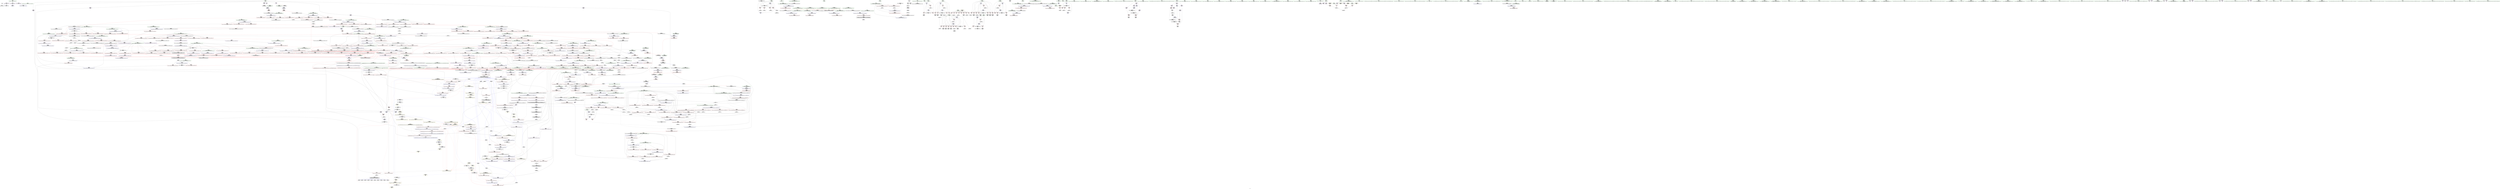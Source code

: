 digraph "SVFG" {
	label="SVFG";

	Node0x564c6da5a250 [shape=record,color=grey,label="{NodeID: 0\nNullPtr}"];
	Node0x564c6da5a250 -> Node0x564c6dab25e0[style=solid];
	Node0x564c6da5a250 -> Node0x564c6dad51c0[style=solid];
	Node0x564c6dac2f80 [shape=record,color=blue,label="{NodeID: 775\n1105\<--1098\n__pivot.addr\<--__pivot\n_ZSt21__unguarded_partitionIPiN9__gnu_cxx5__ops15_Iter_less_iterEET_S4_S4_S4_T0_\n}"];
	Node0x564c6dac2f80 -> Node0x564c6dad1710[style=dashed];
	Node0x564c6dac2f80 -> Node0x564c6dad17e0[style=dashed];
	Node0x564c6dab9b50 [shape=record,color=red,label="{NodeID: 443\n518\<--485\n\<--__first.addr\n_ZSt22__final_insertion_sortIPiN9__gnu_cxx5__ops15_Iter_less_iterEEvT_S4_T0_\n|{<s0>22}}"];
	Node0x564c6dab9b50:s0 -> Node0x564c6dbc2980[style=solid,color=red];
	Node0x564c6dafeab0 [shape=record,color=grey,label="{NodeID: 1218\n314 = cmp(313, 88, )\n}"];
	Node0x564c6daadd90 [shape=record,color=green,label="{NodeID: 111\n650\<--651\n__last.addr\<--__last.addr_field_insensitive\n_ZSt11__sort_heapIPiN9__gnu_cxx5__ops15_Iter_less_iterEEvT_S4_RT0_\n}"];
	Node0x564c6daadd90 -> Node0x564c6dacb3f0[style=solid];
	Node0x564c6daadd90 -> Node0x564c6dacb4c0[style=solid];
	Node0x564c6daadd90 -> Node0x564c6dacb590[style=solid];
	Node0x564c6daadd90 -> Node0x564c6dacb660[style=solid];
	Node0x564c6daadd90 -> Node0x564c6dad7c30[style=solid];
	Node0x564c6daadd90 -> Node0x564c6dad7dd0[style=solid];
	Node0x564c6dacf420 [shape=record,color=red,label="{NodeID: 554\n974\<--956\n\<--__parent\n_ZSt11__push_heapIPiliN9__gnu_cxx5__ops14_Iter_less_valEEvT_T0_S5_T1_RT2_\n}"];
	Node0x564c6dab2410 [shape=record,color=green,label="{NodeID: 222\n1481\<--1482\n__it.addr\<--__it.addr_field_insensitive\n_ZNK9__gnu_cxx5__ops14_Val_less_iterclIiPiEEbRT_T0_\n}"];
	Node0x564c6dab2410 -> Node0x564c6dad4cb0[style=solid];
	Node0x564c6dab2410 -> Node0x564c6dac5750[style=solid];
	Node0x564c6dbbedb0 [shape=record,color=black,label="{NodeID: 1772\n976 = PHI(1005, )\n}"];
	Node0x564c6dbbedb0 -> Node0x564c6dac9b40[style=solid];
	Node0x564c6dad4e50 [shape=record,color=red,label="{NodeID: 665\n1490\<--1489\n\<--\n_ZNK9__gnu_cxx5__ops14_Val_less_iterclIiPiEEbRT_T0_\n}"];
	Node0x564c6dad4e50 -> Node0x564c6db00bb0[style=solid];
	Node0x564c6db51cc0 [shape=record,color=yellow,style=double,label="{NodeID: 1440\n233V_1 = ENCHI(MR_233V_0)\npts\{1322 \}\nFun[_ZNK9__gnu_cxx5__ops14_Val_less_iterclIiPiEEbRT_T0_]}"];
	Node0x564c6db51cc0 -> Node0x564c6dad4d80[style=dashed];
	Node0x564c6dac0060 [shape=record,color=purple,label="{NodeID: 333\n1287\<--1286\nincdec.ptr\<--\n_ZSt26__unguarded_insertion_sortIPiN9__gnu_cxx5__ops15_Iter_less_iterEEvT_S4_T0_\n}"];
	Node0x564c6dac0060 -> Node0x564c6dac4090[style=solid];
	Node0x564c6da56b40 [shape=record,color=green,label="{NodeID: 1\n7\<--1\n__dso_handle\<--dummyObj\nGlob }"];
	Node0x564c6dac3050 [shape=record,color=blue,label="{NodeID: 776\n1101\<--1117\n__first.addr\<--incdec.ptr\n_ZSt21__unguarded_partitionIPiN9__gnu_cxx5__ops15_Iter_less_iterEET_S4_S4_S4_T0_\n}"];
	Node0x564c6dac3050 -> Node0x564c6db40b50[style=dashed];
	Node0x564c6dab9c20 [shape=record,color=red,label="{NodeID: 444\n497\<--487\n\<--__last.addr\n_ZSt22__final_insertion_sortIPiN9__gnu_cxx5__ops15_Iter_less_iterEEvT_S4_T0_\n}"];
	Node0x564c6dab9c20 -> Node0x564c6dabc3e0[style=solid];
	Node0x564c6dafec30 [shape=record,color=grey,label="{NodeID: 1219\n970 = cmp(968, 969, )\n}"];
	Node0x564c6daade60 [shape=record,color=green,label="{NodeID: 112\n652\<--653\n__comp.addr\<--__comp.addr_field_insensitive\n_ZSt11__sort_heapIPiN9__gnu_cxx5__ops15_Iter_less_iterEEvT_S4_RT0_\n}"];
	Node0x564c6daade60 -> Node0x564c6dacb730[style=solid];
	Node0x564c6daade60 -> Node0x564c6dad7d00[style=solid];
	Node0x564c6dacf4f0 [shape=record,color=red,label="{NodeID: 555\n983\<--956\n\<--__parent\n_ZSt11__push_heapIPiliN9__gnu_cxx5__ops14_Iter_less_valEEvT_T0_S5_T1_RT2_\n}"];
	Node0x564c6dab24e0 [shape=record,color=green,label="{NodeID: 223\n31\<--1493\n_GLOBAL__sub_I_arti_1_1.cpp\<--_GLOBAL__sub_I_arti_1_1.cpp_field_insensitive\n}"];
	Node0x564c6dab24e0 -> Node0x564c6dad50c0[style=solid];
	Node0x564c6dbbeef0 [shape=record,color=black,label="{NodeID: 1773\n985 = PHI(807, )\n}"];
	Node0x564c6dbbeef0 -> Node0x564c6dacf690[style=solid];
	Node0x564c6dad4f20 [shape=record,color=red,label="{NodeID: 666\n1502\<--1501\ndummyVal\<--offset_0\n_ZNSt20__copy_move_backwardILb1ELb1ESt26random_access_iterator_tagE13__copy_move_bIiEEPT_PKS3_S6_S4_\n}"];
	Node0x564c6dad4f20 -> Node0x564c6dac54e0[style=solid];
	Node0x564c6dac0130 [shape=record,color=purple,label="{NodeID: 334\n1333\<--1332\nincdec.ptr\<--\n_ZSt25__unguarded_linear_insertIPiN9__gnu_cxx5__ops14_Val_less_iterEEvT_T0_\n}"];
	Node0x564c6dac0130 -> Node0x564c6dac4640[style=solid];
	Node0x564c6daa9e90 [shape=record,color=green,label="{NodeID: 2\n19\<--1\n.str\<--dummyObj\nGlob }"];
	Node0x564c6dac3120 [shape=record,color=blue,label="{NodeID: 777\n1103\<--1121\n__last.addr\<--incdec.ptr3\n_ZSt21__unguarded_partitionIPiN9__gnu_cxx5__ops15_Iter_less_iterEET_S4_S4_S4_T0_\n}"];
	Node0x564c6dac3120 -> Node0x564c6db2f330[style=dashed];
	Node0x564c6dab9cf0 [shape=record,color=red,label="{NodeID: 445\n513\<--487\n\<--__last.addr\n_ZSt22__final_insertion_sortIPiN9__gnu_cxx5__ops15_Iter_less_iterEEvT_S4_T0_\n|{<s0>21}}"];
	Node0x564c6dab9cf0:s0 -> Node0x564c6dbc4a50[style=solid,color=red];
	Node0x564c6dafedb0 [shape=record,color=grey,label="{NodeID: 1220\n1220 = cmp(1218, 1219, )\n}"];
	Node0x564c6daadf30 [shape=record,color=green,label="{NodeID: 113\n681\<--682\n__first.addr\<--__first.addr_field_insensitive\n_ZSt11__make_heapIPiN9__gnu_cxx5__ops15_Iter_less_iterEEvT_S4_RT0_\n}"];
	Node0x564c6daadf30 -> Node0x564c6dacb800[style=solid];
	Node0x564c6daadf30 -> Node0x564c6dacb8d0[style=solid];
	Node0x564c6daadf30 -> Node0x564c6dacb9a0[style=solid];
	Node0x564c6daadf30 -> Node0x564c6dacba70[style=solid];
	Node0x564c6daadf30 -> Node0x564c6dad7ea0[style=solid];
	Node0x564c6dacf5c0 [shape=record,color=red,label="{NodeID: 556\n991\<--956\n\<--__parent\n_ZSt11__push_heapIPiliN9__gnu_cxx5__ops14_Iter_less_valEEvT_T0_S5_T1_RT2_\n}"];
	Node0x564c6dacf5c0 -> Node0x564c6dad9e50[style=solid];
	Node0x564c6dab25e0 [shape=record,color=black,label="{NodeID: 224\n2\<--3\ndummyVal\<--dummyVal\n}"];
	Node0x564c6dbbf030 [shape=record,color=black,label="{NodeID: 1774\n998 = PHI(807, )\n}"];
	Node0x564c6dbbf030 -> Node0x564c6dacf760[style=solid];
	Node0x564c6dad4ff0 [shape=record,color=blue,label="{NodeID: 667\n1497\<--30\nllvm.global_ctors_0\<--\nGlob }"];
	Node0x564c6dac0200 [shape=record,color=purple,label="{NodeID: 335\n1349\<--1348\nincdec.ptr3\<--\n_ZSt25__unguarded_linear_insertIPiN9__gnu_cxx5__ops14_Val_less_iterEEvT_T0_\n}"];
	Node0x564c6dac0200 -> Node0x564c6dac48b0[style=solid];
	Node0x564c6daa9f20 [shape=record,color=green,label="{NodeID: 3\n21\<--1\n.str.1\<--dummyObj\nGlob }"];
	Node0x564c6dac31f0 [shape=record,color=blue,label="{NodeID: 778\n1103\<--1129\n__last.addr\<--incdec.ptr7\n_ZSt21__unguarded_partitionIPiN9__gnu_cxx5__ops15_Iter_less_iterEET_S4_S4_S4_T0_\n}"];
	Node0x564c6dac31f0 -> Node0x564c6db2f330[style=dashed];
	Node0x564c6dab9dc0 [shape=record,color=red,label="{NodeID: 446\n519\<--487\n\<--__last.addr\n_ZSt22__final_insertion_sortIPiN9__gnu_cxx5__ops15_Iter_less_iterEEvT_S4_T0_\n|{<s0>22}}"];
	Node0x564c6dab9dc0:s0 -> Node0x564c6dbc2ad0[style=solid,color=red];
	Node0x564c6dafef30 [shape=record,color=grey,label="{NodeID: 1221\n438 = cmp(437, 439, )\n}"];
	Node0x564c6daae000 [shape=record,color=green,label="{NodeID: 114\n683\<--684\n__last.addr\<--__last.addr_field_insensitive\n_ZSt11__make_heapIPiN9__gnu_cxx5__ops15_Iter_less_iterEEvT_S4_RT0_\n}"];
	Node0x564c6daae000 -> Node0x564c6dacbb40[style=solid];
	Node0x564c6daae000 -> Node0x564c6dacbc10[style=solid];
	Node0x564c6daae000 -> Node0x564c6dad7f70[style=solid];
	Node0x564c6dacf690 [shape=record,color=red,label="{NodeID: 557\n986\<--985\n\<--call2\n_ZSt11__push_heapIPiliN9__gnu_cxx5__ops14_Iter_less_valEEvT_T0_S5_T1_RT2_\n}"];
	Node0x564c6dacf690 -> Node0x564c6dad9d80[style=solid];
	Node0x564c6db4a150 [shape=record,color=black,label="{NodeID: 1332\nMR_2V_4 = PHI(MR_2V_3, MR_2V_1, )\npts\{18 \}\n|{<s0>12}}"];
	Node0x564c6db4a150:s0 -> Node0x564c6db6c550[style=dashed,color=blue];
	Node0x564c6dab26e0 [shape=record,color=black,label="{NodeID: 225\n42\<--43\n\<--_ZNSt8ios_base4InitD1Ev\nCan only get source location for instruction, argument, global var or function.}"];
	Node0x564c6dbbf170 [shape=record,color=black,label="{NodeID: 1775\n1046 = PHI(745, )\n}"];
	Node0x564c6dad50c0 [shape=record,color=blue,label="{NodeID: 668\n1498\<--31\nllvm.global_ctors_1\<--_GLOBAL__sub_I_arti_1_1.cpp\nGlob }"];
	Node0x564c6dac02d0 [shape=record,color=purple,label="{NodeID: 336\n1500\<--1454\noffset_0\<--\n}"];
	Node0x564c6dac02d0 -> Node0x564c6dac54e0[style=solid];
	Node0x564c6daaa1d0 [shape=record,color=green,label="{NodeID: 4\n23\<--1\n.str.2\<--dummyObj\nGlob }"];
	Node0x564c6dac32c0 [shape=record,color=blue,label="{NodeID: 779\n1101\<--1142\n__first.addr\<--incdec.ptr9\n_ZSt21__unguarded_partitionIPiN9__gnu_cxx5__ops15_Iter_less_iterEET_S4_S4_S4_T0_\n}"];
	Node0x564c6dac32c0 -> Node0x564c6db40b50[style=dashed];
	Node0x564c6dab9e90 [shape=record,color=red,label="{NodeID: 447\n540\<--529\n\<--__first.addr\n_ZSt14__partial_sortIPiN9__gnu_cxx5__ops15_Iter_less_iterEEvT_S4_S4_T0_\n|{<s0>23}}"];
	Node0x564c6dab9e90:s0 -> Node0x564c6dbc3740[style=solid,color=red];
	Node0x564c6daff0b0 [shape=record,color=grey,label="{NodeID: 1222\n132 = cmp(130, 131, )\n}"];
	Node0x564c6dab2ac0 [shape=record,color=green,label="{NodeID: 115\n685\<--686\n__comp.addr\<--__comp.addr_field_insensitive\n_ZSt11__make_heapIPiN9__gnu_cxx5__ops15_Iter_less_iterEEvT_S4_RT0_\n}"];
	Node0x564c6dab2ac0 -> Node0x564c6dacbce0[style=solid];
	Node0x564c6dab2ac0 -> Node0x564c6dad8040[style=solid];
	Node0x564c6dacf760 [shape=record,color=red,label="{NodeID: 558\n999\<--998\n\<--call6\n_ZSt11__push_heapIPiliN9__gnu_cxx5__ops14_Iter_less_valEEvT_T0_S5_T1_RT2_\n}"];
	Node0x564c6dacf760 -> Node0x564c6dad9ff0[style=solid];
	Node0x564c6dab27e0 [shape=record,color=black,label="{NodeID: 226\n58\<--88\nmain_ret\<--\nmain\n}"];
	Node0x564c6dbbf280 [shape=record,color=black,label="{NodeID: 1776\n1050 = PHI(745, )\n}"];
	Node0x564c6dad51c0 [shape=record,color=blue, style = dotted,label="{NodeID: 669\n1499\<--3\nllvm.global_ctors_2\<--dummyVal\nGlob }"];
	Node0x564c6dac03a0 [shape=record,color=purple,label="{NodeID: 337\n1501\<--1456\noffset_0\<--\n}"];
	Node0x564c6dac03a0 -> Node0x564c6dad4f20[style=solid];
	Node0x564c6daaa260 [shape=record,color=green,label="{NodeID: 5\n25\<--1\n.str.3\<--dummyObj\nGlob }"];
	Node0x564c6dac3390 [shape=record,color=blue,label="{NodeID: 780\n1148\<--1146\n__a.addr\<--__a\n_ZSt9iter_swapIPiS0_EvT_T0_\n}"];
	Node0x564c6dac3390 -> Node0x564c6dad18b0[style=dashed];
	Node0x564c6dab9f60 [shape=record,color=red,label="{NodeID: 448\n546\<--529\n\<--__first.addr\n_ZSt14__partial_sortIPiN9__gnu_cxx5__ops15_Iter_less_iterEEvT_S4_S4_T0_\n|{<s0>24}}"];
	Node0x564c6dab9f60:s0 -> Node0x564c6dbc5c50[style=solid,color=red];
	Node0x564c6daff230 [shape=record,color=grey,label="{NodeID: 1223\n763 = cmp(760, 762, )\n}"];
	Node0x564c6daff230 -> Node0x564c6dabccd0[style=solid];
	Node0x564c6dab2b90 [shape=record,color=green,label="{NodeID: 116\n687\<--688\n__len\<--__len_field_insensitive\n_ZSt11__make_heapIPiN9__gnu_cxx5__ops15_Iter_less_iterEEvT_S4_RT0_\n}"];
	Node0x564c6dab2b90 -> Node0x564c6dacbdb0[style=solid];
	Node0x564c6dab2b90 -> Node0x564c6dacbe80[style=solid];
	Node0x564c6dab2b90 -> Node0x564c6dad8110[style=solid];
	Node0x564c6dacf830 [shape=record,color=red,label="{NodeID: 559\n1018\<--1009\nthis1\<--this.addr\n_ZNK9__gnu_cxx5__ops14_Iter_less_valclIPiiEEbT_RT0_\n}"];
	Node0x564c6db4ab50 [shape=record,color=black,label="{NodeID: 1334\nMR_2V_4 = PHI(MR_2V_5, MR_2V_3, )\npts\{18 \}\n|{<s0>15}}"];
	Node0x564c6db4ab50:s0 -> Node0x564c6db4a150[style=dashed,color=blue];
	Node0x564c6dab28b0 [shape=record,color=black,label="{NodeID: 227\n109\<--108\nidxprom\<--\nmain\n}"];
	Node0x564c6dbbf390 [shape=record,color=black,label="{NodeID: 1777\n1060 = PHI(745, )\n}"];
	Node0x564c6dad52c0 [shape=record,color=blue,label="{NodeID: 670\n59\<--88\nretval\<--\nmain\n}"];
	Node0x564c6dac0470 [shape=record,color=purple,label="{NodeID: 338\n269\<--16\nadd.ptr\<--a\nmain\n|{<s0>7}}"];
	Node0x564c6dac0470:s0 -> Node0x564c6dbbb900[style=solid,color=red];
	Node0x564c6daaa2f0 [shape=record,color=green,label="{NodeID: 6\n27\<--1\n.str.4\<--dummyObj\nGlob }"];
	Node0x564c6dac3460 [shape=record,color=blue,label="{NodeID: 781\n1150\<--1147\n__b.addr\<--__b\n_ZSt9iter_swapIPiS0_EvT_T0_\n}"];
	Node0x564c6dac3460 -> Node0x564c6dad1980[style=dashed];
	Node0x564c6daba030 [shape=record,color=red,label="{NodeID: 449\n541\<--531\n\<--__middle.addr\n_ZSt14__partial_sortIPiN9__gnu_cxx5__ops15_Iter_less_iterEEvT_S4_S4_T0_\n|{<s0>23}}"];
	Node0x564c6daba030:s0 -> Node0x564c6dbc3850[style=solid,color=red];
	Node0x564c6daff3b0 [shape=record,color=grey,label="{NodeID: 1224\n434 = cmp(433, 435, )\n}"];
	Node0x564c6dab2c60 [shape=record,color=green,label="{NodeID: 117\n689\<--690\n__parent\<--__parent_field_insensitive\n_ZSt11__make_heapIPiN9__gnu_cxx5__ops15_Iter_less_iterEEvT_S4_RT0_\n}"];
	Node0x564c6dab2c60 -> Node0x564c6dacbf50[style=solid];
	Node0x564c6dab2c60 -> Node0x564c6dacc020[style=solid];
	Node0x564c6dab2c60 -> Node0x564c6dacc0f0[style=solid];
	Node0x564c6dab2c60 -> Node0x564c6dacc1c0[style=solid];
	Node0x564c6dab2c60 -> Node0x564c6dad81e0[style=solid];
	Node0x564c6dab2c60 -> Node0x564c6dad8380[style=solid];
	Node0x564c6dacf900 [shape=record,color=red,label="{NodeID: 560\n1019\<--1011\n\<--__it.addr\n_ZNK9__gnu_cxx5__ops14_Iter_less_valclIPiiEEbT_RT0_\n}"];
	Node0x564c6dacf900 -> Node0x564c6dacfaa0[style=solid];
	Node0x564c6d435e40 [shape=record,color=yellow,style=double,label="{NodeID: 1335\n2V_1 = ENCHI(MR_2V_0)\npts\{18 \}\nFun[_ZNK9__gnu_cxx5__ops15_Iter_less_iterclIPiS3_EEbT_T0_]}"];
	Node0x564c6d435e40 -> Node0x564c6dacc6a0[style=dashed];
	Node0x564c6d435e40 -> Node0x564c6dacc770[style=dashed];
	Node0x564c6dab2980 [shape=record,color=black,label="{NodeID: 228\n114\<--113\nidxprom6\<--\nmain\n}"];
	Node0x564c6dbbf4a0 [shape=record,color=black,label="{NodeID: 1778\n1074 = PHI(745, )\n}"];
	Node0x564c6dad5390 [shape=record,color=blue,label="{NodeID: 671\n63\<--88\ntt\<--\nmain\n}"];
	Node0x564c6dad5390 -> Node0x564c6db35630[style=dashed];
	Node0x564c6db52230 [shape=record,color=yellow,style=double,label="{NodeID: 1446\n111V_1 = ENCHI(MR_111V_0)\npts\{779 828 953 1168 1200 1322 \}\nFun[_ZSt11__make_heapIPiN9__gnu_cxx5__ops15_Iter_less_iterEEvT_S4_RT0_]}"];
	Node0x564c6db52230 -> Node0x564c6dacc290[style=dashed];
	Node0x564c6db52230 -> Node0x564c6dacc360[style=dashed];
	Node0x564c6dac0540 [shape=record,color=purple,label="{NodeID: 339\n577\<--569\nadd.ptr\<--\n_ZSt27__unguarded_partition_pivotIPiN9__gnu_cxx5__ops15_Iter_less_iterEET_S4_S4_T0_\n}"];
	Node0x564c6dac0540 -> Node0x564c6dad7680[style=solid];
	Node0x564c6daaa380 [shape=record,color=green,label="{NodeID: 7\n30\<--1\n\<--dummyObj\nCan only get source location for instruction, argument, global var or function.}"];
	Node0x564c6dac3530 [shape=record,color=blue,label="{NodeID: 782\n1163\<--1161\n__a.addr\<--__a\n_ZSt4swapIiENSt9enable_ifIXsr6__and_ISt6__not_ISt15__is_tuple_likeIT_EESt21is_move_constructibleIS3_ESt18is_move_assignableIS3_EEE5valueEvE4typeERS3_SC_\n}"];
	Node0x564c6dac3530 -> Node0x564c6dad1a50[style=dashed];
	Node0x564c6dac3530 -> Node0x564c6dad1b20[style=dashed];
	Node0x564c6daba100 [shape=record,color=red,label="{NodeID: 450\n547\<--531\n\<--__middle.addr\n_ZSt14__partial_sortIPiN9__gnu_cxx5__ops15_Iter_less_iterEEvT_S4_S4_T0_\n|{<s0>24}}"];
	Node0x564c6daba100:s0 -> Node0x564c6dbc5d60[style=solid,color=red];
	Node0x564c6daff530 [shape=record,color=grey,label="{NodeID: 1225\n1211 = cmp(1209, 1210, )\n}"];
	Node0x564c6dab2d30 [shape=record,color=green,label="{NodeID: 118\n691\<--692\n__value\<--__value_field_insensitive\n_ZSt11__make_heapIPiN9__gnu_cxx5__ops15_Iter_less_iterEEvT_S4_RT0_\n|{|<s1>32}}"];
	Node0x564c6dab2d30 -> Node0x564c6dad82b0[style=solid];
	Node0x564c6dab2d30:s1 -> Node0x564c6dbc2c20[style=solid,color=red];
	Node0x564c6dacf9d0 [shape=record,color=red,label="{NodeID: 561\n1021\<--1013\n\<--__val.addr\n_ZNK9__gnu_cxx5__ops14_Iter_less_valclIPiiEEbT_RT0_\n}"];
	Node0x564c6dacf9d0 -> Node0x564c6dacfb70[style=solid];
	Node0x564c6dabab80 [shape=record,color=black,label="{NodeID: 229\n119\<--118\nidxprom8\<--\nmain\n}"];
	Node0x564c6dbbf5e0 [shape=record,color=black,label="{NodeID: 1779\n1082 = PHI(745, )\n}"];
	Node0x564c6dad5460 [shape=record,color=blue,label="{NodeID: 672\n73\<--88\nresult\<--\nmain\n}"];
	Node0x564c6dad5460 -> Node0x564c6dac1f40[style=dashed];
	Node0x564c6dad5460 -> Node0x564c6dac2010[style=dashed];
	Node0x564c6dad5460 -> Node0x564c6dad64a0[style=dashed];
	Node0x564c6dad5460 -> Node0x564c6db36030[style=dashed];
	Node0x564c6dac0610 [shape=record,color=purple,label="{NodeID: 340\n721\<--719\nadd.ptr\<--\n_ZSt11__make_heapIPiN9__gnu_cxx5__ops15_Iter_less_iterEEvT_S4_RT0_\n|{<s0>31}}"];
	Node0x564c6dac0610:s0 -> Node0x564c6dbc2c20[style=solid,color=red];
	Node0x564c6daaabc0 [shape=record,color=green,label="{NodeID: 8\n88\<--1\n\<--dummyObj\nCan only get source location for instruction, argument, global var or function.}"];
	Node0x564c6dac3600 [shape=record,color=blue,label="{NodeID: 783\n1165\<--1162\n__b.addr\<--__b\n_ZSt4swapIiENSt9enable_ifIXsr6__and_ISt6__not_ISt15__is_tuple_likeIT_EESt21is_move_constructibleIS3_ESt18is_move_assignableIS3_EEE5valueEvE4typeERS3_SC_\n}"];
	Node0x564c6dac3600 -> Node0x564c6dad1bf0[style=dashed];
	Node0x564c6dac3600 -> Node0x564c6dad1cc0[style=dashed];
	Node0x564c6daba1d0 [shape=record,color=red,label="{NodeID: 451\n542\<--533\n\<--__last.addr\n_ZSt14__partial_sortIPiN9__gnu_cxx5__ops15_Iter_less_iterEEvT_S4_S4_T0_\n|{<s0>23}}"];
	Node0x564c6daba1d0:s0 -> Node0x564c6dbc3960[style=solid,color=red];
	Node0x564c6daff6b0 [shape=record,color=grey,label="{NodeID: 1226\n210 = cmp(208, 209, )\n}"];
	Node0x564c6dab2e00 [shape=record,color=green,label="{NodeID: 119\n693\<--694\nagg.tmp\<--agg.tmp_field_insensitive\n_ZSt11__make_heapIPiN9__gnu_cxx5__ops15_Iter_less_iterEEvT_S4_RT0_\n}"];
	Node0x564c6dacfaa0 [shape=record,color=red,label="{NodeID: 562\n1020\<--1019\n\<--\n_ZNK9__gnu_cxx5__ops14_Iter_less_valclIPiiEEbT_RT0_\n}"];
	Node0x564c6dacfaa0 -> Node0x564c6db011b0[style=solid];
	Node0x564c6dabac50 [shape=record,color=black,label="{NodeID: 230\n135\<--134\nidxprom14\<--\nmain\n}"];
	Node0x564c6dbbf720 [shape=record,color=black,label="{NodeID: 1780\n1114 = PHI(745, )\n}"];
	Node0x564c6dad5530 [shape=record,color=blue,label="{NodeID: 673\n75\<--88\ni\<--\nmain\n}"];
	Node0x564c6dad5530 -> Node0x564c6dac20e0[style=dashed];
	Node0x564c6dad5530 -> Node0x564c6dac21b0[style=dashed];
	Node0x564c6dad5530 -> Node0x564c6dac2280[style=dashed];
	Node0x564c6dad5530 -> Node0x564c6dac2350[style=dashed];
	Node0x564c6dad5530 -> Node0x564c6dac2420[style=dashed];
	Node0x564c6dad5530 -> Node0x564c6dad57a0[style=dashed];
	Node0x564c6dad5530 -> Node0x564c6db36530[style=dashed];
	Node0x564c6dac06e0 [shape=record,color=purple,label="{NodeID: 341\n858\<--856\nadd.ptr\<--\n_ZSt13__adjust_heapIPiliN9__gnu_cxx5__ops15_Iter_less_iterEEvT_T0_S5_T1_T2_\n|{<s0>38}}"];
	Node0x564c6dac06e0:s0 -> Node0x564c6dbc1a80[style=solid,color=red];
	Node0x564c6daaac50 [shape=record,color=green,label="{NodeID: 9\n117\<--1\n\<--dummyObj\nCan only get source location for instruction, argument, global var or function.}"];
	Node0x564c6dac36d0 [shape=record,color=blue,label="{NodeID: 784\n1167\<--1173\n__tmp\<--\n_ZSt4swapIiENSt9enable_ifIXsr6__and_ISt6__not_ISt15__is_tuple_likeIT_EESt21is_move_constructibleIS3_ESt18is_move_assignableIS3_EEE5valueEvE4typeERS3_SC_\n}"];
	Node0x564c6dac36d0 -> Node0x564c6dad1e60[style=dashed];
	Node0x564c6dac36d0 -> Node0x564c6dad1f30[style=dashed];
	Node0x564c6daba2a0 [shape=record,color=red,label="{NodeID: 452\n569\<--557\n\<--__first.addr\n_ZSt27__unguarded_partition_pivotIPiN9__gnu_cxx5__ops15_Iter_less_iterEET_S4_S4_T0_\n}"];
	Node0x564c6daba2a0 -> Node0x564c6dac0540[style=solid];
	Node0x564c6daff830 [shape=record,color=grey,label="{NodeID: 1227\n737 = cmp(736, 439, )\n}"];
	Node0x564c6dab2ed0 [shape=record,color=green,label="{NodeID: 120\n723\<--724\n_ZSt4moveIRiEONSt16remove_referenceIT_E4typeEOS2_\<--_ZSt4moveIRiEONSt16remove_referenceIT_E4typeEOS2__field_insensitive\n}"];
	Node0x564c6dacfb70 [shape=record,color=red,label="{NodeID: 563\n1022\<--1021\n\<--\n_ZNK9__gnu_cxx5__ops14_Iter_less_valclIPiiEEbT_RT0_\n}"];
	Node0x564c6dacfb70 -> Node0x564c6db011b0[style=solid];
	Node0x564c6dabad20 [shape=record,color=black,label="{NodeID: 231\n153\<--152\nidxprom24\<--\nmain\n}"];
	Node0x564c6dbbf860 [shape=record,color=black,label="{NodeID: 1781\n1126 = PHI(745, )\n}"];
	Node0x564c6dad5600 [shape=record,color=blue,label="{NodeID: 674\n115\<--117\narrayidx7\<--\nmain\n}"];
	Node0x564c6dad5600 -> Node0x564c6dab7fb0[style=dashed];
	Node0x564c6dad5600 -> Node0x564c6dab8150[style=dashed];
	Node0x564c6dad5600 -> Node0x564c6dad5600[style=dashed];
	Node0x564c6dad5600 -> Node0x564c6dad5ae0[style=dashed];
	Node0x564c6dad5600 -> Node0x564c6db38330[style=dashed];
	Node0x564c6dad5600 -> Node0x564c6db43d50[style=dashed];
	Node0x564c6dac07b0 [shape=record,color=purple,label="{NodeID: 342\n862\<--859\nadd.ptr2\<--\n_ZSt13__adjust_heapIPiliN9__gnu_cxx5__ops15_Iter_less_iterEEvT_T0_S5_T1_T2_\n|{<s0>38}}"];
	Node0x564c6dac07b0:s0 -> Node0x564c6dbc1e00[style=solid,color=red];
	Node0x564c6daaace0 [shape=record,color=green,label="{NodeID: 10\n125\<--1\n\<--dummyObj\nCan only get source location for instruction, argument, global var or function.}"];
	Node0x564c6dac37a0 [shape=record,color=blue,label="{NodeID: 785\n1178\<--1177\n\<--\n_ZSt4swapIiENSt9enable_ifIXsr6__and_ISt6__not_ISt15__is_tuple_likeIT_EESt21is_move_constructibleIS3_ESt18is_move_assignableIS3_EEE5valueEvE4typeERS3_SC_\n}"];
	Node0x564c6dac37a0 -> Node0x564c6dad1f30[style=dashed];
	Node0x564c6dac37a0 -> Node0x564c6dac3870[style=dashed];
	Node0x564c6daba370 [shape=record,color=red,label="{NodeID: 453\n571\<--557\n\<--__first.addr\n_ZSt27__unguarded_partition_pivotIPiN9__gnu_cxx5__ops15_Iter_less_iterEET_S4_S4_T0_\n}"];
	Node0x564c6daba370 -> Node0x564c6dabc650[style=solid];
	Node0x564c6daff9b0 [shape=record,color=grey,label="{NodeID: 1228\n287 = cmp(286, 88, )\n}"];
	Node0x564c6daff9b0 -> Node0x564c6dac9cd0[style=solid];
	Node0x564c6dab2fd0 [shape=record,color=green,label="{NodeID: 121\n734\<--735\n_ZSt13__adjust_heapIPiliN9__gnu_cxx5__ops15_Iter_less_iterEEvT_T0_S5_T1_T2_\<--_ZSt13__adjust_heapIPiliN9__gnu_cxx5__ops15_Iter_less_iterEEvT_T0_S5_T1_T2__field_insensitive\n}"];
	Node0x564c6dacfc40 [shape=record,color=red,label="{NodeID: 564\n1052\<--1032\n\<--__result.addr\n_ZSt22__move_median_to_firstIPiN9__gnu_cxx5__ops15_Iter_less_iterEEvT_S4_S4_S4_T0_\n|{<s0>50}}"];
	Node0x564c6dacfc40:s0 -> Node0x564c6dbc2180[style=solid,color=red];
	Node0x564c6dabadf0 [shape=record,color=black,label="{NodeID: 232\n159\<--158\nidxprom27\<--\nmain\n}"];
	Node0x564c6dbbf9a0 [shape=record,color=black,label="{NodeID: 1782\n1172 = PHI(807, )\n}"];
	Node0x564c6dbbf9a0 -> Node0x564c6dad1d90[style=solid];
	Node0x564c6dad56d0 [shape=record,color=blue,label="{NodeID: 675\n120\<--117\narrayidx9\<--\nmain\n}"];
	Node0x564c6dad56d0 -> Node0x564c6dab7e10[style=dashed];
	Node0x564c6dad56d0 -> Node0x564c6dab8080[style=dashed];
	Node0x564c6dad56d0 -> Node0x564c6dad56d0[style=dashed];
	Node0x564c6dad56d0 -> Node0x564c6dad5bb0[style=dashed];
	Node0x564c6dad56d0 -> Node0x564c6db38830[style=dashed];
	Node0x564c6dad56d0 -> Node0x564c6db44250[style=dashed];
	Node0x564c6dac0880 [shape=record,color=purple,label="{NodeID: 343\n871\<--869\nadd.ptr3\<--\n_ZSt13__adjust_heapIPiliN9__gnu_cxx5__ops15_Iter_less_iterEEvT_T0_S5_T1_T2_\n|{<s0>39}}"];
	Node0x564c6dac0880:s0 -> Node0x564c6dbc2c20[style=solid,color=red];
	Node0x564c6daaade0 [shape=record,color=green,label="{NodeID: 11\n169\<--1\n\<--dummyObj\nCan only get source location for instruction, argument, global var or function.}"];
	Node0x564c6dac3870 [shape=record,color=blue,label="{NodeID: 786\n1182\<--1181\n\<--\n_ZSt4swapIiENSt9enable_ifIXsr6__and_ISt6__not_ISt15__is_tuple_likeIT_EESt21is_move_constructibleIS3_ESt18is_move_assignableIS3_EEE5valueEvE4typeERS3_SC_\n|{<s0>62}}"];
	Node0x564c6dac3870:s0 -> Node0x564c6db6e7b0[style=dashed,color=blue];
	Node0x564c6daba440 [shape=record,color=red,label="{NodeID: 454\n579\<--557\n\<--__first.addr\n_ZSt27__unguarded_partition_pivotIPiN9__gnu_cxx5__ops15_Iter_less_iterEET_S4_S4_T0_\n|{<s0>25}}"];
	Node0x564c6daba440:s0 -> Node0x564c6dbc5f80[style=solid,color=red];
	Node0x564c6daffb30 [shape=record,color=grey,label="{NodeID: 1229\n234 = cmp(232, 233, )\n}"];
	Node0x564c6dab30d0 [shape=record,color=green,label="{NodeID: 122\n749\<--750\nthis.addr\<--this.addr_field_insensitive\n_ZNK9__gnu_cxx5__ops15_Iter_less_iterclIPiS3_EEbT_T0_\n}"];
	Node0x564c6dab30d0 -> Node0x564c6dacc430[style=solid];
	Node0x564c6dab30d0 -> Node0x564c6dad8450[style=solid];
	Node0x564c6dacfd10 [shape=record,color=red,label="{NodeID: 565\n1062\<--1032\n\<--__result.addr\n_ZSt22__move_median_to_firstIPiN9__gnu_cxx5__ops15_Iter_less_iterEEvT_S4_S4_S4_T0_\n|{<s0>52}}"];
	Node0x564c6dacfd10:s0 -> Node0x564c6dbc2180[style=solid,color=red];
	Node0x564c6db4bdc0 [shape=record,color=yellow,style=double,label="{NodeID: 1340\n2V_1 = ENCHI(MR_2V_0)\npts\{18 \}\nFun[_ZSt9iter_swapIPiS0_EvT_T0_]|{<s0>62|<s1>62|<s2>62}}"];
	Node0x564c6db4bdc0:s0 -> Node0x564c6dad1d90[style=dashed,color=red];
	Node0x564c6db4bdc0:s1 -> Node0x564c6dad1e60[style=dashed,color=red];
	Node0x564c6db4bdc0:s2 -> Node0x564c6dac37a0[style=dashed,color=red];
	Node0x564c6dabaec0 [shape=record,color=black,label="{NodeID: 233\n166\<--165\nidxprom30\<--\nmain\n}"];
	Node0x564c6dbbfb70 [shape=record,color=black,label="{NodeID: 1783\n1176 = PHI(807, )\n}"];
	Node0x564c6dbbfb70 -> Node0x564c6dad1e60[style=solid];
	Node0x564c6dad57a0 [shape=record,color=blue,label="{NodeID: 676\n75\<--124\ni\<--inc\nmain\n}"];
	Node0x564c6dad57a0 -> Node0x564c6dac20e0[style=dashed];
	Node0x564c6dad57a0 -> Node0x564c6dac21b0[style=dashed];
	Node0x564c6dad57a0 -> Node0x564c6dac2280[style=dashed];
	Node0x564c6dad57a0 -> Node0x564c6dac2350[style=dashed];
	Node0x564c6dad57a0 -> Node0x564c6dac2420[style=dashed];
	Node0x564c6dad57a0 -> Node0x564c6dad57a0[style=dashed];
	Node0x564c6dad57a0 -> Node0x564c6db36530[style=dashed];
	Node0x564c6dac0950 [shape=record,color=purple,label="{NodeID: 344\n876\<--874\nadd.ptr5\<--\n_ZSt13__adjust_heapIPiliN9__gnu_cxx5__ops15_Iter_less_iterEEvT_T0_S5_T1_T2_\n}"];
	Node0x564c6dac0950 -> Node0x564c6dad92f0[style=solid];
	Node0x564c6daaaee0 [shape=record,color=green,label="{NodeID: 12\n183\<--1\n\<--dummyObj\nCan only get source location for instruction, argument, global var or function.}"];
	Node0x564c6dac3940 [shape=record,color=blue,label="{NodeID: 787\n1193\<--1189\n__first.addr\<--__first\n_ZSt16__insertion_sortIPiN9__gnu_cxx5__ops15_Iter_less_iterEEvT_S4_T0_\n}"];
	Node0x564c6dac3940 -> Node0x564c6dad2000[style=dashed];
	Node0x564c6dac3940 -> Node0x564c6dad20d0[style=dashed];
	Node0x564c6dac3940 -> Node0x564c6dad21a0[style=dashed];
	Node0x564c6dac3940 -> Node0x564c6dad2270[style=dashed];
	Node0x564c6dac3940 -> Node0x564c6dad2340[style=dashed];
	Node0x564c6daba510 [shape=record,color=red,label="{NodeID: 455\n580\<--557\n\<--__first.addr\n_ZSt27__unguarded_partition_pivotIPiN9__gnu_cxx5__ops15_Iter_less_iterEET_S4_S4_T0_\n}"];
	Node0x564c6daba510 -> Node0x564c6dabf6a0[style=solid];
	Node0x564c6daffcb0 [shape=record,color=grey,label="{NodeID: 1230\n278 = cmp(276, 277, )\n}"];
	Node0x564c6dab31a0 [shape=record,color=green,label="{NodeID: 123\n751\<--752\n__it1.addr\<--__it1.addr_field_insensitive\n_ZNK9__gnu_cxx5__ops15_Iter_less_iterclIPiS3_EEbT_T0_\n}"];
	Node0x564c6dab31a0 -> Node0x564c6dacc500[style=solid];
	Node0x564c6dab31a0 -> Node0x564c6dad8520[style=solid];
	Node0x564c6dacfde0 [shape=record,color=red,label="{NodeID: 566\n1066\<--1032\n\<--__result.addr\n_ZSt22__move_median_to_firstIPiN9__gnu_cxx5__ops15_Iter_less_iterEEvT_S4_S4_S4_T0_\n|{<s0>53}}"];
	Node0x564c6dacfde0:s0 -> Node0x564c6dbc2180[style=solid,color=red];
	Node0x564c6dabaf90 [shape=record,color=black,label="{NodeID: 234\n177\<--176\nidxprom34\<--add\nmain\n}"];
	Node0x564c6dbbfcb0 [shape=record,color=black,label="{NodeID: 1784\n1180 = PHI(807, )\n}"];
	Node0x564c6dbbfcb0 -> Node0x564c6dad1f30[style=solid];
	Node0x564c6dad5870 [shape=record,color=blue,label="{NodeID: 677\n77\<--88\ni10\<--\nmain\n}"];
	Node0x564c6dad5870 -> Node0x564c6dac24f0[style=dashed];
	Node0x564c6dad5870 -> Node0x564c6dac25c0[style=dashed];
	Node0x564c6dad5870 -> Node0x564c6dac2690[style=dashed];
	Node0x564c6dad5870 -> Node0x564c6dad5940[style=dashed];
	Node0x564c6dad5870 -> Node0x564c6db36a30[style=dashed];
	Node0x564c6dac0a20 [shape=record,color=purple,label="{NodeID: 345\n898\<--895\nadd.ptr14\<--\n_ZSt13__adjust_heapIPiliN9__gnu_cxx5__ops15_Iter_less_iterEEvT_T0_S5_T1_T2_\n|{<s0>40}}"];
	Node0x564c6dac0a20:s0 -> Node0x564c6dbc2c20[style=solid,color=red];
	Node0x564c6daaafe0 [shape=record,color=green,label="{NodeID: 13\n197\<--1\n\<--dummyObj\nCan only get source location for instruction, argument, global var or function.}"];
	Node0x564c6dac3a10 [shape=record,color=blue,label="{NodeID: 788\n1195\<--1190\n__last.addr\<--__last\n_ZSt16__insertion_sortIPiN9__gnu_cxx5__ops15_Iter_less_iterEEvT_S4_T0_\n}"];
	Node0x564c6dac3a10 -> Node0x564c6dad2410[style=dashed];
	Node0x564c6dac3a10 -> Node0x564c6dad24e0[style=dashed];
	Node0x564c6daba5e0 [shape=record,color=red,label="{NodeID: 456\n588\<--557\n\<--__first.addr\n_ZSt27__unguarded_partition_pivotIPiN9__gnu_cxx5__ops15_Iter_less_iterEET_S4_S4_T0_\n}"];
	Node0x564c6daba5e0 -> Node0x564c6dabf840[style=solid];
	Node0x564c6daffe30 [shape=record,color=grey,label="{NodeID: 1231\n1134 = cmp(1132, 1133, )\n}"];
	Node0x564c6dab3270 [shape=record,color=green,label="{NodeID: 124\n753\<--754\n__it2.addr\<--__it2.addr_field_insensitive\n_ZNK9__gnu_cxx5__ops15_Iter_less_iterclIPiS3_EEbT_T0_\n}"];
	Node0x564c6dab3270 -> Node0x564c6dacc5d0[style=solid];
	Node0x564c6dab3270 -> Node0x564c6dad85f0[style=solid];
	Node0x564c6dacfeb0 [shape=record,color=red,label="{NodeID: 567\n1076\<--1032\n\<--__result.addr\n_ZSt22__move_median_to_firstIPiN9__gnu_cxx5__ops15_Iter_less_iterEEvT_S4_S4_S4_T0_\n|{<s0>55}}"];
	Node0x564c6dacfeb0:s0 -> Node0x564c6dbc2180[style=solid,color=red];
	Node0x564c6dabb060 [shape=record,color=black,label="{NodeID: 235\n180\<--179\ntobool\<--\nmain\n}"];
	Node0x564c6dabb060 -> Node0x564c6daca1f0[style=solid];
	Node0x564c6dbbfdf0 [shape=record,color=black,label="{NodeID: 1785\n1224 = PHI(745, )\n}"];
	Node0x564c6dad5940 [shape=record,color=blue,label="{NodeID: 678\n77\<--141\ni10\<--inc18\nmain\n}"];
	Node0x564c6dad5940 -> Node0x564c6dac24f0[style=dashed];
	Node0x564c6dad5940 -> Node0x564c6dac25c0[style=dashed];
	Node0x564c6dad5940 -> Node0x564c6dac2690[style=dashed];
	Node0x564c6dad5940 -> Node0x564c6dad5940[style=dashed];
	Node0x564c6dad5940 -> Node0x564c6db36a30[style=dashed];
	Node0x564c6dac0af0 [shape=record,color=purple,label="{NodeID: 346\n903\<--901\nadd.ptr16\<--\n_ZSt13__adjust_heapIPiliN9__gnu_cxx5__ops15_Iter_less_iterEEvT_T0_S5_T1_T2_\n}"];
	Node0x564c6dac0af0 -> Node0x564c6dad9560[style=solid];
	Node0x564c6daab0e0 [shape=record,color=green,label="{NodeID: 14\n259\<--1\n\<--dummyObj\nCan only get source location for instruction, argument, global var or function.}"];
	Node0x564c6dac3ae0 [shape=record,color=blue,label="{NodeID: 789\n1197\<--1215\n__i\<--add.ptr\n_ZSt16__insertion_sortIPiN9__gnu_cxx5__ops15_Iter_less_iterEEvT_S4_T0_\n}"];
	Node0x564c6dac3ae0 -> Node0x564c6dad25b0[style=dashed];
	Node0x564c6dac3ae0 -> Node0x564c6dad2680[style=dashed];
	Node0x564c6dac3ae0 -> Node0x564c6dad2750[style=dashed];
	Node0x564c6dac3ae0 -> Node0x564c6dad2820[style=dashed];
	Node0x564c6dac3ae0 -> Node0x564c6dad28f0[style=dashed];
	Node0x564c6dac3ae0 -> Node0x564c6dad29c0[style=dashed];
	Node0x564c6dac3ae0 -> Node0x564c6dad2a90[style=dashed];
	Node0x564c6dac3ae0 -> Node0x564c6dac3d50[style=dashed];
	Node0x564c6dac3ae0 -> Node0x564c6db34730[style=dashed];
	Node0x564c6daba6b0 [shape=record,color=red,label="{NodeID: 457\n591\<--557\n\<--__first.addr\n_ZSt27__unguarded_partition_pivotIPiN9__gnu_cxx5__ops15_Iter_less_iterEET_S4_S4_T0_\n|{<s0>26}}"];
	Node0x564c6daba6b0:s0 -> Node0x564c6dbbb400[style=solid,color=red];
	Node0x564c6dafffb0 [shape=record,color=grey,label="{NodeID: 1232\n284 = cmp(283, 259, )\n}"];
	Node0x564c6dab3340 [shape=record,color=green,label="{NodeID: 125\n770\<--771\n__first.addr\<--__first.addr_field_insensitive\n_ZSt10__pop_heapIPiN9__gnu_cxx5__ops15_Iter_less_iterEEvT_S4_S4_RT0_\n}"];
	Node0x564c6dab3340 -> Node0x564c6dacc840[style=solid];
	Node0x564c6dab3340 -> Node0x564c6dacc910[style=solid];
	Node0x564c6dab3340 -> Node0x564c6dacc9e0[style=solid];
	Node0x564c6dab3340 -> Node0x564c6dad86c0[style=solid];
	Node0x564c6dacff80 [shape=record,color=red,label="{NodeID: 568\n1084\<--1032\n\<--__result.addr\n_ZSt22__move_median_to_firstIPiN9__gnu_cxx5__ops15_Iter_less_iterEEvT_S4_S4_S4_T0_\n|{<s0>57}}"];
	Node0x564c6dacff80:s0 -> Node0x564c6dbc2180[style=solid,color=red];
	Node0x564c6dabb130 [shape=record,color=black,label="{NodeID: 236\n187\<--182\nfrombool\<--\nmain\n}"];
	Node0x564c6dabb130 -> Node0x564c6dad5bb0[style=solid];
	Node0x564c6dbbff00 [shape=record,color=black,label="{NodeID: 1786\n1227 = PHI(807, )\n}"];
	Node0x564c6dbbff00 -> Node0x564c6dad2b60[style=solid];
	Node0x564c6dad5a10 [shape=record,color=blue,label="{NodeID: 679\n79\<--145\ni20\<--sub\nmain\n}"];
	Node0x564c6dad5a10 -> Node0x564c6dac2760[style=dashed];
	Node0x564c6dad5a10 -> Node0x564c6dac2830[style=dashed];
	Node0x564c6dad5a10 -> Node0x564c6dac2900[style=dashed];
	Node0x564c6dad5a10 -> Node0x564c6dab6b60[style=dashed];
	Node0x564c6dad5a10 -> Node0x564c6dab6c30[style=dashed];
	Node0x564c6dad5a10 -> Node0x564c6dab6d00[style=dashed];
	Node0x564c6dad5a10 -> Node0x564c6dab6dd0[style=dashed];
	Node0x564c6dad5a10 -> Node0x564c6dab6ea0[style=dashed];
	Node0x564c6dad5a10 -> Node0x564c6dab6f70[style=dashed];
	Node0x564c6dad5a10 -> Node0x564c6dad5d50[style=dashed];
	Node0x564c6dad5a10 -> Node0x564c6db36f30[style=dashed];
	Node0x564c6dac0bc0 [shape=record,color=purple,label="{NodeID: 347\n975\<--973\nadd.ptr\<--\n_ZSt11__push_heapIPiliN9__gnu_cxx5__ops14_Iter_less_valEEvT_T0_S5_T1_RT2_\n|{<s0>45}}"];
	Node0x564c6dac0bc0:s0 -> Node0x564c6dbc53d0[style=solid,color=red];
	Node0x564c6daab1e0 [shape=record,color=green,label="{NodeID: 15\n290\<--1\n\<--dummyObj\nCan only get source location for instruction, argument, global var or function.}"];
	Node0x564c6dac3bb0 [shape=record,color=blue,label="{NodeID: 790\n1199\<--1228\n__val\<--\n_ZSt16__insertion_sortIPiN9__gnu_cxx5__ops15_Iter_less_iterEEvT_S4_T0_\n}"];
	Node0x564c6dac3bb0 -> Node0x564c6dad2c30[style=dashed];
	Node0x564c6dac3bb0 -> Node0x564c6db47950[style=dashed];
	Node0x564c6daba780 [shape=record,color=red,label="{NodeID: 458\n570\<--559\n\<--__last.addr\n_ZSt27__unguarded_partition_pivotIPiN9__gnu_cxx5__ops15_Iter_less_iterEET_S4_S4_T0_\n}"];
	Node0x564c6daba780 -> Node0x564c6dabc580[style=solid];
	Node0x564c6db00130 [shape=record,color=grey,label="{NodeID: 1233\n883 = cmp(882, 439, )\n}"];
	Node0x564c6dab3410 [shape=record,color=green,label="{NodeID: 126\n772\<--773\n__last.addr\<--__last.addr_field_insensitive\n_ZSt10__pop_heapIPiN9__gnu_cxx5__ops15_Iter_less_iterEEvT_S4_S4_RT0_\n}"];
	Node0x564c6dab3410 -> Node0x564c6daccab0[style=solid];
	Node0x564c6dab3410 -> Node0x564c6dad8790[style=solid];
	Node0x564c6dad0050 [shape=record,color=red,label="{NodeID: 569\n1088\<--1032\n\<--__result.addr\n_ZSt22__move_median_to_firstIPiN9__gnu_cxx5__ops15_Iter_less_iterEEvT_S4_S4_S4_T0_\n|{<s0>58}}"];
	Node0x564c6dad0050:s0 -> Node0x564c6dbc2180[style=solid,color=red];
	Node0x564c6dabb200 [shape=record,color=black,label="{NodeID: 237\n185\<--184\nidxprom36\<--\nmain\n}"];
	Node0x564c6dbc0070 [shape=record,color=black,label="{NodeID: 1787\n1234 = PHI(1291, )\n}"];
	Node0x564c6dad5ae0 [shape=record,color=blue,label="{NodeID: 680\n167\<--169\narrayidx31\<--\nmain\n}"];
	Node0x564c6dad5ae0 -> Node0x564c6db43d50[style=dashed];
	Node0x564c6dac0c90 [shape=record,color=purple,label="{NodeID: 348\n984\<--982\nadd.ptr1\<--\n_ZSt11__push_heapIPiliN9__gnu_cxx5__ops14_Iter_less_valEEvT_T0_S5_T1_RT2_\n|{<s0>46}}"];
	Node0x564c6dac0c90:s0 -> Node0x564c6dbc2c20[style=solid,color=red];
	Node0x564c6daab2e0 [shape=record,color=green,label="{NodeID: 16\n384\<--1\n\<--dummyObj\nCan only get source location for instruction, argument, global var or function.}"];
	Node0x564c6dac3c80 [shape=record,color=blue,label="{NodeID: 791\n1239\<--1238\n\<--\n_ZSt16__insertion_sortIPiN9__gnu_cxx5__ops15_Iter_less_iterEEvT_S4_T0_\n}"];
	Node0x564c6dac3c80 -> Node0x564c6db46f50[style=dashed];
	Node0x564c6daba850 [shape=record,color=red,label="{NodeID: 459\n583\<--559\n\<--__last.addr\n_ZSt27__unguarded_partition_pivotIPiN9__gnu_cxx5__ops15_Iter_less_iterEET_S4_S4_T0_\n}"];
	Node0x564c6daba850 -> Node0x564c6dabf770[style=solid];
	Node0x564c6db002b0 [shape=record,color=grey,label="{NodeID: 1234\n704 = cmp(703, 389, )\n}"];
	Node0x564c6dab34e0 [shape=record,color=green,label="{NodeID: 127\n774\<--775\n__result.addr\<--__result.addr_field_insensitive\n_ZSt10__pop_heapIPiN9__gnu_cxx5__ops15_Iter_less_iterEEvT_S4_S4_RT0_\n}"];
	Node0x564c6dab34e0 -> Node0x564c6daccb80[style=solid];
	Node0x564c6dab34e0 -> Node0x564c6daccc50[style=solid];
	Node0x564c6dab34e0 -> Node0x564c6dad8860[style=solid];
	Node0x564c6dad0120 [shape=record,color=red,label="{NodeID: 570\n1044\<--1034\n\<--__a.addr\n_ZSt22__move_median_to_firstIPiN9__gnu_cxx5__ops15_Iter_less_iterEEvT_S4_S4_S4_T0_\n|{<s0>48}}"];
	Node0x564c6dad0120:s0 -> Node0x564c6dbc1a80[style=solid,color=red];
	Node0x564c6db4c2b0 [shape=record,color=yellow,style=double,label="{NodeID: 1345\n214V_1 = ENCHI(MR_214V_0)\npts\{692 779 828 953 1168 1322 \}\nFun[_ZSt16__insertion_sortIPiN9__gnu_cxx5__ops15_Iter_less_iterEEvT_S4_T0_]}"];
	Node0x564c6db4c2b0 -> Node0x564c6dad2b60[style=dashed];
	Node0x564c6db4c2b0 -> Node0x564c6dad2c30[style=dashed];
	Node0x564c6dabb2d0 [shape=record,color=black,label="{NodeID: 238\n190\<--189\nidxprom38\<--\nmain\n}"];
	Node0x564c6dbc0180 [shape=record,color=black,label="{NodeID: 1788\n1237 = PHI(807, )\n}"];
	Node0x564c6dbc0180 -> Node0x564c6dad2c30[style=solid];
	Node0x564c6dad5bb0 [shape=record,color=blue,label="{NodeID: 681\n186\<--187\narrayidx37\<--frombool\nmain\n}"];
	Node0x564c6dad5bb0 -> Node0x564c6dab7ee0[style=dashed];
	Node0x564c6dad5bb0 -> Node0x564c6db44250[style=dashed];
	Node0x564c6dac0d60 [shape=record,color=purple,label="{NodeID: 349\n989\<--987\nadd.ptr3\<--\n_ZSt11__push_heapIPiliN9__gnu_cxx5__ops14_Iter_less_valEEvT_T0_S5_T1_RT2_\n}"];
	Node0x564c6dac0d60 -> Node0x564c6dad9d80[style=solid];
	Node0x564c6daab3e0 [shape=record,color=green,label="{NodeID: 17\n389\<--1\n\<--dummyObj\nCan only get source location for instruction, argument, global var or function.}"];
	Node0x564c6dac3d50 [shape=record,color=blue,label="{NodeID: 792\n1197\<--1252\n__i\<--incdec.ptr\n_ZSt16__insertion_sortIPiN9__gnu_cxx5__ops15_Iter_less_iterEEvT_S4_T0_\n}"];
	Node0x564c6dac3d50 -> Node0x564c6dad25b0[style=dashed];
	Node0x564c6dac3d50 -> Node0x564c6dad2680[style=dashed];
	Node0x564c6dac3d50 -> Node0x564c6dad2750[style=dashed];
	Node0x564c6dac3d50 -> Node0x564c6dad2820[style=dashed];
	Node0x564c6dac3d50 -> Node0x564c6dad28f0[style=dashed];
	Node0x564c6dac3d50 -> Node0x564c6dad29c0[style=dashed];
	Node0x564c6dac3d50 -> Node0x564c6dad2a90[style=dashed];
	Node0x564c6dac3d50 -> Node0x564c6dac3d50[style=dashed];
	Node0x564c6dac3d50 -> Node0x564c6db34730[style=dashed];
	Node0x564c6daba920 [shape=record,color=red,label="{NodeID: 460\n590\<--559\n\<--__last.addr\n_ZSt27__unguarded_partition_pivotIPiN9__gnu_cxx5__ops15_Iter_less_iterEET_S4_S4_T0_\n|{<s0>26}}"];
	Node0x564c6daba920:s0 -> Node0x564c6dbbb2c0[style=solid,color=red];
	Node0x564c6db00430 [shape=record,color=grey,label="{NodeID: 1235\n889 = cmp(885, 888, )\n}"];
	Node0x564c6dab35b0 [shape=record,color=green,label="{NodeID: 128\n776\<--777\n__comp.addr\<--__comp.addr_field_insensitive\n_ZSt10__pop_heapIPiN9__gnu_cxx5__ops15_Iter_less_iterEEvT_S4_S4_RT0_\n}"];
	Node0x564c6dab35b0 -> Node0x564c6daccd20[style=solid];
	Node0x564c6dab35b0 -> Node0x564c6dad8930[style=solid];
	Node0x564c6dad01f0 [shape=record,color=red,label="{NodeID: 571\n1058\<--1034\n\<--__a.addr\n_ZSt22__move_median_to_firstIPiN9__gnu_cxx5__ops15_Iter_less_iterEEvT_S4_S4_S4_T0_\n|{<s0>51}}"];
	Node0x564c6dad01f0:s0 -> Node0x564c6dbc1a80[style=solid,color=red];
	Node0x564c6dabb3a0 [shape=record,color=black,label="{NodeID: 239\n193\<--192\ntobool40\<--\nmain\n}"];
	Node0x564c6dbc02f0 [shape=record,color=black,label="{NodeID: 1789\n1305 = PHI(1388, )\n|{<s0>76}}"];
	Node0x564c6dbc02f0:s0 -> Node0x564c6dbc55f0[style=solid,color=red];
	Node0x564c6dad5c80 [shape=record,color=blue,label="{NodeID: 682\n67\<--196\nk\<--dec\nmain\n}"];
	Node0x564c6dad5c80 -> Node0x564c6db43850[style=dashed];
	Node0x564c6dac0e30 [shape=record,color=purple,label="{NodeID: 350\n1002\<--1000\nadd.ptr7\<--\n_ZSt11__push_heapIPiliN9__gnu_cxx5__ops14_Iter_less_valEEvT_T0_S5_T1_RT2_\n}"];
	Node0x564c6dac0e30 -> Node0x564c6dad9ff0[style=solid];
	Node0x564c6daab4e0 [shape=record,color=green,label="{NodeID: 18\n435\<--1\n\<--dummyObj\nCan only get source location for instruction, argument, global var or function.}"];
	Node0x564c6dac3e20 [shape=record,color=blue,label="{NodeID: 793\n1261\<--1257\n__first.addr\<--__first\n_ZSt26__unguarded_insertion_sortIPiN9__gnu_cxx5__ops15_Iter_less_iterEEvT_S4_T0_\n}"];
	Node0x564c6dac3e20 -> Node0x564c6dad2d00[style=dashed];
	Node0x564c6daba9f0 [shape=record,color=red,label="{NodeID: 461\n582\<--561\n\<--__mid\n_ZSt27__unguarded_partition_pivotIPiN9__gnu_cxx5__ops15_Iter_less_iterEET_S4_S4_T0_\n|{<s0>25}}"];
	Node0x564c6daba9f0:s0 -> Node0x564c6dbc61a0[style=solid,color=red];
	Node0x564c6db005b0 [shape=record,color=grey,label="{NodeID: 1236\n850 = cmp(846, 849, )\n}"];
	Node0x564c6dab3680 [shape=record,color=green,label="{NodeID: 129\n778\<--779\n__value\<--__value_field_insensitive\n_ZSt10__pop_heapIPiN9__gnu_cxx5__ops15_Iter_less_iterEEvT_S4_S4_RT0_\n|{|<s1>36}}"];
	Node0x564c6dab3680 -> Node0x564c6dad8a00[style=solid];
	Node0x564c6dab3680:s1 -> Node0x564c6dbc2c20[style=solid,color=red];
	Node0x564c6dad02c0 [shape=record,color=red,label="{NodeID: 572\n1067\<--1034\n\<--__a.addr\n_ZSt22__move_median_to_firstIPiN9__gnu_cxx5__ops15_Iter_less_iterEEvT_S4_S4_S4_T0_\n|{<s0>53}}"];
	Node0x564c6dad02c0:s0 -> Node0x564c6dbc2410[style=solid,color=red];
	Node0x564c6dabb470 [shape=record,color=black,label="{NodeID: 240\n213\<--212\nidxprom50\<--\nmain\n}"];
	Node0x564c6dbc0430 [shape=record,color=black,label="{NodeID: 1790\n1309 = PHI(1388, )\n|{<s0>76}}"];
	Node0x564c6dbc0430:s0 -> Node0x564c6dbc5700[style=solid,color=red];
	Node0x564c6dad5d50 [shape=record,color=blue,label="{NodeID: 683\n79\<--203\ni20\<--dec44\nmain\n}"];
	Node0x564c6dad5d50 -> Node0x564c6dac2760[style=dashed];
	Node0x564c6dad5d50 -> Node0x564c6dac2830[style=dashed];
	Node0x564c6dad5d50 -> Node0x564c6dac2900[style=dashed];
	Node0x564c6dad5d50 -> Node0x564c6dab6b60[style=dashed];
	Node0x564c6dad5d50 -> Node0x564c6dab6c30[style=dashed];
	Node0x564c6dad5d50 -> Node0x564c6dab6d00[style=dashed];
	Node0x564c6dad5d50 -> Node0x564c6dab6dd0[style=dashed];
	Node0x564c6dad5d50 -> Node0x564c6dab6ea0[style=dashed];
	Node0x564c6dad5d50 -> Node0x564c6dab6f70[style=dashed];
	Node0x564c6dad5d50 -> Node0x564c6dad5d50[style=dashed];
	Node0x564c6dad5d50 -> Node0x564c6db36f30[style=dashed];
	Node0x564c6dac0f00 [shape=record,color=purple,label="{NodeID: 351\n1453\<--1450\nadd.ptr\<--\n_ZNSt20__copy_move_backwardILb1ELb1ESt26random_access_iterator_tagE13__copy_move_bIiEEPT_PKS3_S6_S4_\n}"];
	Node0x564c6dac0f00 -> Node0x564c6dabd830[style=solid];
	Node0x564c6daab5e0 [shape=record,color=green,label="{NodeID: 19\n439\<--1\n\<--dummyObj\nCan only get source location for instruction, argument, global var or function.|{<s0>37}}"];
	Node0x564c6daab5e0:s0 -> Node0x564c6dbc4ed0[style=solid,color=red];
	Node0x564c6dac3ef0 [shape=record,color=blue,label="{NodeID: 794\n1263\<--1258\n__last.addr\<--__last\n_ZSt26__unguarded_insertion_sortIPiN9__gnu_cxx5__ops15_Iter_less_iterEEvT_S4_T0_\n}"];
	Node0x564c6dac3ef0 -> Node0x564c6dad2dd0[style=dashed];
	Node0x564c6dabaac0 [shape=record,color=red,label="{NodeID: 462\n613\<--602\n\<--__first.addr\n_ZSt13__heap_selectIPiN9__gnu_cxx5__ops15_Iter_less_iterEEvT_S4_S4_T0_\n|{<s0>27}}"];
	Node0x564c6dabaac0:s0 -> Node0x564c6dbbadc0[style=solid,color=red];
	Node0x564c6db00730 [shape=record,color=grey,label="{NodeID: 1237\n664 = cmp(663, 665, )\n}"];
	Node0x564c6dab3750 [shape=record,color=green,label="{NodeID: 130\n780\<--781\nagg.tmp\<--agg.tmp_field_insensitive\n_ZSt10__pop_heapIPiN9__gnu_cxx5__ops15_Iter_less_iterEEvT_S4_S4_RT0_\n}"];
	Node0x564c6dad0390 [shape=record,color=red,label="{NodeID: 573\n1072\<--1034\n\<--__a.addr\n_ZSt22__move_median_to_firstIPiN9__gnu_cxx5__ops15_Iter_less_iterEEvT_S4_S4_S4_T0_\n|{<s0>54}}"];
	Node0x564c6dad0390:s0 -> Node0x564c6dbc1a80[style=solid,color=red];
	Node0x564c6dabb540 [shape=record,color=black,label="{NodeID: 241\n216\<--215\ntobool52\<--\nmain\n}"];
	Node0x564c6dbc0570 [shape=record,color=black,label="{NodeID: 1791\n1311 = PHI(1363, )\n}"];
	Node0x564c6dbc0570 -> Node0x564c6dabd280[style=solid];
	Node0x564c6dad5e20 [shape=record,color=blue,label="{NodeID: 684\n81\<--88\ni46\<--\nmain\n}"];
	Node0x564c6dad5e20 -> Node0x564c6dab7040[style=dashed];
	Node0x564c6dad5e20 -> Node0x564c6dab7110[style=dashed];
	Node0x564c6dad5e20 -> Node0x564c6dab71e0[style=dashed];
	Node0x564c6dad5e20 -> Node0x564c6dab72b0[style=dashed];
	Node0x564c6dad5e20 -> Node0x564c6dab7380[style=dashed];
	Node0x564c6dad5e20 -> Node0x564c6dab7450[style=dashed];
	Node0x564c6dad5e20 -> Node0x564c6dab7520[style=dashed];
	Node0x564c6dad5e20 -> Node0x564c6dab75f0[style=dashed];
	Node0x564c6dad5e20 -> Node0x564c6dad6300[style=dashed];
	Node0x564c6dad5e20 -> Node0x564c6db37430[style=dashed];
	Node0x564c6dac0fd0 [shape=record,color=purple,label="{NodeID: 352\n1466\<--1463\nadd.ptr2\<--\n_ZNSt20__copy_move_backwardILb1ELb1ESt26random_access_iterator_tagE13__copy_move_bIiEEPT_PKS3_S6_S4_\n}"];
	Node0x564c6dac0fd0 -> Node0x564c6dabd9d0[style=solid];
	Node0x564c6daab6e0 [shape=record,color=green,label="{NodeID: 20\n450\<--1\n\<--dummyObj\nCan only get source location for instruction, argument, global var or function.}"];
	Node0x564c6dac3fc0 [shape=record,color=blue,label="{NodeID: 795\n1265\<--1275\n__i\<--\n_ZSt26__unguarded_insertion_sortIPiN9__gnu_cxx5__ops15_Iter_less_iterEEvT_S4_T0_\n}"];
	Node0x564c6dac3fc0 -> Node0x564c6db48850[style=dashed];
	Node0x564c6dacaa30 [shape=record,color=red,label="{NodeID: 463\n626\<--602\n\<--__first.addr\n_ZSt13__heap_selectIPiN9__gnu_cxx5__ops15_Iter_less_iterEEvT_S4_S4_T0_\n|{<s0>28}}"];
	Node0x564c6dacaa30:s0 -> Node0x564c6dbc1e00[style=solid,color=red];
	Node0x564c6db008b0 [shape=record,color=grey,label="{NodeID: 1238\n623 = cmp(621, 622, )\n}"];
	Node0x564c6dab3820 [shape=record,color=green,label="{NodeID: 131\n809\<--810\n__t.addr\<--__t.addr_field_insensitive\n_ZSt4moveIRiEONSt16remove_referenceIT_E4typeEOS2_\n}"];
	Node0x564c6dab3820 -> Node0x564c6dacd060[style=solid];
	Node0x564c6dab3820 -> Node0x564c6dad8ba0[style=solid];
	Node0x564c6dad0460 [shape=record,color=red,label="{NodeID: 574\n1077\<--1034\n\<--__a.addr\n_ZSt22__move_median_to_firstIPiN9__gnu_cxx5__ops15_Iter_less_iterEEvT_S4_S4_S4_T0_\n|{<s0>55}}"];
	Node0x564c6dad0460:s0 -> Node0x564c6dbc2410[style=solid,color=red];
	Node0x564c6dabb610 [shape=record,color=black,label="{NodeID: 242\n219\<--218\nidxprom53\<--\nmain\n}"];
	Node0x564c6dbc06b0 [shape=record,color=black,label="{NodeID: 1792\n1327 = PHI(807, )\n}"];
	Node0x564c6dbc06b0 -> Node0x564c6dad3ad0[style=solid];
	Node0x564c6dad5ef0 [shape=record,color=blue,label="{NodeID: 685\n226\<--88\narrayidx58\<--\nmain\n}"];
	Node0x564c6dad5ef0 -> Node0x564c6dab8220[style=dashed];
	Node0x564c6dad5ef0 -> Node0x564c6dad6090[style=dashed];
	Node0x564c6dad5ef0 -> Node0x564c6db3c550[style=dashed];
	Node0x564c6dad5ef0 -> Node0x564c6db45650[style=dashed];
	Node0x564c6db52fc0 [shape=record,color=yellow,style=double,label="{NodeID: 1460\n2V_1 = ENCHI(MR_2V_0)\npts\{18 \}\nFun[_ZSt4sortIPiEvT_S1_]|{<s0>12}}"];
	Node0x564c6db52fc0:s0 -> Node0x564c6db4f9f0[style=dashed,color=red];
	Node0x564c6dac10a0 [shape=record,color=red,label="{NodeID: 353\n96\<--61\n\<--T\nmain\n}"];
	Node0x564c6dac10a0 -> Node0x564c6dafe7b0[style=solid];
	Node0x564c6daab7e0 [shape=record,color=green,label="{NodeID: 21\n478\<--1\n\<--dummyObj\nCan only get source location for instruction, argument, global var or function.}"];
	Node0x564c6dac4090 [shape=record,color=blue,label="{NodeID: 796\n1265\<--1287\n__i\<--incdec.ptr\n_ZSt26__unguarded_insertion_sortIPiN9__gnu_cxx5__ops15_Iter_less_iterEEvT_S4_T0_\n}"];
	Node0x564c6dac4090 -> Node0x564c6db48850[style=dashed];
	Node0x564c6dacab00 [shape=record,color=red,label="{NodeID: 464\n631\<--602\n\<--__first.addr\n_ZSt13__heap_selectIPiN9__gnu_cxx5__ops15_Iter_less_iterEEvT_S4_S4_T0_\n|{<s0>29}}"];
	Node0x564c6dacab00:s0 -> Node0x564c6dbc4400[style=solid,color=red];
	Node0x564c6db00a30 [shape=record,color=grey,label="{NodeID: 1239\n1448 = cmp(1447, 439, )\n}"];
	Node0x564c6dab38f0 [shape=record,color=green,label="{NodeID: 132\n819\<--820\n__comp\<--__comp_field_insensitive\n_ZSt13__adjust_heapIPiliN9__gnu_cxx5__ops15_Iter_less_iterEEvT_T0_S5_T1_T2_\n|{<s0>38|<s1>41}}"];
	Node0x564c6dab38f0:s0 -> Node0x564c6dbc1220[style=solid,color=red];
	Node0x564c6dab38f0:s1 -> Node0x564c6dbbb540[style=solid,color=red];
	Node0x564c6dad0530 [shape=record,color=red,label="{NodeID: 575\n1045\<--1036\n\<--__b.addr\n_ZSt22__move_median_to_firstIPiN9__gnu_cxx5__ops15_Iter_less_iterEEvT_S4_S4_S4_T0_\n|{<s0>48}}"];
	Node0x564c6dad0530:s0 -> Node0x564c6dbc1e00[style=solid,color=red];
	Node0x564c6dabb6e0 [shape=record,color=black,label="{NodeID: 243\n222\<--221\ntobool55\<--\nmain\n}"];
	Node0x564c6dbc07f0 [shape=record,color=black,label="{NodeID: 1793\n1337 = PHI(1473, )\n}"];
	Node0x564c6dad5fc0 [shape=record,color=blue,label="{NodeID: 686\n83\<--229\nj\<--add59\nmain\n}"];
	Node0x564c6dad5fc0 -> Node0x564c6dab76c0[style=dashed];
	Node0x564c6dad5fc0 -> Node0x564c6dab7790[style=dashed];
	Node0x564c6dad5fc0 -> Node0x564c6dab7860[style=dashed];
	Node0x564c6dad5fc0 -> Node0x564c6dad6160[style=dashed];
	Node0x564c6dad5fc0 -> Node0x564c6db46050[style=dashed];
	Node0x564c6dac1170 [shape=record,color=red,label="{NodeID: 354\n95\<--63\n\<--tt\nmain\n}"];
	Node0x564c6dac1170 -> Node0x564c6dafe7b0[style=solid];
	Node0x564c6daab8e0 [shape=record,color=green,label="{NodeID: 22\n665\<--1\n\<--dummyObj\nCan only get source location for instruction, argument, global var or function.}"];
	Node0x564c6dac4160 [shape=record,color=blue,label="{NodeID: 797\n1295\<--1292\n__first.addr\<--__first\n_ZSt13move_backwardIPiS0_ET0_T_S2_S1_\n}"];
	Node0x564c6dac4160 -> Node0x564c6dad3110[style=dashed];
	Node0x564c6dacabd0 [shape=record,color=red,label="{NodeID: 465\n614\<--604\n\<--__middle.addr\n_ZSt13__heap_selectIPiN9__gnu_cxx5__ops15_Iter_less_iterEEvT_S4_S4_T0_\n|{<s0>27}}"];
	Node0x564c6dacabd0:s0 -> Node0x564c6dbbaf00[style=solid,color=red];
	Node0x564c6db00bb0 [shape=record,color=grey,label="{NodeID: 1240\n1491 = cmp(1488, 1490, )\n}"];
	Node0x564c6db00bb0 -> Node0x564c6dabdaa0[style=solid];
	Node0x564c6dab39c0 [shape=record,color=green,label="{NodeID: 133\n821\<--822\n__first.addr\<--__first.addr_field_insensitive\n_ZSt13__adjust_heapIPiliN9__gnu_cxx5__ops15_Iter_less_iterEEvT_T0_S5_T1_T2_\n}"];
	Node0x564c6dab39c0 -> Node0x564c6dacd130[style=solid];
	Node0x564c6dab39c0 -> Node0x564c6dacd200[style=solid];
	Node0x564c6dab39c0 -> Node0x564c6dacd2d0[style=solid];
	Node0x564c6dab39c0 -> Node0x564c6dacd3a0[style=solid];
	Node0x564c6dab39c0 -> Node0x564c6dacd470[style=solid];
	Node0x564c6dab39c0 -> Node0x564c6dacd540[style=solid];
	Node0x564c6dab39c0 -> Node0x564c6dacd610[style=solid];
	Node0x564c6dab39c0 -> Node0x564c6dad8c70[style=solid];
	Node0x564c6dad0600 [shape=record,color=red,label="{NodeID: 576\n1048\<--1036\n\<--__b.addr\n_ZSt22__move_median_to_firstIPiN9__gnu_cxx5__ops15_Iter_less_iterEEvT_S4_S4_S4_T0_\n|{<s0>49}}"];
	Node0x564c6dad0600:s0 -> Node0x564c6dbc1a80[style=solid,color=red];
	Node0x564c6db4c8e0 [shape=record,color=yellow,style=double,label="{NodeID: 1351\n2V_1 = ENCHI(MR_2V_0)\npts\{18 \}\nFun[_ZSt13__heap_selectIPiN9__gnu_cxx5__ops15_Iter_less_iterEEvT_S4_S4_T0_]|{<s0>27|<s1>27}}"];
	Node0x564c6db4c8e0:s0 -> Node0x564c6db2e930[style=dashed,color=red];
	Node0x564c6db4c8e0:s1 -> Node0x564c6db3f250[style=dashed,color=red];
	Node0x564c6dabb7b0 [shape=record,color=black,label="{NodeID: 244\n225\<--224\nidxprom57\<--\nmain\n}"];
	Node0x564c6dbc0900 [shape=record,color=black,label="{NodeID: 1794\n1342 = PHI(807, )\n}"];
	Node0x564c6dbc0900 -> Node0x564c6dad3ba0[style=solid];
	Node0x564c6dad6090 [shape=record,color=blue,label="{NodeID: 687\n244\<--246\narrayidx68\<--inc69\nmain\n}"];
	Node0x564c6dad6090 -> Node0x564c6db3c550[style=dashed];
	Node0x564c6dac1240 [shape=record,color=red,label="{NodeID: 355\n307\<--63\n\<--tt\nmain\n}"];
	Node0x564c6dac1240 -> Node0x564c6daf9530[style=solid];
	Node0x564c6daab9e0 [shape=record,color=green,label="{NodeID: 23\n4\<--6\n_ZStL8__ioinit\<--_ZStL8__ioinit_field_insensitive\nGlob }"];
	Node0x564c6daab9e0 -> Node0x564c6dabdb70[style=solid];
	Node0x564c6dac4230 [shape=record,color=blue,label="{NodeID: 798\n1297\<--1293\n__last.addr\<--__last\n_ZSt13move_backwardIPiS0_ET0_T_S2_S1_\n}"];
	Node0x564c6dac4230 -> Node0x564c6dad31e0[style=dashed];
	Node0x564c6dacaca0 [shape=record,color=red,label="{NodeID: 466\n618\<--604\n\<--__middle.addr\n_ZSt13__heap_selectIPiN9__gnu_cxx5__ops15_Iter_less_iterEEvT_S4_S4_T0_\n}"];
	Node0x564c6dacaca0 -> Node0x564c6dad79c0[style=solid];
	Node0x564c6db00d30 [shape=record,color=grey,label="{NodeID: 1241\n374 = cmp(372, 373, )\n}"];
	Node0x564c6dab3a90 [shape=record,color=green,label="{NodeID: 134\n823\<--824\n__holeIndex.addr\<--__holeIndex.addr_field_insensitive\n_ZSt13__adjust_heapIPiliN9__gnu_cxx5__ops15_Iter_less_iterEEvT_T0_S5_T1_T2_\n}"];
	Node0x564c6dab3a90 -> Node0x564c6dacd6e0[style=solid];
	Node0x564c6dab3a90 -> Node0x564c6dacd7b0[style=solid];
	Node0x564c6dab3a90 -> Node0x564c6dacd880[style=solid];
	Node0x564c6dab3a90 -> Node0x564c6dacd950[style=solid];
	Node0x564c6dab3a90 -> Node0x564c6dacda20[style=solid];
	Node0x564c6dab3a90 -> Node0x564c6dad8d40[style=solid];
	Node0x564c6dab3a90 -> Node0x564c6dad93c0[style=solid];
	Node0x564c6dab3a90 -> Node0x564c6dad9630[style=solid];
	Node0x564c6dad06d0 [shape=record,color=red,label="{NodeID: 577\n1053\<--1036\n\<--__b.addr\n_ZSt22__move_median_to_firstIPiN9__gnu_cxx5__ops15_Iter_less_iterEEvT_S4_S4_S4_T0_\n|{<s0>50}}"];
	Node0x564c6dad06d0:s0 -> Node0x564c6dbc2410[style=solid,color=red];
	Node0x564c6dabb880 [shape=record,color=black,label="{NodeID: 245\n237\<--236\nidxprom63\<--\nmain\n}"];
	Node0x564c6dbc0a70 [shape=record,color=black,label="{NodeID: 1795\n1352 = PHI(807, )\n}"];
	Node0x564c6dbc0a70 -> Node0x564c6dad3c70[style=solid];
	Node0x564c6dad6160 [shape=record,color=blue,label="{NodeID: 688\n83\<--251\nj\<--inc72\nmain\n}"];
	Node0x564c6dad6160 -> Node0x564c6dab76c0[style=dashed];
	Node0x564c6dad6160 -> Node0x564c6dab7790[style=dashed];
	Node0x564c6dad6160 -> Node0x564c6dab7860[style=dashed];
	Node0x564c6dad6160 -> Node0x564c6dad6160[style=dashed];
	Node0x564c6dad6160 -> Node0x564c6db46050[style=dashed];
	Node0x564c6dac1310 [shape=record,color=red,label="{NodeID: 356\n324\<--63\n\<--tt\nmain\n}"];
	Node0x564c6dac1310 -> Node0x564c6daf8f30[style=solid];
	Node0x564c6daabae0 [shape=record,color=green,label="{NodeID: 24\n8\<--9\nx\<--x_field_insensitive\nGlob }"];
	Node0x564c6daabae0 -> Node0x564c6dabdc40[style=solid];
	Node0x564c6daabae0 -> Node0x564c6dabdd10[style=solid];
	Node0x564c6dac4300 [shape=record,color=blue,label="{NodeID: 799\n1299\<--1294\n__result.addr\<--__result\n_ZSt13move_backwardIPiS0_ET0_T_S2_S1_\n}"];
	Node0x564c6dac4300 -> Node0x564c6dad32b0[style=dashed];
	Node0x564c6dacad70 [shape=record,color=red,label="{NodeID: 467\n632\<--604\n\<--__middle.addr\n_ZSt13__heap_selectIPiN9__gnu_cxx5__ops15_Iter_less_iterEEvT_S4_S4_T0_\n|{<s0>29}}"];
	Node0x564c6dacad70:s0 -> Node0x564c6dbc4550[style=solid,color=red];
	Node0x564c6db00eb0 [shape=record,color=grey,label="{NodeID: 1242\n149 = cmp(148, 88, )\n}"];
	Node0x564c6dab3b60 [shape=record,color=green,label="{NodeID: 135\n825\<--826\n__len.addr\<--__len.addr_field_insensitive\n_ZSt13__adjust_heapIPiliN9__gnu_cxx5__ops15_Iter_less_iterEEvT_T0_S5_T1_T2_\n}"];
	Node0x564c6dab3b60 -> Node0x564c6dacdaf0[style=solid];
	Node0x564c6dab3b60 -> Node0x564c6dacdbc0[style=solid];
	Node0x564c6dab3b60 -> Node0x564c6dacdc90[style=solid];
	Node0x564c6dab3b60 -> Node0x564c6dad8e10[style=solid];
	Node0x564c6db6c290 [shape=record,color=yellow,style=double,label="{NodeID: 1685\n2V_2 = CSCHI(MR_2V_1)\npts\{18 \}\nCS[]|{<s0>26}}"];
	Node0x564c6db6c290:s0 -> Node0x564c6db41a50[style=dashed,color=red];
	Node0x564c6dad07a0 [shape=record,color=red,label="{NodeID: 578\n1080\<--1036\n\<--__b.addr\n_ZSt22__move_median_to_firstIPiN9__gnu_cxx5__ops15_Iter_less_iterEEvT_S4_S4_S4_T0_\n|{<s0>56}}"];
	Node0x564c6dad07a0:s0 -> Node0x564c6dbc1a80[style=solid,color=red];
	Node0x564c6dabb950 [shape=record,color=black,label="{NodeID: 246\n240\<--239\ntobool65\<--\nmain\n}"];
	Node0x564c6dbc0bb0 [shape=record,color=black,label="{NodeID: 1796\n1377 = PHI(1418, )\n|{<s0>84}}"];
	Node0x564c6dbc0bb0:s0 -> Node0x564c6dbbbc50[style=solid,color=red];
	Node0x564c6dad6230 [shape=record,color=blue,label="{NodeID: 689\n257\<--259\narrayidx75\<--\nmain\n}"];
	Node0x564c6dad6230 -> Node0x564c6db45650[style=dashed];
	Node0x564c6dac13e0 [shape=record,color=red,label="{NodeID: 357\n105\<--65\n\<--n\nmain\n}"];
	Node0x564c6dac13e0 -> Node0x564c6dafe930[style=solid];
	Node0x564c6daabbe0 [shape=record,color=green,label="{NodeID: 25\n10\<--11\nv\<--v_field_insensitive\nGlob }"];
	Node0x564c6daabbe0 -> Node0x564c6dabdde0[style=solid];
	Node0x564c6daabbe0 -> Node0x564c6dabdeb0[style=solid];
	Node0x564c6dac43d0 [shape=record,color=blue,label="{NodeID: 800\n1319\<--1316\n__last.addr\<--__last\n_ZSt25__unguarded_linear_insertIPiN9__gnu_cxx5__ops14_Val_less_iterEEvT_T0_\n}"];
	Node0x564c6dac43d0 -> Node0x564c6dad3380[style=dashed];
	Node0x564c6dac43d0 -> Node0x564c6dad3450[style=dashed];
	Node0x564c6dac43d0 -> Node0x564c6db30630[style=dashed];
	Node0x564c6dacae40 [shape=record,color=red,label="{NodeID: 468\n622\<--606\n\<--__last.addr\n_ZSt13__heap_selectIPiN9__gnu_cxx5__ops15_Iter_less_iterEEvT_S4_S4_T0_\n}"];
	Node0x564c6dacae40 -> Node0x564c6db008b0[style=solid];
	Node0x564c6db01030 [shape=record,color=grey,label="{NodeID: 1243\n1280 = cmp(1278, 1279, )\n}"];
	Node0x564c6dab3c30 [shape=record,color=green,label="{NodeID: 136\n827\<--828\n__value.addr\<--__value.addr_field_insensitive\n_ZSt13__adjust_heapIPiliN9__gnu_cxx5__ops15_Iter_less_iterEEvT_T0_S5_T1_T2_\n|{|<s1>43}}"];
	Node0x564c6dab3c30 -> Node0x564c6dad8ee0[style=solid];
	Node0x564c6dab3c30:s1 -> Node0x564c6dbc2c20[style=solid,color=red];
	Node0x564c6dad0870 [shape=record,color=red,label="{NodeID: 579\n1089\<--1036\n\<--__b.addr\n_ZSt22__move_median_to_firstIPiN9__gnu_cxx5__ops15_Iter_less_iterEEvT_S4_S4_S4_T0_\n|{<s0>58}}"];
	Node0x564c6dad0870:s0 -> Node0x564c6dbc2410[style=solid,color=red];
	Node0x564c6dabba20 [shape=record,color=black,label="{NodeID: 247\n243\<--242\nidxprom67\<--\nmain\n}"];
	Node0x564c6dbc0d80 [shape=record,color=black,label="{NodeID: 1797\n1381 = PHI(1418, )\n|{<s0>84}}"];
	Node0x564c6dbc0d80:s0 -> Node0x564c6dbbbd60[style=solid,color=red];
	Node0x564c6dad6300 [shape=record,color=blue,label="{NodeID: 690\n81\<--263\ni46\<--inc78\nmain\n}"];
	Node0x564c6dad6300 -> Node0x564c6dab7040[style=dashed];
	Node0x564c6dad6300 -> Node0x564c6dab7110[style=dashed];
	Node0x564c6dad6300 -> Node0x564c6dab71e0[style=dashed];
	Node0x564c6dad6300 -> Node0x564c6dab72b0[style=dashed];
	Node0x564c6dad6300 -> Node0x564c6dab7380[style=dashed];
	Node0x564c6dad6300 -> Node0x564c6dab7450[style=dashed];
	Node0x564c6dad6300 -> Node0x564c6dab7520[style=dashed];
	Node0x564c6dad6300 -> Node0x564c6dab75f0[style=dashed];
	Node0x564c6dad6300 -> Node0x564c6dad6300[style=dashed];
	Node0x564c6dad6300 -> Node0x564c6db37430[style=dashed];
	Node0x564c6db53450 [shape=record,color=yellow,style=double,label="{NodeID: 1465\n237V_1 = ENCHI(MR_237V_0)\npts\{692 779 828 953 1168 1200 \}\nFun[_ZSt25__unguarded_linear_insertIPiN9__gnu_cxx5__ops14_Val_less_iterEEvT_T0_]}"];
	Node0x564c6db53450 -> Node0x564c6dad3ad0[style=dashed];
	Node0x564c6db53450 -> Node0x564c6dad3ba0[style=dashed];
	Node0x564c6db53450 -> Node0x564c6dad3c70[style=dashed];
	Node0x564c6dac14b0 [shape=record,color=red,label="{NodeID: 358\n131\<--65\n\<--n\nmain\n}"];
	Node0x564c6dac14b0 -> Node0x564c6daff0b0[style=solid];
	Node0x564c6daabce0 [shape=record,color=green,label="{NodeID: 26\n12\<--13\nu\<--u_field_insensitive\nGlob }"];
	Node0x564c6daabce0 -> Node0x564c6dabdf80[style=solid];
	Node0x564c6daabce0 -> Node0x564c6dabe050[style=solid];
	Node0x564c6daabce0 -> Node0x564c6dabe120[style=solid];
	Node0x564c6daabce0 -> Node0x564c6dabe1f0[style=solid];
	Node0x564c6dac44a0 [shape=record,color=blue,label="{NodeID: 801\n1321\<--1328\n__val\<--\n_ZSt25__unguarded_linear_insertIPiN9__gnu_cxx5__ops14_Val_less_iterEEvT_T0_\n|{|<s2>78}}"];
	Node0x564c6dac44a0 -> Node0x564c6dad3ba0[style=dashed];
	Node0x564c6dac44a0 -> Node0x564c6dad3c70[style=dashed];
	Node0x564c6dac44a0:s2 -> Node0x564c6db51cc0[style=dashed,color=red];
	Node0x564c6dacaf10 [shape=record,color=red,label="{NodeID: 469\n621\<--608\n\<--__i\n_ZSt13__heap_selectIPiN9__gnu_cxx5__ops15_Iter_less_iterEEvT_S4_S4_T0_\n}"];
	Node0x564c6dacaf10 -> Node0x564c6db008b0[style=solid];
	Node0x564c6db011b0 [shape=record,color=grey,label="{NodeID: 1244\n1023 = cmp(1020, 1022, )\n}"];
	Node0x564c6db011b0 -> Node0x564c6dabd0e0[style=solid];
	Node0x564c6dab3d00 [shape=record,color=green,label="{NodeID: 137\n829\<--830\n__topIndex\<--__topIndex_field_insensitive\n_ZSt13__adjust_heapIPiliN9__gnu_cxx5__ops15_Iter_less_iterEEvT_T0_S5_T1_T2_\n}"];
	Node0x564c6dab3d00 -> Node0x564c6dacdd60[style=solid];
	Node0x564c6dab3d00 -> Node0x564c6dad8fb0[style=solid];
	Node0x564c6db6c550 [shape=record,color=yellow,style=double,label="{NodeID: 1687\n2V_2 = CSCHI(MR_2V_1)\npts\{18 \}\nCS[]|{<s0>7|<s1>7|<s2>7}}"];
	Node0x564c6db6c550:s0 -> Node0x564c6dab82f0[style=dashed,color=blue];
	Node0x564c6db6c550:s1 -> Node0x564c6dab83c0[style=dashed,color=blue];
	Node0x564c6db6c550:s2 -> Node0x564c6db35130[style=dashed,color=blue];
	Node0x564c6dad0940 [shape=record,color=red,label="{NodeID: 580\n1049\<--1038\n\<--__c.addr\n_ZSt22__move_median_to_firstIPiN9__gnu_cxx5__ops15_Iter_less_iterEEvT_S4_S4_S4_T0_\n|{<s0>49}}"];
	Node0x564c6dad0940:s0 -> Node0x564c6dbc1e00[style=solid,color=red];
	Node0x564c6dabbaf0 [shape=record,color=black,label="{NodeID: 248\n256\<--255\nidxprom74\<--\nmain\n}"];
	Node0x564c6dbc0ec0 [shape=record,color=black,label="{NodeID: 1798\n1383 = PHI(1418, )\n|{<s0>84}}"];
	Node0x564c6dbc0ec0:s0 -> Node0x564c6dbbbe70[style=solid,color=red];
	Node0x564c6dad63d0 [shape=record,color=blue,label="{NodeID: 691\n85\<--88\ni80\<--\nmain\n}"];
	Node0x564c6dad63d0 -> Node0x564c6dab7930[style=dashed];
	Node0x564c6dad63d0 -> Node0x564c6dab7a00[style=dashed];
	Node0x564c6dad63d0 -> Node0x564c6dab7ad0[style=dashed];
	Node0x564c6dad63d0 -> Node0x564c6dab7ba0[style=dashed];
	Node0x564c6dad63d0 -> Node0x564c6dad6570[style=dashed];
	Node0x564c6dad63d0 -> Node0x564c6db37e30[style=dashed];
	Node0x564c6db535c0 [shape=record,color=yellow,style=double,label="{NodeID: 1466\n2V_1 = ENCHI(MR_2V_0)\npts\{18 \}\nFun[_ZSt22__copy_move_backward_aILb1EPiS0_ET1_T0_S2_S1_]|{<s0>85|<s1>85|<s2>85}}"];
	Node0x564c6db535c0:s0 -> Node0x564c6dad4f20[style=dashed,color=red];
	Node0x564c6db535c0:s1 -> Node0x564c6dac54e0[style=dashed,color=red];
	Node0x564c6db535c0:s2 -> Node0x564c6db48350[style=dashed,color=red];
	Node0x564c6dac1580 [shape=record,color=red,label="{NodeID: 359\n144\<--65\n\<--n\nmain\n}"];
	Node0x564c6dac1580 -> Node0x564c6dafdd30[style=solid];
	Node0x564c6daabde0 [shape=record,color=green,label="{NodeID: 27\n14\<--15\nu2\<--u2_field_insensitive\nGlob }"];
	Node0x564c6daabde0 -> Node0x564c6dabe2c0[style=solid];
	Node0x564c6daabde0 -> Node0x564c6dabe390[style=solid];
	Node0x564c6daabde0 -> Node0x564c6dabe460[style=solid];
	Node0x564c6daabde0 -> Node0x564c6dabe530[style=solid];
	Node0x564c6daabde0 -> Node0x564c6dabe600[style=solid];
	Node0x564c6dac4570 [shape=record,color=blue,label="{NodeID: 802\n1323\<--1330\n__next\<--\n_ZSt25__unguarded_linear_insertIPiN9__gnu_cxx5__ops14_Val_less_iterEEvT_T0_\n}"];
	Node0x564c6dac4570 -> Node0x564c6dad36c0[style=dashed];
	Node0x564c6dac4570 -> Node0x564c6dac4640[style=dashed];
	Node0x564c6dacafe0 [shape=record,color=red,label="{NodeID: 470\n625\<--608\n\<--__i\n_ZSt13__heap_selectIPiN9__gnu_cxx5__ops15_Iter_less_iterEEvT_S4_S4_T0_\n|{<s0>28}}"];
	Node0x564c6dacafe0:s0 -> Node0x564c6dbc1a80[style=solid,color=red];
	Node0x564c6db01330 [shape=record,color=grey,label="{NodeID: 1245\n163 = cmp(156, 162, )\n}"];
	Node0x564c6dab3dd0 [shape=record,color=green,label="{NodeID: 138\n831\<--832\n__secondChild\<--__secondChild_field_insensitive\n_ZSt13__adjust_heapIPiliN9__gnu_cxx5__ops15_Iter_less_iterEEvT_T0_S5_T1_T2_\n}"];
	Node0x564c6dab3dd0 -> Node0x564c6dacde30[style=solid];
	Node0x564c6dab3dd0 -> Node0x564c6dacdf00[style=solid];
	Node0x564c6dab3dd0 -> Node0x564c6dacdfd0[style=solid];
	Node0x564c6dab3dd0 -> Node0x564c6dace0a0[style=solid];
	Node0x564c6dab3dd0 -> Node0x564c6dace170[style=solid];
	Node0x564c6dab3dd0 -> Node0x564c6dace240[style=solid];
	Node0x564c6dab3dd0 -> Node0x564c6dace310[style=solid];
	Node0x564c6dab3dd0 -> Node0x564c6dace3e0[style=solid];
	Node0x564c6dab3dd0 -> Node0x564c6dace4b0[style=solid];
	Node0x564c6dab3dd0 -> Node0x564c6dace580[style=solid];
	Node0x564c6dab3dd0 -> Node0x564c6dace650[style=solid];
	Node0x564c6dab3dd0 -> Node0x564c6dad9080[style=solid];
	Node0x564c6dab3dd0 -> Node0x564c6dad9150[style=solid];
	Node0x564c6dab3dd0 -> Node0x564c6dad9220[style=solid];
	Node0x564c6dab3dd0 -> Node0x564c6dad9490[style=solid];
	Node0x564c6db6c6b0 [shape=record,color=yellow,style=double,label="{NodeID: 1688\n2V_2 = CSCHI(MR_2V_1)\npts\{18 \}\nCS[]|{<s0>15}}"];
	Node0x564c6db6c6b0:s0 -> Node0x564c6db4cd70[style=dashed,color=red];
	Node0x564c6dad0a10 [shape=record,color=red,label="{NodeID: 581\n1059\<--1038\n\<--__c.addr\n_ZSt22__move_median_to_firstIPiN9__gnu_cxx5__ops15_Iter_less_iterEEvT_S4_S4_S4_T0_\n|{<s0>51}}"];
	Node0x564c6dad0a10:s0 -> Node0x564c6dbc1e00[style=solid,color=red];
	Node0x564c6db4cd70 [shape=record,color=yellow,style=double,label="{NodeID: 1356\n2V_1 = ENCHI(MR_2V_0)\npts\{18 \}\nFun[_ZSt22__final_insertion_sortIPiN9__gnu_cxx5__ops15_Iter_less_iterEEvT_S4_T0_]|{<s0>20|<s1>20|<s2>22|<s3>22}}"];
	Node0x564c6db4cd70:s0 -> Node0x564c6db34230[style=dashed,color=red];
	Node0x564c6db4cd70:s1 -> Node0x564c6db46f50[style=dashed,color=red];
	Node0x564c6db4cd70:s2 -> Node0x564c6db34230[style=dashed,color=red];
	Node0x564c6db4cd70:s3 -> Node0x564c6db46f50[style=dashed,color=red];
	Node0x564c6dabbbc0 [shape=record,color=black,label="{NodeID: 249\n267\<--266\nidx.ext\<--\nmain\n}"];
	Node0x564c6dbc1000 [shape=record,color=black,label="{NodeID: 1799\n1384 = PHI(1395, )\n}"];
	Node0x564c6dbc1000 -> Node0x564c6dabd350[style=solid];
	Node0x564c6dad64a0 [shape=record,color=blue,label="{NodeID: 692\n73\<--297\nresult\<--add91\nmain\n}"];
	Node0x564c6dad64a0 -> Node0x564c6dac1f40[style=dashed];
	Node0x564c6dad64a0 -> Node0x564c6dac2010[style=dashed];
	Node0x564c6dad64a0 -> Node0x564c6dad64a0[style=dashed];
	Node0x564c6dad64a0 -> Node0x564c6db36030[style=dashed];
	Node0x564c6dac1650 [shape=record,color=red,label="{NodeID: 360\n171\<--65\n\<--n\nmain\n}"];
	Node0x564c6dac1650 -> Node0x564c6dafe4b0[style=solid];
	Node0x564c6daabee0 [shape=record,color=green,label="{NodeID: 28\n16\<--18\na\<--a_field_insensitive\nGlob }"];
	Node0x564c6daabee0 -> Node0x564c6dabe6d0[style=solid];
	Node0x564c6daabee0 -> Node0x564c6dabe7a0[style=solid];
	Node0x564c6daabee0 -> Node0x564c6dabe870[style=solid];
	Node0x564c6daabee0 -> Node0x564c6dabe940[style=solid];
	Node0x564c6daabee0 -> Node0x564c6dabea10[style=solid];
	Node0x564c6daabee0 -> Node0x564c6dabeae0[style=solid];
	Node0x564c6daabee0 -> Node0x564c6dabebb0[style=solid];
	Node0x564c6daabee0 -> Node0x564c6dac0470[style=solid];
	Node0x564c6dac4640 [shape=record,color=blue,label="{NodeID: 803\n1323\<--1333\n__next\<--incdec.ptr\n_ZSt25__unguarded_linear_insertIPiN9__gnu_cxx5__ops14_Val_less_iterEEvT_T0_\n}"];
	Node0x564c6dac4640 -> Node0x564c6db30b30[style=dashed];
	Node0x564c6dacb0b0 [shape=record,color=red,label="{NodeID: 471\n633\<--608\n\<--__i\n_ZSt13__heap_selectIPiN9__gnu_cxx5__ops15_Iter_less_iterEEvT_S4_S4_T0_\n|{<s0>29}}"];
	Node0x564c6dacb0b0:s0 -> Node0x564c6dbc46a0[style=solid,color=red];
	Node0x564c6db014b0 [shape=record,color=grey,label="{NodeID: 1246\n173 = cmp(170, 172, )\n}"];
	Node0x564c6dab3ea0 [shape=record,color=green,label="{NodeID: 139\n833\<--834\n__cmp\<--__cmp_field_insensitive\n_ZSt13__adjust_heapIPiliN9__gnu_cxx5__ops15_Iter_less_iterEEvT_T0_S5_T1_T2_\n|{<s0>42|<s1>44}}"];
	Node0x564c6dab3ea0:s0 -> Node0x564c6dbbc490[style=solid,color=red];
	Node0x564c6dab3ea0:s1 -> Node0x564c6dbc40d0[style=solid,color=red];
	Node0x564c6dad0ae0 [shape=record,color=red,label="{NodeID: 582\n1063\<--1038\n\<--__c.addr\n_ZSt22__move_median_to_firstIPiN9__gnu_cxx5__ops15_Iter_less_iterEEvT_S4_S4_S4_T0_\n|{<s0>52}}"];
	Node0x564c6dad0ae0:s0 -> Node0x564c6dbc2410[style=solid,color=red];
	Node0x564c6dabbc90 [shape=record,color=black,label="{NodeID: 250\n281\<--280\nidxprom84\<--\nmain\n}"];
	Node0x564c6dbc1110 [shape=record,color=black,label="{NodeID: 1800\n1414 = PHI(1425, )\n}"];
	Node0x564c6dbc1110 -> Node0x564c6dabd4f0[style=solid];
	Node0x564c6dad6570 [shape=record,color=blue,label="{NodeID: 693\n85\<--301\ni80\<--inc93\nmain\n}"];
	Node0x564c6dad6570 -> Node0x564c6dab7930[style=dashed];
	Node0x564c6dad6570 -> Node0x564c6dab7a00[style=dashed];
	Node0x564c6dad6570 -> Node0x564c6dab7ad0[style=dashed];
	Node0x564c6dad6570 -> Node0x564c6dab7ba0[style=dashed];
	Node0x564c6dad6570 -> Node0x564c6dad6570[style=dashed];
	Node0x564c6dad6570 -> Node0x564c6db37e30[style=dashed];
	Node0x564c6dac1720 [shape=record,color=red,label="{NodeID: 361\n209\<--65\n\<--n\nmain\n}"];
	Node0x564c6dac1720 -> Node0x564c6daff6b0[style=solid];
	Node0x564c6daabfe0 [shape=record,color=green,label="{NodeID: 29\n29\<--33\nllvm.global_ctors\<--llvm.global_ctors_field_insensitive\nGlob }"];
	Node0x564c6daabfe0 -> Node0x564c6dabf230[style=solid];
	Node0x564c6daabfe0 -> Node0x564c6dabf300[style=solid];
	Node0x564c6daabfe0 -> Node0x564c6dabf400[style=solid];
	Node0x564c6dac4710 [shape=record,color=blue,label="{NodeID: 804\n1344\<--1343\n\<--\n_ZSt25__unguarded_linear_insertIPiN9__gnu_cxx5__ops14_Val_less_iterEEvT_T0_\n}"];
	Node0x564c6dac4710 -> Node0x564c6db30130[style=dashed];
	Node0x564c6dacb180 [shape=record,color=red,label="{NodeID: 472\n639\<--608\n\<--__i\n_ZSt13__heap_selectIPiN9__gnu_cxx5__ops15_Iter_less_iterEEvT_S4_S4_T0_\n}"];
	Node0x564c6dacb180 -> Node0x564c6dabf910[style=solid];
	Node0x564c6dab3f70 [shape=record,color=green,label="{NodeID: 140\n835\<--836\nagg.tmp\<--agg.tmp_field_insensitive\n_ZSt13__adjust_heapIPiliN9__gnu_cxx5__ops15_Iter_less_iterEEvT_T0_S5_T1_T2_\n}"];
	Node0x564c6dad0bb0 [shape=record,color=red,label="{NodeID: 583\n1073\<--1038\n\<--__c.addr\n_ZSt22__move_median_to_firstIPiN9__gnu_cxx5__ops15_Iter_less_iterEEvT_S4_S4_S4_T0_\n|{<s0>54}}"];
	Node0x564c6dad0bb0:s0 -> Node0x564c6dbc1e00[style=solid,color=red];
	Node0x564c6dabbd60 [shape=record,color=black,label="{NodeID: 251\n293\<--292\nidxprom89\<--\nmain\n}"];
	Node0x564c6dbc1220 [shape=record,color=black,label="{NodeID: 1801\n746 = PHI(600, 819, 1030, 1030, 1030, 1030, 1030, 1099, 1099, 1191, )\n0th arg _ZNK9__gnu_cxx5__ops15_Iter_less_iterclIPiS3_EEbT_T0_ }"];
	Node0x564c6dbc1220 -> Node0x564c6dad8450[style=solid];
	Node0x564c6dad6640 [shape=record,color=blue,label="{NodeID: 694\n67\<--304\nk\<--dec94\nmain\n}"];
	Node0x564c6dad6640 -> Node0x564c6dac1b30[style=dashed];
	Node0x564c6dad6640 -> Node0x564c6dac1c00[style=dashed];
	Node0x564c6dad6640 -> Node0x564c6dac1cd0[style=dashed];
	Node0x564c6dad6640 -> Node0x564c6dad6640[style=dashed];
	Node0x564c6dad6640 -> Node0x564c6db35b30[style=dashed];
	Node0x564c6dac17f0 [shape=record,color=red,label="{NodeID: 362\n233\<--65\n\<--n\nmain\n}"];
	Node0x564c6dac17f0 -> Node0x564c6daffb30[style=solid];
	Node0x564c6daac0e0 [shape=record,color=green,label="{NodeID: 30\n34\<--35\n__cxx_global_var_init\<--__cxx_global_var_init_field_insensitive\n}"];
	Node0x564c6dac47e0 [shape=record,color=blue,label="{NodeID: 805\n1319\<--1346\n__last.addr\<--\n_ZSt25__unguarded_linear_insertIPiN9__gnu_cxx5__ops14_Val_less_iterEEvT_T0_\n}"];
	Node0x564c6dac47e0 -> Node0x564c6db30630[style=dashed];
	Node0x564c6dacb250 [shape=record,color=red,label="{NodeID: 473\n659\<--648\n\<--__first.addr\n_ZSt11__sort_heapIPiN9__gnu_cxx5__ops15_Iter_less_iterEEvT_S4_RT0_\n}"];
	Node0x564c6dacb250 -> Node0x564c6dabc8c0[style=solid];
	Node0x564c6dab4040 [shape=record,color=green,label="{NodeID: 141\n910\<--911\n_ZSt4moveIRN9__gnu_cxx5__ops15_Iter_less_iterEEONSt16remove_referenceIT_E4typeEOS5_\<--_ZSt4moveIRN9__gnu_cxx5__ops15_Iter_less_iterEEONSt16remove_referenceIT_E4typeEOS5__field_insensitive\n}"];
	Node0x564c6db6cad0 [shape=record,color=yellow,style=double,label="{NodeID: 1691\n2V_4 = CSCHI(MR_2V_2)\npts\{18 \}\nCS[]|{<s0>18}}"];
	Node0x564c6db6cad0:s0 -> Node0x564c6db3ca50[style=dashed,color=red];
	Node0x564c6dad0c80 [shape=record,color=red,label="{NodeID: 584\n1081\<--1038\n\<--__c.addr\n_ZSt22__move_median_to_firstIPiN9__gnu_cxx5__ops15_Iter_less_iterEEvT_S4_S4_S4_T0_\n|{<s0>56}}"];
	Node0x564c6dad0c80:s0 -> Node0x564c6dbc1e00[style=solid,color=red];
	Node0x564c6dabbe30 [shape=record,color=black,label="{NodeID: 252\n380\<--378\nsub.ptr.lhs.cast\<--\n_ZSt6__sortIPiN9__gnu_cxx5__ops15_Iter_less_iterEEvT_S4_T0_\n}"];
	Node0x564c6dabbe30 -> Node0x564c6dafb1b0[style=solid];
	Node0x564c6dbc1a80 [shape=record,color=black,label="{NodeID: 1802\n747 = PHI(625, 858, 1044, 1048, 1058, 1072, 1080, 1112, 1124, 1222, )\n1st arg _ZNK9__gnu_cxx5__ops15_Iter_less_iterclIPiS3_EEbT_T0_ }"];
	Node0x564c6dbc1a80 -> Node0x564c6dad8520[style=solid];
	Node0x564c6dad6710 [shape=record,color=blue,label="{NodeID: 695\n63\<--325\ntt\<--inc105\nmain\n}"];
	Node0x564c6dad6710 -> Node0x564c6db35630[style=dashed];
	Node0x564c6dac18c0 [shape=record,color=red,label="{NodeID: 363\n266\<--65\n\<--n\nmain\n}"];
	Node0x564c6dac18c0 -> Node0x564c6dabbbc0[style=solid];
	Node0x564c6daac1e0 [shape=record,color=green,label="{NodeID: 31\n38\<--39\n_ZNSt8ios_base4InitC1Ev\<--_ZNSt8ios_base4InitC1Ev_field_insensitive\n}"];
	Node0x564c6dac48b0 [shape=record,color=blue,label="{NodeID: 806\n1323\<--1349\n__next\<--incdec.ptr3\n_ZSt25__unguarded_linear_insertIPiN9__gnu_cxx5__ops14_Val_less_iterEEvT_T0_\n}"];
	Node0x564c6dac48b0 -> Node0x564c6db30b30[style=dashed];
	Node0x564c6dacb320 [shape=record,color=red,label="{NodeID: 474\n670\<--648\n\<--__first.addr\n_ZSt11__sort_heapIPiN9__gnu_cxx5__ops15_Iter_less_iterEEvT_S4_RT0_\n|{<s0>30}}"];
	Node0x564c6dacb320:s0 -> Node0x564c6dbc4400[style=solid,color=red];
	Node0x564c6dab4140 [shape=record,color=green,label="{NodeID: 142\n913\<--914\n_ZN9__gnu_cxx5__ops14_Iter_less_valC2ENS0_15_Iter_less_iterE\<--_ZN9__gnu_cxx5__ops14_Iter_less_valC2ENS0_15_Iter_less_iterE_field_insensitive\n}"];
	Node0x564c6dad0d50 [shape=record,color=red,label="{NodeID: 585\n1085\<--1038\n\<--__c.addr\n_ZSt22__move_median_to_firstIPiN9__gnu_cxx5__ops15_Iter_less_iterEEvT_S4_S4_S4_T0_\n|{<s0>57}}"];
	Node0x564c6dad0d50:s0 -> Node0x564c6dbc2410[style=solid,color=red];
	Node0x564c6dabbf00 [shape=record,color=black,label="{NodeID: 253\n381\<--379\nsub.ptr.rhs.cast\<--\n_ZSt6__sortIPiN9__gnu_cxx5__ops15_Iter_less_iterEEvT_S4_T0_\n}"];
	Node0x564c6dabbf00 -> Node0x564c6dafb1b0[style=solid];
	Node0x564c6dbc1e00 [shape=record,color=black,label="{NodeID: 1803\n748 = PHI(626, 862, 1045, 1049, 1059, 1073, 1081, 1113, 1125, 1223, )\n2nd arg _ZNK9__gnu_cxx5__ops15_Iter_less_iterclIPiS3_EEbT_T0_ }"];
	Node0x564c6dbc1e00 -> Node0x564c6dad85f0[style=solid];
	Node0x564c6dad67e0 [shape=record,color=blue,label="{NodeID: 696\n335\<--333\n__first.addr\<--__first\n_ZSt4sortIPiEvT_S1_\n}"];
	Node0x564c6dad67e0 -> Node0x564c6dab8490[style=dashed];
	Node0x564c6dac1990 [shape=record,color=red,label="{NodeID: 364\n277\<--65\n\<--n\nmain\n}"];
	Node0x564c6dac1990 -> Node0x564c6daffcb0[style=solid];
	Node0x564c6daac2e0 [shape=record,color=green,label="{NodeID: 32\n44\<--45\n__cxa_atexit\<--__cxa_atexit_field_insensitive\n}"];
	Node0x564c6dac4980 [shape=record,color=blue,label="{NodeID: 807\n1354\<--1353\n\<--\n_ZSt25__unguarded_linear_insertIPiN9__gnu_cxx5__ops14_Val_less_iterEEvT_T0_\n|{<s0>71|<s1>73}}"];
	Node0x564c6dac4980:s0 -> Node0x564c6db46f50[style=dashed,color=blue];
	Node0x564c6dac4980:s1 -> Node0x564c6db48d50[style=dashed,color=blue];
	Node0x564c6dacb3f0 [shape=record,color=red,label="{NodeID: 475\n658\<--650\n\<--__last.addr\n_ZSt11__sort_heapIPiN9__gnu_cxx5__ops15_Iter_less_iterEEvT_S4_RT0_\n}"];
	Node0x564c6dacb3f0 -> Node0x564c6dabc7f0[style=solid];
	Node0x564c6dab4240 [shape=record,color=green,label="{NodeID: 143\n921\<--922\n_ZSt11__push_heapIPiliN9__gnu_cxx5__ops14_Iter_less_valEEvT_T0_S5_T1_RT2_\<--_ZSt11__push_heapIPiliN9__gnu_cxx5__ops14_Iter_less_valEEvT_T0_S5_T1_RT2__field_insensitive\n}"];
	Node0x564c6db6cd90 [shape=record,color=yellow,style=double,label="{NodeID: 1693\n2V_2 = CSCHI(MR_2V_1)\npts\{18 \}\nCS[]|{<s0>21}}"];
	Node0x564c6db6cd90:s0 -> Node0x564c6db48d50[style=dashed,color=red];
	Node0x564c6dad0e20 [shape=record,color=red,label="{NodeID: 586\n1112\<--1101\n\<--__first.addr\n_ZSt21__unguarded_partitionIPiN9__gnu_cxx5__ops15_Iter_less_iterEET_S4_S4_S4_T0_\n|{<s0>59}}"];
	Node0x564c6dad0e20:s0 -> Node0x564c6dbc1a80[style=solid,color=red];
	Node0x564c6dabbfd0 [shape=record,color=black,label="{NodeID: 254\n430\<--428\nsub.ptr.lhs.cast\<--\n_ZSt16__introsort_loopIPilN9__gnu_cxx5__ops15_Iter_less_iterEEvT_S4_T0_T1_\n}"];
	Node0x564c6dabbfd0 -> Node0x564c6dafad30[style=solid];
	Node0x564c6dbc2180 [shape=record,color=black,label="{NodeID: 1804\n1146 = PHI(1052, 1062, 1066, 1076, 1084, 1088, 1138, )\n0th arg _ZSt9iter_swapIPiS0_EvT_T0_ }"];
	Node0x564c6dbc2180 -> Node0x564c6dac3390[style=solid];
	Node0x564c6dad68b0 [shape=record,color=blue,label="{NodeID: 697\n337\<--334\n__last.addr\<--__last\n_ZSt4sortIPiEvT_S1_\n}"];
	Node0x564c6dad68b0 -> Node0x564c6dab8560[style=dashed];
	Node0x564c6dac1a60 [shape=record,color=red,label="{NodeID: 365\n195\<--67\n\<--k\nmain\n}"];
	Node0x564c6dac1a60 -> Node0x564c6dafe1b0[style=solid];
	Node0x564c6daac3e0 [shape=record,color=green,label="{NodeID: 33\n43\<--49\n_ZNSt8ios_base4InitD1Ev\<--_ZNSt8ios_base4InitD1Ev_field_insensitive\n}"];
	Node0x564c6daac3e0 -> Node0x564c6dab26e0[style=solid];
	Node0x564c6dac4a50 [shape=record,color=blue,label="{NodeID: 808\n1367\<--1364\n__first.addr\<--__first\n_ZSt23__copy_move_backward_a2ILb1EPiS0_ET1_T0_S2_S1_\n}"];
	Node0x564c6dac4a50 -> Node0x564c6dad3d40[style=dashed];
	Node0x564c6dacb4c0 [shape=record,color=red,label="{NodeID: 476\n667\<--650\n\<--__last.addr\n_ZSt11__sort_heapIPiN9__gnu_cxx5__ops15_Iter_less_iterEEvT_S4_RT0_\n}"];
	Node0x564c6dacb4c0 -> Node0x564c6dabf9e0[style=solid];
	Node0x564c6dab4340 [shape=record,color=green,label="{NodeID: 144\n926\<--927\n__t.addr\<--__t.addr_field_insensitive\n_ZSt4moveIRN9__gnu_cxx5__ops15_Iter_less_iterEEONSt16remove_referenceIT_E4typeEOS5_\n}"];
	Node0x564c6dab4340 -> Node0x564c6dace990[style=solid];
	Node0x564c6dab4340 -> Node0x564c6dad9700[style=solid];
	Node0x564c6dad0ef0 [shape=record,color=red,label="{NodeID: 587\n1116\<--1101\n\<--__first.addr\n_ZSt21__unguarded_partitionIPiN9__gnu_cxx5__ops15_Iter_less_iterEET_S4_S4_S4_T0_\n}"];
	Node0x564c6dad0ef0 -> Node0x564c6dabfab0[style=solid];
	Node0x564c6dabc0a0 [shape=record,color=black,label="{NodeID: 255\n431\<--429\nsub.ptr.rhs.cast\<--\n_ZSt16__introsort_loopIPilN9__gnu_cxx5__ops15_Iter_less_iterEEvT_S4_T0_T1_\n}"];
	Node0x564c6dabc0a0 -> Node0x564c6dafad30[style=solid];
	Node0x564c6dbc2410 [shape=record,color=black,label="{NodeID: 1805\n1147 = PHI(1053, 1063, 1067, 1077, 1085, 1089, 1139, )\n1st arg _ZSt9iter_swapIPiS0_EvT_T0_ }"];
	Node0x564c6dbc2410 -> Node0x564c6dac3460[style=solid];
	Node0x564c6dad6980 [shape=record,color=blue,label="{NodeID: 698\n362\<--358\n__first.addr\<--__first\n_ZSt6__sortIPiN9__gnu_cxx5__ops15_Iter_less_iterEEvT_S4_T0_\n}"];
	Node0x564c6dad6980 -> Node0x564c6dab8630[style=dashed];
	Node0x564c6dad6980 -> Node0x564c6dab8700[style=dashed];
	Node0x564c6dad6980 -> Node0x564c6dab87d0[style=dashed];
	Node0x564c6dad6980 -> Node0x564c6dab88a0[style=dashed];
	Node0x564c6dac1b30 [shape=record,color=red,label="{NodeID: 366\n286\<--67\n\<--k\nmain\n}"];
	Node0x564c6dac1b30 -> Node0x564c6daff9b0[style=solid];
	Node0x564c6daac4e0 [shape=record,color=green,label="{NodeID: 34\n56\<--57\nmain\<--main_field_insensitive\n}"];
	Node0x564c6dac4b20 [shape=record,color=blue,label="{NodeID: 809\n1369\<--1365\n__last.addr\<--__last\n_ZSt23__copy_move_backward_a2ILb1EPiS0_ET1_T0_S2_S1_\n}"];
	Node0x564c6dac4b20 -> Node0x564c6dad3e10[style=dashed];
	Node0x564c6dacb590 [shape=record,color=red,label="{NodeID: 477\n671\<--650\n\<--__last.addr\n_ZSt11__sort_heapIPiN9__gnu_cxx5__ops15_Iter_less_iterEEvT_S4_RT0_\n|{<s0>30}}"];
	Node0x564c6dacb590:s0 -> Node0x564c6dbc4550[style=solid,color=red];
	Node0x564c6db30130 [shape=record,color=black,label="{NodeID: 1252\nMR_2V_2 = PHI(MR_2V_3, MR_2V_1, )\npts\{18 \}\n|{|<s4>78}}"];
	Node0x564c6db30130 -> Node0x564c6dad3ba0[style=dashed];
	Node0x564c6db30130 -> Node0x564c6dad3c70[style=dashed];
	Node0x564c6db30130 -> Node0x564c6dac4710[style=dashed];
	Node0x564c6db30130 -> Node0x564c6dac4980[style=dashed];
	Node0x564c6db30130:s4 -> Node0x564c6db51bb0[style=dashed,color=red];
	Node0x564c6dab4410 [shape=record,color=green,label="{NodeID: 145\n933\<--934\n\<--field_insensitive\n_ZN9__gnu_cxx5__ops14_Iter_less_valC2ENS0_15_Iter_less_iterE\n}"];
	Node0x564c6dad0fc0 [shape=record,color=red,label="{NodeID: 588\n1132\<--1101\n\<--__first.addr\n_ZSt21__unguarded_partitionIPiN9__gnu_cxx5__ops15_Iter_less_iterEET_S4_S4_S4_T0_\n}"];
	Node0x564c6dad0fc0 -> Node0x564c6daffe30[style=solid];
	Node0x564c6dabc170 [shape=record,color=black,label="{NodeID: 256\n475\<--472\ncast\<--\n_ZSt4__lgl\n}"];
	Node0x564c6dbc26a0 [shape=record,color=black,label="{NodeID: 1806\n1389 = PHI(1304, 1308, )\n0th arg _ZSt12__miter_baseIPiET_S1_ }"];
	Node0x564c6dbc26a0 -> Node0x564c6dac4cc0[style=solid];
	Node0x564c6dad6a50 [shape=record,color=blue,label="{NodeID: 699\n364\<--359\n__last.addr\<--__last\n_ZSt6__sortIPiN9__gnu_cxx5__ops15_Iter_less_iterEEvT_S4_T0_\n}"];
	Node0x564c6dad6a50 -> Node0x564c6dab8970[style=dashed];
	Node0x564c6dad6a50 -> Node0x564c6dab8a40[style=dashed];
	Node0x564c6dad6a50 -> Node0x564c6dab8b10[style=dashed];
	Node0x564c6dad6a50 -> Node0x564c6dab8be0[style=dashed];
	Node0x564c6dac1c00 [shape=record,color=red,label="{NodeID: 367\n303\<--67\n\<--k\nmain\n}"];
	Node0x564c6dac1c00 -> Node0x564c6daf96b0[style=solid];
	Node0x564c6daac5e0 [shape=record,color=green,label="{NodeID: 35\n59\<--60\nretval\<--retval_field_insensitive\nmain\n}"];
	Node0x564c6daac5e0 -> Node0x564c6dad52c0[style=solid];
	Node0x564c6dac4bf0 [shape=record,color=blue,label="{NodeID: 810\n1371\<--1366\n__result.addr\<--__result\n_ZSt23__copy_move_backward_a2ILb1EPiS0_ET1_T0_S2_S1_\n}"];
	Node0x564c6dac4bf0 -> Node0x564c6dad3ee0[style=dashed];
	Node0x564c6dacb660 [shape=record,color=red,label="{NodeID: 478\n672\<--650\n\<--__last.addr\n_ZSt11__sort_heapIPiN9__gnu_cxx5__ops15_Iter_less_iterEEvT_S4_RT0_\n|{<s0>30}}"];
	Node0x564c6dacb660:s0 -> Node0x564c6dbc46a0[style=solid,color=red];
	Node0x564c6db30630 [shape=record,color=black,label="{NodeID: 1253\nMR_231V_3 = PHI(MR_231V_4, MR_231V_2, )\npts\{1320 \}\n}"];
	Node0x564c6db30630 -> Node0x564c6dad3520[style=dashed];
	Node0x564c6db30630 -> Node0x564c6dad35f0[style=dashed];
	Node0x564c6db30630 -> Node0x564c6dac47e0[style=dashed];
	Node0x564c6dab44e0 [shape=record,color=green,label="{NodeID: 146\n935\<--936\nthis.addr\<--this.addr_field_insensitive\n_ZN9__gnu_cxx5__ops14_Iter_less_valC2ENS0_15_Iter_less_iterE\n}"];
	Node0x564c6dab44e0 -> Node0x564c6dacea60[style=solid];
	Node0x564c6dab44e0 -> Node0x564c6dad97d0[style=solid];
	Node0x564c6db6d1b0 [shape=record,color=yellow,style=double,label="{NodeID: 1696\n2V_6 = CSCHI(MR_2V_5)\npts\{18 \}\nCS[]|{<s0>33|<s1>33|<s2>37}}"];
	Node0x564c6db6d1b0:s0 -> Node0x564c6db2e930[style=dashed,color=blue];
	Node0x564c6db6d1b0:s1 -> Node0x564c6db3f250[style=dashed,color=blue];
	Node0x564c6db6d1b0:s2 -> Node0x564c6db6dcb0[style=dashed,color=blue];
	Node0x564c6dad1090 [shape=record,color=red,label="{NodeID: 589\n1136\<--1101\n\<--__first.addr\n_ZSt21__unguarded_partitionIPiN9__gnu_cxx5__ops15_Iter_less_iterEET_S4_S4_S4_T0_\n}"];
	Node0x564c6dad1090 -> Node0x564c6dabd1b0[style=solid];
	Node0x564c6dabc240 [shape=record,color=black,label="{NodeID: 257\n476\<--472\nconv\<--\n_ZSt4__lgl\n}"];
	Node0x564c6dabc240 -> Node0x564c6dafaa30[style=solid];
	Node0x564c6dbc27f0 [shape=record,color=black,label="{NodeID: 1807\n1419 = PHI(1376, 1380, 1382, )\n0th arg _ZSt12__niter_baseIPiET_S1_ }"];
	Node0x564c6dbc27f0 -> Node0x564c6dac50d0[style=solid];
	Node0x564c6dad6b20 [shape=record,color=blue,label="{NodeID: 700\n410\<--405\n__first.addr\<--__first\n_ZSt16__introsort_loopIPilN9__gnu_cxx5__ops15_Iter_less_iterEEvT_S4_T0_T1_\n}"];
	Node0x564c6dad6b20 -> Node0x564c6dab8cb0[style=dashed];
	Node0x564c6dad6b20 -> Node0x564c6dab8d80[style=dashed];
	Node0x564c6dad6b20 -> Node0x564c6dab8e50[style=dashed];
	Node0x564c6dac1cd0 [shape=record,color=red,label="{NodeID: 368\n313\<--67\n\<--k\nmain\n}"];
	Node0x564c6dac1cd0 -> Node0x564c6dafeab0[style=solid];
	Node0x564c6daac6b0 [shape=record,color=green,label="{NodeID: 36\n61\<--62\nT\<--T_field_insensitive\nmain\n}"];
	Node0x564c6daac6b0 -> Node0x564c6dac10a0[style=solid];
	Node0x564c6dac4cc0 [shape=record,color=blue,label="{NodeID: 811\n1390\<--1389\n__it.addr\<--__it\n_ZSt12__miter_baseIPiET_S1_\n}"];
	Node0x564c6dac4cc0 -> Node0x564c6dad3fb0[style=dashed];
	Node0x564c6dacb730 [shape=record,color=red,label="{NodeID: 479\n673\<--652\n\<--__comp.addr\n_ZSt11__sort_heapIPiN9__gnu_cxx5__ops15_Iter_less_iterEEvT_S4_RT0_\n|{<s0>30}}"];
	Node0x564c6dacb730:s0 -> Node0x564c6dbc47f0[style=solid,color=red];
	Node0x564c6db30b30 [shape=record,color=black,label="{NodeID: 1254\nMR_235V_4 = PHI(MR_235V_5, MR_235V_3, )\npts\{1324 \}\n}"];
	Node0x564c6db30b30 -> Node0x564c6dad3790[style=dashed];
	Node0x564c6db30b30 -> Node0x564c6dad3860[style=dashed];
	Node0x564c6db30b30 -> Node0x564c6dad3930[style=dashed];
	Node0x564c6db30b30 -> Node0x564c6dad3a00[style=dashed];
	Node0x564c6db30b30 -> Node0x564c6dac48b0[style=dashed];
	Node0x564c6dab45b0 [shape=record,color=green,label="{NodeID: 147\n946\<--947\n__first.addr\<--__first.addr_field_insensitive\n_ZSt11__push_heapIPiliN9__gnu_cxx5__ops14_Iter_less_valEEvT_T0_S5_T1_RT2_\n}"];
	Node0x564c6dab45b0 -> Node0x564c6daceb30[style=solid];
	Node0x564c6dab45b0 -> Node0x564c6dacec00[style=solid];
	Node0x564c6dab45b0 -> Node0x564c6dacecd0[style=solid];
	Node0x564c6dab45b0 -> Node0x564c6daceda0[style=solid];
	Node0x564c6dab45b0 -> Node0x564c6dad98a0[style=solid];
	Node0x564c6db6d310 [shape=record,color=yellow,style=double,label="{NodeID: 1697\n2V_2 = CSCHI(MR_2V_1)\npts\{18 \}\nCS[]|{<s0>24}}"];
	Node0x564c6db6d310:s0 -> Node0x564c6db32e30[style=dashed,color=red];
	Node0x564c6dad1160 [shape=record,color=red,label="{NodeID: 590\n1138\<--1101\n\<--__first.addr\n_ZSt21__unguarded_partitionIPiN9__gnu_cxx5__ops15_Iter_less_iterEET_S4_S4_S4_T0_\n|{<s0>61}}"];
	Node0x564c6dad1160:s0 -> Node0x564c6dbc2180[style=solid,color=red];
	Node0x564c6db4d5b0 [shape=record,color=yellow,style=double,label="{NodeID: 1365\n165V_1 = ENCHI(MR_165V_0)\npts\{692 779 828 1168 1200 1322 \}\nFun[_ZSt11__push_heapIPiliN9__gnu_cxx5__ops14_Iter_less_valEEvT_T0_S5_T1_RT2_]}"];
	Node0x564c6db4d5b0 -> Node0x564c6dacf690[style=dashed];
	Node0x564c6db4d5b0 -> Node0x564c6dacf760[style=dashed];
	Node0x564c6dabc310 [shape=record,color=black,label="{NodeID: 258\n466\<--477\n_ZSt4__lgl_ret\<--sub\n_ZSt4__lgl\n|{<s0>13}}"];
	Node0x564c6dabc310:s0 -> Node0x564c6dbbddb0[style=solid,color=blue];
	Node0x564c6dbc2980 [shape=record,color=black,label="{NodeID: 1808\n1189 = PHI(505, 518, )\n0th arg _ZSt16__insertion_sortIPiN9__gnu_cxx5__ops15_Iter_less_iterEEvT_S4_T0_ }"];
	Node0x564c6dbc2980 -> Node0x564c6dac3940[style=solid];
	Node0x564c6dad6bf0 [shape=record,color=blue,label="{NodeID: 701\n412\<--406\n__last.addr\<--__last\n_ZSt16__introsort_loopIPilN9__gnu_cxx5__ops15_Iter_less_iterEEvT_S4_T0_T1_\n}"];
	Node0x564c6dad6bf0 -> Node0x564c6db3cf50[style=dashed];
	Node0x564c6dac1da0 [shape=record,color=red,label="{NodeID: 369\n151\<--69\n\<--b\nmain\n}"];
	Node0x564c6dac1da0 -> Node0x564c6dafe030[style=solid];
	Node0x564c6daac780 [shape=record,color=green,label="{NodeID: 37\n63\<--64\ntt\<--tt_field_insensitive\nmain\n}"];
	Node0x564c6daac780 -> Node0x564c6dac1170[style=solid];
	Node0x564c6daac780 -> Node0x564c6dac1240[style=solid];
	Node0x564c6daac780 -> Node0x564c6dac1310[style=solid];
	Node0x564c6daac780 -> Node0x564c6dad5390[style=solid];
	Node0x564c6daac780 -> Node0x564c6dad6710[style=solid];
	Node0x564c6dac4d90 [shape=record,color=blue,label="{NodeID: 812\n1399\<--1396\n__first.addr\<--__first\n_ZSt22__copy_move_backward_aILb1EPiS0_ET1_T0_S2_S1_\n}"];
	Node0x564c6dac4d90 -> Node0x564c6dad4080[style=dashed];
	Node0x564c6dacb800 [shape=record,color=red,label="{NodeID: 480\n699\<--681\n\<--__first.addr\n_ZSt11__make_heapIPiN9__gnu_cxx5__ops15_Iter_less_iterEEvT_S4_RT0_\n}"];
	Node0x564c6dacb800 -> Node0x564c6dabca60[style=solid];
	Node0x564c6db31030 [shape=record,color=black,label="{NodeID: 1255\nMR_2V_7 = PHI(MR_2V_9, MR_2V_3, )\npts\{18 \}\n|{<s0>25}}"];
	Node0x564c6db31030:s0 -> Node0x564c6db6c290[style=dashed,color=blue];
	Node0x564c6dab4680 [shape=record,color=green,label="{NodeID: 148\n948\<--949\n__holeIndex.addr\<--__holeIndex.addr_field_insensitive\n_ZSt11__push_heapIPiliN9__gnu_cxx5__ops14_Iter_less_valEEvT_T0_S5_T1_RT2_\n}"];
	Node0x564c6dab4680 -> Node0x564c6dacee70[style=solid];
	Node0x564c6dab4680 -> Node0x564c6dacef40[style=solid];
	Node0x564c6dab4680 -> Node0x564c6dacf010[style=solid];
	Node0x564c6dab4680 -> Node0x564c6dacf0e0[style=solid];
	Node0x564c6dab4680 -> Node0x564c6dacf1b0[style=solid];
	Node0x564c6dab4680 -> Node0x564c6dad9970[style=solid];
	Node0x564c6dab4680 -> Node0x564c6dad9e50[style=solid];
	Node0x564c6db6d470 [shape=record,color=yellow,style=double,label="{NodeID: 1698\n2V_3 = CSCHI(MR_2V_2)\npts\{18 \}\nCS[]|{<s0>16}}"];
	Node0x564c6db6d470:s0 -> Node0x564c6db42950[style=dashed,color=blue];
	Node0x564c6dad1230 [shape=record,color=red,label="{NodeID: 591\n1141\<--1101\n\<--__first.addr\n_ZSt21__unguarded_partitionIPiN9__gnu_cxx5__ops15_Iter_less_iterEET_S4_S4_S4_T0_\n}"];
	Node0x564c6dad1230 -> Node0x564c6dabfd20[style=solid];
	Node0x564c6dabc3e0 [shape=record,color=black,label="{NodeID: 259\n499\<--497\nsub.ptr.lhs.cast\<--\n_ZSt22__final_insertion_sortIPiN9__gnu_cxx5__ops15_Iter_less_iterEEvT_S4_T0_\n}"];
	Node0x564c6dabc3e0 -> Node0x564c6daf8c30[style=solid];
	Node0x564c6dbc2ad0 [shape=record,color=black,label="{NodeID: 1809\n1190 = PHI(507, 519, )\n1st arg _ZSt16__insertion_sortIPiN9__gnu_cxx5__ops15_Iter_less_iterEEvT_S4_T0_ }"];
	Node0x564c6dbc2ad0 -> Node0x564c6dac3a10[style=solid];
	Node0x564c6dad6cc0 [shape=record,color=blue,label="{NodeID: 702\n414\<--407\n__depth_limit.addr\<--__depth_limit\n_ZSt16__introsort_loopIPilN9__gnu_cxx5__ops15_Iter_less_iterEEvT_S4_T0_T1_\n}"];
	Node0x564c6dad6cc0 -> Node0x564c6db3d450[style=dashed];
	Node0x564c6dac1e70 [shape=record,color=red,label="{NodeID: 370\n157\<--71\n\<--t\nmain\n}"];
	Node0x564c6dac1e70 -> Node0x564c6dafdeb0[style=solid];
	Node0x564c6daac850 [shape=record,color=green,label="{NodeID: 38\n65\<--66\nn\<--n_field_insensitive\nmain\n}"];
	Node0x564c6daac850 -> Node0x564c6dac13e0[style=solid];
	Node0x564c6daac850 -> Node0x564c6dac14b0[style=solid];
	Node0x564c6daac850 -> Node0x564c6dac1580[style=solid];
	Node0x564c6daac850 -> Node0x564c6dac1650[style=solid];
	Node0x564c6daac850 -> Node0x564c6dac1720[style=solid];
	Node0x564c6daac850 -> Node0x564c6dac17f0[style=solid];
	Node0x564c6daac850 -> Node0x564c6dac18c0[style=solid];
	Node0x564c6daac850 -> Node0x564c6dac1990[style=solid];
	Node0x564c6dac4e60 [shape=record,color=blue,label="{NodeID: 813\n1401\<--1397\n__last.addr\<--__last\n_ZSt22__copy_move_backward_aILb1EPiS0_ET1_T0_S2_S1_\n}"];
	Node0x564c6dac4e60 -> Node0x564c6dad4150[style=dashed];
	Node0x564c6dacb8d0 [shape=record,color=red,label="{NodeID: 481\n708\<--681\n\<--__first.addr\n_ZSt11__make_heapIPiN9__gnu_cxx5__ops15_Iter_less_iterEEvT_S4_RT0_\n}"];
	Node0x564c6dacb8d0 -> Node0x564c6dabcc00[style=solid];
	Node0x564c6db31530 [shape=record,color=black,label="{NodeID: 1256\nMR_2V_2 = PHI(MR_2V_3, MR_2V_1, )\npts\{18 \}\n|{|<s5>38}}"];
	Node0x564c6db31530 -> Node0x564c6dace720[style=dashed];
	Node0x564c6db31530 -> Node0x564c6dace7f0[style=dashed];
	Node0x564c6db31530 -> Node0x564c6dad92f0[style=dashed];
	Node0x564c6db31530 -> Node0x564c6dad9560[style=dashed];
	Node0x564c6db31530 -> Node0x564c6db44750[style=dashed];
	Node0x564c6db31530:s5 -> Node0x564c6d435e40[style=dashed,color=red];
	Node0x564c6dab4750 [shape=record,color=green,label="{NodeID: 149\n950\<--951\n__topIndex.addr\<--__topIndex.addr_field_insensitive\n_ZSt11__push_heapIPiliN9__gnu_cxx5__ops14_Iter_less_valEEvT_T0_S5_T1_RT2_\n}"];
	Node0x564c6dab4750 -> Node0x564c6dacf280[style=solid];
	Node0x564c6dab4750 -> Node0x564c6dad9a40[style=solid];
	Node0x564c6db6d5d0 [shape=record,color=yellow,style=double,label="{NodeID: 1699\n2V_3 = CSCHI(MR_2V_2)\npts\{18 \}\nCS[]|{<s0>17}}"];
	Node0x564c6db6d5d0:s0 -> Node0x564c6db6cad0[style=dashed,color=blue];
	Node0x564c6dad1300 [shape=record,color=red,label="{NodeID: 592\n1120\<--1103\n\<--__last.addr\n_ZSt21__unguarded_partitionIPiN9__gnu_cxx5__ops15_Iter_less_iterEET_S4_S4_S4_T0_\n}"];
	Node0x564c6dad1300 -> Node0x564c6dabfb80[style=solid];
	Node0x564c6dabc4b0 [shape=record,color=black,label="{NodeID: 260\n500\<--498\nsub.ptr.rhs.cast\<--\n_ZSt22__final_insertion_sortIPiN9__gnu_cxx5__ops15_Iter_less_iterEEvT_S4_T0_\n}"];
	Node0x564c6dabc4b0 -> Node0x564c6daf8c30[style=solid];
	Node0x564c6dbc2c20 [shape=record,color=black,label="{NodeID: 1810\n808 = PHI(721, 691, 786, 790, 778, 871, 898, 827, 984, 952, 1171, 1175, 1167, 1226, 1199, 1326, 1341, 1321, )\n0th arg _ZSt4moveIRiEONSt16remove_referenceIT_E4typeEOS2_ }"];
	Node0x564c6dbc2c20 -> Node0x564c6dad8ba0[style=solid];
	Node0x564c6dad6d90 [shape=record,color=blue,label="{NodeID: 703\n414\<--449\n__depth_limit.addr\<--dec\n_ZSt16__introsort_loopIPilN9__gnu_cxx5__ops15_Iter_less_iterEEvT_S4_T0_T1_\n}"];
	Node0x564c6dad6d90 -> Node0x564c6dab94d0[style=dashed];
	Node0x564c6dad6d90 -> Node0x564c6db3d450[style=dashed];
	Node0x564c6dac1f40 [shape=record,color=red,label="{NodeID: 371\n296\<--73\n\<--result\nmain\n}"];
	Node0x564c6dac1f40 -> Node0x564c6daf9cb0[style=solid];
	Node0x564c6daac920 [shape=record,color=green,label="{NodeID: 39\n67\<--68\nk\<--k_field_insensitive\nmain\n}"];
	Node0x564c6daac920 -> Node0x564c6dac1a60[style=solid];
	Node0x564c6daac920 -> Node0x564c6dac1b30[style=solid];
	Node0x564c6daac920 -> Node0x564c6dac1c00[style=solid];
	Node0x564c6daac920 -> Node0x564c6dac1cd0[style=solid];
	Node0x564c6daac920 -> Node0x564c6dad5c80[style=solid];
	Node0x564c6daac920 -> Node0x564c6dad6640[style=solid];
	Node0x564c6dac4f30 [shape=record,color=blue,label="{NodeID: 814\n1403\<--1398\n__result.addr\<--__result\n_ZSt22__copy_move_backward_aILb1EPiS0_ET1_T0_S2_S1_\n}"];
	Node0x564c6dac4f30 -> Node0x564c6dad4220[style=dashed];
	Node0x564c6dacb9a0 [shape=record,color=red,label="{NodeID: 482\n719\<--681\n\<--__first.addr\n_ZSt11__make_heapIPiN9__gnu_cxx5__ops15_Iter_less_iterEEvT_S4_RT0_\n}"];
	Node0x564c6dacb9a0 -> Node0x564c6dac0610[style=solid];
	Node0x564c6dab4820 [shape=record,color=green,label="{NodeID: 150\n952\<--953\n__value.addr\<--__value.addr_field_insensitive\n_ZSt11__push_heapIPiliN9__gnu_cxx5__ops14_Iter_less_valEEvT_T0_S5_T1_RT2_\n|{|<s1>45|<s2>47}}"];
	Node0x564c6dab4820 -> Node0x564c6dad9b10[style=solid];
	Node0x564c6dab4820:s1 -> Node0x564c6dbc54e0[style=solid,color=red];
	Node0x564c6dab4820:s2 -> Node0x564c6dbc2c20[style=solid,color=red];
	Node0x564c6dad13d0 [shape=record,color=red,label="{NodeID: 593\n1125\<--1103\n\<--__last.addr\n_ZSt21__unguarded_partitionIPiN9__gnu_cxx5__ops15_Iter_less_iterEET_S4_S4_S4_T0_\n|{<s0>60}}"];
	Node0x564c6dad13d0:s0 -> Node0x564c6dbc1e00[style=solid,color=red];
	Node0x564c6dabc580 [shape=record,color=black,label="{NodeID: 261\n572\<--570\nsub.ptr.lhs.cast\<--\n_ZSt27__unguarded_partition_pivotIPiN9__gnu_cxx5__ops15_Iter_less_iterEET_S4_S4_T0_\n}"];
	Node0x564c6dabc580 -> Node0x564c6dafdbb0[style=solid];
	Node0x564c6dbc3740 [shape=record,color=black,label="{NodeID: 1811\n597 = PHI(540, )\n0th arg _ZSt13__heap_selectIPiN9__gnu_cxx5__ops15_Iter_less_iterEEvT_S4_S4_T0_ }"];
	Node0x564c6dbc3740 -> Node0x564c6dad7750[style=solid];
	Node0x564c6dad6e60 [shape=record,color=blue,label="{NodeID: 704\n418\<--454\n__cut\<--call\n_ZSt16__introsort_loopIPilN9__gnu_cxx5__ops15_Iter_less_iterEEvT_S4_T0_T1_\n}"];
	Node0x564c6dad6e60 -> Node0x564c6dab95a0[style=dashed];
	Node0x564c6dad6e60 -> Node0x564c6dab9670[style=dashed];
	Node0x564c6dad6e60 -> Node0x564c6db3d950[style=dashed];
	Node0x564c6dac2010 [shape=record,color=red,label="{NodeID: 372\n319\<--73\n\<--result\nmain\n}"];
	Node0x564c6daac9f0 [shape=record,color=green,label="{NodeID: 40\n69\<--70\nb\<--b_field_insensitive\nmain\n}"];
	Node0x564c6daac9f0 -> Node0x564c6dac1da0[style=solid];
	Node0x564c6dac5000 [shape=record,color=blue,label="{NodeID: 815\n1405\<--169\n__simple\<--\n_ZSt22__copy_move_backward_aILb1EPiS0_ET1_T0_S2_S1_\n}"];
	Node0x564c6dacba70 [shape=record,color=red,label="{NodeID: 483\n727\<--681\n\<--__first.addr\n_ZSt11__make_heapIPiN9__gnu_cxx5__ops15_Iter_less_iterEEvT_S4_RT0_\n|{<s0>33}}"];
	Node0x564c6dacba70:s0 -> Node0x564c6dbc4d80[style=solid,color=red];
	Node0x564c6dab48f0 [shape=record,color=green,label="{NodeID: 151\n954\<--955\n__comp.addr\<--__comp.addr_field_insensitive\n_ZSt11__push_heapIPiliN9__gnu_cxx5__ops14_Iter_less_valEEvT_T0_S5_T1_RT2_\n}"];
	Node0x564c6dab48f0 -> Node0x564c6dacf350[style=solid];
	Node0x564c6dab48f0 -> Node0x564c6dad9be0[style=solid];
	Node0x564c6dad14a0 [shape=record,color=red,label="{NodeID: 594\n1128\<--1103\n\<--__last.addr\n_ZSt21__unguarded_partitionIPiN9__gnu_cxx5__ops15_Iter_less_iterEET_S4_S4_S4_T0_\n}"];
	Node0x564c6dad14a0 -> Node0x564c6dabfc50[style=solid];
	Node0x564c6dabc650 [shape=record,color=black,label="{NodeID: 262\n573\<--571\nsub.ptr.rhs.cast\<--\n_ZSt27__unguarded_partition_pivotIPiN9__gnu_cxx5__ops15_Iter_less_iterEET_S4_S4_T0_\n}"];
	Node0x564c6dabc650 -> Node0x564c6dafdbb0[style=solid];
	Node0x564c6dbc3850 [shape=record,color=black,label="{NodeID: 1812\n598 = PHI(541, )\n1st arg _ZSt13__heap_selectIPiN9__gnu_cxx5__ops15_Iter_less_iterEEvT_S4_S4_T0_ }"];
	Node0x564c6dbc3850 -> Node0x564c6dad7820[style=solid];
	Node0x564c6dad6f30 [shape=record,color=blue,label="{NodeID: 705\n412\<--462\n__last.addr\<--\n_ZSt16__introsort_loopIPilN9__gnu_cxx5__ops15_Iter_less_iterEEvT_S4_T0_T1_\n}"];
	Node0x564c6dad6f30 -> Node0x564c6db3cf50[style=dashed];
	Node0x564c6dac20e0 [shape=record,color=red,label="{NodeID: 373\n104\<--75\n\<--i\nmain\n}"];
	Node0x564c6dac20e0 -> Node0x564c6dafe930[style=solid];
	Node0x564c6daacac0 [shape=record,color=green,label="{NodeID: 41\n71\<--72\nt\<--t_field_insensitive\nmain\n}"];
	Node0x564c6daacac0 -> Node0x564c6dac1e70[style=solid];
	Node0x564c6dac50d0 [shape=record,color=blue,label="{NodeID: 816\n1420\<--1419\n__it.addr\<--__it\n_ZSt12__niter_baseIPiET_S1_\n}"];
	Node0x564c6dac50d0 -> Node0x564c6dad42f0[style=dashed];
	Node0x564c6dacbb40 [shape=record,color=red,label="{NodeID: 484\n698\<--683\n\<--__last.addr\n_ZSt11__make_heapIPiN9__gnu_cxx5__ops15_Iter_less_iterEEvT_S4_RT0_\n}"];
	Node0x564c6dacbb40 -> Node0x564c6dabc990[style=solid];
	Node0x564c6dab49c0 [shape=record,color=green,label="{NodeID: 152\n956\<--957\n__parent\<--__parent_field_insensitive\n_ZSt11__push_heapIPiliN9__gnu_cxx5__ops14_Iter_less_valEEvT_T0_S5_T1_RT2_\n}"];
	Node0x564c6dab49c0 -> Node0x564c6dacf420[style=solid];
	Node0x564c6dab49c0 -> Node0x564c6dacf4f0[style=solid];
	Node0x564c6dab49c0 -> Node0x564c6dacf5c0[style=solid];
	Node0x564c6dab49c0 -> Node0x564c6dad9cb0[style=solid];
	Node0x564c6dab49c0 -> Node0x564c6dad9f20[style=solid];
	Node0x564c6dad1570 [shape=record,color=red,label="{NodeID: 595\n1133\<--1103\n\<--__last.addr\n_ZSt21__unguarded_partitionIPiN9__gnu_cxx5__ops15_Iter_less_iterEET_S4_S4_S4_T0_\n}"];
	Node0x564c6dad1570 -> Node0x564c6daffe30[style=solid];
	Node0x564c6dabc720 [shape=record,color=black,label="{NodeID: 263\n552\<--592\n_ZSt27__unguarded_partition_pivotIPiN9__gnu_cxx5__ops15_Iter_less_iterEET_S4_S4_T0__ret\<--call\n_ZSt27__unguarded_partition_pivotIPiN9__gnu_cxx5__ops15_Iter_less_iterEET_S4_S4_T0_\n|{<s0>17}}"];
	Node0x564c6dabc720:s0 -> Node0x564c6dbbdef0[style=solid,color=blue];
	Node0x564c6dbc3960 [shape=record,color=black,label="{NodeID: 1813\n599 = PHI(542, )\n2nd arg _ZSt13__heap_selectIPiN9__gnu_cxx5__ops15_Iter_less_iterEEvT_S4_S4_T0_ }"];
	Node0x564c6dbc3960 -> Node0x564c6dad78f0[style=solid];
	Node0x564c6dad7000 [shape=record,color=blue,label="{NodeID: 706\n468\<--467\n__n.addr\<--__n\n_ZSt4__lgl\n}"];
	Node0x564c6dad7000 -> Node0x564c6dab9740[style=dashed];
	Node0x564c6dac21b0 [shape=record,color=red,label="{NodeID: 374\n108\<--75\n\<--i\nmain\n}"];
	Node0x564c6dac21b0 -> Node0x564c6dab28b0[style=solid];
	Node0x564c6dac9b40 [shape=record,color=black,label="{NodeID: 1149\n980 = PHI(290, 976, )\n}"];
	Node0x564c6daacb90 [shape=record,color=green,label="{NodeID: 42\n73\<--74\nresult\<--result_field_insensitive\nmain\n}"];
	Node0x564c6daacb90 -> Node0x564c6dac1f40[style=solid];
	Node0x564c6daacb90 -> Node0x564c6dac2010[style=solid];
	Node0x564c6daacb90 -> Node0x564c6dad5460[style=solid];
	Node0x564c6daacb90 -> Node0x564c6dad64a0[style=solid];
	Node0x564c6dac51a0 [shape=record,color=blue,label="{NodeID: 817\n1429\<--1426\n__first.addr\<--__first\n_ZNSt20__copy_move_backwardILb1ELb1ESt26random_access_iterator_tagE13__copy_move_bIiEEPT_PKS3_S6_S4_\n}"];
	Node0x564c6dac51a0 -> Node0x564c6dad43c0[style=dashed];
	Node0x564c6dac51a0 -> Node0x564c6dad4490[style=dashed];
	Node0x564c6dacbc10 [shape=record,color=red,label="{NodeID: 485\n707\<--683\n\<--__last.addr\n_ZSt11__make_heapIPiN9__gnu_cxx5__ops15_Iter_less_iterEEvT_S4_RT0_\n}"];
	Node0x564c6dacbc10 -> Node0x564c6dabcb30[style=solid];
	Node0x564c6dab4a90 [shape=record,color=green,label="{NodeID: 153\n977\<--978\n_ZNK9__gnu_cxx5__ops14_Iter_less_valclIPiiEEbT_RT0_\<--_ZNK9__gnu_cxx5__ops14_Iter_less_valclIPiiEEbT_RT0__field_insensitive\n}"];
	Node0x564c6dad1640 [shape=record,color=red,label="{NodeID: 596\n1139\<--1103\n\<--__last.addr\n_ZSt21__unguarded_partitionIPiN9__gnu_cxx5__ops15_Iter_less_iterEET_S4_S4_S4_T0_\n|{<s0>61}}"];
	Node0x564c6dad1640:s0 -> Node0x564c6dbc2410[style=solid,color=red];
	Node0x564c6db4dbb0 [shape=record,color=yellow,style=double,label="{NodeID: 1371\n203V_1 = ENCHI(MR_203V_0)\npts\{692 779 828 953 1200 1322 \}\nFun[_ZSt4swapIiENSt9enable_ifIXsr6__and_ISt6__not_ISt15__is_tuple_likeIT_EESt21is_move_constructibleIS3_ESt18is_move_assignableIS3_EEE5valueEvE4typeERS3_SC_]}"];
	Node0x564c6db4dbb0 -> Node0x564c6dad1d90[style=dashed];
	Node0x564c6db4dbb0 -> Node0x564c6dad1e60[style=dashed];
	Node0x564c6db4dbb0 -> Node0x564c6dad1f30[style=dashed];
	Node0x564c6dabc7f0 [shape=record,color=black,label="{NodeID: 264\n660\<--658\nsub.ptr.lhs.cast\<--\n_ZSt11__sort_heapIPiN9__gnu_cxx5__ops15_Iter_less_iterEEvT_S4_RT0_\n}"];
	Node0x564c6dabc7f0 -> Node0x564c6dafc9b0[style=solid];
	Node0x564c6dbc3a70 [shape=record,color=black,label="{NodeID: 1814\n481 = PHI(393, )\n0th arg _ZSt22__final_insertion_sortIPiN9__gnu_cxx5__ops15_Iter_less_iterEEvT_S4_T0_ }"];
	Node0x564c6dbc3a70 -> Node0x564c6dad70d0[style=solid];
	Node0x564c6dad70d0 [shape=record,color=blue,label="{NodeID: 707\n485\<--481\n__first.addr\<--__first\n_ZSt22__final_insertion_sortIPiN9__gnu_cxx5__ops15_Iter_less_iterEEvT_S4_T0_\n}"];
	Node0x564c6dad70d0 -> Node0x564c6dab9810[style=dashed];
	Node0x564c6dad70d0 -> Node0x564c6dab98e0[style=dashed];
	Node0x564c6dad70d0 -> Node0x564c6dab99b0[style=dashed];
	Node0x564c6dad70d0 -> Node0x564c6dab9a80[style=dashed];
	Node0x564c6dad70d0 -> Node0x564c6dab9b50[style=dashed];
	Node0x564c6db3a6d0 [shape=record,color=yellow,style=double,label="{NodeID: 1482\n2V_1 = ENCHI(MR_2V_0)\npts\{18 \}\nFun[_ZSt27__unguarded_partition_pivotIPiN9__gnu_cxx5__ops15_Iter_less_iterEET_S4_S4_T0_]|{<s0>25}}"];
	Node0x564c6db3a6d0:s0 -> Node0x564c6db51370[style=dashed,color=red];
	Node0x564c6dac2280 [shape=record,color=red,label="{NodeID: 375\n113\<--75\n\<--i\nmain\n}"];
	Node0x564c6dac2280 -> Node0x564c6dab2980[style=solid];
	Node0x564c6dac9cd0 [shape=record,color=black,label="{NodeID: 1150\n289 = PHI(290, 290, 287, )\n}"];
	Node0x564c6daacc60 [shape=record,color=green,label="{NodeID: 43\n75\<--76\ni\<--i_field_insensitive\nmain\n}"];
	Node0x564c6daacc60 -> Node0x564c6dac20e0[style=solid];
	Node0x564c6daacc60 -> Node0x564c6dac21b0[style=solid];
	Node0x564c6daacc60 -> Node0x564c6dac2280[style=solid];
	Node0x564c6daacc60 -> Node0x564c6dac2350[style=solid];
	Node0x564c6daacc60 -> Node0x564c6dac2420[style=solid];
	Node0x564c6daacc60 -> Node0x564c6dad5530[style=solid];
	Node0x564c6daacc60 -> Node0x564c6dad57a0[style=solid];
	Node0x564c6dac5270 [shape=record,color=blue,label="{NodeID: 818\n1431\<--1427\n__last.addr\<--__last\n_ZNSt20__copy_move_backwardILb1ELb1ESt26random_access_iterator_tagE13__copy_move_bIiEEPT_PKS3_S6_S4_\n}"];
	Node0x564c6dac5270 -> Node0x564c6dad4560[style=dashed];
	Node0x564c6dacbce0 [shape=record,color=red,label="{NodeID: 486\n732\<--685\n\<--__comp.addr\n_ZSt11__make_heapIPiN9__gnu_cxx5__ops15_Iter_less_iterEEvT_S4_RT0_\n}"];
	Node0x564c6db32e30 [shape=record,color=black,label="{NodeID: 1261\nMR_2V_2 = PHI(MR_2V_3, MR_2V_1, )\npts\{18 \}\n|{<s0>24|<s1>30|<s2>30|<s3>30}}"];
	Node0x564c6db32e30:s0 -> Node0x564c6db6d470[style=dashed,color=blue];
	Node0x564c6db32e30:s1 -> Node0x564c6daccdf0[style=dashed,color=red];
	Node0x564c6db32e30:s2 -> Node0x564c6daccec0[style=dashed,color=red];
	Node0x564c6db32e30:s3 -> Node0x564c6dad8ad0[style=dashed,color=red];
	Node0x564c6dab4b90 [shape=record,color=green,label="{NodeID: 154\n1009\<--1010\nthis.addr\<--this.addr_field_insensitive\n_ZNK9__gnu_cxx5__ops14_Iter_less_valclIPiiEEbT_RT0_\n}"];
	Node0x564c6dab4b90 -> Node0x564c6dacf830[style=solid];
	Node0x564c6dab4b90 -> Node0x564c6dada0c0[style=solid];
	Node0x564c6db6dcb0 [shape=record,color=yellow,style=double,label="{NodeID: 1704\n2V_3 = CSCHI(MR_2V_2)\npts\{18 \}\nCS[]|{<s0>29|<s1>30}}"];
	Node0x564c6db6dcb0:s0 -> Node0x564c6db33830[style=dashed,color=blue];
	Node0x564c6db6dcb0:s1 -> Node0x564c6db32e30[style=dashed,color=blue];
	Node0x564c6dad1710 [shape=record,color=red,label="{NodeID: 597\n1113\<--1105\n\<--__pivot.addr\n_ZSt21__unguarded_partitionIPiN9__gnu_cxx5__ops15_Iter_less_iterEET_S4_S4_S4_T0_\n|{<s0>59}}"];
	Node0x564c6dad1710:s0 -> Node0x564c6dbc1e00[style=solid,color=red];
	Node0x564c6dabc8c0 [shape=record,color=black,label="{NodeID: 265\n661\<--659\nsub.ptr.rhs.cast\<--\n_ZSt11__sort_heapIPiN9__gnu_cxx5__ops15_Iter_less_iterEEvT_S4_RT0_\n}"];
	Node0x564c6dabc8c0 -> Node0x564c6dafc9b0[style=solid];
	Node0x564c6dbc3b80 [shape=record,color=black,label="{NodeID: 1815\n482 = PHI(394, )\n1st arg _ZSt22__final_insertion_sortIPiN9__gnu_cxx5__ops15_Iter_less_iterEEvT_S4_T0_ }"];
	Node0x564c6dbc3b80 -> Node0x564c6dad71a0[style=solid];
	Node0x564c6dad71a0 [shape=record,color=blue,label="{NodeID: 708\n487\<--482\n__last.addr\<--__last\n_ZSt22__final_insertion_sortIPiN9__gnu_cxx5__ops15_Iter_less_iterEEvT_S4_T0_\n}"];
	Node0x564c6dad71a0 -> Node0x564c6dab9c20[style=dashed];
	Node0x564c6dad71a0 -> Node0x564c6dab9cf0[style=dashed];
	Node0x564c6dad71a0 -> Node0x564c6dab9dc0[style=dashed];
	Node0x564c6dac2350 [shape=record,color=red,label="{NodeID: 376\n118\<--75\n\<--i\nmain\n}"];
	Node0x564c6dac2350 -> Node0x564c6dabab80[style=solid];
	Node0x564c6daca1f0 [shape=record,color=black,label="{NodeID: 1151\n182 = PHI(183, 180, )\n}"];
	Node0x564c6daca1f0 -> Node0x564c6dabb130[style=solid];
	Node0x564c6daacd30 [shape=record,color=green,label="{NodeID: 44\n77\<--78\ni10\<--i10_field_insensitive\nmain\n}"];
	Node0x564c6daacd30 -> Node0x564c6dac24f0[style=solid];
	Node0x564c6daacd30 -> Node0x564c6dac25c0[style=solid];
	Node0x564c6daacd30 -> Node0x564c6dac2690[style=solid];
	Node0x564c6daacd30 -> Node0x564c6dad5870[style=solid];
	Node0x564c6daacd30 -> Node0x564c6dad5940[style=solid];
	Node0x564c6dac5340 [shape=record,color=blue,label="{NodeID: 819\n1433\<--1428\n__result.addr\<--__result\n_ZNSt20__copy_move_backwardILb1ELb1ESt26random_access_iterator_tagE13__copy_move_bIiEEPT_PKS3_S6_S4_\n}"];
	Node0x564c6dac5340 -> Node0x564c6dad4630[style=dashed];
	Node0x564c6dac5340 -> Node0x564c6dad4700[style=dashed];
	Node0x564c6dacbdb0 [shape=record,color=red,label="{NodeID: 487\n714\<--687\n\<--__len\n_ZSt11__make_heapIPiN9__gnu_cxx5__ops15_Iter_less_iterEEvT_S4_RT0_\n}"];
	Node0x564c6dacbdb0 -> Node0x564c6dafa130[style=solid];
	Node0x564c6db33330 [shape=record,color=black,label="{NodeID: 1262\nMR_94V_3 = PHI(MR_94V_4, MR_94V_2, )\npts\{651 \}\n}"];
	Node0x564c6db33330 -> Node0x564c6dacb3f0[style=dashed];
	Node0x564c6db33330 -> Node0x564c6dacb4c0[style=dashed];
	Node0x564c6db33330 -> Node0x564c6dad7dd0[style=dashed];
	Node0x564c6dab4c60 [shape=record,color=green,label="{NodeID: 155\n1011\<--1012\n__it.addr\<--__it.addr_field_insensitive\n_ZNK9__gnu_cxx5__ops14_Iter_less_valclIPiiEEbT_RT0_\n}"];
	Node0x564c6dab4c60 -> Node0x564c6dacf900[style=solid];
	Node0x564c6dab4c60 -> Node0x564c6dada190[style=solid];
	Node0x564c6dad17e0 [shape=record,color=red,label="{NodeID: 598\n1124\<--1105\n\<--__pivot.addr\n_ZSt21__unguarded_partitionIPiN9__gnu_cxx5__ops15_Iter_less_iterEET_S4_S4_S4_T0_\n|{<s0>60}}"];
	Node0x564c6dad17e0:s0 -> Node0x564c6dbc1a80[style=solid,color=red];
	Node0x564c6dabc990 [shape=record,color=black,label="{NodeID: 266\n700\<--698\nsub.ptr.lhs.cast\<--\n_ZSt11__make_heapIPiN9__gnu_cxx5__ops15_Iter_less_iterEEvT_S4_RT0_\n}"];
	Node0x564c6dabc990 -> Node0x564c6dafb930[style=solid];
	Node0x564c6dbc3c90 [shape=record,color=black,label="{NodeID: 1816\n941 = PHI(915, )\n0th arg _ZSt11__push_heapIPiliN9__gnu_cxx5__ops14_Iter_less_valEEvT_T0_S5_T1_RT2_ }"];
	Node0x564c6dbc3c90 -> Node0x564c6dad98a0[style=solid];
	Node0x564c6dad7270 [shape=record,color=blue,label="{NodeID: 709\n529\<--524\n__first.addr\<--__first\n_ZSt14__partial_sortIPiN9__gnu_cxx5__ops15_Iter_less_iterEEvT_S4_S4_T0_\n}"];
	Node0x564c6dad7270 -> Node0x564c6dab9e90[style=dashed];
	Node0x564c6dad7270 -> Node0x564c6dab9f60[style=dashed];
	Node0x564c6dac2420 [shape=record,color=red,label="{NodeID: 377\n123\<--75\n\<--i\nmain\n}"];
	Node0x564c6dac2420 -> Node0x564c6dafa8b0[style=solid];
	Node0x564c6daca790 [shape=record,color=grey,label="{NodeID: 1152\n994 = Binary(993, 665, )\n}"];
	Node0x564c6daca790 -> Node0x564c6daf8db0[style=solid];
	Node0x564c6daace00 [shape=record,color=green,label="{NodeID: 45\n79\<--80\ni20\<--i20_field_insensitive\nmain\n}"];
	Node0x564c6daace00 -> Node0x564c6dac2760[style=solid];
	Node0x564c6daace00 -> Node0x564c6dac2830[style=solid];
	Node0x564c6daace00 -> Node0x564c6dac2900[style=solid];
	Node0x564c6daace00 -> Node0x564c6dab6b60[style=solid];
	Node0x564c6daace00 -> Node0x564c6dab6c30[style=solid];
	Node0x564c6daace00 -> Node0x564c6dab6d00[style=solid];
	Node0x564c6daace00 -> Node0x564c6dab6dd0[style=solid];
	Node0x564c6daace00 -> Node0x564c6dab6ea0[style=solid];
	Node0x564c6daace00 -> Node0x564c6dab6f70[style=solid];
	Node0x564c6daace00 -> Node0x564c6dad5a10[style=solid];
	Node0x564c6daace00 -> Node0x564c6dad5d50[style=solid];
	Node0x564c6dac5410 [shape=record,color=blue,label="{NodeID: 820\n1435\<--1445\n_Num\<--sub.ptr.div\n_ZNSt20__copy_move_backwardILb1ELb1ESt26random_access_iterator_tagE13__copy_move_bIiEEPT_PKS3_S6_S4_\n}"];
	Node0x564c6dac5410 -> Node0x564c6dad47d0[style=dashed];
	Node0x564c6dac5410 -> Node0x564c6dad48a0[style=dashed];
	Node0x564c6dac5410 -> Node0x564c6dad4970[style=dashed];
	Node0x564c6dac5410 -> Node0x564c6dad4a40[style=dashed];
	Node0x564c6dacbe80 [shape=record,color=red,label="{NodeID: 488\n729\<--687\n\<--__len\n_ZSt11__make_heapIPiN9__gnu_cxx5__ops15_Iter_less_iterEEvT_S4_RT0_\n|{<s0>33}}"];
	Node0x564c6dacbe80:s0 -> Node0x564c6dbc5020[style=solid,color=red];
	Node0x564c6db33830 [shape=record,color=black,label="{NodeID: 1263\nMR_2V_3 = PHI(MR_2V_5, MR_2V_2, )\npts\{18 \}\n|{|<s1>23|<s2>28|<s3>29|<s4>29|<s5>29}}"];
	Node0x564c6db33830 -> Node0x564c6db33830[style=dashed];
	Node0x564c6db33830:s1 -> Node0x564c6db6d310[style=dashed,color=blue];
	Node0x564c6db33830:s2 -> Node0x564c6d435e40[style=dashed,color=red];
	Node0x564c6db33830:s3 -> Node0x564c6daccdf0[style=dashed,color=red];
	Node0x564c6db33830:s4 -> Node0x564c6daccec0[style=dashed,color=red];
	Node0x564c6db33830:s5 -> Node0x564c6dad8ad0[style=dashed,color=red];
	Node0x564c6dab4d30 [shape=record,color=green,label="{NodeID: 156\n1013\<--1014\n__val.addr\<--__val.addr_field_insensitive\n_ZNK9__gnu_cxx5__ops14_Iter_less_valclIPiiEEbT_RT0_\n}"];
	Node0x564c6dab4d30 -> Node0x564c6dacf9d0[style=solid];
	Node0x564c6dab4d30 -> Node0x564c6dac29d0[style=solid];
	Node0x564c6dad18b0 [shape=record,color=red,label="{NodeID: 599\n1154\<--1148\n\<--__a.addr\n_ZSt9iter_swapIPiS0_EvT_T0_\n|{<s0>62}}"];
	Node0x564c6dad18b0:s0 -> Node0x564c6dbc41e0[style=solid,color=red];
	Node0x564c6dabca60 [shape=record,color=black,label="{NodeID: 267\n701\<--699\nsub.ptr.rhs.cast\<--\n_ZSt11__make_heapIPiN9__gnu_cxx5__ops15_Iter_less_iterEEvT_S4_RT0_\n}"];
	Node0x564c6dabca60 -> Node0x564c6dafb930[style=solid];
	Node0x564c6dbc3da0 [shape=record,color=black,label="{NodeID: 1817\n942 = PHI(916, )\n1st arg _ZSt11__push_heapIPiliN9__gnu_cxx5__ops14_Iter_less_valEEvT_T0_S5_T1_RT2_ }"];
	Node0x564c6dbc3da0 -> Node0x564c6dad9970[style=solid];
	Node0x564c6dad7340 [shape=record,color=blue,label="{NodeID: 710\n531\<--525\n__middle.addr\<--__middle\n_ZSt14__partial_sortIPiN9__gnu_cxx5__ops15_Iter_less_iterEEvT_S4_S4_T0_\n}"];
	Node0x564c6dad7340 -> Node0x564c6daba030[style=dashed];
	Node0x564c6dad7340 -> Node0x564c6daba100[style=dashed];
	Node0x564c6dac24f0 [shape=record,color=red,label="{NodeID: 378\n130\<--77\n\<--i10\nmain\n}"];
	Node0x564c6dac24f0 -> Node0x564c6daff0b0[style=solid];
	Node0x564c6daca910 [shape=record,color=grey,label="{NodeID: 1153\n246 = Binary(245, 125, )\n}"];
	Node0x564c6daca910 -> Node0x564c6dad6090[style=solid];
	Node0x564c6daaced0 [shape=record,color=green,label="{NodeID: 46\n81\<--82\ni46\<--i46_field_insensitive\nmain\n}"];
	Node0x564c6daaced0 -> Node0x564c6dab7040[style=solid];
	Node0x564c6daaced0 -> Node0x564c6dab7110[style=solid];
	Node0x564c6daaced0 -> Node0x564c6dab71e0[style=solid];
	Node0x564c6daaced0 -> Node0x564c6dab72b0[style=solid];
	Node0x564c6daaced0 -> Node0x564c6dab7380[style=solid];
	Node0x564c6daaced0 -> Node0x564c6dab7450[style=solid];
	Node0x564c6daaced0 -> Node0x564c6dab7520[style=solid];
	Node0x564c6daaced0 -> Node0x564c6dab75f0[style=solid];
	Node0x564c6daaced0 -> Node0x564c6dad5e20[style=solid];
	Node0x564c6daaced0 -> Node0x564c6dad6300[style=solid];
	Node0x564c6dac54e0 [shape=record,color=blue, style = dotted,label="{NodeID: 821\n1500\<--1502\noffset_0\<--dummyVal\n_ZNSt20__copy_move_backwardILb1ELb1ESt26random_access_iterator_tagE13__copy_move_bIiEEPT_PKS3_S6_S4_\n}"];
	Node0x564c6dac54e0 -> Node0x564c6db48350[style=dashed];
	Node0x564c6dacbf50 [shape=record,color=red,label="{NodeID: 489\n720\<--689\n\<--__parent\n_ZSt11__make_heapIPiN9__gnu_cxx5__ops15_Iter_less_iterEEvT_S4_RT0_\n}"];
	Node0x564c6db33d30 [shape=record,color=black,label="{NodeID: 1264\nMR_89V_3 = PHI(MR_89V_4, MR_89V_2, )\npts\{609 \}\n}"];
	Node0x564c6db33d30 -> Node0x564c6dacaf10[style=dashed];
	Node0x564c6db33d30 -> Node0x564c6dacafe0[style=dashed];
	Node0x564c6db33d30 -> Node0x564c6dacb0b0[style=dashed];
	Node0x564c6db33d30 -> Node0x564c6dacb180[style=dashed];
	Node0x564c6db33d30 -> Node0x564c6dad7a90[style=dashed];
	Node0x564c6dab4e00 [shape=record,color=green,label="{NodeID: 157\n1030\<--1031\n__comp\<--__comp_field_insensitive\n_ZSt22__move_median_to_firstIPiN9__gnu_cxx5__ops15_Iter_less_iterEEvT_S4_S4_S4_T0_\n|{<s0>48|<s1>49|<s2>51|<s3>54|<s4>56}}"];
	Node0x564c6dab4e00:s0 -> Node0x564c6dbc1220[style=solid,color=red];
	Node0x564c6dab4e00:s1 -> Node0x564c6dbc1220[style=solid,color=red];
	Node0x564c6dab4e00:s2 -> Node0x564c6dbc1220[style=solid,color=red];
	Node0x564c6dab4e00:s3 -> Node0x564c6dbc1220[style=solid,color=red];
	Node0x564c6dab4e00:s4 -> Node0x564c6dbc1220[style=solid,color=red];
	Node0x564c6dad1980 [shape=record,color=red,label="{NodeID: 600\n1155\<--1150\n\<--__b.addr\n_ZSt9iter_swapIPiS0_EvT_T0_\n|{<s0>62}}"];
	Node0x564c6dad1980:s0 -> Node0x564c6dbc42f0[style=solid,color=red];
	Node0x564c6dabcb30 [shape=record,color=black,label="{NodeID: 268\n709\<--707\nsub.ptr.lhs.cast1\<--\n_ZSt11__make_heapIPiN9__gnu_cxx5__ops15_Iter_less_iterEEvT_S4_RT0_\n}"];
	Node0x564c6dabcb30 -> Node0x564c6daf9fb0[style=solid];
	Node0x564c6dbc3eb0 [shape=record,color=black,label="{NodeID: 1818\n943 = PHI(917, )\n2nd arg _ZSt11__push_heapIPiliN9__gnu_cxx5__ops14_Iter_less_valEEvT_T0_S5_T1_RT2_ }"];
	Node0x564c6dbc3eb0 -> Node0x564c6dad9a40[style=solid];
	Node0x564c6dad7410 [shape=record,color=blue,label="{NodeID: 711\n533\<--526\n__last.addr\<--__last\n_ZSt14__partial_sortIPiN9__gnu_cxx5__ops15_Iter_less_iterEEvT_S4_S4_T0_\n}"];
	Node0x564c6dad7410 -> Node0x564c6daba1d0[style=dashed];
	Node0x564c6dac25c0 [shape=record,color=red,label="{NodeID: 379\n134\<--77\n\<--i10\nmain\n}"];
	Node0x564c6dac25c0 -> Node0x564c6dabac50[style=solid];
	Node0x564c6daf8ab0 [shape=record,color=grey,label="{NodeID: 1154\n502 = Binary(501, 384, )\n}"];
	Node0x564c6daf8ab0 -> Node0x564c6dafe630[style=solid];
	Node0x564c6daacfa0 [shape=record,color=green,label="{NodeID: 47\n83\<--84\nj\<--j_field_insensitive\nmain\n}"];
	Node0x564c6daacfa0 -> Node0x564c6dab76c0[style=solid];
	Node0x564c6daacfa0 -> Node0x564c6dab7790[style=solid];
	Node0x564c6daacfa0 -> Node0x564c6dab7860[style=solid];
	Node0x564c6daacfa0 -> Node0x564c6dad5fc0[style=solid];
	Node0x564c6daacfa0 -> Node0x564c6dad6160[style=solid];
	Node0x564c6dac55b0 [shape=record,color=blue,label="{NodeID: 822\n1477\<--1474\nthis.addr\<--this\n_ZNK9__gnu_cxx5__ops14_Val_less_iterclIiPiEEbRT_T0_\n}"];
	Node0x564c6dac55b0 -> Node0x564c6dad4b10[style=dashed];
	Node0x564c6dacc020 [shape=record,color=red,label="{NodeID: 490\n728\<--689\n\<--__parent\n_ZSt11__make_heapIPiN9__gnu_cxx5__ops15_Iter_less_iterEEvT_S4_RT0_\n|{<s0>33}}"];
	Node0x564c6dacc020:s0 -> Node0x564c6dbc4ed0[style=solid,color=red];
	Node0x564c6db34230 [shape=record,color=black,label="{NodeID: 1265\nMR_2V_2 = PHI(MR_2V_1, MR_2V_3, )\npts\{18 \}\n|{<s0>20|<s1>22}}"];
	Node0x564c6db34230:s0 -> Node0x564c6db6cd90[style=dashed,color=blue];
	Node0x564c6db34230:s1 -> Node0x564c6db4ab50[style=dashed,color=blue];
	Node0x564c6dab4ed0 [shape=record,color=green,label="{NodeID: 158\n1032\<--1033\n__result.addr\<--__result.addr_field_insensitive\n_ZSt22__move_median_to_firstIPiN9__gnu_cxx5__ops15_Iter_less_iterEEvT_S4_S4_S4_T0_\n}"];
	Node0x564c6dab4ed0 -> Node0x564c6dacfc40[style=solid];
	Node0x564c6dab4ed0 -> Node0x564c6dacfd10[style=solid];
	Node0x564c6dab4ed0 -> Node0x564c6dacfde0[style=solid];
	Node0x564c6dab4ed0 -> Node0x564c6dacfeb0[style=solid];
	Node0x564c6dab4ed0 -> Node0x564c6dacff80[style=solid];
	Node0x564c6dab4ed0 -> Node0x564c6dad0050[style=solid];
	Node0x564c6dab4ed0 -> Node0x564c6dac2aa0[style=solid];
	Node0x564c6dad1a50 [shape=record,color=red,label="{NodeID: 601\n1171\<--1163\n\<--__a.addr\n_ZSt4swapIiENSt9enable_ifIXsr6__and_ISt6__not_ISt15__is_tuple_likeIT_EESt21is_move_constructibleIS3_ESt18is_move_assignableIS3_EEE5valueEvE4typeERS3_SC_\n|{<s0>63}}"];
	Node0x564c6dad1a50:s0 -> Node0x564c6dbc2c20[style=solid,color=red];
	Node0x564c6dabcc00 [shape=record,color=black,label="{NodeID: 269\n710\<--708\nsub.ptr.rhs.cast2\<--\n_ZSt11__make_heapIPiN9__gnu_cxx5__ops15_Iter_less_iterEEvT_S4_RT0_\n}"];
	Node0x564c6dabcc00 -> Node0x564c6daf9fb0[style=solid];
	Node0x564c6dbc3fc0 [shape=record,color=black,label="{NodeID: 1819\n944 = PHI(919, )\n3rd arg _ZSt11__push_heapIPiliN9__gnu_cxx5__ops14_Iter_less_valEEvT_T0_S5_T1_RT2_ }"];
	Node0x564c6dbc3fc0 -> Node0x564c6dad9b10[style=solid];
	Node0x564c6dad74e0 [shape=record,color=blue,label="{NodeID: 712\n557\<--553\n__first.addr\<--__first\n_ZSt27__unguarded_partition_pivotIPiN9__gnu_cxx5__ops15_Iter_less_iterEET_S4_S4_T0_\n}"];
	Node0x564c6dad74e0 -> Node0x564c6daba2a0[style=dashed];
	Node0x564c6dad74e0 -> Node0x564c6daba370[style=dashed];
	Node0x564c6dad74e0 -> Node0x564c6daba440[style=dashed];
	Node0x564c6dad74e0 -> Node0x564c6daba510[style=dashed];
	Node0x564c6dad74e0 -> Node0x564c6daba5e0[style=dashed];
	Node0x564c6dad74e0 -> Node0x564c6daba6b0[style=dashed];
	Node0x564c6dac2690 [shape=record,color=red,label="{NodeID: 380\n140\<--77\n\<--i10\nmain\n}"];
	Node0x564c6dac2690 -> Node0x564c6dafa5b0[style=solid];
	Node0x564c6daf8c30 [shape=record,color=grey,label="{NodeID: 1155\n501 = Binary(499, 500, )\n}"];
	Node0x564c6daf8c30 -> Node0x564c6daf8ab0[style=solid];
	Node0x564c6daae090 [shape=record,color=green,label="{NodeID: 48\n85\<--86\ni80\<--i80_field_insensitive\nmain\n}"];
	Node0x564c6daae090 -> Node0x564c6dab7930[style=solid];
	Node0x564c6daae090 -> Node0x564c6dab7a00[style=solid];
	Node0x564c6daae090 -> Node0x564c6dab7ad0[style=solid];
	Node0x564c6daae090 -> Node0x564c6dab7ba0[style=solid];
	Node0x564c6daae090 -> Node0x564c6dad63d0[style=solid];
	Node0x564c6daae090 -> Node0x564c6dad6570[style=solid];
	Node0x564c6dac5680 [shape=record,color=blue,label="{NodeID: 823\n1479\<--1475\n__val.addr\<--__val\n_ZNK9__gnu_cxx5__ops14_Val_less_iterclIiPiEEbRT_T0_\n}"];
	Node0x564c6dac5680 -> Node0x564c6dad4be0[style=dashed];
	Node0x564c6dacc0f0 [shape=record,color=red,label="{NodeID: 491\n736\<--689\n\<--__parent\n_ZSt11__make_heapIPiN9__gnu_cxx5__ops15_Iter_less_iterEEvT_S4_RT0_\n}"];
	Node0x564c6dacc0f0 -> Node0x564c6daff830[style=solid];
	Node0x564c6db34730 [shape=record,color=black,label="{NodeID: 1266\nMR_210V_2 = PHI(MR_210V_1, MR_210V_4, )\npts\{1198 \}\n}"];
	Node0x564c6dab4fa0 [shape=record,color=green,label="{NodeID: 159\n1034\<--1035\n__a.addr\<--__a.addr_field_insensitive\n_ZSt22__move_median_to_firstIPiN9__gnu_cxx5__ops15_Iter_less_iterEEvT_S4_S4_S4_T0_\n}"];
	Node0x564c6dab4fa0 -> Node0x564c6dad0120[style=solid];
	Node0x564c6dab4fa0 -> Node0x564c6dad01f0[style=solid];
	Node0x564c6dab4fa0 -> Node0x564c6dad02c0[style=solid];
	Node0x564c6dab4fa0 -> Node0x564c6dad0390[style=solid];
	Node0x564c6dab4fa0 -> Node0x564c6dad0460[style=solid];
	Node0x564c6dab4fa0 -> Node0x564c6dac2b70[style=solid];
	Node0x564c6dad1b20 [shape=record,color=red,label="{NodeID: 602\n1178\<--1163\n\<--__a.addr\n_ZSt4swapIiENSt9enable_ifIXsr6__and_ISt6__not_ISt15__is_tuple_likeIT_EESt21is_move_constructibleIS3_ESt18is_move_assignableIS3_EEE5valueEvE4typeERS3_SC_\n}"];
	Node0x564c6dad1b20 -> Node0x564c6dac37a0[style=solid];
	Node0x564c6dabccd0 [shape=record,color=black,label="{NodeID: 270\n745\<--763\n_ZNK9__gnu_cxx5__ops15_Iter_less_iterclIPiS3_EEbT_T0__ret\<--cmp\n_ZNK9__gnu_cxx5__ops15_Iter_less_iterclIPiS3_EEbT_T0_\n|{<s0>28|<s1>38|<s2>48|<s3>49|<s4>51|<s5>54|<s6>56|<s7>59|<s8>60|<s9>66}}"];
	Node0x564c6dabccd0:s0 -> Node0x564c6dbbe270[style=solid,color=blue];
	Node0x564c6dabccd0:s1 -> Node0x564c6dbbda40[style=solid,color=blue];
	Node0x564c6dabccd0:s2 -> Node0x564c6dbbf170[style=solid,color=blue];
	Node0x564c6dabccd0:s3 -> Node0x564c6dbbf280[style=solid,color=blue];
	Node0x564c6dabccd0:s4 -> Node0x564c6dbbf390[style=solid,color=blue];
	Node0x564c6dabccd0:s5 -> Node0x564c6dbbf4a0[style=solid,color=blue];
	Node0x564c6dabccd0:s6 -> Node0x564c6dbbf5e0[style=solid,color=blue];
	Node0x564c6dabccd0:s7 -> Node0x564c6dbbf720[style=solid,color=blue];
	Node0x564c6dabccd0:s8 -> Node0x564c6dbbf860[style=solid,color=blue];
	Node0x564c6dabccd0:s9 -> Node0x564c6dbbfdf0[style=solid,color=blue];
	Node0x564c6dbc40d0 [shape=record,color=black,label="{NodeID: 1820\n945 = PHI(833, )\n4th arg _ZSt11__push_heapIPiliN9__gnu_cxx5__ops14_Iter_less_valEEvT_T0_S5_T1_RT2_ }"];
	Node0x564c6dbc40d0 -> Node0x564c6dad9be0[style=solid];
	Node0x564c6dad75b0 [shape=record,color=blue,label="{NodeID: 713\n559\<--554\n__last.addr\<--__last\n_ZSt27__unguarded_partition_pivotIPiN9__gnu_cxx5__ops15_Iter_less_iterEET_S4_S4_T0_\n}"];
	Node0x564c6dad75b0 -> Node0x564c6daba780[style=dashed];
	Node0x564c6dad75b0 -> Node0x564c6daba850[style=dashed];
	Node0x564c6dad75b0 -> Node0x564c6daba920[style=dashed];
	Node0x564c6dac2760 [shape=record,color=red,label="{NodeID: 381\n148\<--79\n\<--i20\nmain\n}"];
	Node0x564c6dac2760 -> Node0x564c6db00eb0[style=solid];
	Node0x564c6daf8db0 [shape=record,color=grey,label="{NodeID: 1156\n995 = Binary(994, 389, )\n}"];
	Node0x564c6daf8db0 -> Node0x564c6dad9f20[style=solid];
	Node0x564c6daae160 [shape=record,color=green,label="{NodeID: 49\n91\<--92\nscanf\<--scanf_field_insensitive\n}"];
	Node0x564c6dac5750 [shape=record,color=blue,label="{NodeID: 824\n1481\<--1476\n__it.addr\<--__it\n_ZNK9__gnu_cxx5__ops14_Val_less_iterclIiPiEEbRT_T0_\n}"];
	Node0x564c6dac5750 -> Node0x564c6dad4cb0[style=dashed];
	Node0x564c6dacc1c0 [shape=record,color=red,label="{NodeID: 492\n740\<--689\n\<--__parent\n_ZSt11__make_heapIPiN9__gnu_cxx5__ops15_Iter_less_iterEEvT_S4_RT0_\n}"];
	Node0x564c6dacc1c0 -> Node0x564c6dafb630[style=solid];
	Node0x564c6db34c30 [shape=record,color=black,label="{NodeID: 1267\nMR_212V_2 = PHI(MR_212V_1, MR_212V_3, )\npts\{1200 \}\n}"];
	Node0x564c6dab5070 [shape=record,color=green,label="{NodeID: 160\n1036\<--1037\n__b.addr\<--__b.addr_field_insensitive\n_ZSt22__move_median_to_firstIPiN9__gnu_cxx5__ops15_Iter_less_iterEEvT_S4_S4_S4_T0_\n}"];
	Node0x564c6dab5070 -> Node0x564c6dad0530[style=solid];
	Node0x564c6dab5070 -> Node0x564c6dad0600[style=solid];
	Node0x564c6dab5070 -> Node0x564c6dad06d0[style=solid];
	Node0x564c6dab5070 -> Node0x564c6dad07a0[style=solid];
	Node0x564c6dab5070 -> Node0x564c6dad0870[style=solid];
	Node0x564c6dab5070 -> Node0x564c6dac2c40[style=solid];
	Node0x564c6dad1bf0 [shape=record,color=red,label="{NodeID: 603\n1175\<--1165\n\<--__b.addr\n_ZSt4swapIiENSt9enable_ifIXsr6__and_ISt6__not_ISt15__is_tuple_likeIT_EESt21is_move_constructibleIS3_ESt18is_move_assignableIS3_EEE5valueEvE4typeERS3_SC_\n|{<s0>64}}"];
	Node0x564c6dad1bf0:s0 -> Node0x564c6dbc2c20[style=solid,color=red];
	Node0x564c6db4e2c0 [shape=record,color=yellow,style=double,label="{NodeID: 1378\n131V_1 = ENCHI(MR_131V_0)\npts\{692 828 953 1168 1200 1322 \}\nFun[_ZSt10__pop_heapIPiN9__gnu_cxx5__ops15_Iter_less_iterEEvT_S4_S4_RT0_]}"];
	Node0x564c6db4e2c0 -> Node0x564c6daccdf0[style=dashed];
	Node0x564c6db4e2c0 -> Node0x564c6daccec0[style=dashed];
	Node0x564c6db4e2c0 -> Node0x564c6daccf90[style=dashed];
	Node0x564c6dabcda0 [shape=record,color=black,label="{NodeID: 271\n798\<--796\nsub.ptr.lhs.cast\<--\n_ZSt10__pop_heapIPiN9__gnu_cxx5__ops15_Iter_less_iterEEvT_S4_S4_RT0_\n}"];
	Node0x564c6dabcda0 -> Node0x564c6daf9b30[style=solid];
	Node0x564c6dbc41e0 [shape=record,color=black,label="{NodeID: 1821\n1161 = PHI(1154, )\n0th arg _ZSt4swapIiENSt9enable_ifIXsr6__and_ISt6__not_ISt15__is_tuple_likeIT_EESt21is_move_constructibleIS3_ESt18is_move_assignableIS3_EEE5valueEvE4typeERS3_SC_ }"];
	Node0x564c6dbc41e0 -> Node0x564c6dac3530[style=solid];
	Node0x564c6dad7680 [shape=record,color=blue,label="{NodeID: 714\n561\<--577\n__mid\<--add.ptr\n_ZSt27__unguarded_partition_pivotIPiN9__gnu_cxx5__ops15_Iter_less_iterEET_S4_S4_T0_\n}"];
	Node0x564c6dad7680 -> Node0x564c6daba9f0[style=dashed];
	Node0x564c6dac2830 [shape=record,color=red,label="{NodeID: 382\n152\<--79\n\<--i20\nmain\n}"];
	Node0x564c6dac2830 -> Node0x564c6dabad20[style=solid];
	Node0x564c6daf8f30 [shape=record,color=grey,label="{NodeID: 1157\n325 = Binary(324, 125, )\n}"];
	Node0x564c6daf8f30 -> Node0x564c6dad6710[style=solid];
	Node0x564c6daae260 [shape=record,color=green,label="{NodeID: 50\n272\<--273\n_ZSt4sortIPiEvT_S1_\<--_ZSt4sortIPiEvT_S1__field_insensitive\n}"];
	Node0x564c6dacc290 [shape=record,color=red,label="{NodeID: 493\n725\<--722\n\<--call\n_ZSt11__make_heapIPiN9__gnu_cxx5__ops15_Iter_less_iterEEvT_S4_RT0_\n}"];
	Node0x564c6dacc290 -> Node0x564c6dad82b0[style=solid];
	Node0x564c6db35130 [shape=record,color=black,label="{NodeID: 1268\nMR_2V_2 = PHI(MR_2V_10, MR_2V_1, )\npts\{18 \}\n}"];
	Node0x564c6db35130 -> Node0x564c6db45650[style=dashed];
	Node0x564c6dab5140 [shape=record,color=green,label="{NodeID: 161\n1038\<--1039\n__c.addr\<--__c.addr_field_insensitive\n_ZSt22__move_median_to_firstIPiN9__gnu_cxx5__ops15_Iter_less_iterEEvT_S4_S4_S4_T0_\n}"];
	Node0x564c6dab5140 -> Node0x564c6dad0940[style=solid];
	Node0x564c6dab5140 -> Node0x564c6dad0a10[style=solid];
	Node0x564c6dab5140 -> Node0x564c6dad0ae0[style=solid];
	Node0x564c6dab5140 -> Node0x564c6dad0bb0[style=solid];
	Node0x564c6dab5140 -> Node0x564c6dad0c80[style=solid];
	Node0x564c6dab5140 -> Node0x564c6dad0d50[style=solid];
	Node0x564c6dab5140 -> Node0x564c6dac2d10[style=solid];
	Node0x564c6dad1cc0 [shape=record,color=red,label="{NodeID: 604\n1182\<--1165\n\<--__b.addr\n_ZSt4swapIiENSt9enable_ifIXsr6__and_ISt6__not_ISt15__is_tuple_likeIT_EESt21is_move_constructibleIS3_ESt18is_move_assignableIS3_EEE5valueEvE4typeERS3_SC_\n}"];
	Node0x564c6dad1cc0 -> Node0x564c6dac3870[style=solid];
	Node0x564c6dabce70 [shape=record,color=black,label="{NodeID: 272\n799\<--797\nsub.ptr.rhs.cast\<--\n_ZSt10__pop_heapIPiN9__gnu_cxx5__ops15_Iter_less_iterEEvT_S4_S4_RT0_\n}"];
	Node0x564c6dabce70 -> Node0x564c6daf9b30[style=solid];
	Node0x564c6dbc42f0 [shape=record,color=black,label="{NodeID: 1822\n1162 = PHI(1155, )\n1st arg _ZSt4swapIiENSt9enable_ifIXsr6__and_ISt6__not_ISt15__is_tuple_likeIT_EESt21is_move_constructibleIS3_ESt18is_move_assignableIS3_EEE5valueEvE4typeERS3_SC_ }"];
	Node0x564c6dbc42f0 -> Node0x564c6dac3600[style=solid];
	Node0x564c6dad7750 [shape=record,color=blue,label="{NodeID: 715\n602\<--597\n__first.addr\<--__first\n_ZSt13__heap_selectIPiN9__gnu_cxx5__ops15_Iter_less_iterEEvT_S4_S4_T0_\n}"];
	Node0x564c6dad7750 -> Node0x564c6dabaac0[style=dashed];
	Node0x564c6dad7750 -> Node0x564c6dacaa30[style=dashed];
	Node0x564c6dad7750 -> Node0x564c6dacab00[style=dashed];
	Node0x564c6dac2900 [shape=record,color=red,label="{NodeID: 383\n158\<--79\n\<--i20\nmain\n}"];
	Node0x564c6dac2900 -> Node0x564c6dabadf0[style=solid];
	Node0x564c6daf90b0 [shape=record,color=grey,label="{NodeID: 1158\n263 = Binary(262, 125, )\n}"];
	Node0x564c6daf90b0 -> Node0x564c6dad6300[style=solid];
	Node0x564c6daae360 [shape=record,color=green,label="{NodeID: 51\n311\<--312\nprintf\<--printf_field_insensitive\n}"];
	Node0x564c6dacc360 [shape=record,color=red,label="{NodeID: 494\n731\<--730\n\<--call5\n_ZSt11__make_heapIPiN9__gnu_cxx5__ops15_Iter_less_iterEEvT_S4_RT0_\n|{<s0>33}}"];
	Node0x564c6dacc360:s0 -> Node0x564c6dbc5170[style=solid,color=red];
	Node0x564c6db35630 [shape=record,color=black,label="{NodeID: 1269\nMR_8V_3 = PHI(MR_8V_4, MR_8V_2, )\npts\{64 \}\n}"];
	Node0x564c6db35630 -> Node0x564c6dac1170[style=dashed];
	Node0x564c6db35630 -> Node0x564c6dac1240[style=dashed];
	Node0x564c6db35630 -> Node0x564c6dac1310[style=dashed];
	Node0x564c6db35630 -> Node0x564c6dad6710[style=dashed];
	Node0x564c6dab5210 [shape=record,color=green,label="{NodeID: 162\n1055\<--1056\n_ZSt9iter_swapIPiS0_EvT_T0_\<--_ZSt9iter_swapIPiS0_EvT_T0__field_insensitive\n}"];
	Node0x564c6db6e7b0 [shape=record,color=yellow,style=double,label="{NodeID: 1712\n2V_2 = CSCHI(MR_2V_1)\npts\{18 \}\nCS[]|{<s0>50|<s1>52|<s2>53|<s3>55|<s4>57|<s5>58|<s6>61}}"];
	Node0x564c6db6e7b0:s0 -> Node0x564c6db31030[style=dashed,color=blue];
	Node0x564c6db6e7b0:s1 -> Node0x564c6db31030[style=dashed,color=blue];
	Node0x564c6db6e7b0:s2 -> Node0x564c6db31030[style=dashed,color=blue];
	Node0x564c6db6e7b0:s3 -> Node0x564c6db31030[style=dashed,color=blue];
	Node0x564c6db6e7b0:s4 -> Node0x564c6db31030[style=dashed,color=blue];
	Node0x564c6db6e7b0:s5 -> Node0x564c6db31030[style=dashed,color=blue];
	Node0x564c6db6e7b0:s6 -> Node0x564c6db41a50[style=dashed,color=blue];
	Node0x564c6dad1d90 [shape=record,color=red,label="{NodeID: 605\n1173\<--1172\n\<--call\n_ZSt4swapIiENSt9enable_ifIXsr6__and_ISt6__not_ISt15__is_tuple_likeIT_EESt21is_move_constructibleIS3_ESt18is_move_assignableIS3_EEE5valueEvE4typeERS3_SC_\n}"];
	Node0x564c6dad1d90 -> Node0x564c6dac36d0[style=solid];
	Node0x564c6dabcf40 [shape=record,color=black,label="{NodeID: 273\n807\<--812\n_ZSt4moveIRiEONSt16remove_referenceIT_E4typeEOS2__ret\<--\n_ZSt4moveIRiEONSt16remove_referenceIT_E4typeEOS2_\n|{<s0>31|<s1>32|<s2>34|<s3>35|<s4>36|<s5>39|<s6>40|<s7>43|<s8>46|<s9>47|<s10>63|<s11>64|<s12>65|<s13>67|<s14>69|<s15>77|<s16>79|<s17>80}}"];
	Node0x564c6dabcf40:s0 -> Node0x564c6dbbe380[style=solid,color=blue];
	Node0x564c6dabcf40:s1 -> Node0x564c6dbbe4f0[style=solid,color=blue];
	Node0x564c6dabcf40:s2 -> Node0x564c6dbbe630[style=solid,color=blue];
	Node0x564c6dabcf40:s3 -> Node0x564c6dbbe770[style=solid,color=blue];
	Node0x564c6dabcf40:s4 -> Node0x564c6dbbe8b0[style=solid,color=blue];
	Node0x564c6dabcf40:s5 -> Node0x564c6dbbdbe0[style=solid,color=blue];
	Node0x564c6dabcf40:s6 -> Node0x564c6dbbe9f0[style=solid,color=blue];
	Node0x564c6dabcf40:s7 -> Node0x564c6dbbec40[style=solid,color=blue];
	Node0x564c6dabcf40:s8 -> Node0x564c6dbbeef0[style=solid,color=blue];
	Node0x564c6dabcf40:s9 -> Node0x564c6dbbf030[style=solid,color=blue];
	Node0x564c6dabcf40:s10 -> Node0x564c6dbbf9a0[style=solid,color=blue];
	Node0x564c6dabcf40:s11 -> Node0x564c6dbbfb70[style=solid,color=blue];
	Node0x564c6dabcf40:s12 -> Node0x564c6dbbfcb0[style=solid,color=blue];
	Node0x564c6dabcf40:s13 -> Node0x564c6dbbff00[style=solid,color=blue];
	Node0x564c6dabcf40:s14 -> Node0x564c6dbc0180[style=solid,color=blue];
	Node0x564c6dabcf40:s15 -> Node0x564c6dbc06b0[style=solid,color=blue];
	Node0x564c6dabcf40:s16 -> Node0x564c6dbc0900[style=solid,color=blue];
	Node0x564c6dabcf40:s17 -> Node0x564c6dbc0a70[style=solid,color=blue];
	Node0x564c6dbc4400 [shape=record,color=black,label="{NodeID: 1823\n766 = PHI(631, 670, )\n0th arg _ZSt10__pop_heapIPiN9__gnu_cxx5__ops15_Iter_less_iterEEvT_S4_S4_RT0_ }"];
	Node0x564c6dbc4400 -> Node0x564c6dad86c0[style=solid];
	Node0x564c6dad7820 [shape=record,color=blue,label="{NodeID: 716\n604\<--598\n__middle.addr\<--__middle\n_ZSt13__heap_selectIPiN9__gnu_cxx5__ops15_Iter_less_iterEEvT_S4_S4_T0_\n}"];
	Node0x564c6dad7820 -> Node0x564c6dacabd0[style=dashed];
	Node0x564c6dad7820 -> Node0x564c6dacaca0[style=dashed];
	Node0x564c6dad7820 -> Node0x564c6dacad70[style=dashed];
	Node0x564c6dab6b60 [shape=record,color=red,label="{NodeID: 384\n165\<--79\n\<--i20\nmain\n}"];
	Node0x564c6dab6b60 -> Node0x564c6dabaec0[style=solid];
	Node0x564c6daf9230 [shape=record,color=grey,label="{NodeID: 1159\n801 = Binary(800, 384, )\n|{<s0>37}}"];
	Node0x564c6daf9230:s0 -> Node0x564c6dbc5020[style=solid,color=red];
	Node0x564c6daae460 [shape=record,color=green,label="{NodeID: 52\n335\<--336\n__first.addr\<--__first.addr_field_insensitive\n_ZSt4sortIPiEvT_S1_\n}"];
	Node0x564c6daae460 -> Node0x564c6dab8490[style=solid];
	Node0x564c6daae460 -> Node0x564c6dad67e0[style=solid];
	Node0x564c6dacc430 [shape=record,color=red,label="{NodeID: 495\n758\<--749\nthis1\<--this.addr\n_ZNK9__gnu_cxx5__ops15_Iter_less_iterclIPiS3_EEbT_T0_\n}"];
	Node0x564c6db35b30 [shape=record,color=black,label="{NodeID: 1270\nMR_12V_2 = PHI(MR_12V_7, MR_12V_1, )\npts\{68 \}\n}"];
	Node0x564c6db35b30 -> Node0x564c6dac1a60[style=dashed];
	Node0x564c6db35b30 -> Node0x564c6dac1b30[style=dashed];
	Node0x564c6db35b30 -> Node0x564c6dac1c00[style=dashed];
	Node0x564c6db35b30 -> Node0x564c6dac1cd0[style=dashed];
	Node0x564c6db35b30 -> Node0x564c6dad5c80[style=dashed];
	Node0x564c6db35b30 -> Node0x564c6dad6640[style=dashed];
	Node0x564c6db35b30 -> Node0x564c6db35b30[style=dashed];
	Node0x564c6db35b30 -> Node0x564c6db43850[style=dashed];
	Node0x564c6dab5310 [shape=record,color=green,label="{NodeID: 163\n1099\<--1100\n__comp\<--__comp_field_insensitive\n_ZSt21__unguarded_partitionIPiN9__gnu_cxx5__ops15_Iter_less_iterEET_S4_S4_S4_T0_\n|{<s0>59|<s1>60}}"];
	Node0x564c6dab5310:s0 -> Node0x564c6dbc1220[style=solid,color=red];
	Node0x564c6dab5310:s1 -> Node0x564c6dbc1220[style=solid,color=red];
	Node0x564c6dad1e60 [shape=record,color=red,label="{NodeID: 606\n1177\<--1176\n\<--call1\n_ZSt4swapIiENSt9enable_ifIXsr6__and_ISt6__not_ISt15__is_tuple_likeIT_EESt21is_move_constructibleIS3_ESt18is_move_assignableIS3_EEE5valueEvE4typeERS3_SC_\n}"];
	Node0x564c6dad1e60 -> Node0x564c6dac37a0[style=solid];
	Node0x564c6db4e650 [shape=record,color=yellow,style=double,label="{NodeID: 1381\n6V_1 = ENCHI(MR_6V_0)\npts\{62 \}\nFun[main]}"];
	Node0x564c6db4e650 -> Node0x564c6dac10a0[style=dashed];
	Node0x564c6dabd010 [shape=record,color=black,label="{NodeID: 274\n924\<--929\n_ZSt4moveIRN9__gnu_cxx5__ops15_Iter_less_iterEEONSt16remove_referenceIT_E4typeEOS5__ret\<--\n_ZSt4moveIRN9__gnu_cxx5__ops15_Iter_less_iterEEONSt16remove_referenceIT_E4typeEOS5_\n|{<s0>41}}"];
	Node0x564c6dabd010:s0 -> Node0x564c6dbbeb30[style=solid,color=blue];
	Node0x564c6dbc4550 [shape=record,color=black,label="{NodeID: 1824\n767 = PHI(632, 671, )\n1st arg _ZSt10__pop_heapIPiN9__gnu_cxx5__ops15_Iter_less_iterEEvT_S4_S4_RT0_ }"];
	Node0x564c6dbc4550 -> Node0x564c6dad8790[style=solid];
	Node0x564c6dad78f0 [shape=record,color=blue,label="{NodeID: 717\n606\<--599\n__last.addr\<--__last\n_ZSt13__heap_selectIPiN9__gnu_cxx5__ops15_Iter_less_iterEEvT_S4_S4_T0_\n}"];
	Node0x564c6dad78f0 -> Node0x564c6dacae40[style=dashed];
	Node0x564c6dab6c30 [shape=record,color=red,label="{NodeID: 385\n170\<--79\n\<--i20\nmain\n}"];
	Node0x564c6dab6c30 -> Node0x564c6db014b0[style=solid];
	Node0x564c6daf93b0 [shape=record,color=grey,label="{NodeID: 1160\n301 = Binary(300, 125, )\n}"];
	Node0x564c6daf93b0 -> Node0x564c6dad6570[style=solid];
	Node0x564c6daae530 [shape=record,color=green,label="{NodeID: 53\n337\<--338\n__last.addr\<--__last.addr_field_insensitive\n_ZSt4sortIPiEvT_S1_\n}"];
	Node0x564c6daae530 -> Node0x564c6dab8560[style=solid];
	Node0x564c6daae530 -> Node0x564c6dad68b0[style=solid];
	Node0x564c6dacc500 [shape=record,color=red,label="{NodeID: 496\n759\<--751\n\<--__it1.addr\n_ZNK9__gnu_cxx5__ops15_Iter_less_iterclIPiS3_EEbT_T0_\n}"];
	Node0x564c6dacc500 -> Node0x564c6dacc6a0[style=solid];
	Node0x564c6db36030 [shape=record,color=black,label="{NodeID: 1271\nMR_18V_2 = PHI(MR_18V_4, MR_18V_1, )\npts\{74 \}\n}"];
	Node0x564c6db36030 -> Node0x564c6dad5460[style=dashed];
	Node0x564c6dab53e0 [shape=record,color=green,label="{NodeID: 164\n1101\<--1102\n__first.addr\<--__first.addr_field_insensitive\n_ZSt21__unguarded_partitionIPiN9__gnu_cxx5__ops15_Iter_less_iterEET_S4_S4_S4_T0_\n}"];
	Node0x564c6dab53e0 -> Node0x564c6dad0e20[style=solid];
	Node0x564c6dab53e0 -> Node0x564c6dad0ef0[style=solid];
	Node0x564c6dab53e0 -> Node0x564c6dad0fc0[style=solid];
	Node0x564c6dab53e0 -> Node0x564c6dad1090[style=solid];
	Node0x564c6dab53e0 -> Node0x564c6dad1160[style=solid];
	Node0x564c6dab53e0 -> Node0x564c6dad1230[style=solid];
	Node0x564c6dab53e0 -> Node0x564c6dac2de0[style=solid];
	Node0x564c6dab53e0 -> Node0x564c6dac3050[style=solid];
	Node0x564c6dab53e0 -> Node0x564c6dac32c0[style=solid];
	Node0x564c6dad1f30 [shape=record,color=red,label="{NodeID: 607\n1181\<--1180\n\<--call2\n_ZSt4swapIiENSt9enable_ifIXsr6__and_ISt6__not_ISt15__is_tuple_likeIT_EESt21is_move_constructibleIS3_ESt18is_move_assignableIS3_EEE5valueEvE4typeERS3_SC_\n}"];
	Node0x564c6dad1f30 -> Node0x564c6dac3870[style=solid];
	Node0x564c6dabd0e0 [shape=record,color=black,label="{NodeID: 275\n1005\<--1023\n_ZNK9__gnu_cxx5__ops14_Iter_less_valclIPiiEEbT_RT0__ret\<--cmp\n_ZNK9__gnu_cxx5__ops14_Iter_less_valclIPiiEEbT_RT0_\n|{<s0>45}}"];
	Node0x564c6dabd0e0:s0 -> Node0x564c6dbbedb0[style=solid,color=blue];
	Node0x564c6dbc46a0 [shape=record,color=black,label="{NodeID: 1825\n768 = PHI(633, 672, )\n2nd arg _ZSt10__pop_heapIPiN9__gnu_cxx5__ops15_Iter_less_iterEEvT_S4_S4_RT0_ }"];
	Node0x564c6dbc46a0 -> Node0x564c6dad8860[style=solid];
	Node0x564c6dad79c0 [shape=record,color=blue,label="{NodeID: 718\n608\<--618\n__i\<--\n_ZSt13__heap_selectIPiN9__gnu_cxx5__ops15_Iter_less_iterEEvT_S4_S4_T0_\n}"];
	Node0x564c6dad79c0 -> Node0x564c6db33d30[style=dashed];
	Node0x564c6dab6d00 [shape=record,color=red,label="{NodeID: 386\n175\<--79\n\<--i20\nmain\n}"];
	Node0x564c6dab6d00 -> Node0x564c6dafe330[style=solid];
	Node0x564c6daf9530 [shape=record,color=grey,label="{NodeID: 1161\n308 = Binary(307, 125, )\n}"];
	Node0x564c6daae600 [shape=record,color=green,label="{NodeID: 54\n339\<--340\nagg.tmp\<--agg.tmp_field_insensitive\n_ZSt4sortIPiEvT_S1_\n}"];
	Node0x564c6dacc5d0 [shape=record,color=red,label="{NodeID: 497\n761\<--753\n\<--__it2.addr\n_ZNK9__gnu_cxx5__ops15_Iter_less_iterclIPiS3_EEbT_T0_\n}"];
	Node0x564c6dacc5d0 -> Node0x564c6dacc770[style=solid];
	Node0x564c6db36530 [shape=record,color=black,label="{NodeID: 1272\nMR_20V_2 = PHI(MR_20V_4, MR_20V_1, )\npts\{76 \}\n}"];
	Node0x564c6db36530 -> Node0x564c6dad5530[style=dashed];
	Node0x564c6dab54b0 [shape=record,color=green,label="{NodeID: 165\n1103\<--1104\n__last.addr\<--__last.addr_field_insensitive\n_ZSt21__unguarded_partitionIPiN9__gnu_cxx5__ops15_Iter_less_iterEET_S4_S4_S4_T0_\n}"];
	Node0x564c6dab54b0 -> Node0x564c6dad1300[style=solid];
	Node0x564c6dab54b0 -> Node0x564c6dad13d0[style=solid];
	Node0x564c6dab54b0 -> Node0x564c6dad14a0[style=solid];
	Node0x564c6dab54b0 -> Node0x564c6dad1570[style=solid];
	Node0x564c6dab54b0 -> Node0x564c6dad1640[style=solid];
	Node0x564c6dab54b0 -> Node0x564c6dac2eb0[style=solid];
	Node0x564c6dab54b0 -> Node0x564c6dac3120[style=solid];
	Node0x564c6dab54b0 -> Node0x564c6dac31f0[style=solid];
	Node0x564c6dad2000 [shape=record,color=red,label="{NodeID: 608\n1209\<--1193\n\<--__first.addr\n_ZSt16__insertion_sortIPiN9__gnu_cxx5__ops15_Iter_less_iterEEvT_S4_T0_\n}"];
	Node0x564c6dad2000 -> Node0x564c6daff530[style=solid];
	Node0x564c6db4e810 [shape=record,color=yellow,style=double,label="{NodeID: 1383\n10V_1 = ENCHI(MR_10V_0)\npts\{66 \}\nFun[main]}"];
	Node0x564c6db4e810 -> Node0x564c6dac13e0[style=dashed];
	Node0x564c6db4e810 -> Node0x564c6dac14b0[style=dashed];
	Node0x564c6db4e810 -> Node0x564c6dac1580[style=dashed];
	Node0x564c6db4e810 -> Node0x564c6dac1650[style=dashed];
	Node0x564c6db4e810 -> Node0x564c6dac1720[style=dashed];
	Node0x564c6db4e810 -> Node0x564c6dac17f0[style=dashed];
	Node0x564c6db4e810 -> Node0x564c6dac18c0[style=dashed];
	Node0x564c6db4e810 -> Node0x564c6dac1990[style=dashed];
	Node0x564c6dabd1b0 [shape=record,color=black,label="{NodeID: 276\n1095\<--1136\n_ZSt21__unguarded_partitionIPiN9__gnu_cxx5__ops15_Iter_less_iterEET_S4_S4_S4_T0__ret\<--\n_ZSt21__unguarded_partitionIPiN9__gnu_cxx5__ops15_Iter_less_iterEET_S4_S4_S4_T0_\n|{<s0>26}}"];
	Node0x564c6dabd1b0:s0 -> Node0x564c6dbbe130[style=solid,color=blue];
	Node0x564c6dbc47f0 [shape=record,color=black,label="{NodeID: 1826\n769 = PHI(600, 673, )\n3rd arg _ZSt10__pop_heapIPiN9__gnu_cxx5__ops15_Iter_less_iterEEvT_S4_S4_RT0_ }"];
	Node0x564c6dbc47f0 -> Node0x564c6dad8930[style=solid];
	Node0x564c6dad7a90 [shape=record,color=blue,label="{NodeID: 719\n608\<--640\n__i\<--incdec.ptr\n_ZSt13__heap_selectIPiN9__gnu_cxx5__ops15_Iter_less_iterEEvT_S4_S4_T0_\n}"];
	Node0x564c6dad7a90 -> Node0x564c6db33d30[style=dashed];
	Node0x564c6dab6dd0 [shape=record,color=red,label="{NodeID: 387\n184\<--79\n\<--i20\nmain\n}"];
	Node0x564c6dab6dd0 -> Node0x564c6dabb200[style=solid];
	Node0x564c6daf96b0 [shape=record,color=grey,label="{NodeID: 1162\n304 = Binary(303, 197, )\n}"];
	Node0x564c6daf96b0 -> Node0x564c6dad6640[style=solid];
	Node0x564c6daae6d0 [shape=record,color=green,label="{NodeID: 55\n341\<--342\nundef.agg.tmp\<--undef.agg.tmp_field_insensitive\n_ZSt4sortIPiEvT_S1_\n}"];
	Node0x564c6dacc6a0 [shape=record,color=red,label="{NodeID: 498\n760\<--759\n\<--\n_ZNK9__gnu_cxx5__ops15_Iter_less_iterclIPiS3_EEbT_T0_\n}"];
	Node0x564c6dacc6a0 -> Node0x564c6daff230[style=solid];
	Node0x564c6db36a30 [shape=record,color=black,label="{NodeID: 1273\nMR_22V_2 = PHI(MR_22V_4, MR_22V_1, )\npts\{78 \}\n}"];
	Node0x564c6db36a30 -> Node0x564c6dad5870[style=dashed];
	Node0x564c6dab5580 [shape=record,color=green,label="{NodeID: 166\n1105\<--1106\n__pivot.addr\<--__pivot.addr_field_insensitive\n_ZSt21__unguarded_partitionIPiN9__gnu_cxx5__ops15_Iter_less_iterEET_S4_S4_S4_T0_\n}"];
	Node0x564c6dab5580 -> Node0x564c6dad1710[style=solid];
	Node0x564c6dab5580 -> Node0x564c6dad17e0[style=solid];
	Node0x564c6dab5580 -> Node0x564c6dac2f80[style=solid];
	Node0x564c6db6ed30 [shape=record,color=yellow,style=double,label="{NodeID: 1716\n2V_2 = CSCHI(MR_2V_1)\npts\{18 \}\nCS[]|{<s0>68|<s1>68}}"];
	Node0x564c6db6ed30:s0 -> Node0x564c6dad2c30[style=dashed,color=blue];
	Node0x564c6db6ed30:s1 -> Node0x564c6dac3c80[style=dashed,color=blue];
	Node0x564c6dad20d0 [shape=record,color=red,label="{NodeID: 609\n1214\<--1193\n\<--__first.addr\n_ZSt16__insertion_sortIPiN9__gnu_cxx5__ops15_Iter_less_iterEEvT_S4_T0_\n}"];
	Node0x564c6dad20d0 -> Node0x564c6dabfdf0[style=solid];
	Node0x564c6dabd280 [shape=record,color=black,label="{NodeID: 277\n1291\<--1311\n_ZSt13move_backwardIPiS0_ET0_T_S2_S1__ret\<--call2\n_ZSt13move_backwardIPiS0_ET0_T_S2_S1_\n|{<s0>68}}"];
	Node0x564c6dabd280:s0 -> Node0x564c6dbc0070[style=solid,color=blue];
	Node0x564c6dbc4940 [shape=record,color=black,label="{NodeID: 1827\n1257 = PHI(512, )\n0th arg _ZSt26__unguarded_insertion_sortIPiN9__gnu_cxx5__ops15_Iter_less_iterEEvT_S4_T0_ }"];
	Node0x564c6dbc4940 -> Node0x564c6dac3e20[style=solid];
	Node0x564c6dad7b60 [shape=record,color=blue,label="{NodeID: 720\n648\<--645\n__first.addr\<--__first\n_ZSt11__sort_heapIPiN9__gnu_cxx5__ops15_Iter_less_iterEEvT_S4_RT0_\n}"];
	Node0x564c6dad7b60 -> Node0x564c6dacb250[style=dashed];
	Node0x564c6dad7b60 -> Node0x564c6dacb320[style=dashed];
	Node0x564c6dab6ea0 [shape=record,color=red,label="{NodeID: 388\n189\<--79\n\<--i20\nmain\n}"];
	Node0x564c6dab6ea0 -> Node0x564c6dabb2d0[style=solid];
	Node0x564c6daf9830 [shape=record,color=grey,label="{NodeID: 1163\n251 = Binary(250, 125, )\n}"];
	Node0x564c6daf9830 -> Node0x564c6dad6160[style=solid];
	Node0x564c6daae7a0 [shape=record,color=green,label="{NodeID: 56\n348\<--349\n_ZN9__gnu_cxx5__ops16__iter_less_iterEv\<--_ZN9__gnu_cxx5__ops16__iter_less_iterEv_field_insensitive\n}"];
	Node0x564c6dacc770 [shape=record,color=red,label="{NodeID: 499\n762\<--761\n\<--\n_ZNK9__gnu_cxx5__ops15_Iter_less_iterclIPiS3_EEbT_T0_\n}"];
	Node0x564c6dacc770 -> Node0x564c6daff230[style=solid];
	Node0x564c6db36f30 [shape=record,color=black,label="{NodeID: 1274\nMR_24V_2 = PHI(MR_24V_4, MR_24V_1, )\npts\{80 \}\n}"];
	Node0x564c6db36f30 -> Node0x564c6dad5a10[style=dashed];
	Node0x564c6dab5650 [shape=record,color=green,label="{NodeID: 167\n1148\<--1149\n__a.addr\<--__a.addr_field_insensitive\n_ZSt9iter_swapIPiS0_EvT_T0_\n}"];
	Node0x564c6dab5650 -> Node0x564c6dad18b0[style=solid];
	Node0x564c6dab5650 -> Node0x564c6dac3390[style=solid];
	Node0x564c6db6ee90 [shape=record,color=yellow,style=double,label="{NodeID: 1717\n2V_2 = CSCHI(MR_2V_1)\npts\{18 \}\nCS[]|{<s0>76}}"];
	Node0x564c6db6ee90:s0 -> Node0x564c6db6ed30[style=dashed,color=blue];
	Node0x564c6dad21a0 [shape=record,color=red,label="{NodeID: 610\n1223\<--1193\n\<--__first.addr\n_ZSt16__insertion_sortIPiN9__gnu_cxx5__ops15_Iter_less_iterEEvT_S4_T0_\n|{<s0>66}}"];
	Node0x564c6dad21a0:s0 -> Node0x564c6dbc1e00[style=solid,color=red];
	Node0x564c6db4e9d0 [shape=record,color=yellow,style=double,label="{NodeID: 1385\n14V_1 = ENCHI(MR_14V_0)\npts\{70 \}\nFun[main]}"];
	Node0x564c6db4e9d0 -> Node0x564c6dac1da0[style=dashed];
	Node0x564c6dabd350 [shape=record,color=black,label="{NodeID: 278\n1363\<--1384\n_ZSt23__copy_move_backward_a2ILb1EPiS0_ET1_T0_S2_S1__ret\<--call3\n_ZSt23__copy_move_backward_a2ILb1EPiS0_ET1_T0_S2_S1_\n|{<s0>76}}"];
	Node0x564c6dabd350:s0 -> Node0x564c6dbc0570[style=solid,color=blue];
	Node0x564c6dbc4a50 [shape=record,color=black,label="{NodeID: 1828\n1258 = PHI(513, )\n1st arg _ZSt26__unguarded_insertion_sortIPiN9__gnu_cxx5__ops15_Iter_less_iterEEvT_S4_T0_ }"];
	Node0x564c6dbc4a50 -> Node0x564c6dac3ef0[style=solid];
	Node0x564c6dad7c30 [shape=record,color=blue,label="{NodeID: 721\n650\<--646\n__last.addr\<--__last\n_ZSt11__sort_heapIPiN9__gnu_cxx5__ops15_Iter_less_iterEEvT_S4_RT0_\n}"];
	Node0x564c6dad7c30 -> Node0x564c6db33330[style=dashed];
	Node0x564c6dab6f70 [shape=record,color=red,label="{NodeID: 389\n202\<--79\n\<--i20\nmain\n}"];
	Node0x564c6dab6f70 -> Node0x564c6dafcb30[style=solid];
	Node0x564c6daf99b0 [shape=record,color=grey,label="{NodeID: 1164\n965 = Binary(964, 389, )\n}"];
	Node0x564c6daf99b0 -> Node0x564c6dad9cb0[style=solid];
	Node0x564c6daae8a0 [shape=record,color=green,label="{NodeID: 57\n351\<--352\n_ZSt6__sortIPiN9__gnu_cxx5__ops15_Iter_less_iterEEvT_S4_T0_\<--_ZSt6__sortIPiN9__gnu_cxx5__ops15_Iter_less_iterEEvT_S4_T0__field_insensitive\n}"];
	Node0x564c6dacc840 [shape=record,color=red,label="{NodeID: 500\n790\<--770\n\<--__first.addr\n_ZSt10__pop_heapIPiN9__gnu_cxx5__ops15_Iter_less_iterEEvT_S4_S4_RT0_\n|{<s0>35}}"];
	Node0x564c6dacc840:s0 -> Node0x564c6dbc2c20[style=solid,color=red];
	Node0x564c6db37430 [shape=record,color=black,label="{NodeID: 1275\nMR_26V_2 = PHI(MR_26V_4, MR_26V_1, )\npts\{82 \}\n}"];
	Node0x564c6db37430 -> Node0x564c6dad5e20[style=dashed];
	Node0x564c6dab5720 [shape=record,color=green,label="{NodeID: 168\n1150\<--1151\n__b.addr\<--__b.addr_field_insensitive\n_ZSt9iter_swapIPiS0_EvT_T0_\n}"];
	Node0x564c6dab5720 -> Node0x564c6dad1980[style=solid];
	Node0x564c6dab5720 -> Node0x564c6dac3460[style=solid];
	Node0x564c6db6eff0 [shape=record,color=yellow,style=double,label="{NodeID: 1718\n2V_2 = CSCHI(MR_2V_1)\npts\{18 \}\nCS[]|{<s0>84}}"];
	Node0x564c6db6eff0:s0 -> Node0x564c6db6ee90[style=dashed,color=blue];
	Node0x564c6dad2270 [shape=record,color=red,label="{NodeID: 611\n1230\<--1193\n\<--__first.addr\n_ZSt16__insertion_sortIPiN9__gnu_cxx5__ops15_Iter_less_iterEEvT_S4_T0_\n|{<s0>68}}"];
	Node0x564c6dad2270:s0 -> Node0x564c6dbb19b0[style=solid,color=red];
	Node0x564c6db4eab0 [shape=record,color=yellow,style=double,label="{NodeID: 1386\n16V_1 = ENCHI(MR_16V_0)\npts\{72 \}\nFun[main]}"];
	Node0x564c6db4eab0 -> Node0x564c6dac1e70[style=dashed];
	Node0x564c6dabd420 [shape=record,color=black,label="{NodeID: 279\n1388\<--1393\n_ZSt12__miter_baseIPiET_S1__ret\<--\n_ZSt12__miter_baseIPiET_S1_\n|{<s0>74|<s1>75}}"];
	Node0x564c6dabd420:s0 -> Node0x564c6dbc02f0[style=solid,color=blue];
	Node0x564c6dabd420:s1 -> Node0x564c6dbc0430[style=solid,color=blue];
	Node0x564c6dbc4b60 [shape=record,color=black,label="{NodeID: 1829\n358 = PHI(345, )\n0th arg _ZSt6__sortIPiN9__gnu_cxx5__ops15_Iter_less_iterEEvT_S4_T0_ }"];
	Node0x564c6dbc4b60 -> Node0x564c6dad6980[style=solid];
	Node0x564c6dad7d00 [shape=record,color=blue,label="{NodeID: 722\n652\<--647\n__comp.addr\<--__comp\n_ZSt11__sort_heapIPiN9__gnu_cxx5__ops15_Iter_less_iterEEvT_S4_RT0_\n}"];
	Node0x564c6dad7d00 -> Node0x564c6dacb730[style=dashed];
	Node0x564c6dab7040 [shape=record,color=red,label="{NodeID: 390\n208\<--81\n\<--i46\nmain\n}"];
	Node0x564c6dab7040 -> Node0x564c6daff6b0[style=solid];
	Node0x564c6daf9b30 [shape=record,color=grey,label="{NodeID: 1165\n800 = Binary(798, 799, )\n}"];
	Node0x564c6daf9b30 -> Node0x564c6daf9230[style=solid];
	Node0x564c6daae9a0 [shape=record,color=green,label="{NodeID: 58\n360\<--361\n__comp\<--__comp_field_insensitive\n_ZSt6__sortIPiN9__gnu_cxx5__ops15_Iter_less_iterEEvT_S4_T0_\n}"];
	Node0x564c6dacc910 [shape=record,color=red,label="{NodeID: 501\n795\<--770\n\<--__first.addr\n_ZSt10__pop_heapIPiN9__gnu_cxx5__ops15_Iter_less_iterEEvT_S4_S4_RT0_\n|{<s0>37}}"];
	Node0x564c6dacc910:s0 -> Node0x564c6dbc4d80[style=solid,color=red];
	Node0x564c6db37930 [shape=record,color=black,label="{NodeID: 1276\nMR_28V_2 = PHI(MR_28V_3, MR_28V_1, )\npts\{84 \}\n}"];
	Node0x564c6db37930 -> Node0x564c6db46050[style=dashed];
	Node0x564c6dab57f0 [shape=record,color=green,label="{NodeID: 169\n1157\<--1158\n_ZSt4swapIiENSt9enable_ifIXsr6__and_ISt6__not_ISt15__is_tuple_likeIT_EESt21is_move_constructibleIS3_ESt18is_move_assignableIS3_EEE5valueEvE4typeERS3_SC_\<--_ZSt4swapIiENSt9enable_ifIXsr6__and_ISt6__not_ISt15__is_tuple_likeIT_EESt21is_move_constructibleIS3_ESt18is_move_assignableIS3_EEE5valueEvE4typeERS3_SC__field_insensitive\n}"];
	Node0x564c6dbb1650 [shape=record,color=black,label="{NodeID: 1719\n1029 = PHI(584, )\n3rd arg _ZSt22__move_median_to_firstIPiN9__gnu_cxx5__ops15_Iter_less_iterEEvT_S4_S4_S4_T0_ }"];
	Node0x564c6dbb1650 -> Node0x564c6dac2d10[style=solid];
	Node0x564c6dad2340 [shape=record,color=red,label="{NodeID: 612\n1239\<--1193\n\<--__first.addr\n_ZSt16__insertion_sortIPiN9__gnu_cxx5__ops15_Iter_less_iterEEvT_S4_T0_\n}"];
	Node0x564c6dad2340 -> Node0x564c6dac3c80[style=solid];
	Node0x564c6dabd4f0 [shape=record,color=black,label="{NodeID: 280\n1395\<--1414\n_ZSt22__copy_move_backward_aILb1EPiS0_ET1_T0_S2_S1__ret\<--call\n_ZSt22__copy_move_backward_aILb1EPiS0_ET1_T0_S2_S1_\n|{<s0>84}}"];
	Node0x564c6dabd4f0:s0 -> Node0x564c6dbc1000[style=solid,color=blue];
	Node0x564c6dbc4c70 [shape=record,color=black,label="{NodeID: 1830\n359 = PHI(346, )\n1st arg _ZSt6__sortIPiN9__gnu_cxx5__ops15_Iter_less_iterEEvT_S4_T0_ }"];
	Node0x564c6dbc4c70 -> Node0x564c6dad6a50[style=solid];
	Node0x564c6dad7dd0 [shape=record,color=blue,label="{NodeID: 723\n650\<--668\n__last.addr\<--incdec.ptr\n_ZSt11__sort_heapIPiN9__gnu_cxx5__ops15_Iter_less_iterEEvT_S4_RT0_\n}"];
	Node0x564c6dad7dd0 -> Node0x564c6dacb590[style=dashed];
	Node0x564c6dad7dd0 -> Node0x564c6dacb660[style=dashed];
	Node0x564c6dad7dd0 -> Node0x564c6db33330[style=dashed];
	Node0x564c6dab7110 [shape=record,color=red,label="{NodeID: 391\n212\<--81\n\<--i46\nmain\n}"];
	Node0x564c6dab7110 -> Node0x564c6dabb470[style=solid];
	Node0x564c6daf9cb0 [shape=record,color=grey,label="{NodeID: 1166\n297 = Binary(296, 295, )\n}"];
	Node0x564c6daf9cb0 -> Node0x564c6dad64a0[style=solid];
	Node0x564c6daaea70 [shape=record,color=green,label="{NodeID: 59\n362\<--363\n__first.addr\<--__first.addr_field_insensitive\n_ZSt6__sortIPiN9__gnu_cxx5__ops15_Iter_less_iterEEvT_S4_T0_\n}"];
	Node0x564c6daaea70 -> Node0x564c6dab8630[style=solid];
	Node0x564c6daaea70 -> Node0x564c6dab8700[style=solid];
	Node0x564c6daaea70 -> Node0x564c6dab87d0[style=solid];
	Node0x564c6daaea70 -> Node0x564c6dab88a0[style=solid];
	Node0x564c6daaea70 -> Node0x564c6dad6980[style=solid];
	Node0x564c6dacc9e0 [shape=record,color=red,label="{NodeID: 502\n797\<--770\n\<--__first.addr\n_ZSt10__pop_heapIPiN9__gnu_cxx5__ops15_Iter_less_iterEEvT_S4_S4_RT0_\n}"];
	Node0x564c6dacc9e0 -> Node0x564c6dabce70[style=solid];
	Node0x564c6db37e30 [shape=record,color=black,label="{NodeID: 1277\nMR_30V_2 = PHI(MR_30V_4, MR_30V_1, )\npts\{86 \}\n}"];
	Node0x564c6db37e30 -> Node0x564c6dad63d0[style=dashed];
	Node0x564c6dab58f0 [shape=record,color=green,label="{NodeID: 170\n1163\<--1164\n__a.addr\<--__a.addr_field_insensitive\n_ZSt4swapIiENSt9enable_ifIXsr6__and_ISt6__not_ISt15__is_tuple_likeIT_EESt21is_move_constructibleIS3_ESt18is_move_assignableIS3_EEE5valueEvE4typeERS3_SC_\n}"];
	Node0x564c6dab58f0 -> Node0x564c6dad1a50[style=solid];
	Node0x564c6dab58f0 -> Node0x564c6dad1b20[style=solid];
	Node0x564c6dab58f0 -> Node0x564c6dac3530[style=solid];
	Node0x564c6dbb19b0 [shape=record,color=black,label="{NodeID: 1720\n1292 = PHI(1230, )\n0th arg _ZSt13move_backwardIPiS0_ET0_T_S2_S1_ }"];
	Node0x564c6dbb19b0 -> Node0x564c6dac4160[style=solid];
	Node0x564c6dad2410 [shape=record,color=red,label="{NodeID: 613\n1210\<--1195\n\<--__last.addr\n_ZSt16__insertion_sortIPiN9__gnu_cxx5__ops15_Iter_less_iterEEvT_S4_T0_\n}"];
	Node0x564c6dad2410 -> Node0x564c6daff530[style=solid];
	Node0x564c6dabd5c0 [shape=record,color=black,label="{NodeID: 281\n1418\<--1423\n_ZSt12__niter_baseIPiET_S1__ret\<--\n_ZSt12__niter_baseIPiET_S1_\n|{<s0>81|<s1>82|<s2>83}}"];
	Node0x564c6dabd5c0:s0 -> Node0x564c6dbc0bb0[style=solid,color=blue];
	Node0x564c6dabd5c0:s1 -> Node0x564c6dbc0d80[style=solid,color=blue];
	Node0x564c6dabd5c0:s2 -> Node0x564c6dbc0ec0[style=solid,color=blue];
	Node0x564c6dbc4d80 [shape=record,color=black,label="{NodeID: 1831\n815 = PHI(727, 795, )\n0th arg _ZSt13__adjust_heapIPiliN9__gnu_cxx5__ops15_Iter_less_iterEEvT_T0_S5_T1_T2_ }"];
	Node0x564c6dbc4d80 -> Node0x564c6dad8c70[style=solid];
	Node0x564c6dad7ea0 [shape=record,color=blue,label="{NodeID: 724\n681\<--678\n__first.addr\<--__first\n_ZSt11__make_heapIPiN9__gnu_cxx5__ops15_Iter_less_iterEEvT_S4_RT0_\n}"];
	Node0x564c6dad7ea0 -> Node0x564c6dacb800[style=dashed];
	Node0x564c6dad7ea0 -> Node0x564c6dacb8d0[style=dashed];
	Node0x564c6dad7ea0 -> Node0x564c6dacb9a0[style=dashed];
	Node0x564c6dad7ea0 -> Node0x564c6dacba70[style=dashed];
	Node0x564c6dab71e0 [shape=record,color=red,label="{NodeID: 392\n218\<--81\n\<--i46\nmain\n}"];
	Node0x564c6dab71e0 -> Node0x564c6dabb610[style=solid];
	Node0x564c6daf9e30 [shape=record,color=grey,label="{NodeID: 1167\n712 = Binary(711, 384, )\n}"];
	Node0x564c6daf9e30 -> Node0x564c6dad8110[style=solid];
	Node0x564c6daaeb40 [shape=record,color=green,label="{NodeID: 60\n364\<--365\n__last.addr\<--__last.addr_field_insensitive\n_ZSt6__sortIPiN9__gnu_cxx5__ops15_Iter_less_iterEEvT_S4_T0_\n}"];
	Node0x564c6daaeb40 -> Node0x564c6dab8970[style=solid];
	Node0x564c6daaeb40 -> Node0x564c6dab8a40[style=solid];
	Node0x564c6daaeb40 -> Node0x564c6dab8b10[style=solid];
	Node0x564c6daaeb40 -> Node0x564c6dab8be0[style=solid];
	Node0x564c6daaeb40 -> Node0x564c6dad6a50[style=solid];
	Node0x564c6daccab0 [shape=record,color=red,label="{NodeID: 503\n796\<--772\n\<--__last.addr\n_ZSt10__pop_heapIPiN9__gnu_cxx5__ops15_Iter_less_iterEEvT_S4_S4_RT0_\n}"];
	Node0x564c6daccab0 -> Node0x564c6dabcda0[style=solid];
	Node0x564c6db38330 [shape=record,color=black,label="{NodeID: 1278\nMR_36V_2 = PHI(MR_36V_5, MR_36V_1, )\npts\{130000 \}\n}"];
	Node0x564c6db38330 -> Node0x564c6dab7fb0[style=dashed];
	Node0x564c6db38330 -> Node0x564c6dab8150[style=dashed];
	Node0x564c6db38330 -> Node0x564c6dad5600[style=dashed];
	Node0x564c6db38330 -> Node0x564c6dad5ae0[style=dashed];
	Node0x564c6db38330 -> Node0x564c6db38330[style=dashed];
	Node0x564c6db38330 -> Node0x564c6db43d50[style=dashed];
	Node0x564c6dab59c0 [shape=record,color=green,label="{NodeID: 171\n1165\<--1166\n__b.addr\<--__b.addr_field_insensitive\n_ZSt4swapIiENSt9enable_ifIXsr6__and_ISt6__not_ISt15__is_tuple_likeIT_EESt21is_move_constructibleIS3_ESt18is_move_assignableIS3_EEE5valueEvE4typeERS3_SC_\n}"];
	Node0x564c6dab59c0 -> Node0x564c6dad1bf0[style=solid];
	Node0x564c6dab59c0 -> Node0x564c6dad1cc0[style=solid];
	Node0x564c6dab59c0 -> Node0x564c6dac3600[style=solid];
	Node0x564c6dbba780 [shape=record,color=black,label="{NodeID: 1721\n1293 = PHI(1231, )\n1st arg _ZSt13move_backwardIPiS0_ET0_T_S2_S1_ }"];
	Node0x564c6dbba780 -> Node0x564c6dac4230[style=solid];
	Node0x564c6dad24e0 [shape=record,color=red,label="{NodeID: 614\n1219\<--1195\n\<--__last.addr\n_ZSt16__insertion_sortIPiN9__gnu_cxx5__ops15_Iter_less_iterEEvT_S4_T0_\n}"];
	Node0x564c6dad24e0 -> Node0x564c6dafedb0[style=solid];
	Node0x564c6dabd690 [shape=record,color=black,label="{NodeID: 282\n1442\<--1440\nsub.ptr.lhs.cast\<--\n_ZNSt20__copy_move_backwardILb1ELb1ESt26random_access_iterator_tagE13__copy_move_bIiEEPT_PKS3_S6_S4_\n}"];
	Node0x564c6dabd690 -> Node0x564c6dafb4b0[style=solid];
	Node0x564c6dbc4ed0 [shape=record,color=black,label="{NodeID: 1832\n816 = PHI(728, 439, )\n1st arg _ZSt13__adjust_heapIPiliN9__gnu_cxx5__ops15_Iter_less_iterEEvT_T0_S5_T1_T2_ }"];
	Node0x564c6dbc4ed0 -> Node0x564c6dad8d40[style=solid];
	Node0x564c6dad7f70 [shape=record,color=blue,label="{NodeID: 725\n683\<--679\n__last.addr\<--__last\n_ZSt11__make_heapIPiN9__gnu_cxx5__ops15_Iter_less_iterEEvT_S4_RT0_\n}"];
	Node0x564c6dad7f70 -> Node0x564c6dacbb40[style=dashed];
	Node0x564c6dad7f70 -> Node0x564c6dacbc10[style=dashed];
	Node0x564c6dab72b0 [shape=record,color=red,label="{NodeID: 393\n224\<--81\n\<--i46\nmain\n}"];
	Node0x564c6dab72b0 -> Node0x564c6dabb7b0[style=solid];
	Node0x564c6daf9fb0 [shape=record,color=grey,label="{NodeID: 1168\n711 = Binary(709, 710, )\n}"];
	Node0x564c6daf9fb0 -> Node0x564c6daf9e30[style=solid];
	Node0x564c6daaec10 [shape=record,color=green,label="{NodeID: 61\n366\<--367\nagg.tmp\<--agg.tmp_field_insensitive\n_ZSt6__sortIPiN9__gnu_cxx5__ops15_Iter_less_iterEEvT_S4_T0_\n}"];
	Node0x564c6daccb80 [shape=record,color=red,label="{NodeID: 504\n786\<--774\n\<--__result.addr\n_ZSt10__pop_heapIPiN9__gnu_cxx5__ops15_Iter_less_iterEEvT_S4_S4_RT0_\n|{<s0>34}}"];
	Node0x564c6daccb80:s0 -> Node0x564c6dbc2c20[style=solid,color=red];
	Node0x564c6db38830 [shape=record,color=black,label="{NodeID: 1279\nMR_38V_2 = PHI(MR_38V_5, MR_38V_1, )\npts\{150000 \}\n}"];
	Node0x564c6db38830 -> Node0x564c6dab7e10[style=dashed];
	Node0x564c6db38830 -> Node0x564c6dab8080[style=dashed];
	Node0x564c6db38830 -> Node0x564c6dad56d0[style=dashed];
	Node0x564c6db38830 -> Node0x564c6dad5bb0[style=dashed];
	Node0x564c6db38830 -> Node0x564c6db38830[style=dashed];
	Node0x564c6db38830 -> Node0x564c6db44250[style=dashed];
	Node0x564c6dab5a90 [shape=record,color=green,label="{NodeID: 172\n1167\<--1168\n__tmp\<--__tmp_field_insensitive\n_ZSt4swapIiENSt9enable_ifIXsr6__and_ISt6__not_ISt15__is_tuple_likeIT_EESt21is_move_constructibleIS3_ESt18is_move_assignableIS3_EEE5valueEvE4typeERS3_SC_\n|{|<s1>65}}"];
	Node0x564c6dab5a90 -> Node0x564c6dac36d0[style=solid];
	Node0x564c6dab5a90:s1 -> Node0x564c6dbc2c20[style=solid,color=red];
	Node0x564c6dbba8c0 [shape=record,color=black,label="{NodeID: 1722\n1294 = PHI(1233, )\n2nd arg _ZSt13move_backwardIPiS0_ET0_T_S2_S1_ }"];
	Node0x564c6dbba8c0 -> Node0x564c6dac4300[style=solid];
	Node0x564c6dad25b0 [shape=record,color=red,label="{NodeID: 615\n1218\<--1197\n\<--__i\n_ZSt16__insertion_sortIPiN9__gnu_cxx5__ops15_Iter_less_iterEEvT_S4_T0_\n}"];
	Node0x564c6dad25b0 -> Node0x564c6dafedb0[style=solid];
	Node0x564c6dabd760 [shape=record,color=black,label="{NodeID: 283\n1443\<--1441\nsub.ptr.rhs.cast\<--\n_ZNSt20__copy_move_backwardILb1ELb1ESt26random_access_iterator_tagE13__copy_move_bIiEEPT_PKS3_S6_S4_\n}"];
	Node0x564c6dabd760 -> Node0x564c6dafb4b0[style=solid];
	Node0x564c6dbc5020 [shape=record,color=black,label="{NodeID: 1833\n817 = PHI(729, 801, )\n2nd arg _ZSt13__adjust_heapIPiliN9__gnu_cxx5__ops15_Iter_less_iterEEvT_T0_S5_T1_T2_ }"];
	Node0x564c6dbc5020 -> Node0x564c6dad8e10[style=solid];
	Node0x564c6dad8040 [shape=record,color=blue,label="{NodeID: 726\n685\<--680\n__comp.addr\<--__comp\n_ZSt11__make_heapIPiN9__gnu_cxx5__ops15_Iter_less_iterEEvT_S4_RT0_\n}"];
	Node0x564c6dad8040 -> Node0x564c6dacbce0[style=dashed];
	Node0x564c6dab7380 [shape=record,color=red,label="{NodeID: 394\n228\<--81\n\<--i46\nmain\n}"];
	Node0x564c6dab7380 -> Node0x564c6dafd430[style=solid];
	Node0x564c6dafa130 [shape=record,color=grey,label="{NodeID: 1169\n715 = Binary(714, 389, )\n}"];
	Node0x564c6dafa130 -> Node0x564c6dafa2b0[style=solid];
	Node0x564c6daaece0 [shape=record,color=green,label="{NodeID: 62\n368\<--369\nagg.tmp1\<--agg.tmp1_field_insensitive\n_ZSt6__sortIPiN9__gnu_cxx5__ops15_Iter_less_iterEEvT_S4_T0_\n}"];
	Node0x564c6daccc50 [shape=record,color=red,label="{NodeID: 505\n793\<--774\n\<--__result.addr\n_ZSt10__pop_heapIPiN9__gnu_cxx5__ops15_Iter_less_iterEEvT_S4_S4_RT0_\n}"];
	Node0x564c6daccc50 -> Node0x564c6dad8ad0[style=solid];
	Node0x564c6db38d30 [shape=record,color=black,label="{NodeID: 1280\nMR_155V_3 = PHI(MR_155V_4, MR_155V_2, )\npts\{949 \}\n}"];
	Node0x564c6db38d30 -> Node0x564c6dacef40[style=dashed];
	Node0x564c6db38d30 -> Node0x564c6dacf010[style=dashed];
	Node0x564c6db38d30 -> Node0x564c6dacf1b0[style=dashed];
	Node0x564c6db38d30 -> Node0x564c6dad9e50[style=dashed];
	Node0x564c6dab5b60 [shape=record,color=green,label="{NodeID: 173\n1191\<--1192\n__comp\<--__comp_field_insensitive\n_ZSt16__insertion_sortIPiN9__gnu_cxx5__ops15_Iter_less_iterEEvT_S4_T0_\n|{<s0>66}}"];
	Node0x564c6dab5b60:s0 -> Node0x564c6dbc1220[style=solid,color=red];
	Node0x564c6dbbaa00 [shape=record,color=black,label="{NodeID: 1723\n1474 = PHI(1317, )\n0th arg _ZNK9__gnu_cxx5__ops14_Val_less_iterclIiPiEEbRT_T0_ }"];
	Node0x564c6dbbaa00 -> Node0x564c6dac55b0[style=solid];
	Node0x564c6dad2680 [shape=record,color=red,label="{NodeID: 616\n1222\<--1197\n\<--__i\n_ZSt16__insertion_sortIPiN9__gnu_cxx5__ops15_Iter_less_iterEEvT_S4_T0_\n|{<s0>66}}"];
	Node0x564c6dad2680:s0 -> Node0x564c6dbc1a80[style=solid,color=red];
	Node0x564c6dabd830 [shape=record,color=black,label="{NodeID: 284\n1454\<--1453\n\<--add.ptr\n_ZNSt20__copy_move_backwardILb1ELb1ESt26random_access_iterator_tagE13__copy_move_bIiEEPT_PKS3_S6_S4_\n}"];
	Node0x564c6dabd830 -> Node0x564c6dac02d0[style=solid];
	Node0x564c6dbc5170 [shape=record,color=black,label="{NodeID: 1834\n818 = PHI(731, 803, )\n3rd arg _ZSt13__adjust_heapIPiliN9__gnu_cxx5__ops15_Iter_less_iterEEvT_T0_S5_T1_T2_ }"];
	Node0x564c6dbc5170 -> Node0x564c6dad8ee0[style=solid];
	Node0x564c6dad8110 [shape=record,color=blue,label="{NodeID: 727\n687\<--712\n__len\<--sub.ptr.div4\n_ZSt11__make_heapIPiN9__gnu_cxx5__ops15_Iter_less_iterEEvT_S4_RT0_\n}"];
	Node0x564c6dad8110 -> Node0x564c6dacbdb0[style=dashed];
	Node0x564c6dad8110 -> Node0x564c6dacbe80[style=dashed];
	Node0x564c6dad8110 -> Node0x564c6db3f750[style=dashed];
	Node0x564c6dab7450 [shape=record,color=red,label="{NodeID: 395\n242\<--81\n\<--i46\nmain\n}"];
	Node0x564c6dab7450 -> Node0x564c6dabba20[style=solid];
	Node0x564c6dafa2b0 [shape=record,color=grey,label="{NodeID: 1170\n716 = Binary(715, 389, )\n}"];
	Node0x564c6dafa2b0 -> Node0x564c6dad81e0[style=solid];
	Node0x564c6daaedb0 [shape=record,color=green,label="{NodeID: 63\n386\<--387\n_ZSt4__lgl\<--_ZSt4__lgl_field_insensitive\n}"];
	Node0x564c6daccd20 [shape=record,color=red,label="{NodeID: 506\n804\<--776\n\<--__comp.addr\n_ZSt10__pop_heapIPiN9__gnu_cxx5__ops15_Iter_less_iterEEvT_S4_S4_RT0_\n}"];
	Node0x564c6db39230 [shape=record,color=black,label="{NodeID: 1281\nMR_163V_3 = PHI(MR_163V_4, MR_163V_2, )\npts\{957 \}\n}"];
	Node0x564c6db39230 -> Node0x564c6dacf420[style=dashed];
	Node0x564c6db39230 -> Node0x564c6dacf4f0[style=dashed];
	Node0x564c6db39230 -> Node0x564c6dacf5c0[style=dashed];
	Node0x564c6db39230 -> Node0x564c6dad9f20[style=dashed];
	Node0x564c6dab5c30 [shape=record,color=green,label="{NodeID: 174\n1193\<--1194\n__first.addr\<--__first.addr_field_insensitive\n_ZSt16__insertion_sortIPiN9__gnu_cxx5__ops15_Iter_less_iterEEvT_S4_T0_\n}"];
	Node0x564c6dab5c30 -> Node0x564c6dad2000[style=solid];
	Node0x564c6dab5c30 -> Node0x564c6dad20d0[style=solid];
	Node0x564c6dab5c30 -> Node0x564c6dad21a0[style=solid];
	Node0x564c6dab5c30 -> Node0x564c6dad2270[style=solid];
	Node0x564c6dab5c30 -> Node0x564c6dad2340[style=solid];
	Node0x564c6dab5c30 -> Node0x564c6dac3940[style=solid];
	Node0x564c6dbbab40 [shape=record,color=black,label="{NodeID: 1724\n1475 = PHI(1321, )\n1st arg _ZNK9__gnu_cxx5__ops14_Val_less_iterclIiPiEEbRT_T0_ }"];
	Node0x564c6dbbab40 -> Node0x564c6dac5680[style=solid];
	Node0x564c6dad2750 [shape=record,color=red,label="{NodeID: 617\n1226\<--1197\n\<--__i\n_ZSt16__insertion_sortIPiN9__gnu_cxx5__ops15_Iter_less_iterEEvT_S4_T0_\n|{<s0>67}}"];
	Node0x564c6dad2750:s0 -> Node0x564c6dbc2c20[style=solid,color=red];
	Node0x564c6dabd900 [shape=record,color=black,label="{NodeID: 285\n1456\<--1455\n\<--\n_ZNSt20__copy_move_backwardILb1ELb1ESt26random_access_iterator_tagE13__copy_move_bIiEEPT_PKS3_S6_S4_\n}"];
	Node0x564c6dabd900 -> Node0x564c6dac03a0[style=solid];
	Node0x564c6dbc52c0 [shape=record,color=black,label="{NodeID: 1835\n1006 = PHI(972, )\n0th arg _ZNK9__gnu_cxx5__ops14_Iter_less_valclIPiiEEbT_RT0_ }"];
	Node0x564c6dbc52c0 -> Node0x564c6dada0c0[style=solid];
	Node0x564c6dad81e0 [shape=record,color=blue,label="{NodeID: 728\n689\<--716\n__parent\<--div\n_ZSt11__make_heapIPiN9__gnu_cxx5__ops15_Iter_less_iterEEvT_S4_RT0_\n}"];
	Node0x564c6dad81e0 -> Node0x564c6dacbf50[style=dashed];
	Node0x564c6dad81e0 -> Node0x564c6dacc020[style=dashed];
	Node0x564c6dad81e0 -> Node0x564c6dacc0f0[style=dashed];
	Node0x564c6dad81e0 -> Node0x564c6dacc1c0[style=dashed];
	Node0x564c6dad81e0 -> Node0x564c6dad8380[style=dashed];
	Node0x564c6dad81e0 -> Node0x564c6db3fc50[style=dashed];
	Node0x564c6dab7520 [shape=record,color=red,label="{NodeID: 396\n255\<--81\n\<--i46\nmain\n}"];
	Node0x564c6dab7520 -> Node0x564c6dabbaf0[style=solid];
	Node0x564c6dafa430 [shape=record,color=grey,label="{NodeID: 1171\n449 = Binary(448, 450, )\n}"];
	Node0x564c6dafa430 -> Node0x564c6dad6d90[style=solid];
	Node0x564c6daaeeb0 [shape=record,color=green,label="{NodeID: 64\n391\<--392\n_ZSt16__introsort_loopIPilN9__gnu_cxx5__ops15_Iter_less_iterEEvT_S4_T0_T1_\<--_ZSt16__introsort_loopIPilN9__gnu_cxx5__ops15_Iter_less_iterEEvT_S4_T0_T1__field_insensitive\n}"];
	Node0x564c6daccdf0 [shape=record,color=red,label="{NodeID: 507\n788\<--787\n\<--call\n_ZSt10__pop_heapIPiN9__gnu_cxx5__ops15_Iter_less_iterEEvT_S4_S4_RT0_\n}"];
	Node0x564c6daccdf0 -> Node0x564c6dad8a00[style=solid];
	Node0x564c6db39730 [shape=record,color=black,label="{NodeID: 1282\nMR_2V_2 = PHI(MR_2V_3, MR_2V_1, )\npts\{18 \}\n|{|<s4>45}}"];
	Node0x564c6db39730 -> Node0x564c6dacf690[style=dashed];
	Node0x564c6db39730 -> Node0x564c6dacf760[style=dashed];
	Node0x564c6db39730 -> Node0x564c6dad9d80[style=dashed];
	Node0x564c6db39730 -> Node0x564c6dad9ff0[style=dashed];
	Node0x564c6db39730:s4 -> Node0x564c6db503d0[style=dashed,color=red];
	Node0x564c6dab5d00 [shape=record,color=green,label="{NodeID: 175\n1195\<--1196\n__last.addr\<--__last.addr_field_insensitive\n_ZSt16__insertion_sortIPiN9__gnu_cxx5__ops15_Iter_less_iterEEvT_S4_T0_\n}"];
	Node0x564c6dab5d00 -> Node0x564c6dad2410[style=solid];
	Node0x564c6dab5d00 -> Node0x564c6dad24e0[style=solid];
	Node0x564c6dab5d00 -> Node0x564c6dac3a10[style=solid];
	Node0x564c6dbbac80 [shape=record,color=black,label="{NodeID: 1725\n1476 = PHI(1336, )\n2nd arg _ZNK9__gnu_cxx5__ops14_Val_less_iterclIiPiEEbRT_T0_ }"];
	Node0x564c6dbbac80 -> Node0x564c6dac5750[style=solid];
	Node0x564c6dad2820 [shape=record,color=red,label="{NodeID: 618\n1231\<--1197\n\<--__i\n_ZSt16__insertion_sortIPiN9__gnu_cxx5__ops15_Iter_less_iterEEvT_S4_T0_\n|{<s0>68}}"];
	Node0x564c6dad2820:s0 -> Node0x564c6dbba780[style=solid,color=red];
	Node0x564c6dabd9d0 [shape=record,color=black,label="{NodeID: 286\n1425\<--1466\n_ZNSt20__copy_move_backwardILb1ELb1ESt26random_access_iterator_tagE13__copy_move_bIiEEPT_PKS3_S6_S4__ret\<--add.ptr2\n_ZNSt20__copy_move_backwardILb1ELb1ESt26random_access_iterator_tagE13__copy_move_bIiEEPT_PKS3_S6_S4_\n|{<s0>85}}"];
	Node0x564c6dabd9d0:s0 -> Node0x564c6dbc1110[style=solid,color=blue];
	Node0x564c6dbc53d0 [shape=record,color=black,label="{NodeID: 1836\n1007 = PHI(975, )\n1st arg _ZNK9__gnu_cxx5__ops14_Iter_less_valclIPiiEEbT_RT0_ }"];
	Node0x564c6dbc53d0 -> Node0x564c6dada190[style=solid];
	Node0x564c6dad82b0 [shape=record,color=blue,label="{NodeID: 729\n691\<--725\n__value\<--\n_ZSt11__make_heapIPiN9__gnu_cxx5__ops15_Iter_less_iterEEvT_S4_RT0_\n}"];
	Node0x564c6dad82b0 -> Node0x564c6dacc290[style=dashed];
	Node0x564c6dad82b0 -> Node0x564c6dacc360[style=dashed];
	Node0x564c6dad82b0 -> Node0x564c6dad82b0[style=dashed];
	Node0x564c6dad82b0 -> Node0x564c6db40150[style=dashed];
	Node0x564c6dab75f0 [shape=record,color=red,label="{NodeID: 397\n262\<--81\n\<--i46\nmain\n}"];
	Node0x564c6dab75f0 -> Node0x564c6daf90b0[style=solid];
	Node0x564c6dafa5b0 [shape=record,color=grey,label="{NodeID: 1172\n141 = Binary(140, 125, )\n}"];
	Node0x564c6dafa5b0 -> Node0x564c6dad5940[style=solid];
	Node0x564c6daaefb0 [shape=record,color=green,label="{NodeID: 65\n396\<--397\n_ZSt22__final_insertion_sortIPiN9__gnu_cxx5__ops15_Iter_less_iterEEvT_S4_T0_\<--_ZSt22__final_insertion_sortIPiN9__gnu_cxx5__ops15_Iter_less_iterEEvT_S4_T0__field_insensitive\n}"];
	Node0x564c6daccec0 [shape=record,color=red,label="{NodeID: 508\n792\<--791\n\<--call1\n_ZSt10__pop_heapIPiN9__gnu_cxx5__ops15_Iter_less_iterEEvT_S4_S4_RT0_\n}"];
	Node0x564c6daccec0 -> Node0x564c6dad8ad0[style=solid];
	Node0x564c6dab5dd0 [shape=record,color=green,label="{NodeID: 176\n1197\<--1198\n__i\<--__i_field_insensitive\n_ZSt16__insertion_sortIPiN9__gnu_cxx5__ops15_Iter_less_iterEEvT_S4_T0_\n}"];
	Node0x564c6dab5dd0 -> Node0x564c6dad25b0[style=solid];
	Node0x564c6dab5dd0 -> Node0x564c6dad2680[style=solid];
	Node0x564c6dab5dd0 -> Node0x564c6dad2750[style=solid];
	Node0x564c6dab5dd0 -> Node0x564c6dad2820[style=solid];
	Node0x564c6dab5dd0 -> Node0x564c6dad28f0[style=solid];
	Node0x564c6dab5dd0 -> Node0x564c6dad29c0[style=solid];
	Node0x564c6dab5dd0 -> Node0x564c6dad2a90[style=solid];
	Node0x564c6dab5dd0 -> Node0x564c6dac3ae0[style=solid];
	Node0x564c6dab5dd0 -> Node0x564c6dac3d50[style=solid];
	Node0x564c6dbbadc0 [shape=record,color=black,label="{NodeID: 1726\n678 = PHI(613, )\n0th arg _ZSt11__make_heapIPiN9__gnu_cxx5__ops15_Iter_less_iterEEvT_S4_RT0_ }"];
	Node0x564c6dbbadc0 -> Node0x564c6dad7ea0[style=solid];
	Node0x564c6dad28f0 [shape=record,color=red,label="{NodeID: 619\n1232\<--1197\n\<--__i\n_ZSt16__insertion_sortIPiN9__gnu_cxx5__ops15_Iter_less_iterEEvT_S4_T0_\n}"];
	Node0x564c6dad28f0 -> Node0x564c6dabfec0[style=solid];
	Node0x564c6db4f1b0 [shape=record,color=yellow,style=double,label="{NodeID: 1394\n32V_1 = ENCHI(MR_32V_0)\npts\{90000 \}\nFun[main]}"];
	Node0x564c6db4f1b0 -> Node0x564c6dab7c70[style=dashed];
	Node0x564c6dabdaa0 [shape=record,color=black,label="{NodeID: 287\n1473\<--1491\n_ZNK9__gnu_cxx5__ops14_Val_less_iterclIiPiEEbRT_T0__ret\<--cmp\n_ZNK9__gnu_cxx5__ops14_Val_less_iterclIiPiEEbRT_T0_\n|{<s0>78}}"];
	Node0x564c6dabdaa0:s0 -> Node0x564c6dbc07f0[style=solid,color=blue];
	Node0x564c6dbc54e0 [shape=record,color=black,label="{NodeID: 1837\n1008 = PHI(952, )\n2nd arg _ZNK9__gnu_cxx5__ops14_Iter_less_valclIPiiEEbT_RT0_ }"];
	Node0x564c6dbc54e0 -> Node0x564c6dac29d0[style=solid];
	Node0x564c6dad8380 [shape=record,color=blue,label="{NodeID: 730\n689\<--741\n__parent\<--dec\n_ZSt11__make_heapIPiN9__gnu_cxx5__ops15_Iter_less_iterEEvT_S4_RT0_\n}"];
	Node0x564c6dad8380 -> Node0x564c6dacbf50[style=dashed];
	Node0x564c6dad8380 -> Node0x564c6dacc020[style=dashed];
	Node0x564c6dad8380 -> Node0x564c6dacc0f0[style=dashed];
	Node0x564c6dad8380 -> Node0x564c6dacc1c0[style=dashed];
	Node0x564c6dad8380 -> Node0x564c6dad8380[style=dashed];
	Node0x564c6dad8380 -> Node0x564c6db3fc50[style=dashed];
	Node0x564c6dab76c0 [shape=record,color=red,label="{NodeID: 398\n232\<--83\n\<--j\nmain\n}"];
	Node0x564c6dab76c0 -> Node0x564c6daffb30[style=solid];
	Node0x564c6dafa730 [shape=record,color=grey,label="{NodeID: 1173\n964 = Binary(963, 665, )\n}"];
	Node0x564c6dafa730 -> Node0x564c6daf99b0[style=solid];
	Node0x564c6daaf0b0 [shape=record,color=green,label="{NodeID: 66\n401\<--402\nretval\<--retval_field_insensitive\n_ZN9__gnu_cxx5__ops16__iter_less_iterEv\n}"];
	Node0x564c6daccf90 [shape=record,color=red,label="{NodeID: 509\n803\<--802\n\<--call2\n_ZSt10__pop_heapIPiN9__gnu_cxx5__ops15_Iter_less_iterEEvT_S4_S4_RT0_\n|{<s0>37}}"];
	Node0x564c6daccf90:s0 -> Node0x564c6dbc5170[style=solid,color=red];
	Node0x564c6dab5ea0 [shape=record,color=green,label="{NodeID: 177\n1199\<--1200\n__val\<--__val_field_insensitive\n_ZSt16__insertion_sortIPiN9__gnu_cxx5__ops15_Iter_less_iterEEvT_S4_T0_\n|{|<s1>69}}"];
	Node0x564c6dab5ea0 -> Node0x564c6dac3bb0[style=solid];
	Node0x564c6dab5ea0:s1 -> Node0x564c6dbc2c20[style=solid,color=red];
	Node0x564c6dbbaf00 [shape=record,color=black,label="{NodeID: 1727\n679 = PHI(614, )\n1st arg _ZSt11__make_heapIPiN9__gnu_cxx5__ops15_Iter_less_iterEEvT_S4_RT0_ }"];
	Node0x564c6dbbaf00 -> Node0x564c6dad7f70[style=solid];
	Node0x564c6dad29c0 [shape=record,color=red,label="{NodeID: 620\n1242\<--1197\n\<--__i\n_ZSt16__insertion_sortIPiN9__gnu_cxx5__ops15_Iter_less_iterEEvT_S4_T0_\n|{<s0>71}}"];
	Node0x564c6dad29c0:s0 -> Node0x564c6dbbba40[style=solid,color=red];
	Node0x564c6db4f290 [shape=record,color=yellow,style=double,label="{NodeID: 1395\n34V_1 = ENCHI(MR_34V_0)\npts\{110000 \}\nFun[main]}"];
	Node0x564c6db4f290 -> Node0x564c6dab7d40[style=dashed];
	Node0x564c6dabdb70 [shape=record,color=purple,label="{NodeID: 288\n40\<--4\n\<--_ZStL8__ioinit\n__cxx_global_var_init\n}"];
	Node0x564c6dbc55f0 [shape=record,color=black,label="{NodeID: 1838\n1364 = PHI(1305, )\n0th arg _ZSt23__copy_move_backward_a2ILb1EPiS0_ET1_T0_S2_S1_ }"];
	Node0x564c6dbc55f0 -> Node0x564c6dac4a50[style=solid];
	Node0x564c6dad8450 [shape=record,color=blue,label="{NodeID: 731\n749\<--746\nthis.addr\<--this\n_ZNK9__gnu_cxx5__ops15_Iter_less_iterclIPiS3_EEbT_T0_\n}"];
	Node0x564c6dad8450 -> Node0x564c6dacc430[style=dashed];
	Node0x564c6dab7790 [shape=record,color=red,label="{NodeID: 399\n236\<--83\n\<--j\nmain\n}"];
	Node0x564c6dab7790 -> Node0x564c6dabb880[style=solid];
	Node0x564c6dafa8b0 [shape=record,color=grey,label="{NodeID: 1174\n124 = Binary(123, 125, )\n}"];
	Node0x564c6dafa8b0 -> Node0x564c6dad57a0[style=solid];
	Node0x564c6daaf180 [shape=record,color=green,label="{NodeID: 67\n408\<--409\n__comp\<--__comp_field_insensitive\n_ZSt16__introsort_loopIPilN9__gnu_cxx5__ops15_Iter_less_iterEEvT_S4_T0_T1_\n}"];
	Node0x564c6dacd060 [shape=record,color=red,label="{NodeID: 510\n812\<--809\n\<--__t.addr\n_ZSt4moveIRiEONSt16remove_referenceIT_E4typeEOS2_\n}"];
	Node0x564c6dacd060 -> Node0x564c6dabcf40[style=solid];
	Node0x564c6db2e930 [shape=record,color=black,label="{NodeID: 1285\nMR_2V_3 = PHI(MR_2V_1, MR_2V_4, )\npts\{18 \}\n|{|<s2>33}}"];
	Node0x564c6db2e930 -> Node0x564c6dacc290[style=dashed];
	Node0x564c6db2e930 -> Node0x564c6dacc360[style=dashed];
	Node0x564c6db2e930:s2 -> Node0x564c6db31530[style=dashed,color=red];
	Node0x564c6dab5f70 [shape=record,color=green,label="{NodeID: 178\n1201\<--1202\nagg.tmp\<--agg.tmp_field_insensitive\n_ZSt16__insertion_sortIPiN9__gnu_cxx5__ops15_Iter_less_iterEEvT_S4_T0_\n}"];
	Node0x564c6dbbb040 [shape=record,color=black,label="{NodeID: 1728\n680 = PHI(600, )\n2nd arg _ZSt11__make_heapIPiN9__gnu_cxx5__ops15_Iter_less_iterEEvT_S4_RT0_ }"];
	Node0x564c6dbbb040 -> Node0x564c6dad8040[style=solid];
	Node0x564c6dad2a90 [shape=record,color=red,label="{NodeID: 621\n1251\<--1197\n\<--__i\n_ZSt16__insertion_sortIPiN9__gnu_cxx5__ops15_Iter_less_iterEEvT_S4_T0_\n}"];
	Node0x564c6dad2a90 -> Node0x564c6dabff90[style=solid];
	Node0x564c6dabdc40 [shape=record,color=purple,label="{NodeID: 289\n110\<--8\narrayidx\<--x\nmain\n}"];
	Node0x564c6dbc5700 [shape=record,color=black,label="{NodeID: 1839\n1365 = PHI(1309, )\n1st arg _ZSt23__copy_move_backward_a2ILb1EPiS0_ET1_T0_S2_S1_ }"];
	Node0x564c6dbc5700 -> Node0x564c6dac4b20[style=solid];
	Node0x564c6dad8520 [shape=record,color=blue,label="{NodeID: 732\n751\<--747\n__it1.addr\<--__it1\n_ZNK9__gnu_cxx5__ops15_Iter_less_iterclIPiS3_EEbT_T0_\n}"];
	Node0x564c6dad8520 -> Node0x564c6dacc500[style=dashed];
	Node0x564c6dab7860 [shape=record,color=red,label="{NodeID: 400\n250\<--83\n\<--j\nmain\n}"];
	Node0x564c6dab7860 -> Node0x564c6daf9830[style=solid];
	Node0x564c6dafaa30 [shape=record,color=grey,label="{NodeID: 1175\n477 = Binary(478, 476, )\n}"];
	Node0x564c6dafaa30 -> Node0x564c6dabc310[style=solid];
	Node0x564c6daaf250 [shape=record,color=green,label="{NodeID: 68\n410\<--411\n__first.addr\<--__first.addr_field_insensitive\n_ZSt16__introsort_loopIPilN9__gnu_cxx5__ops15_Iter_less_iterEEvT_S4_T0_T1_\n}"];
	Node0x564c6daaf250 -> Node0x564c6dab8cb0[style=solid];
	Node0x564c6daaf250 -> Node0x564c6dab8d80[style=solid];
	Node0x564c6daaf250 -> Node0x564c6dab8e50[style=solid];
	Node0x564c6daaf250 -> Node0x564c6dad6b20[style=solid];
	Node0x564c6dacd130 [shape=record,color=red,label="{NodeID: 511\n856\<--821\n\<--__first.addr\n_ZSt13__adjust_heapIPiliN9__gnu_cxx5__ops15_Iter_less_iterEEvT_T0_S5_T1_T2_\n}"];
	Node0x564c6dacd130 -> Node0x564c6dac06e0[style=solid];
	Node0x564c6dab6040 [shape=record,color=green,label="{NodeID: 179\n1203\<--1204\nagg.tmp7\<--agg.tmp7_field_insensitive\n_ZSt16__insertion_sortIPiN9__gnu_cxx5__ops15_Iter_less_iterEEvT_S4_T0_\n}"];
	Node0x564c6dbbb180 [shape=record,color=black,label="{NodeID: 1729\n1096 = PHI(589, )\n0th arg _ZSt21__unguarded_partitionIPiN9__gnu_cxx5__ops15_Iter_less_iterEET_S4_S4_S4_T0_ }"];
	Node0x564c6dbbb180 -> Node0x564c6dac2de0[style=solid];
	Node0x564c6dad2b60 [shape=record,color=red,label="{NodeID: 622\n1228\<--1227\n\<--call3\n_ZSt16__insertion_sortIPiN9__gnu_cxx5__ops15_Iter_less_iterEEvT_S4_T0_\n}"];
	Node0x564c6dad2b60 -> Node0x564c6dac3bb0[style=solid];
	Node0x564c6dabdd10 [shape=record,color=purple,label="{NodeID: 290\n154\<--8\narrayidx25\<--x\nmain\n}"];
	Node0x564c6dabdd10 -> Node0x564c6dab7c70[style=solid];
	Node0x564c6dbc5810 [shape=record,color=black,label="{NodeID: 1840\n1366 = PHI(1310, )\n2nd arg _ZSt23__copy_move_backward_a2ILb1EPiS0_ET1_T0_S2_S1_ }"];
	Node0x564c6dbc5810 -> Node0x564c6dac4bf0[style=solid];
	Node0x564c6dad85f0 [shape=record,color=blue,label="{NodeID: 733\n753\<--748\n__it2.addr\<--__it2\n_ZNK9__gnu_cxx5__ops15_Iter_less_iterclIPiS3_EEbT_T0_\n}"];
	Node0x564c6dad85f0 -> Node0x564c6dacc5d0[style=dashed];
	Node0x564c6dab7930 [shape=record,color=red,label="{NodeID: 401\n276\<--85\n\<--i80\nmain\n}"];
	Node0x564c6dab7930 -> Node0x564c6daffcb0[style=solid];
	Node0x564c6dafabb0 [shape=record,color=grey,label="{NodeID: 1176\n433 = Binary(432, 384, )\n}"];
	Node0x564c6dafabb0 -> Node0x564c6daff3b0[style=solid];
	Node0x564c6daaf320 [shape=record,color=green,label="{NodeID: 69\n412\<--413\n__last.addr\<--__last.addr_field_insensitive\n_ZSt16__introsort_loopIPilN9__gnu_cxx5__ops15_Iter_less_iterEEvT_S4_T0_T1_\n}"];
	Node0x564c6daaf320 -> Node0x564c6dab8f20[style=solid];
	Node0x564c6daaf320 -> Node0x564c6dab8ff0[style=solid];
	Node0x564c6daaf320 -> Node0x564c6dab90c0[style=solid];
	Node0x564c6daaf320 -> Node0x564c6dab9190[style=solid];
	Node0x564c6daaf320 -> Node0x564c6dab9260[style=solid];
	Node0x564c6daaf320 -> Node0x564c6dad6bf0[style=solid];
	Node0x564c6daaf320 -> Node0x564c6dad6f30[style=solid];
	Node0x564c6dacd200 [shape=record,color=red,label="{NodeID: 512\n859\<--821\n\<--__first.addr\n_ZSt13__adjust_heapIPiliN9__gnu_cxx5__ops15_Iter_less_iterEEvT_T0_S5_T1_T2_\n}"];
	Node0x564c6dacd200 -> Node0x564c6dac07b0[style=solid];
	Node0x564c6db2f330 [shape=record,color=black,label="{NodeID: 1287\nMR_187V_5 = PHI(MR_187V_6, MR_187V_4, )\npts\{1104 \}\n}"];
	Node0x564c6db2f330 -> Node0x564c6dad1300[style=dashed];
	Node0x564c6db2f330 -> Node0x564c6dad13d0[style=dashed];
	Node0x564c6db2f330 -> Node0x564c6dad14a0[style=dashed];
	Node0x564c6db2f330 -> Node0x564c6dad1570[style=dashed];
	Node0x564c6db2f330 -> Node0x564c6dad1640[style=dashed];
	Node0x564c6db2f330 -> Node0x564c6dac3120[style=dashed];
	Node0x564c6db2f330 -> Node0x564c6dac31f0[style=dashed];
	Node0x564c6dab6110 [shape=record,color=green,label="{NodeID: 180\n1205\<--1206\nundef.agg.tmp\<--undef.agg.tmp_field_insensitive\n_ZSt16__insertion_sortIPiN9__gnu_cxx5__ops15_Iter_less_iterEEvT_S4_T0_\n}"];
	Node0x564c6dbbb2c0 [shape=record,color=black,label="{NodeID: 1730\n1097 = PHI(590, )\n1st arg _ZSt21__unguarded_partitionIPiN9__gnu_cxx5__ops15_Iter_less_iterEET_S4_S4_S4_T0_ }"];
	Node0x564c6dbbb2c0 -> Node0x564c6dac2eb0[style=solid];
	Node0x564c6dad2c30 [shape=record,color=red,label="{NodeID: 623\n1238\<--1237\n\<--call6\n_ZSt16__insertion_sortIPiN9__gnu_cxx5__ops15_Iter_less_iterEEvT_S4_T0_\n}"];
	Node0x564c6dad2c30 -> Node0x564c6dac3c80[style=solid];
	Node0x564c6dabdde0 [shape=record,color=purple,label="{NodeID: 291\n136\<--10\narrayidx15\<--v\nmain\n}"];
	Node0x564c6dbc5920 [shape=record,color=black,label="{NodeID: 1841\n524 = PHI(441, )\n0th arg _ZSt14__partial_sortIPiN9__gnu_cxx5__ops15_Iter_less_iterEEvT_S4_S4_T0_ }"];
	Node0x564c6dbc5920 -> Node0x564c6dad7270[style=solid];
	Node0x564c6dad86c0 [shape=record,color=blue,label="{NodeID: 734\n770\<--766\n__first.addr\<--__first\n_ZSt10__pop_heapIPiN9__gnu_cxx5__ops15_Iter_less_iterEEvT_S4_S4_RT0_\n}"];
	Node0x564c6dad86c0 -> Node0x564c6dacc840[style=dashed];
	Node0x564c6dad86c0 -> Node0x564c6dacc910[style=dashed];
	Node0x564c6dad86c0 -> Node0x564c6dacc9e0[style=dashed];
	Node0x564c6dab7a00 [shape=record,color=red,label="{NodeID: 402\n280\<--85\n\<--i80\nmain\n}"];
	Node0x564c6dab7a00 -> Node0x564c6dabbc90[style=solid];
	Node0x564c6dafad30 [shape=record,color=grey,label="{NodeID: 1177\n432 = Binary(430, 431, )\n}"];
	Node0x564c6dafad30 -> Node0x564c6dafabb0[style=solid];
	Node0x564c6daaf3f0 [shape=record,color=green,label="{NodeID: 70\n414\<--415\n__depth_limit.addr\<--__depth_limit.addr_field_insensitive\n_ZSt16__introsort_loopIPilN9__gnu_cxx5__ops15_Iter_less_iterEEvT_S4_T0_T1_\n}"];
	Node0x564c6daaf3f0 -> Node0x564c6dab9330[style=solid];
	Node0x564c6daaf3f0 -> Node0x564c6dab9400[style=solid];
	Node0x564c6daaf3f0 -> Node0x564c6dab94d0[style=solid];
	Node0x564c6daaf3f0 -> Node0x564c6dad6cc0[style=solid];
	Node0x564c6daaf3f0 -> Node0x564c6dad6d90[style=solid];
	Node0x564c6dacd2d0 [shape=record,color=red,label="{NodeID: 513\n869\<--821\n\<--__first.addr\n_ZSt13__adjust_heapIPiliN9__gnu_cxx5__ops15_Iter_less_iterEEvT_T0_S5_T1_T2_\n}"];
	Node0x564c6dacd2d0 -> Node0x564c6dac0880[style=solid];
	Node0x564c6db3c550 [shape=record,color=black,label="{NodeID: 1288\nMR_2V_6 = PHI(MR_2V_7, MR_2V_5, )\npts\{18 \}\n}"];
	Node0x564c6db3c550 -> Node0x564c6dab8220[style=dashed];
	Node0x564c6db3c550 -> Node0x564c6dad6090[style=dashed];
	Node0x564c6db3c550 -> Node0x564c6db3c550[style=dashed];
	Node0x564c6db3c550 -> Node0x564c6db45650[style=dashed];
	Node0x564c6dab61e0 [shape=record,color=green,label="{NodeID: 181\n1235\<--1236\n_ZSt13move_backwardIPiS0_ET0_T_S2_S1_\<--_ZSt13move_backwardIPiS0_ET0_T_S2_S1__field_insensitive\n}"];
	Node0x564c6dbbb400 [shape=record,color=black,label="{NodeID: 1731\n1098 = PHI(591, )\n2nd arg _ZSt21__unguarded_partitionIPiN9__gnu_cxx5__ops15_Iter_less_iterEET_S4_S4_S4_T0_ }"];
	Node0x564c6dbbb400 -> Node0x564c6dac2f80[style=solid];
	Node0x564c6dad2d00 [shape=record,color=red,label="{NodeID: 624\n1275\<--1261\n\<--__first.addr\n_ZSt26__unguarded_insertion_sortIPiN9__gnu_cxx5__ops15_Iter_less_iterEEvT_S4_T0_\n}"];
	Node0x564c6dad2d00 -> Node0x564c6dac3fc0[style=solid];
	Node0x564c6dabdeb0 [shape=record,color=purple,label="{NodeID: 292\n160\<--10\narrayidx28\<--v\nmain\n}"];
	Node0x564c6dabdeb0 -> Node0x564c6dab7d40[style=solid];
	Node0x564c6dbc5a30 [shape=record,color=black,label="{NodeID: 1842\n525 = PHI(442, )\n1st arg _ZSt14__partial_sortIPiN9__gnu_cxx5__ops15_Iter_less_iterEEvT_S4_S4_T0_ }"];
	Node0x564c6dbc5a30 -> Node0x564c6dad7340[style=solid];
	Node0x564c6dad8790 [shape=record,color=blue,label="{NodeID: 735\n772\<--767\n__last.addr\<--__last\n_ZSt10__pop_heapIPiN9__gnu_cxx5__ops15_Iter_less_iterEEvT_S4_S4_RT0_\n}"];
	Node0x564c6dad8790 -> Node0x564c6daccab0[style=dashed];
	Node0x564c6dab7ad0 [shape=record,color=red,label="{NodeID: 403\n292\<--85\n\<--i80\nmain\n}"];
	Node0x564c6dab7ad0 -> Node0x564c6dabbd60[style=solid];
	Node0x564c6dafaeb0 [shape=record,color=grey,label="{NodeID: 1178\n388 = Binary(385, 389, )\n|{<s0>14}}"];
	Node0x564c6dafaeb0:s0 -> Node0x564c6dbbc310[style=solid,color=red];
	Node0x564c6daaf4c0 [shape=record,color=green,label="{NodeID: 71\n416\<--417\nagg.tmp\<--agg.tmp_field_insensitive\n_ZSt16__introsort_loopIPilN9__gnu_cxx5__ops15_Iter_less_iterEEvT_S4_T0_T1_\n}"];
	Node0x564c6dacd3a0 [shape=record,color=red,label="{NodeID: 514\n874\<--821\n\<--__first.addr\n_ZSt13__adjust_heapIPiliN9__gnu_cxx5__ops15_Iter_less_iterEEvT_T0_S5_T1_T2_\n}"];
	Node0x564c6dacd3a0 -> Node0x564c6dac0950[style=solid];
	Node0x564c6db3ca50 [shape=record,color=black,label="{NodeID: 1289\nMR_2V_2 = PHI(MR_2V_5, MR_2V_1, )\npts\{18 \}\n|{|<s1>16|<s2>17}}"];
	Node0x564c6db3ca50 -> Node0x564c6db42950[style=dashed];
	Node0x564c6db3ca50:s1 -> Node0x564c6db50c10[style=dashed,color=red];
	Node0x564c6db3ca50:s2 -> Node0x564c6db3a6d0[style=dashed,color=red];
	Node0x564c6dab62e0 [shape=record,color=green,label="{NodeID: 182\n1244\<--1245\n_ZN9__gnu_cxx5__ops15__val_comp_iterENS0_15_Iter_less_iterE\<--_ZN9__gnu_cxx5__ops15__val_comp_iterENS0_15_Iter_less_iterE_field_insensitive\n}"];
	Node0x564c6dbbb540 [shape=record,color=black,label="{NodeID: 1732\n925 = PHI(819, )\n0th arg _ZSt4moveIRN9__gnu_cxx5__ops15_Iter_less_iterEEONSt16remove_referenceIT_E4typeEOS5_ }"];
	Node0x564c6dbbb540 -> Node0x564c6dad9700[style=solid];
	Node0x564c6dad2dd0 [shape=record,color=red,label="{NodeID: 625\n1279\<--1263\n\<--__last.addr\n_ZSt26__unguarded_insertion_sortIPiN9__gnu_cxx5__ops15_Iter_less_iterEEvT_S4_T0_\n}"];
	Node0x564c6dad2dd0 -> Node0x564c6db01030[style=solid];
	Node0x564c6dabdf80 [shape=record,color=purple,label="{NodeID: 293\n115\<--12\narrayidx7\<--u\nmain\n}"];
	Node0x564c6dabdf80 -> Node0x564c6dad5600[style=solid];
	Node0x564c6dbc5b40 [shape=record,color=black,label="{NodeID: 1843\n526 = PHI(443, )\n2nd arg _ZSt14__partial_sortIPiN9__gnu_cxx5__ops15_Iter_less_iterEEvT_S4_S4_T0_ }"];
	Node0x564c6dbc5b40 -> Node0x564c6dad7410[style=solid];
	Node0x564c6dad8860 [shape=record,color=blue,label="{NodeID: 736\n774\<--768\n__result.addr\<--__result\n_ZSt10__pop_heapIPiN9__gnu_cxx5__ops15_Iter_less_iterEEvT_S4_S4_RT0_\n}"];
	Node0x564c6dad8860 -> Node0x564c6daccb80[style=dashed];
	Node0x564c6dad8860 -> Node0x564c6daccc50[style=dashed];
	Node0x564c6dab7ba0 [shape=record,color=red,label="{NodeID: 404\n300\<--85\n\<--i80\nmain\n}"];
	Node0x564c6dab7ba0 -> Node0x564c6daf93b0[style=solid];
	Node0x564c6dafb030 [shape=record,color=grey,label="{NodeID: 1179\n383 = Binary(382, 384, )\n|{<s0>13}}"];
	Node0x564c6dafb030:s0 -> Node0x564c6dbbb680[style=solid,color=red];
	Node0x564c6daaf590 [shape=record,color=green,label="{NodeID: 72\n418\<--419\n__cut\<--__cut_field_insensitive\n_ZSt16__introsort_loopIPilN9__gnu_cxx5__ops15_Iter_less_iterEEvT_S4_T0_T1_\n}"];
	Node0x564c6daaf590 -> Node0x564c6dab95a0[style=solid];
	Node0x564c6daaf590 -> Node0x564c6dab9670[style=solid];
	Node0x564c6daaf590 -> Node0x564c6dad6e60[style=solid];
	Node0x564c6dacd470 [shape=record,color=red,label="{NodeID: 515\n895\<--821\n\<--__first.addr\n_ZSt13__adjust_heapIPiliN9__gnu_cxx5__ops15_Iter_less_iterEEvT_T0_S5_T1_T2_\n}"];
	Node0x564c6dacd470 -> Node0x564c6dac0a20[style=solid];
	Node0x564c6db3cf50 [shape=record,color=black,label="{NodeID: 1290\nMR_53V_3 = PHI(MR_53V_4, MR_53V_2, )\npts\{413 \}\n}"];
	Node0x564c6db3cf50 -> Node0x564c6dab8f20[style=dashed];
	Node0x564c6db3cf50 -> Node0x564c6dab8ff0[style=dashed];
	Node0x564c6db3cf50 -> Node0x564c6dab90c0[style=dashed];
	Node0x564c6db3cf50 -> Node0x564c6dab9190[style=dashed];
	Node0x564c6db3cf50 -> Node0x564c6dab9260[style=dashed];
	Node0x564c6db3cf50 -> Node0x564c6dad6f30[style=dashed];
	Node0x564c6dab63e0 [shape=record,color=green,label="{NodeID: 183\n1247\<--1248\n_ZSt25__unguarded_linear_insertIPiN9__gnu_cxx5__ops14_Val_less_iterEEvT_T0_\<--_ZSt25__unguarded_linear_insertIPiN9__gnu_cxx5__ops14_Val_less_iterEEvT_T0__field_insensitive\n}"];
	Node0x564c6dbbb680 [shape=record,color=black,label="{NodeID: 1733\n467 = PHI(383, )\n0th arg _ZSt4__lgl }"];
	Node0x564c6dbbb680 -> Node0x564c6dad7000[style=solid];
	Node0x564c6dad2ea0 [shape=record,color=red,label="{NodeID: 626\n1278\<--1265\n\<--__i\n_ZSt26__unguarded_insertion_sortIPiN9__gnu_cxx5__ops15_Iter_less_iterEEvT_S4_T0_\n}"];
	Node0x564c6dad2ea0 -> Node0x564c6db01030[style=solid];
	Node0x564c6dabe050 [shape=record,color=purple,label="{NodeID: 294\n167\<--12\narrayidx31\<--u\nmain\n}"];
	Node0x564c6dabe050 -> Node0x564c6dad5ae0[style=solid];
	Node0x564c6dbc5c50 [shape=record,color=black,label="{NodeID: 1844\n645 = PHI(546, )\n0th arg _ZSt11__sort_heapIPiN9__gnu_cxx5__ops15_Iter_less_iterEEvT_S4_RT0_ }"];
	Node0x564c6dbc5c50 -> Node0x564c6dad7b60[style=solid];
	Node0x564c6dad8930 [shape=record,color=blue,label="{NodeID: 737\n776\<--769\n__comp.addr\<--__comp\n_ZSt10__pop_heapIPiN9__gnu_cxx5__ops15_Iter_less_iterEEvT_S4_S4_RT0_\n}"];
	Node0x564c6dad8930 -> Node0x564c6daccd20[style=dashed];
	Node0x564c6dab7c70 [shape=record,color=red,label="{NodeID: 405\n155\<--154\n\<--arrayidx25\nmain\n}"];
	Node0x564c6dab7c70 -> Node0x564c6dafe030[style=solid];
	Node0x564c6dafb1b0 [shape=record,color=grey,label="{NodeID: 1180\n382 = Binary(380, 381, )\n}"];
	Node0x564c6dafb1b0 -> Node0x564c6dafb030[style=solid];
	Node0x564c6daaf660 [shape=record,color=green,label="{NodeID: 73\n420\<--421\nagg.tmp2\<--agg.tmp2_field_insensitive\n_ZSt16__introsort_loopIPilN9__gnu_cxx5__ops15_Iter_less_iterEEvT_S4_T0_T1_\n}"];
	Node0x564c6dacd540 [shape=record,color=red,label="{NodeID: 516\n901\<--821\n\<--__first.addr\n_ZSt13__adjust_heapIPiliN9__gnu_cxx5__ops15_Iter_less_iterEEvT_T0_S5_T1_T2_\n}"];
	Node0x564c6dacd540 -> Node0x564c6dac0af0[style=solid];
	Node0x564c6db3d450 [shape=record,color=black,label="{NodeID: 1291\nMR_55V_3 = PHI(MR_55V_4, MR_55V_2, )\npts\{415 \}\n}"];
	Node0x564c6db3d450 -> Node0x564c6dab9330[style=dashed];
	Node0x564c6db3d450 -> Node0x564c6dab9400[style=dashed];
	Node0x564c6db3d450 -> Node0x564c6dad6d90[style=dashed];
	Node0x564c6dab64e0 [shape=record,color=green,label="{NodeID: 184\n1259\<--1260\n__comp\<--__comp_field_insensitive\n_ZSt26__unguarded_insertion_sortIPiN9__gnu_cxx5__ops15_Iter_less_iterEEvT_S4_T0_\n}"];
	Node0x564c6dbbb7c0 [shape=record,color=black,label="{NodeID: 1734\n333 = PHI(270, )\n0th arg _ZSt4sortIPiEvT_S1_ }"];
	Node0x564c6dbbb7c0 -> Node0x564c6dad67e0[style=solid];
	Node0x564c6dad2f70 [shape=record,color=red,label="{NodeID: 627\n1282\<--1265\n\<--__i\n_ZSt26__unguarded_insertion_sortIPiN9__gnu_cxx5__ops15_Iter_less_iterEEvT_S4_T0_\n|{<s0>73}}"];
	Node0x564c6dad2f70:s0 -> Node0x564c6dbbba40[style=solid,color=red];
	Node0x564c6dabe120 [shape=record,color=purple,label="{NodeID: 295\n214\<--12\narrayidx51\<--u\nmain\n}"];
	Node0x564c6dabe120 -> Node0x564c6dab7fb0[style=solid];
	Node0x564c6dbc5d60 [shape=record,color=black,label="{NodeID: 1845\n646 = PHI(547, )\n1st arg _ZSt11__sort_heapIPiN9__gnu_cxx5__ops15_Iter_less_iterEEvT_S4_RT0_ }"];
	Node0x564c6dbc5d60 -> Node0x564c6dad7c30[style=solid];
	Node0x564c6dad8a00 [shape=record,color=blue,label="{NodeID: 738\n778\<--788\n__value\<--\n_ZSt10__pop_heapIPiN9__gnu_cxx5__ops15_Iter_less_iterEEvT_S4_S4_RT0_\n}"];
	Node0x564c6dad8a00 -> Node0x564c6daccec0[style=dashed];
	Node0x564c6dad8a00 -> Node0x564c6daccf90[style=dashed];
	Node0x564c6dab7d40 [shape=record,color=red,label="{NodeID: 406\n161\<--160\n\<--arrayidx28\nmain\n}"];
	Node0x564c6dab7d40 -> Node0x564c6dafdeb0[style=solid];
	Node0x564c6dafb330 [shape=record,color=grey,label="{NodeID: 1181\n1445 = Binary(1444, 384, )\n}"];
	Node0x564c6dafb330 -> Node0x564c6dac5410[style=solid];
	Node0x564c6daaf730 [shape=record,color=green,label="{NodeID: 74\n422\<--423\nagg.tmp3\<--agg.tmp3_field_insensitive\n_ZSt16__introsort_loopIPilN9__gnu_cxx5__ops15_Iter_less_iterEEvT_S4_T0_T1_\n}"];
	Node0x564c6dacd610 [shape=record,color=red,label="{NodeID: 517\n915\<--821\n\<--__first.addr\n_ZSt13__adjust_heapIPiliN9__gnu_cxx5__ops15_Iter_less_iterEEvT_T0_S5_T1_T2_\n|{<s0>44}}"];
	Node0x564c6dacd610:s0 -> Node0x564c6dbc3c90[style=solid,color=red];
	Node0x564c6db3d950 [shape=record,color=black,label="{NodeID: 1292\nMR_57V_2 = PHI(MR_57V_3, MR_57V_1, )\npts\{419 \}\n}"];
	Node0x564c6db3d950 -> Node0x564c6dad6e60[style=dashed];
	Node0x564c6dab65b0 [shape=record,color=green,label="{NodeID: 185\n1261\<--1262\n__first.addr\<--__first.addr_field_insensitive\n_ZSt26__unguarded_insertion_sortIPiN9__gnu_cxx5__ops15_Iter_less_iterEEvT_S4_T0_\n}"];
	Node0x564c6dab65b0 -> Node0x564c6dad2d00[style=solid];
	Node0x564c6dab65b0 -> Node0x564c6dac3e20[style=solid];
	Node0x564c6dbbb900 [shape=record,color=black,label="{NodeID: 1735\n334 = PHI(269, )\n1st arg _ZSt4sortIPiEvT_S1_ }"];
	Node0x564c6dbbb900 -> Node0x564c6dad68b0[style=solid];
	Node0x564c6dad3040 [shape=record,color=red,label="{NodeID: 628\n1286\<--1265\n\<--__i\n_ZSt26__unguarded_insertion_sortIPiN9__gnu_cxx5__ops15_Iter_less_iterEEvT_S4_T0_\n}"];
	Node0x564c6dad3040 -> Node0x564c6dac0060[style=solid];
	Node0x564c6db4f9f0 [shape=record,color=yellow,style=double,label="{NodeID: 1403\n2V_1 = ENCHI(MR_2V_0)\npts\{18 \}\nFun[_ZSt6__sortIPiN9__gnu_cxx5__ops15_Iter_less_iterEEvT_S4_T0_]|{|<s1>14}}"];
	Node0x564c6db4f9f0 -> Node0x564c6db4a150[style=dashed];
	Node0x564c6db4f9f0:s1 -> Node0x564c6db3ca50[style=dashed,color=red];
	Node0x564c6dabe1f0 [shape=record,color=purple,label="{NodeID: 296\n238\<--12\narrayidx64\<--u\nmain\n}"];
	Node0x564c6dabe1f0 -> Node0x564c6dab8150[style=solid];
	Node0x564c6dbc5e70 [shape=record,color=black,label="{NodeID: 1846\n647 = PHI(527, )\n2nd arg _ZSt11__sort_heapIPiN9__gnu_cxx5__ops15_Iter_less_iterEEvT_S4_RT0_ }"];
	Node0x564c6dbc5e70 -> Node0x564c6dad7d00[style=solid];
	Node0x564c6dad8ad0 [shape=record,color=blue,label="{NodeID: 739\n793\<--792\n\<--\n_ZSt10__pop_heapIPiN9__gnu_cxx5__ops15_Iter_less_iterEEvT_S4_S4_RT0_\n|{|<s1>37}}"];
	Node0x564c6dad8ad0 -> Node0x564c6daccf90[style=dashed];
	Node0x564c6dad8ad0:s1 -> Node0x564c6db31530[style=dashed,color=red];
	Node0x564c6dab7e10 [shape=record,color=red,label="{NodeID: 407\n179\<--178\n\<--arrayidx35\nmain\n}"];
	Node0x564c6dab7e10 -> Node0x564c6dabb060[style=solid];
	Node0x564c6dafb4b0 [shape=record,color=grey,label="{NodeID: 1182\n1444 = Binary(1442, 1443, )\n}"];
	Node0x564c6dafb4b0 -> Node0x564c6dafb330[style=solid];
	Node0x564c6daaf800 [shape=record,color=green,label="{NodeID: 75\n445\<--446\n_ZSt14__partial_sortIPiN9__gnu_cxx5__ops15_Iter_less_iterEEvT_S4_S4_T0_\<--_ZSt14__partial_sortIPiN9__gnu_cxx5__ops15_Iter_less_iterEEvT_S4_S4_T0__field_insensitive\n}"];
	Node0x564c6dacd6e0 [shape=record,color=red,label="{NodeID: 518\n841\<--823\n\<--__holeIndex.addr\n_ZSt13__adjust_heapIPiliN9__gnu_cxx5__ops15_Iter_less_iterEEvT_T0_S5_T1_T2_\n}"];
	Node0x564c6dacd6e0 -> Node0x564c6dad8fb0[style=solid];
	Node0x564c6dab6680 [shape=record,color=green,label="{NodeID: 186\n1263\<--1264\n__last.addr\<--__last.addr_field_insensitive\n_ZSt26__unguarded_insertion_sortIPiN9__gnu_cxx5__ops15_Iter_less_iterEEvT_S4_T0_\n}"];
	Node0x564c6dab6680 -> Node0x564c6dad2dd0[style=solid];
	Node0x564c6dab6680 -> Node0x564c6dac3ef0[style=solid];
	Node0x564c6dbbba40 [shape=record,color=black,label="{NodeID: 1736\n1316 = PHI(1242, 1282, )\n0th arg _ZSt25__unguarded_linear_insertIPiN9__gnu_cxx5__ops14_Val_less_iterEEvT_T0_ }"];
	Node0x564c6dbbba40 -> Node0x564c6dac43d0[style=solid];
	Node0x564c6dad3110 [shape=record,color=red,label="{NodeID: 629\n1304\<--1295\n\<--__first.addr\n_ZSt13move_backwardIPiS0_ET0_T_S2_S1_\n|{<s0>74}}"];
	Node0x564c6dad3110:s0 -> Node0x564c6dbc26a0[style=solid,color=red];
	Node0x564c6dabe2c0 [shape=record,color=purple,label="{NodeID: 297\n120\<--14\narrayidx9\<--u2\nmain\n}"];
	Node0x564c6dabe2c0 -> Node0x564c6dad56d0[style=solid];
	Node0x564c6dbc5f80 [shape=record,color=black,label="{NodeID: 1847\n1026 = PHI(579, )\n0th arg _ZSt22__move_median_to_firstIPiN9__gnu_cxx5__ops15_Iter_less_iterEEvT_S4_S4_S4_T0_ }"];
	Node0x564c6dbc5f80 -> Node0x564c6dac2aa0[style=solid];
	Node0x564c6dad8ba0 [shape=record,color=blue,label="{NodeID: 740\n809\<--808\n__t.addr\<--__t\n_ZSt4moveIRiEONSt16remove_referenceIT_E4typeEOS2_\n}"];
	Node0x564c6dad8ba0 -> Node0x564c6dacd060[style=dashed];
	Node0x564c6dab7ee0 [shape=record,color=red,label="{NodeID: 408\n192\<--191\n\<--arrayidx39\nmain\n}"];
	Node0x564c6dab7ee0 -> Node0x564c6dabb3a0[style=solid];
	Node0x564c6dafb630 [shape=record,color=grey,label="{NodeID: 1183\n741 = Binary(740, 450, )\n}"];
	Node0x564c6dafb630 -> Node0x564c6dad8380[style=solid];
	Node0x564c6daaf900 [shape=record,color=green,label="{NodeID: 76\n455\<--456\n_ZSt27__unguarded_partition_pivotIPiN9__gnu_cxx5__ops15_Iter_less_iterEET_S4_S4_T0_\<--_ZSt27__unguarded_partition_pivotIPiN9__gnu_cxx5__ops15_Iter_less_iterEET_S4_S4_T0__field_insensitive\n}"];
	Node0x564c6dacd7b0 [shape=record,color=red,label="{NodeID: 519\n843\<--823\n\<--__holeIndex.addr\n_ZSt13__adjust_heapIPiliN9__gnu_cxx5__ops15_Iter_less_iterEEvT_T0_S5_T1_T2_\n}"];
	Node0x564c6dacd7b0 -> Node0x564c6dad9080[style=solid];
	Node0x564c6dab6750 [shape=record,color=green,label="{NodeID: 187\n1265\<--1266\n__i\<--__i_field_insensitive\n_ZSt26__unguarded_insertion_sortIPiN9__gnu_cxx5__ops15_Iter_less_iterEEvT_S4_T0_\n}"];
	Node0x564c6dab6750 -> Node0x564c6dad2ea0[style=solid];
	Node0x564c6dab6750 -> Node0x564c6dad2f70[style=solid];
	Node0x564c6dab6750 -> Node0x564c6dad3040[style=solid];
	Node0x564c6dab6750 -> Node0x564c6dac3fc0[style=solid];
	Node0x564c6dab6750 -> Node0x564c6dac4090[style=solid];
	Node0x564c6dbbbc50 [shape=record,color=black,label="{NodeID: 1737\n1396 = PHI(1377, )\n0th arg _ZSt22__copy_move_backward_aILb1EPiS0_ET1_T0_S2_S1_ }"];
	Node0x564c6dbbbc50 -> Node0x564c6dac4d90[style=solid];
	Node0x564c6dad31e0 [shape=record,color=red,label="{NodeID: 630\n1308\<--1297\n\<--__last.addr\n_ZSt13move_backwardIPiS0_ET0_T_S2_S1_\n|{<s0>75}}"];
	Node0x564c6dad31e0:s0 -> Node0x564c6dbc26a0[style=solid,color=red];
	Node0x564c6dabe390 [shape=record,color=purple,label="{NodeID: 298\n178\<--14\narrayidx35\<--u2\nmain\n}"];
	Node0x564c6dabe390 -> Node0x564c6dab7e10[style=solid];
	Node0x564c6dbc6090 [shape=record,color=black,label="{NodeID: 1848\n1027 = PHI(581, )\n1st arg _ZSt22__move_median_to_firstIPiN9__gnu_cxx5__ops15_Iter_less_iterEEvT_S4_S4_S4_T0_ }"];
	Node0x564c6dbc6090 -> Node0x564c6dac2b70[style=solid];
	Node0x564c6dad8c70 [shape=record,color=blue,label="{NodeID: 741\n821\<--815\n__first.addr\<--__first\n_ZSt13__adjust_heapIPiliN9__gnu_cxx5__ops15_Iter_less_iterEEvT_T0_S5_T1_T2_\n}"];
	Node0x564c6dad8c70 -> Node0x564c6dacd130[style=dashed];
	Node0x564c6dad8c70 -> Node0x564c6dacd200[style=dashed];
	Node0x564c6dad8c70 -> Node0x564c6dacd2d0[style=dashed];
	Node0x564c6dad8c70 -> Node0x564c6dacd3a0[style=dashed];
	Node0x564c6dad8c70 -> Node0x564c6dacd470[style=dashed];
	Node0x564c6dad8c70 -> Node0x564c6dacd540[style=dashed];
	Node0x564c6dad8c70 -> Node0x564c6dacd610[style=dashed];
	Node0x564c6dab7fb0 [shape=record,color=red,label="{NodeID: 409\n215\<--214\n\<--arrayidx51\nmain\n}"];
	Node0x564c6dab7fb0 -> Node0x564c6dabb540[style=solid];
	Node0x564c6dafb7b0 [shape=record,color=grey,label="{NodeID: 1184\n906 = Binary(905, 665, )\n}"];
	Node0x564c6dafb7b0 -> Node0x564c6dad9630[style=solid];
	Node0x564c6daafa00 [shape=record,color=green,label="{NodeID: 77\n468\<--469\n__n.addr\<--__n.addr_field_insensitive\n_ZSt4__lgl\n}"];
	Node0x564c6daafa00 -> Node0x564c6dab9740[style=solid];
	Node0x564c6daafa00 -> Node0x564c6dad7000[style=solid];
	Node0x564c6dacd880 [shape=record,color=red,label="{NodeID: 520\n875\<--823\n\<--__holeIndex.addr\n_ZSt13__adjust_heapIPiliN9__gnu_cxx5__ops15_Iter_less_iterEEvT_T0_S5_T1_T2_\n}"];
	Node0x564c6dab6820 [shape=record,color=green,label="{NodeID: 188\n1267\<--1268\nagg.tmp\<--agg.tmp_field_insensitive\n_ZSt26__unguarded_insertion_sortIPiN9__gnu_cxx5__ops15_Iter_less_iterEEvT_S4_T0_\n}"];
	Node0x564c6dbbbd60 [shape=record,color=black,label="{NodeID: 1738\n1397 = PHI(1381, )\n1st arg _ZSt22__copy_move_backward_aILb1EPiS0_ET1_T0_S2_S1_ }"];
	Node0x564c6dbbbd60 -> Node0x564c6dac4e60[style=solid];
	Node0x564c6dad32b0 [shape=record,color=red,label="{NodeID: 631\n1310\<--1299\n\<--__result.addr\n_ZSt13move_backwardIPiS0_ET0_T_S2_S1_\n|{<s0>76}}"];
	Node0x564c6dad32b0:s0 -> Node0x564c6dbc5810[style=solid,color=red];
	Node0x564c6dabe460 [shape=record,color=purple,label="{NodeID: 299\n186\<--14\narrayidx37\<--u2\nmain\n}"];
	Node0x564c6dabe460 -> Node0x564c6dad5bb0[style=solid];
	Node0x564c6dbc61a0 [shape=record,color=black,label="{NodeID: 1849\n1028 = PHI(582, )\n2nd arg _ZSt22__move_median_to_firstIPiN9__gnu_cxx5__ops15_Iter_less_iterEEvT_S4_S4_S4_T0_ }"];
	Node0x564c6dbc61a0 -> Node0x564c6dac2c40[style=solid];
	Node0x564c6dad8d40 [shape=record,color=blue,label="{NodeID: 742\n823\<--816\n__holeIndex.addr\<--__holeIndex\n_ZSt13__adjust_heapIPiliN9__gnu_cxx5__ops15_Iter_less_iterEEvT_T0_S5_T1_T2_\n}"];
	Node0x564c6dad8d40 -> Node0x564c6dacd6e0[style=dashed];
	Node0x564c6dad8d40 -> Node0x564c6dacd7b0[style=dashed];
	Node0x564c6dad8d40 -> Node0x564c6dacd880[style=dashed];
	Node0x564c6dad8d40 -> Node0x564c6dacd950[style=dashed];
	Node0x564c6dad8d40 -> Node0x564c6dad93c0[style=dashed];
	Node0x564c6dad8d40 -> Node0x564c6dad9630[style=dashed];
	Node0x564c6dad8d40 -> Node0x564c6db44c50[style=dashed];
	Node0x564c6dab8080 [shape=record,color=red,label="{NodeID: 410\n221\<--220\n\<--arrayidx54\nmain\n}"];
	Node0x564c6dab8080 -> Node0x564c6dabb6e0[style=solid];
	Node0x564c6dafb930 [shape=record,color=grey,label="{NodeID: 1185\n702 = Binary(700, 701, )\n}"];
	Node0x564c6dafb930 -> Node0x564c6dafbc30[style=solid];
	Node0x564c6daafad0 [shape=record,color=green,label="{NodeID: 78\n473\<--474\nllvm.ctlz.i64\<--llvm.ctlz.i64_field_insensitive\n}"];
	Node0x564c6dacd950 [shape=record,color=red,label="{NodeID: 521\n902\<--823\n\<--__holeIndex.addr\n_ZSt13__adjust_heapIPiliN9__gnu_cxx5__ops15_Iter_less_iterEEvT_T0_S5_T1_T2_\n}"];
	Node0x564c6dab68f0 [shape=record,color=green,label="{NodeID: 189\n1269\<--1270\nagg.tmp1\<--agg.tmp1_field_insensitive\n_ZSt26__unguarded_insertion_sortIPiN9__gnu_cxx5__ops15_Iter_less_iterEEvT_S4_T0_\n}"];
	Node0x564c6dbbbe70 [shape=record,color=black,label="{NodeID: 1739\n1398 = PHI(1383, )\n2nd arg _ZSt22__copy_move_backward_aILb1EPiS0_ET1_T0_S2_S1_ }"];
	Node0x564c6dbbbe70 -> Node0x564c6dac4f30[style=solid];
	Node0x564c6dad3380 [shape=record,color=red,label="{NodeID: 632\n1326\<--1319\n\<--__last.addr\n_ZSt25__unguarded_linear_insertIPiN9__gnu_cxx5__ops14_Val_less_iterEEvT_T0_\n|{<s0>77}}"];
	Node0x564c6dad3380:s0 -> Node0x564c6dbc2c20[style=solid,color=red];
	Node0x564c6dabe530 [shape=record,color=purple,label="{NodeID: 300\n191\<--14\narrayidx39\<--u2\nmain\n}"];
	Node0x564c6dabe530 -> Node0x564c6dab7ee0[style=solid];
	Node0x564c6dad8e10 [shape=record,color=blue,label="{NodeID: 743\n825\<--817\n__len.addr\<--__len\n_ZSt13__adjust_heapIPiliN9__gnu_cxx5__ops15_Iter_less_iterEEvT_T0_S5_T1_T2_\n}"];
	Node0x564c6dad8e10 -> Node0x564c6dacdaf0[style=dashed];
	Node0x564c6dad8e10 -> Node0x564c6dacdbc0[style=dashed];
	Node0x564c6dad8e10 -> Node0x564c6dacdc90[style=dashed];
	Node0x564c6dab8150 [shape=record,color=red,label="{NodeID: 411\n239\<--238\n\<--arrayidx64\nmain\n}"];
	Node0x564c6dab8150 -> Node0x564c6dabb950[style=solid];
	Node0x564c6dafbab0 [shape=record,color=grey,label="{NodeID: 1186\n882 = Binary(881, 665, )\n}"];
	Node0x564c6dafbab0 -> Node0x564c6db00130[style=solid];
	Node0x564c6daafbd0 [shape=record,color=green,label="{NodeID: 79\n483\<--484\n__comp\<--__comp_field_insensitive\n_ZSt22__final_insertion_sortIPiN9__gnu_cxx5__ops15_Iter_less_iterEEvT_S4_T0_\n}"];
	Node0x564c6dacda20 [shape=record,color=red,label="{NodeID: 522\n916\<--823\n\<--__holeIndex.addr\n_ZSt13__adjust_heapIPiliN9__gnu_cxx5__ops15_Iter_less_iterEEvT_T0_S5_T1_T2_\n|{<s0>44}}"];
	Node0x564c6dacda20:s0 -> Node0x564c6dbc3da0[style=solid,color=red];
	Node0x564c6db3f250 [shape=record,color=black,label="{NodeID: 1297\nMR_2V_2 = PHI(MR_2V_4, MR_2V_1, )\npts\{18 \}\n|{<s0>27}}"];
	Node0x564c6db3f250:s0 -> Node0x564c6db33830[style=dashed,color=blue];
	Node0x564c6dab69c0 [shape=record,color=green,label="{NodeID: 190\n1271\<--1272\nundef.agg.tmp\<--undef.agg.tmp_field_insensitive\n_ZSt26__unguarded_insertion_sortIPiN9__gnu_cxx5__ops15_Iter_less_iterEEvT_S4_T0_\n}"];
	Node0x564c6dbbbf80 [shape=record,color=black,label="{NodeID: 1740\n405 = PHI(376, 458, )\n0th arg _ZSt16__introsort_loopIPilN9__gnu_cxx5__ops15_Iter_less_iterEEvT_S4_T0_T1_ }"];
	Node0x564c6dbbbf80 -> Node0x564c6dad6b20[style=solid];
	Node0x564c6dad3450 [shape=record,color=red,label="{NodeID: 633\n1330\<--1319\n\<--__last.addr\n_ZSt25__unguarded_linear_insertIPiN9__gnu_cxx5__ops14_Val_less_iterEEvT_T0_\n}"];
	Node0x564c6dad3450 -> Node0x564c6dac4570[style=solid];
	Node0x564c6dabe600 [shape=record,color=purple,label="{NodeID: 301\n220\<--14\narrayidx54\<--u2\nmain\n}"];
	Node0x564c6dabe600 -> Node0x564c6dab8080[style=solid];
	Node0x564c6dad8ee0 [shape=record,color=blue,label="{NodeID: 744\n827\<--818\n__value.addr\<--__value\n_ZSt13__adjust_heapIPiliN9__gnu_cxx5__ops15_Iter_less_iterEEvT_T0_S5_T1_T2_\n}"];
	Node0x564c6dad8ee0 -> Node0x564c6dace720[style=dashed];
	Node0x564c6dad8ee0 -> Node0x564c6dace7f0[style=dashed];
	Node0x564c6dad8ee0 -> Node0x564c6dace8c0[style=dashed];
	Node0x564c6dab8220 [shape=record,color=red,label="{NodeID: 412\n245\<--244\n\<--arrayidx68\nmain\n}"];
	Node0x564c6dab8220 -> Node0x564c6daca910[style=solid];
	Node0x564c6dafbc30 [shape=record,color=grey,label="{NodeID: 1187\n703 = Binary(702, 384, )\n}"];
	Node0x564c6dafbc30 -> Node0x564c6db002b0[style=solid];
	Node0x564c6daafca0 [shape=record,color=green,label="{NodeID: 80\n485\<--486\n__first.addr\<--__first.addr_field_insensitive\n_ZSt22__final_insertion_sortIPiN9__gnu_cxx5__ops15_Iter_less_iterEEvT_S4_T0_\n}"];
	Node0x564c6daafca0 -> Node0x564c6dab9810[style=solid];
	Node0x564c6daafca0 -> Node0x564c6dab98e0[style=solid];
	Node0x564c6daafca0 -> Node0x564c6dab99b0[style=solid];
	Node0x564c6daafca0 -> Node0x564c6dab9a80[style=solid];
	Node0x564c6daafca0 -> Node0x564c6dab9b50[style=solid];
	Node0x564c6daafca0 -> Node0x564c6dad70d0[style=solid];
	Node0x564c6dacdaf0 [shape=record,color=red,label="{NodeID: 523\n847\<--825\n\<--__len.addr\n_ZSt13__adjust_heapIPiliN9__gnu_cxx5__ops15_Iter_less_iterEEvT_T0_S5_T1_T2_\n}"];
	Node0x564c6dacdaf0 -> Node0x564c6dafc6b0[style=solid];
	Node0x564c6db3f750 [shape=record,color=black,label="{NodeID: 1298\nMR_105V_2 = PHI(MR_105V_3, MR_105V_1, )\npts\{688 \}\n}"];
	Node0x564c6dab6a90 [shape=record,color=green,label="{NodeID: 191\n1295\<--1296\n__first.addr\<--__first.addr_field_insensitive\n_ZSt13move_backwardIPiS0_ET0_T_S2_S1_\n}"];
	Node0x564c6dab6a90 -> Node0x564c6dad3110[style=solid];
	Node0x564c6dab6a90 -> Node0x564c6dac4160[style=solid];
	Node0x564c6dbbc190 [shape=record,color=black,label="{NodeID: 1741\n406 = PHI(377, 459, )\n1st arg _ZSt16__introsort_loopIPilN9__gnu_cxx5__ops15_Iter_less_iterEEvT_S4_T0_T1_ }"];
	Node0x564c6dbbc190 -> Node0x564c6dad6bf0[style=solid];
	Node0x564c6dad3520 [shape=record,color=red,label="{NodeID: 634\n1344\<--1319\n\<--__last.addr\n_ZSt25__unguarded_linear_insertIPiN9__gnu_cxx5__ops14_Val_less_iterEEvT_T0_\n}"];
	Node0x564c6dad3520 -> Node0x564c6dac4710[style=solid];
	Node0x564c6dabe6d0 [shape=record,color=purple,label="{NodeID: 302\n226\<--16\narrayidx58\<--a\nmain\n}"];
	Node0x564c6dabe6d0 -> Node0x564c6dad5ef0[style=solid];
	Node0x564c6dad8fb0 [shape=record,color=blue,label="{NodeID: 745\n829\<--841\n__topIndex\<--\n_ZSt13__adjust_heapIPiliN9__gnu_cxx5__ops15_Iter_less_iterEEvT_T0_S5_T1_T2_\n}"];
	Node0x564c6dad8fb0 -> Node0x564c6dacdd60[style=dashed];
	Node0x564c6dab82f0 [shape=record,color=red,label="{NodeID: 413\n283\<--282\n\<--arrayidx85\nmain\n}"];
	Node0x564c6dab82f0 -> Node0x564c6dafffb0[style=solid];
	Node0x564c6dafbdb0 [shape=record,color=grey,label="{NodeID: 1188\n887 = Binary(886, 389, )\n}"];
	Node0x564c6dafbdb0 -> Node0x564c6dafbf30[style=solid];
	Node0x564c6daafd70 [shape=record,color=green,label="{NodeID: 81\n487\<--488\n__last.addr\<--__last.addr_field_insensitive\n_ZSt22__final_insertion_sortIPiN9__gnu_cxx5__ops15_Iter_less_iterEEvT_S4_T0_\n}"];
	Node0x564c6daafd70 -> Node0x564c6dab9c20[style=solid];
	Node0x564c6daafd70 -> Node0x564c6dab9cf0[style=solid];
	Node0x564c6daafd70 -> Node0x564c6dab9dc0[style=solid];
	Node0x564c6daafd70 -> Node0x564c6dad71a0[style=solid];
	Node0x564c6dacdbc0 [shape=record,color=red,label="{NodeID: 524\n881\<--825\n\<--__len.addr\n_ZSt13__adjust_heapIPiliN9__gnu_cxx5__ops15_Iter_less_iterEEvT_T0_S5_T1_T2_\n}"];
	Node0x564c6dacdbc0 -> Node0x564c6dafbab0[style=solid];
	Node0x564c6db3fc50 [shape=record,color=black,label="{NodeID: 1299\nMR_107V_2 = PHI(MR_107V_4, MR_107V_1, )\npts\{690 \}\n}"];
	Node0x564c6dab0a60 [shape=record,color=green,label="{NodeID: 192\n1297\<--1298\n__last.addr\<--__last.addr_field_insensitive\n_ZSt13move_backwardIPiS0_ET0_T_S2_S1_\n}"];
	Node0x564c6dab0a60 -> Node0x564c6dad31e0[style=solid];
	Node0x564c6dab0a60 -> Node0x564c6dac4230[style=solid];
	Node0x564c6dbbc310 [shape=record,color=black,label="{NodeID: 1742\n407 = PHI(388, 460, )\n2nd arg _ZSt16__introsort_loopIPilN9__gnu_cxx5__ops15_Iter_less_iterEEvT_S4_T0_T1_ }"];
	Node0x564c6dbbc310 -> Node0x564c6dad6cc0[style=solid];
	Node0x564c6dad35f0 [shape=record,color=red,label="{NodeID: 635\n1354\<--1319\n\<--__last.addr\n_ZSt25__unguarded_linear_insertIPiN9__gnu_cxx5__ops14_Val_less_iterEEvT_T0_\n}"];
	Node0x564c6dad35f0 -> Node0x564c6dac4980[style=solid];
	Node0x564c6dabe7a0 [shape=record,color=purple,label="{NodeID: 303\n244\<--16\narrayidx68\<--a\nmain\n}"];
	Node0x564c6dabe7a0 -> Node0x564c6dab8220[style=solid];
	Node0x564c6dabe7a0 -> Node0x564c6dad6090[style=solid];
	Node0x564c6dad9080 [shape=record,color=blue,label="{NodeID: 746\n831\<--843\n__secondChild\<--\n_ZSt13__adjust_heapIPiliN9__gnu_cxx5__ops15_Iter_less_iterEEvT_T0_S5_T1_T2_\n}"];
	Node0x564c6dad9080 -> Node0x564c6dacde30[style=dashed];
	Node0x564c6dad9080 -> Node0x564c6dacdf00[style=dashed];
	Node0x564c6dad9080 -> Node0x564c6dace3e0[style=dashed];
	Node0x564c6dad9080 -> Node0x564c6dace4b0[style=dashed];
	Node0x564c6dad9080 -> Node0x564c6dad9150[style=dashed];
	Node0x564c6dad9080 -> Node0x564c6dad9490[style=dashed];
	Node0x564c6dad9080 -> Node0x564c6db45150[style=dashed];
	Node0x564c6dab83c0 [shape=record,color=red,label="{NodeID: 414\n295\<--294\n\<--arrayidx90\nmain\n}"];
	Node0x564c6dab83c0 -> Node0x564c6daf9cb0[style=solid];
	Node0x564c6dafbf30 [shape=record,color=grey,label="{NodeID: 1189\n888 = Binary(887, 389, )\n}"];
	Node0x564c6dafbf30 -> Node0x564c6db00430[style=solid];
	Node0x564c6daafe40 [shape=record,color=green,label="{NodeID: 82\n489\<--490\nagg.tmp\<--agg.tmp_field_insensitive\n_ZSt22__final_insertion_sortIPiN9__gnu_cxx5__ops15_Iter_less_iterEEvT_S4_T0_\n}"];
	Node0x564c6dacdc90 [shape=record,color=red,label="{NodeID: 525\n886\<--825\n\<--__len.addr\n_ZSt13__adjust_heapIPiliN9__gnu_cxx5__ops15_Iter_less_iterEEvT_T0_S5_T1_T2_\n}"];
	Node0x564c6dacdc90 -> Node0x564c6dafbdb0[style=solid];
	Node0x564c6db40150 [shape=record,color=black,label="{NodeID: 1300\nMR_109V_2 = PHI(MR_109V_4, MR_109V_1, )\npts\{692 \}\n}"];
	Node0x564c6dab0b30 [shape=record,color=green,label="{NodeID: 193\n1299\<--1300\n__result.addr\<--__result.addr_field_insensitive\n_ZSt13move_backwardIPiS0_ET0_T_S2_S1_\n}"];
	Node0x564c6dab0b30 -> Node0x564c6dad32b0[style=solid];
	Node0x564c6dab0b30 -> Node0x564c6dac4300[style=solid];
	Node0x564c6dbbc490 [shape=record,color=black,label="{NodeID: 1743\n932 = PHI(833, )\n0th arg _ZN9__gnu_cxx5__ops14_Iter_less_valC2ENS0_15_Iter_less_iterE }"];
	Node0x564c6dbbc490 -> Node0x564c6dad97d0[style=solid];
	Node0x564c6dad36c0 [shape=record,color=red,label="{NodeID: 636\n1332\<--1323\n\<--__next\n_ZSt25__unguarded_linear_insertIPiN9__gnu_cxx5__ops14_Val_less_iterEEvT_T0_\n}"];
	Node0x564c6dad36c0 -> Node0x564c6dac0130[style=solid];
	Node0x564c6dabe870 [shape=record,color=purple,label="{NodeID: 304\n257\<--16\narrayidx75\<--a\nmain\n}"];
	Node0x564c6dabe870 -> Node0x564c6dad6230[style=solid];
	Node0x564c6dad9150 [shape=record,color=blue,label="{NodeID: 747\n831\<--854\n__secondChild\<--mul\n_ZSt13__adjust_heapIPiliN9__gnu_cxx5__ops15_Iter_less_iterEEvT_T0_S5_T1_T2_\n}"];
	Node0x564c6dad9150 -> Node0x564c6dacde30[style=dashed];
	Node0x564c6dad9150 -> Node0x564c6dacdf00[style=dashed];
	Node0x564c6dad9150 -> Node0x564c6dacdfd0[style=dashed];
	Node0x564c6dad9150 -> Node0x564c6dace0a0[style=dashed];
	Node0x564c6dad9150 -> Node0x564c6dace170[style=dashed];
	Node0x564c6dad9150 -> Node0x564c6dace240[style=dashed];
	Node0x564c6dad9150 -> Node0x564c6dace310[style=dashed];
	Node0x564c6dad9150 -> Node0x564c6dace3e0[style=dashed];
	Node0x564c6dad9150 -> Node0x564c6dace4b0[style=dashed];
	Node0x564c6dad9150 -> Node0x564c6dad9150[style=dashed];
	Node0x564c6dad9150 -> Node0x564c6dad9220[style=dashed];
	Node0x564c6dad9150 -> Node0x564c6dad9490[style=dashed];
	Node0x564c6dad9150 -> Node0x564c6db45150[style=dashed];
	Node0x564c6dab8490 [shape=record,color=red,label="{NodeID: 415\n345\<--335\n\<--__first.addr\n_ZSt4sortIPiEvT_S1_\n|{<s0>12}}"];
	Node0x564c6dab8490:s0 -> Node0x564c6dbc4b60[style=solid,color=red];
	Node0x564c6dafc0b0 [shape=record,color=grey,label="{NodeID: 1190\n892 = Binary(891, 665, )\n}"];
	Node0x564c6dafc0b0 -> Node0x564c6dafc230[style=solid];
	Node0x564c6daaff10 [shape=record,color=green,label="{NodeID: 83\n491\<--492\nagg.tmp2\<--agg.tmp2_field_insensitive\n_ZSt22__final_insertion_sortIPiN9__gnu_cxx5__ops15_Iter_less_iterEEvT_S4_T0_\n}"];
	Node0x564c6dacdd60 [shape=record,color=red,label="{NodeID: 526\n917\<--829\n\<--__topIndex\n_ZSt13__adjust_heapIPiliN9__gnu_cxx5__ops15_Iter_less_iterEEvT_T0_S5_T1_T2_\n|{<s0>44}}"];
	Node0x564c6dacdd60:s0 -> Node0x564c6dbc3eb0[style=solid,color=red];
	Node0x564c6dab0c00 [shape=record,color=green,label="{NodeID: 194\n1306\<--1307\n_ZSt12__miter_baseIPiET_S1_\<--_ZSt12__miter_baseIPiET_S1__field_insensitive\n}"];
	Node0x564c6dbbc5a0 [shape=record,color=black,label="{NodeID: 1744\n1426 = PHI(1411, )\n0th arg _ZNSt20__copy_move_backwardILb1ELb1ESt26random_access_iterator_tagE13__copy_move_bIiEEPT_PKS3_S6_S4_ }"];
	Node0x564c6dbbc5a0 -> Node0x564c6dac51a0[style=solid];
	Node0x564c6dad3790 [shape=record,color=red,label="{NodeID: 637\n1336\<--1323\n\<--__next\n_ZSt25__unguarded_linear_insertIPiN9__gnu_cxx5__ops14_Val_less_iterEEvT_T0_\n|{<s0>78}}"];
	Node0x564c6dad3790:s0 -> Node0x564c6dbbac80[style=solid,color=red];
	Node0x564c6db50230 [shape=record,color=yellow,style=double,label="{NodeID: 1412\n148V_1 = ENCHI(MR_148V_0)\npts\{692 779 953 1168 1200 1322 \}\nFun[_ZSt13__adjust_heapIPiliN9__gnu_cxx5__ops15_Iter_less_iterEEvT_T0_S5_T1_T2_]}"];
	Node0x564c6db50230 -> Node0x564c6dace720[style=dashed];
	Node0x564c6db50230 -> Node0x564c6dace7f0[style=dashed];
	Node0x564c6db50230 -> Node0x564c6dace8c0[style=dashed];
	Node0x564c6dabe940 [shape=record,color=purple,label="{NodeID: 305\n268\<--16\n\<--a\nmain\n}"];
	Node0x564c6dad9220 [shape=record,color=blue,label="{NodeID: 748\n831\<--866\n__secondChild\<--dec\n_ZSt13__adjust_heapIPiliN9__gnu_cxx5__ops15_Iter_less_iterEEvT_T0_S5_T1_T2_\n}"];
	Node0x564c6dad9220 -> Node0x564c6dacde30[style=dashed];
	Node0x564c6dad9220 -> Node0x564c6dacdf00[style=dashed];
	Node0x564c6dad9220 -> Node0x564c6dace240[style=dashed];
	Node0x564c6dad9220 -> Node0x564c6dace310[style=dashed];
	Node0x564c6dad9220 -> Node0x564c6dace3e0[style=dashed];
	Node0x564c6dad9220 -> Node0x564c6dace4b0[style=dashed];
	Node0x564c6dad9220 -> Node0x564c6dad9150[style=dashed];
	Node0x564c6dad9220 -> Node0x564c6dad9490[style=dashed];
	Node0x564c6dad9220 -> Node0x564c6db45150[style=dashed];
	Node0x564c6dab8560 [shape=record,color=red,label="{NodeID: 416\n346\<--337\n\<--__last.addr\n_ZSt4sortIPiEvT_S1_\n|{<s0>12}}"];
	Node0x564c6dab8560:s0 -> Node0x564c6dbc4c70[style=solid,color=red];
	Node0x564c6dafc230 [shape=record,color=grey,label="{NodeID: 1191\n893 = Binary(389, 892, )\n}"];
	Node0x564c6dafc230 -> Node0x564c6dad9490[style=solid];
	Node0x564c6daaffe0 [shape=record,color=green,label="{NodeID: 84\n493\<--494\nagg.tmp3\<--agg.tmp3_field_insensitive\n_ZSt22__final_insertion_sortIPiN9__gnu_cxx5__ops15_Iter_less_iterEEvT_S4_T0_\n}"];
	Node0x564c6dacde30 [shape=record,color=red,label="{NodeID: 527\n846\<--831\n\<--__secondChild\n_ZSt13__adjust_heapIPiliN9__gnu_cxx5__ops15_Iter_less_iterEEvT_T0_S5_T1_T2_\n}"];
	Node0x564c6dacde30 -> Node0x564c6db005b0[style=solid];
	Node0x564c6db40b50 [shape=record,color=black,label="{NodeID: 1302\nMR_185V_4 = PHI(MR_185V_5, MR_185V_3, )\npts\{1102 \}\n}"];
	Node0x564c6db40b50 -> Node0x564c6dad0e20[style=dashed];
	Node0x564c6db40b50 -> Node0x564c6dad0ef0[style=dashed];
	Node0x564c6db40b50 -> Node0x564c6dad0fc0[style=dashed];
	Node0x564c6db40b50 -> Node0x564c6dad1090[style=dashed];
	Node0x564c6db40b50 -> Node0x564c6dad1160[style=dashed];
	Node0x564c6db40b50 -> Node0x564c6dad1230[style=dashed];
	Node0x564c6db40b50 -> Node0x564c6dac3050[style=dashed];
	Node0x564c6db40b50 -> Node0x564c6dac32c0[style=dashed];
	Node0x564c6dab0d00 [shape=record,color=green,label="{NodeID: 195\n1312\<--1313\n_ZSt23__copy_move_backward_a2ILb1EPiS0_ET1_T0_S2_S1_\<--_ZSt23__copy_move_backward_a2ILb1EPiS0_ET1_T0_S2_S1__field_insensitive\n}"];
	Node0x564c6dbbc6b0 [shape=record,color=black,label="{NodeID: 1745\n1427 = PHI(1412, )\n1st arg _ZNSt20__copy_move_backwardILb1ELb1ESt26random_access_iterator_tagE13__copy_move_bIiEEPT_PKS3_S6_S4_ }"];
	Node0x564c6dbbc6b0 -> Node0x564c6dac5270[style=solid];
	Node0x564c6dad3860 [shape=record,color=red,label="{NodeID: 638\n1341\<--1323\n\<--__next\n_ZSt25__unguarded_linear_insertIPiN9__gnu_cxx5__ops14_Val_less_iterEEvT_T0_\n|{<s0>79}}"];
	Node0x564c6dad3860:s0 -> Node0x564c6dbc2c20[style=solid,color=red];
	Node0x564c6db503d0 [shape=record,color=yellow,style=double,label="{NodeID: 1413\n2V_1 = ENCHI(MR_2V_0)\npts\{18 \}\nFun[_ZNK9__gnu_cxx5__ops14_Iter_less_valclIPiiEEbT_RT0_]}"];
	Node0x564c6db503d0 -> Node0x564c6dacfaa0[style=dashed];
	Node0x564c6dabea10 [shape=record,color=purple,label="{NodeID: 306\n270\<--16\n\<--a\nmain\n|{<s0>7}}"];
	Node0x564c6dabea10:s0 -> Node0x564c6dbbb7c0[style=solid,color=red];
	Node0x564c6dad92f0 [shape=record,color=blue,label="{NodeID: 749\n876\<--873\nadd.ptr5\<--\n_ZSt13__adjust_heapIPiliN9__gnu_cxx5__ops15_Iter_less_iterEEvT_T0_S5_T1_T2_\n}"];
	Node0x564c6dad92f0 -> Node0x564c6db31530[style=dashed];
	Node0x564c6dab8630 [shape=record,color=red,label="{NodeID: 417\n372\<--362\n\<--__first.addr\n_ZSt6__sortIPiN9__gnu_cxx5__ops15_Iter_less_iterEEvT_S4_T0_\n}"];
	Node0x564c6dab8630 -> Node0x564c6db00d30[style=solid];
	Node0x564c6dafc3b0 [shape=record,color=grey,label="{NodeID: 1192\n897 = Binary(896, 665, )\n}"];
	Node0x564c6dab00b0 [shape=record,color=green,label="{NodeID: 85\n509\<--510\n_ZSt16__insertion_sortIPiN9__gnu_cxx5__ops15_Iter_less_iterEEvT_S4_T0_\<--_ZSt16__insertion_sortIPiN9__gnu_cxx5__ops15_Iter_less_iterEEvT_S4_T0__field_insensitive\n}"];
	Node0x564c6dacdf00 [shape=record,color=red,label="{NodeID: 528\n852\<--831\n\<--__secondChild\n_ZSt13__adjust_heapIPiliN9__gnu_cxx5__ops15_Iter_less_iterEEvT_T0_S5_T1_T2_\n}"];
	Node0x564c6dacdf00 -> Node0x564c6dafd730[style=solid];
	Node0x564c6dab0e00 [shape=record,color=green,label="{NodeID: 196\n1317\<--1318\n__comp\<--__comp_field_insensitive\n_ZSt25__unguarded_linear_insertIPiN9__gnu_cxx5__ops14_Val_less_iterEEvT_T0_\n|{<s0>78}}"];
	Node0x564c6dab0e00:s0 -> Node0x564c6dbbaa00[style=solid,color=red];
	Node0x564c6dbbc7c0 [shape=record,color=black,label="{NodeID: 1746\n1428 = PHI(1413, )\n2nd arg _ZNSt20__copy_move_backwardILb1ELb1ESt26random_access_iterator_tagE13__copy_move_bIiEEPT_PKS3_S6_S4_ }"];
	Node0x564c6dbbc7c0 -> Node0x564c6dac5340[style=solid];
	Node0x564c6dad3930 [shape=record,color=red,label="{NodeID: 639\n1346\<--1323\n\<--__next\n_ZSt25__unguarded_linear_insertIPiN9__gnu_cxx5__ops14_Val_less_iterEEvT_T0_\n}"];
	Node0x564c6dad3930 -> Node0x564c6dac47e0[style=solid];
	Node0x564c6db504e0 [shape=record,color=yellow,style=double,label="{NodeID: 1414\n159V_1 = ENCHI(MR_159V_0)\npts\{953 \}\nFun[_ZNK9__gnu_cxx5__ops14_Iter_less_valclIPiiEEbT_RT0_]}"];
	Node0x564c6db504e0 -> Node0x564c6dacfb70[style=dashed];
	Node0x564c6dabeae0 [shape=record,color=purple,label="{NodeID: 307\n282\<--16\narrayidx85\<--a\nmain\n}"];
	Node0x564c6dabeae0 -> Node0x564c6dab82f0[style=solid];
	Node0x564c6dad93c0 [shape=record,color=blue,label="{NodeID: 750\n823\<--878\n__holeIndex.addr\<--\n_ZSt13__adjust_heapIPiliN9__gnu_cxx5__ops15_Iter_less_iterEEvT_T0_S5_T1_T2_\n}"];
	Node0x564c6dad93c0 -> Node0x564c6dacd880[style=dashed];
	Node0x564c6dad93c0 -> Node0x564c6dacd950[style=dashed];
	Node0x564c6dad93c0 -> Node0x564c6dad93c0[style=dashed];
	Node0x564c6dad93c0 -> Node0x564c6dad9630[style=dashed];
	Node0x564c6dad93c0 -> Node0x564c6db44c50[style=dashed];
	Node0x564c6dab8700 [shape=record,color=red,label="{NodeID: 418\n376\<--362\n\<--__first.addr\n_ZSt6__sortIPiN9__gnu_cxx5__ops15_Iter_less_iterEEvT_S4_T0_\n|{<s0>14}}"];
	Node0x564c6dab8700:s0 -> Node0x564c6dbbbf80[style=solid,color=red];
	Node0x564c6dafc530 [shape=record,color=grey,label="{NodeID: 1193\n849 = Binary(848, 389, )\n}"];
	Node0x564c6dafc530 -> Node0x564c6db005b0[style=solid];
	Node0x564c6dab01b0 [shape=record,color=green,label="{NodeID: 86\n515\<--516\n_ZSt26__unguarded_insertion_sortIPiN9__gnu_cxx5__ops15_Iter_less_iterEEvT_S4_T0_\<--_ZSt26__unguarded_insertion_sortIPiN9__gnu_cxx5__ops15_Iter_less_iterEEvT_S4_T0__field_insensitive\n}"];
	Node0x564c6dacdfd0 [shape=record,color=red,label="{NodeID: 529\n857\<--831\n\<--__secondChild\n_ZSt13__adjust_heapIPiliN9__gnu_cxx5__ops15_Iter_less_iterEEvT_T0_S5_T1_T2_\n}"];
	Node0x564c6dab0ed0 [shape=record,color=green,label="{NodeID: 197\n1319\<--1320\n__last.addr\<--__last.addr_field_insensitive\n_ZSt25__unguarded_linear_insertIPiN9__gnu_cxx5__ops14_Val_less_iterEEvT_T0_\n}"];
	Node0x564c6dab0ed0 -> Node0x564c6dad3380[style=solid];
	Node0x564c6dab0ed0 -> Node0x564c6dad3450[style=solid];
	Node0x564c6dab0ed0 -> Node0x564c6dad3520[style=solid];
	Node0x564c6dab0ed0 -> Node0x564c6dad35f0[style=solid];
	Node0x564c6dab0ed0 -> Node0x564c6dac43d0[style=solid];
	Node0x564c6dab0ed0 -> Node0x564c6dac47e0[style=solid];
	Node0x564c6dbbc900 [shape=record,color=black,label="{NodeID: 1747\n553 = PHI(452, )\n0th arg _ZSt27__unguarded_partition_pivotIPiN9__gnu_cxx5__ops15_Iter_less_iterEET_S4_S4_T0_ }"];
	Node0x564c6dbbc900 -> Node0x564c6dad74e0[style=solid];
	Node0x564c6dad3a00 [shape=record,color=red,label="{NodeID: 640\n1348\<--1323\n\<--__next\n_ZSt25__unguarded_linear_insertIPiN9__gnu_cxx5__ops14_Val_less_iterEEvT_T0_\n}"];
	Node0x564c6dad3a00 -> Node0x564c6dac0200[style=solid];
	Node0x564c6dabebb0 [shape=record,color=purple,label="{NodeID: 308\n294\<--16\narrayidx90\<--a\nmain\n}"];
	Node0x564c6dabebb0 -> Node0x564c6dab83c0[style=solid];
	Node0x564c6dad9490 [shape=record,color=blue,label="{NodeID: 751\n831\<--893\n__secondChild\<--mul12\n_ZSt13__adjust_heapIPiliN9__gnu_cxx5__ops15_Iter_less_iterEEvT_T0_S5_T1_T2_\n}"];
	Node0x564c6dad9490 -> Node0x564c6dace580[style=dashed];
	Node0x564c6dad9490 -> Node0x564c6dace650[style=dashed];
	Node0x564c6dad9490 -> Node0x564c6db45150[style=dashed];
	Node0x564c6dab87d0 [shape=record,color=red,label="{NodeID: 419\n379\<--362\n\<--__first.addr\n_ZSt6__sortIPiN9__gnu_cxx5__ops15_Iter_less_iterEEvT_S4_T0_\n}"];
	Node0x564c6dab87d0 -> Node0x564c6dabbf00[style=solid];
	Node0x564c6dafc6b0 [shape=record,color=grey,label="{NodeID: 1194\n848 = Binary(847, 665, )\n}"];
	Node0x564c6dafc6b0 -> Node0x564c6dafc530[style=solid];
	Node0x564c6dab02b0 [shape=record,color=green,label="{NodeID: 87\n527\<--528\n__comp\<--__comp_field_insensitive\n_ZSt14__partial_sortIPiN9__gnu_cxx5__ops15_Iter_less_iterEEvT_S4_S4_T0_\n|{<s0>24}}"];
	Node0x564c6dab02b0:s0 -> Node0x564c6dbc5e70[style=solid,color=red];
	Node0x564c6dace0a0 [shape=record,color=red,label="{NodeID: 530\n860\<--831\n\<--__secondChild\n_ZSt13__adjust_heapIPiliN9__gnu_cxx5__ops15_Iter_less_iterEEvT_T0_S5_T1_T2_\n}"];
	Node0x564c6dace0a0 -> Node0x564c6dafd130[style=solid];
	Node0x564c6db41a50 [shape=record,color=black,label="{NodeID: 1305\nMR_2V_2 = PHI(MR_2V_1, MR_2V_3, )\npts\{18 \}\n|{<s0>26|<s1>59|<s2>60|<s3>61}}"];
	Node0x564c6db41a50:s0 -> Node0x564c6db6d5d0[style=dashed,color=blue];
	Node0x564c6db41a50:s1 -> Node0x564c6d435e40[style=dashed,color=red];
	Node0x564c6db41a50:s2 -> Node0x564c6d435e40[style=dashed,color=red];
	Node0x564c6db41a50:s3 -> Node0x564c6db4bdc0[style=dashed,color=red];
	Node0x564c6dab0fa0 [shape=record,color=green,label="{NodeID: 198\n1321\<--1322\n__val\<--__val_field_insensitive\n_ZSt25__unguarded_linear_insertIPiN9__gnu_cxx5__ops14_Val_less_iterEEvT_T0_\n|{|<s1>78|<s2>80}}"];
	Node0x564c6dab0fa0 -> Node0x564c6dac44a0[style=solid];
	Node0x564c6dab0fa0:s1 -> Node0x564c6dbbab40[style=solid,color=red];
	Node0x564c6dab0fa0:s2 -> Node0x564c6dbc2c20[style=solid,color=red];
	Node0x564c6dbbca40 [shape=record,color=black,label="{NodeID: 1748\n554 = PHI(453, )\n1st arg _ZSt27__unguarded_partition_pivotIPiN9__gnu_cxx5__ops15_Iter_less_iterEET_S4_S4_T0_ }"];
	Node0x564c6dbbca40 -> Node0x564c6dad75b0[style=solid];
	Node0x564c6dad3ad0 [shape=record,color=red,label="{NodeID: 641\n1328\<--1327\n\<--call\n_ZSt25__unguarded_linear_insertIPiN9__gnu_cxx5__ops14_Val_less_iterEEvT_T0_\n}"];
	Node0x564c6dad3ad0 -> Node0x564c6dac44a0[style=solid];
	Node0x564c6dabec80 [shape=record,color=purple,label="{NodeID: 309\n89\<--19\n\<--.str\nmain\n}"];
	Node0x564c6dad9560 [shape=record,color=blue,label="{NodeID: 752\n903\<--900\nadd.ptr16\<--\n_ZSt13__adjust_heapIPiliN9__gnu_cxx5__ops15_Iter_less_iterEEvT_T0_S5_T1_T2_\n}"];
	Node0x564c6dad9560 -> Node0x564c6db44750[style=dashed];
	Node0x564c6dab88a0 [shape=record,color=red,label="{NodeID: 420\n393\<--362\n\<--__first.addr\n_ZSt6__sortIPiN9__gnu_cxx5__ops15_Iter_less_iterEEvT_S4_T0_\n|{<s0>15}}"];
	Node0x564c6dab88a0:s0 -> Node0x564c6dbc3a70[style=solid,color=red];
	Node0x564c6dafc830 [shape=record,color=grey,label="{NodeID: 1195\n663 = Binary(662, 384, )\n}"];
	Node0x564c6dafc830 -> Node0x564c6db00730[style=solid];
	Node0x564c6dab0380 [shape=record,color=green,label="{NodeID: 88\n529\<--530\n__first.addr\<--__first.addr_field_insensitive\n_ZSt14__partial_sortIPiN9__gnu_cxx5__ops15_Iter_less_iterEEvT_S4_S4_T0_\n}"];
	Node0x564c6dab0380 -> Node0x564c6dab9e90[style=solid];
	Node0x564c6dab0380 -> Node0x564c6dab9f60[style=solid];
	Node0x564c6dab0380 -> Node0x564c6dad7270[style=solid];
	Node0x564c6dace170 [shape=record,color=red,label="{NodeID: 531\n865\<--831\n\<--__secondChild\n_ZSt13__adjust_heapIPiliN9__gnu_cxx5__ops15_Iter_less_iterEEvT_T0_S5_T1_T2_\n}"];
	Node0x564c6dace170 -> Node0x564c6dafccb0[style=solid];
	Node0x564c6dab1070 [shape=record,color=green,label="{NodeID: 199\n1323\<--1324\n__next\<--__next_field_insensitive\n_ZSt25__unguarded_linear_insertIPiN9__gnu_cxx5__ops14_Val_less_iterEEvT_T0_\n}"];
	Node0x564c6dab1070 -> Node0x564c6dad36c0[style=solid];
	Node0x564c6dab1070 -> Node0x564c6dad3790[style=solid];
	Node0x564c6dab1070 -> Node0x564c6dad3860[style=solid];
	Node0x564c6dab1070 -> Node0x564c6dad3930[style=solid];
	Node0x564c6dab1070 -> Node0x564c6dad3a00[style=solid];
	Node0x564c6dab1070 -> Node0x564c6dac4570[style=solid];
	Node0x564c6dab1070 -> Node0x564c6dac4640[style=solid];
	Node0x564c6dab1070 -> Node0x564c6dac48b0[style=solid];
	Node0x564c6dbbd240 [shape=record,color=black,label="{NodeID: 1749\n90 = PHI()\n}"];
	Node0x564c6dad3ba0 [shape=record,color=red,label="{NodeID: 642\n1343\<--1342\n\<--call2\n_ZSt25__unguarded_linear_insertIPiN9__gnu_cxx5__ops14_Val_less_iterEEvT_T0_\n}"];
	Node0x564c6dad3ba0 -> Node0x564c6dac4710[style=solid];
	Node0x564c6dabed50 [shape=record,color=purple,label="{NodeID: 310\n111\<--19\n\<--.str\nmain\n}"];
	Node0x564c6dad9630 [shape=record,color=blue,label="{NodeID: 753\n823\<--906\n__holeIndex.addr\<--sub17\n_ZSt13__adjust_heapIPiliN9__gnu_cxx5__ops15_Iter_less_iterEEvT_T0_S5_T1_T2_\n}"];
	Node0x564c6dad9630 -> Node0x564c6db44c50[style=dashed];
	Node0x564c6dab8970 [shape=record,color=red,label="{NodeID: 421\n373\<--364\n\<--__last.addr\n_ZSt6__sortIPiN9__gnu_cxx5__ops15_Iter_less_iterEEvT_S4_T0_\n}"];
	Node0x564c6dab8970 -> Node0x564c6db00d30[style=solid];
	Node0x564c6dafc9b0 [shape=record,color=grey,label="{NodeID: 1196\n662 = Binary(660, 661, )\n}"];
	Node0x564c6dafc9b0 -> Node0x564c6dafc830[style=solid];
	Node0x564c6dab0450 [shape=record,color=green,label="{NodeID: 89\n531\<--532\n__middle.addr\<--__middle.addr_field_insensitive\n_ZSt14__partial_sortIPiN9__gnu_cxx5__ops15_Iter_less_iterEEvT_S4_S4_T0_\n}"];
	Node0x564c6dab0450 -> Node0x564c6daba030[style=solid];
	Node0x564c6dab0450 -> Node0x564c6daba100[style=solid];
	Node0x564c6dab0450 -> Node0x564c6dad7340[style=solid];
	Node0x564c6dace240 [shape=record,color=red,label="{NodeID: 532\n870\<--831\n\<--__secondChild\n_ZSt13__adjust_heapIPiliN9__gnu_cxx5__ops15_Iter_less_iterEEvT_T0_S5_T1_T2_\n}"];
	Node0x564c6dab1140 [shape=record,color=green,label="{NodeID: 200\n1338\<--1339\n_ZNK9__gnu_cxx5__ops14_Val_less_iterclIiPiEEbRT_T0_\<--_ZNK9__gnu_cxx5__ops14_Val_less_iterclIiPiEEbRT_T0__field_insensitive\n}"];
	Node0x564c6dbbd340 [shape=record,color=black,label="{NodeID: 1750\n101 = PHI()\n}"];
	Node0x564c6dad3c70 [shape=record,color=red,label="{NodeID: 643\n1353\<--1352\n\<--call4\n_ZSt25__unguarded_linear_insertIPiN9__gnu_cxx5__ops14_Val_less_iterEEvT_T0_\n}"];
	Node0x564c6dad3c70 -> Node0x564c6dac4980[style=solid];
	Node0x564c6db50860 [shape=record,color=yellow,style=double,label="{NodeID: 1418\n2V_1 = ENCHI(MR_2V_0)\npts\{18 \}\nFun[_ZSt23__copy_move_backward_a2ILb1EPiS0_ET1_T0_S2_S1_]|{<s0>84}}"];
	Node0x564c6db50860:s0 -> Node0x564c6db535c0[style=dashed,color=red];
	Node0x564c6dabee20 [shape=record,color=purple,label="{NodeID: 311\n137\<--19\n\<--.str\nmain\n}"];
	Node0x564c6dad9700 [shape=record,color=blue,label="{NodeID: 754\n926\<--925\n__t.addr\<--__t\n_ZSt4moveIRN9__gnu_cxx5__ops15_Iter_less_iterEEONSt16remove_referenceIT_E4typeEOS5_\n}"];
	Node0x564c6dad9700 -> Node0x564c6dace990[style=dashed];
	Node0x564c6dab8a40 [shape=record,color=red,label="{NodeID: 422\n377\<--364\n\<--__last.addr\n_ZSt6__sortIPiN9__gnu_cxx5__ops15_Iter_less_iterEEvT_S4_T0_\n|{<s0>14}}"];
	Node0x564c6dab8a40:s0 -> Node0x564c6dbbc190[style=solid,color=red];
	Node0x564c6dafcb30 [shape=record,color=grey,label="{NodeID: 1197\n203 = Binary(202, 197, )\n}"];
	Node0x564c6dafcb30 -> Node0x564c6dad5d50[style=solid];
	Node0x564c6dab0520 [shape=record,color=green,label="{NodeID: 90\n533\<--534\n__last.addr\<--__last.addr_field_insensitive\n_ZSt14__partial_sortIPiN9__gnu_cxx5__ops15_Iter_less_iterEEvT_S4_S4_T0_\n}"];
	Node0x564c6dab0520 -> Node0x564c6daba1d0[style=solid];
	Node0x564c6dab0520 -> Node0x564c6dad7410[style=solid];
	Node0x564c6dace310 [shape=record,color=red,label="{NodeID: 533\n878\<--831\n\<--__secondChild\n_ZSt13__adjust_heapIPiliN9__gnu_cxx5__ops15_Iter_less_iterEEvT_T0_S5_T1_T2_\n}"];
	Node0x564c6dace310 -> Node0x564c6dad93c0[style=solid];
	Node0x564c6db42950 [shape=record,color=black,label="{NodeID: 1308\nMR_2V_6 = PHI(MR_2V_3, MR_2V_2, )\npts\{18 \}\n|{<s0>14|<s1>18}}"];
	Node0x564c6db42950:s0 -> Node0x564c6db6c6b0[style=dashed,color=blue];
	Node0x564c6db42950:s1 -> Node0x564c6db3ca50[style=dashed,color=blue];
	Node0x564c6dab1240 [shape=record,color=green,label="{NodeID: 201\n1358\<--1359\nretval\<--retval_field_insensitive\n_ZN9__gnu_cxx5__ops15__val_comp_iterENS0_15_Iter_less_iterE\n}"];
	Node0x564c6dbbd440 [shape=record,color=black,label="{NodeID: 1751\n41 = PHI()\n}"];
	Node0x564c6dad3d40 [shape=record,color=red,label="{NodeID: 644\n1376\<--1367\n\<--__first.addr\n_ZSt23__copy_move_backward_a2ILb1EPiS0_ET1_T0_S2_S1_\n|{<s0>81}}"];
	Node0x564c6dad3d40:s0 -> Node0x564c6dbc27f0[style=solid,color=red];
	Node0x564c6dabeef0 [shape=record,color=purple,label="{NodeID: 312\n100\<--21\n\<--.str.1\nmain\n}"];
	Node0x564c6dad97d0 [shape=record,color=blue,label="{NodeID: 755\n935\<--932\nthis.addr\<--this\n_ZN9__gnu_cxx5__ops14_Iter_less_valC2ENS0_15_Iter_less_iterE\n}"];
	Node0x564c6dad97d0 -> Node0x564c6dacea60[style=dashed];
	Node0x564c6dab8b10 [shape=record,color=red,label="{NodeID: 423\n378\<--364\n\<--__last.addr\n_ZSt6__sortIPiN9__gnu_cxx5__ops15_Iter_less_iterEEvT_S4_T0_\n}"];
	Node0x564c6dab8b10 -> Node0x564c6dabbe30[style=solid];
	Node0x564c6dafccb0 [shape=record,color=grey,label="{NodeID: 1198\n866 = Binary(865, 450, )\n}"];
	Node0x564c6dafccb0 -> Node0x564c6dad9220[style=solid];
	Node0x564c6dab05f0 [shape=record,color=green,label="{NodeID: 91\n535\<--536\nagg.tmp\<--agg.tmp_field_insensitive\n_ZSt14__partial_sortIPiN9__gnu_cxx5__ops15_Iter_less_iterEEvT_S4_S4_T0_\n}"];
	Node0x564c6dace3e0 [shape=record,color=red,label="{NodeID: 534\n885\<--831\n\<--__secondChild\n_ZSt13__adjust_heapIPiliN9__gnu_cxx5__ops15_Iter_less_iterEEvT_T0_S5_T1_T2_\n}"];
	Node0x564c6dace3e0 -> Node0x564c6db00430[style=solid];
	Node0x564c6dab1310 [shape=record,color=green,label="{NodeID: 202\n1360\<--1361\n\<--field_insensitive\n_ZN9__gnu_cxx5__ops15__val_comp_iterENS0_15_Iter_less_iterE\n}"];
	Node0x564c6dbbd540 [shape=record,color=black,label="{NodeID: 1752\n112 = PHI()\n}"];
	Node0x564c6dad3e10 [shape=record,color=red,label="{NodeID: 645\n1380\<--1369\n\<--__last.addr\n_ZSt23__copy_move_backward_a2ILb1EPiS0_ET1_T0_S2_S1_\n|{<s0>82}}"];
	Node0x564c6dad3e10:s0 -> Node0x564c6dbc27f0[style=solid,color=red];
	Node0x564c6dabefc0 [shape=record,color=purple,label="{NodeID: 313\n309\<--23\n\<--.str.2\nmain\n}"];
	Node0x564c6dad98a0 [shape=record,color=blue,label="{NodeID: 756\n946\<--941\n__first.addr\<--__first\n_ZSt11__push_heapIPiliN9__gnu_cxx5__ops14_Iter_less_valEEvT_T0_S5_T1_RT2_\n}"];
	Node0x564c6dad98a0 -> Node0x564c6daceb30[style=dashed];
	Node0x564c6dad98a0 -> Node0x564c6dacec00[style=dashed];
	Node0x564c6dad98a0 -> Node0x564c6dacecd0[style=dashed];
	Node0x564c6dad98a0 -> Node0x564c6daceda0[style=dashed];
	Node0x564c6dab8be0 [shape=record,color=red,label="{NodeID: 424\n394\<--364\n\<--__last.addr\n_ZSt6__sortIPiN9__gnu_cxx5__ops15_Iter_less_iterEEvT_S4_T0_\n|{<s0>15}}"];
	Node0x564c6dab8be0:s0 -> Node0x564c6dbc3b80[style=solid,color=red];
	Node0x564c6dafce30 [shape=record,color=grey,label="{NodeID: 1199\n1452 = Binary(439, 1451, )\n}"];
	Node0x564c6dab06c0 [shape=record,color=green,label="{NodeID: 92\n544\<--545\n_ZSt13__heap_selectIPiN9__gnu_cxx5__ops15_Iter_less_iterEEvT_S4_S4_T0_\<--_ZSt13__heap_selectIPiN9__gnu_cxx5__ops15_Iter_less_iterEEvT_S4_S4_T0__field_insensitive\n}"];
	Node0x564c6dace4b0 [shape=record,color=red,label="{NodeID: 535\n891\<--831\n\<--__secondChild\n_ZSt13__adjust_heapIPiliN9__gnu_cxx5__ops15_Iter_less_iterEEvT_T0_S5_T1_T2_\n}"];
	Node0x564c6dace4b0 -> Node0x564c6dafc0b0[style=solid];
	Node0x564c6dab13e0 [shape=record,color=green,label="{NodeID: 203\n1367\<--1368\n__first.addr\<--__first.addr_field_insensitive\n_ZSt23__copy_move_backward_a2ILb1EPiS0_ET1_T0_S2_S1_\n}"];
	Node0x564c6dab13e0 -> Node0x564c6dad3d40[style=solid];
	Node0x564c6dab13e0 -> Node0x564c6dac4a50[style=solid];
	Node0x564c6dbbd640 [shape=record,color=black,label="{NodeID: 1753\n138 = PHI()\n}"];
	Node0x564c6dad3ee0 [shape=record,color=red,label="{NodeID: 646\n1382\<--1371\n\<--__result.addr\n_ZSt23__copy_move_backward_a2ILb1EPiS0_ET1_T0_S2_S1_\n|{<s0>83}}"];
	Node0x564c6dad3ee0:s0 -> Node0x564c6dbc27f0[style=solid,color=red];
	Node0x564c6dabf090 [shape=record,color=purple,label="{NodeID: 314\n316\<--25\n\<--.str.3\nmain\n}"];
	Node0x564c6dad9970 [shape=record,color=blue,label="{NodeID: 757\n948\<--942\n__holeIndex.addr\<--__holeIndex\n_ZSt11__push_heapIPiliN9__gnu_cxx5__ops14_Iter_less_valEEvT_T0_S5_T1_RT2_\n}"];
	Node0x564c6dad9970 -> Node0x564c6dacee70[style=dashed];
	Node0x564c6dad9970 -> Node0x564c6db38d30[style=dashed];
	Node0x564c6dab8cb0 [shape=record,color=red,label="{NodeID: 425\n429\<--410\n\<--__first.addr\n_ZSt16__introsort_loopIPilN9__gnu_cxx5__ops15_Iter_less_iterEEvT_S4_T0_T1_\n}"];
	Node0x564c6dab8cb0 -> Node0x564c6dabc0a0[style=solid];
	Node0x564c6dafcfb0 [shape=record,color=grey,label="{NodeID: 1200\n1458 = Binary(384, 1457, )\n}"];
	Node0x564c6dab07c0 [shape=record,color=green,label="{NodeID: 93\n549\<--550\n_ZSt11__sort_heapIPiN9__gnu_cxx5__ops15_Iter_less_iterEEvT_S4_RT0_\<--_ZSt11__sort_heapIPiN9__gnu_cxx5__ops15_Iter_less_iterEEvT_S4_RT0__field_insensitive\n}"];
	Node0x564c6dace580 [shape=record,color=red,label="{NodeID: 536\n896\<--831\n\<--__secondChild\n_ZSt13__adjust_heapIPiliN9__gnu_cxx5__ops15_Iter_less_iterEEvT_T0_S5_T1_T2_\n}"];
	Node0x564c6dace580 -> Node0x564c6dafc3b0[style=solid];
	Node0x564c6db43850 [shape=record,color=black,label="{NodeID: 1311\nMR_12V_6 = PHI(MR_12V_5, MR_12V_3, )\npts\{68 \}\n}"];
	Node0x564c6db43850 -> Node0x564c6dac1a60[style=dashed];
	Node0x564c6db43850 -> Node0x564c6dac1b30[style=dashed];
	Node0x564c6db43850 -> Node0x564c6dac1c00[style=dashed];
	Node0x564c6db43850 -> Node0x564c6dac1cd0[style=dashed];
	Node0x564c6db43850 -> Node0x564c6dad5c80[style=dashed];
	Node0x564c6db43850 -> Node0x564c6dad6640[style=dashed];
	Node0x564c6db43850 -> Node0x564c6db35b30[style=dashed];
	Node0x564c6db43850 -> Node0x564c6db43850[style=dashed];
	Node0x564c6dab14b0 [shape=record,color=green,label="{NodeID: 204\n1369\<--1370\n__last.addr\<--__last.addr_field_insensitive\n_ZSt23__copy_move_backward_a2ILb1EPiS0_ET1_T0_S2_S1_\n}"];
	Node0x564c6dab14b0 -> Node0x564c6dad3e10[style=solid];
	Node0x564c6dab14b0 -> Node0x564c6dac4b20[style=solid];
	Node0x564c6dbbd740 [shape=record,color=black,label="{NodeID: 1754\n310 = PHI()\n}"];
	Node0x564c6dad3fb0 [shape=record,color=red,label="{NodeID: 647\n1393\<--1390\n\<--__it.addr\n_ZSt12__miter_baseIPiET_S1_\n}"];
	Node0x564c6dad3fb0 -> Node0x564c6dabd420[style=solid];
	Node0x564c6db50c10 [shape=record,color=yellow,style=double,label="{NodeID: 1422\n2V_1 = ENCHI(MR_2V_0)\npts\{18 \}\nFun[_ZSt14__partial_sortIPiN9__gnu_cxx5__ops15_Iter_less_iterEEvT_S4_S4_T0_]|{<s0>23}}"];
	Node0x564c6db50c10:s0 -> Node0x564c6db4c8e0[style=dashed,color=red];
	Node0x564c6dabf160 [shape=record,color=purple,label="{NodeID: 315\n320\<--27\n\<--.str.4\nmain\n}"];
	Node0x564c6dad9a40 [shape=record,color=blue,label="{NodeID: 758\n950\<--943\n__topIndex.addr\<--__topIndex\n_ZSt11__push_heapIPiliN9__gnu_cxx5__ops14_Iter_less_valEEvT_T0_S5_T1_RT2_\n}"];
	Node0x564c6dad9a40 -> Node0x564c6dacf280[style=dashed];
	Node0x564c6dab8d80 [shape=record,color=red,label="{NodeID: 426\n441\<--410\n\<--__first.addr\n_ZSt16__introsort_loopIPilN9__gnu_cxx5__ops15_Iter_less_iterEEvT_S4_T0_T1_\n|{<s0>16}}"];
	Node0x564c6dab8d80:s0 -> Node0x564c6dbc5920[style=solid,color=red];
	Node0x564c6dafd130 [shape=record,color=grey,label="{NodeID: 1201\n861 = Binary(860, 665, )\n}"];
	Node0x564c6dab08c0 [shape=record,color=green,label="{NodeID: 94\n555\<--556\n__comp\<--__comp_field_insensitive\n_ZSt27__unguarded_partition_pivotIPiN9__gnu_cxx5__ops15_Iter_less_iterEET_S4_S4_T0_\n}"];
	Node0x564c6dace650 [shape=record,color=red,label="{NodeID: 537\n905\<--831\n\<--__secondChild\n_ZSt13__adjust_heapIPiliN9__gnu_cxx5__ops15_Iter_less_iterEEvT_T0_S5_T1_T2_\n}"];
	Node0x564c6dace650 -> Node0x564c6dafb7b0[style=solid];
	Node0x564c6db43d50 [shape=record,color=black,label="{NodeID: 1312\nMR_36V_7 = PHI(MR_36V_6, MR_36V_5, )\npts\{130000 \}\n}"];
	Node0x564c6db43d50 -> Node0x564c6dab7fb0[style=dashed];
	Node0x564c6db43d50 -> Node0x564c6dab8150[style=dashed];
	Node0x564c6db43d50 -> Node0x564c6dad5ae0[style=dashed];
	Node0x564c6db43d50 -> Node0x564c6db38330[style=dashed];
	Node0x564c6db43d50 -> Node0x564c6db43d50[style=dashed];
	Node0x564c6dab1580 [shape=record,color=green,label="{NodeID: 205\n1371\<--1372\n__result.addr\<--__result.addr_field_insensitive\n_ZSt23__copy_move_backward_a2ILb1EPiS0_ET1_T0_S2_S1_\n}"];
	Node0x564c6dab1580 -> Node0x564c6dad3ee0[style=solid];
	Node0x564c6dab1580 -> Node0x564c6dac4bf0[style=solid];
	Node0x564c6dbbd840 [shape=record,color=black,label="{NodeID: 1755\n317 = PHI()\n}"];
	Node0x564c6dad4080 [shape=record,color=red,label="{NodeID: 648\n1411\<--1399\n\<--__first.addr\n_ZSt22__copy_move_backward_aILb1EPiS0_ET1_T0_S2_S1_\n|{<s0>85}}"];
	Node0x564c6dad4080:s0 -> Node0x564c6dbbc5a0[style=solid,color=red];
	Node0x564c6dabf230 [shape=record,color=purple,label="{NodeID: 316\n1497\<--29\nllvm.global_ctors_0\<--llvm.global_ctors\nGlob }"];
	Node0x564c6dabf230 -> Node0x564c6dad4ff0[style=solid];
	Node0x564c6dad9b10 [shape=record,color=blue,label="{NodeID: 759\n952\<--944\n__value.addr\<--__value\n_ZSt11__push_heapIPiliN9__gnu_cxx5__ops14_Iter_less_valEEvT_T0_S5_T1_RT2_\n|{|<s2>45}}"];
	Node0x564c6dad9b10 -> Node0x564c6dacf690[style=dashed];
	Node0x564c6dad9b10 -> Node0x564c6dacf760[style=dashed];
	Node0x564c6dad9b10:s2 -> Node0x564c6db504e0[style=dashed,color=red];
	Node0x564c6dab8e50 [shape=record,color=red,label="{NodeID: 427\n452\<--410\n\<--__first.addr\n_ZSt16__introsort_loopIPilN9__gnu_cxx5__ops15_Iter_less_iterEEvT_S4_T0_T1_\n|{<s0>17}}"];
	Node0x564c6dab8e50:s0 -> Node0x564c6dbbc900[style=solid,color=red];
	Node0x564c6dafd2b0 [shape=record,color=grey,label="{NodeID: 1202\n1465 = Binary(439, 1464, )\n}"];
	Node0x564c6dab0990 [shape=record,color=green,label="{NodeID: 95\n557\<--558\n__first.addr\<--__first.addr_field_insensitive\n_ZSt27__unguarded_partition_pivotIPiN9__gnu_cxx5__ops15_Iter_less_iterEET_S4_S4_T0_\n}"];
	Node0x564c6dab0990 -> Node0x564c6daba2a0[style=solid];
	Node0x564c6dab0990 -> Node0x564c6daba370[style=solid];
	Node0x564c6dab0990 -> Node0x564c6daba440[style=solid];
	Node0x564c6dab0990 -> Node0x564c6daba510[style=solid];
	Node0x564c6dab0990 -> Node0x564c6daba5e0[style=solid];
	Node0x564c6dab0990 -> Node0x564c6daba6b0[style=solid];
	Node0x564c6dab0990 -> Node0x564c6dad74e0[style=solid];
	Node0x564c6dace720 [shape=record,color=red,label="{NodeID: 538\n873\<--872\n\<--call4\n_ZSt13__adjust_heapIPiliN9__gnu_cxx5__ops15_Iter_less_iterEEvT_T0_S5_T1_T2_\n}"];
	Node0x564c6dace720 -> Node0x564c6dad92f0[style=solid];
	Node0x564c6db44250 [shape=record,color=black,label="{NodeID: 1313\nMR_38V_7 = PHI(MR_38V_6, MR_38V_5, )\npts\{150000 \}\n}"];
	Node0x564c6db44250 -> Node0x564c6dab7e10[style=dashed];
	Node0x564c6db44250 -> Node0x564c6dab8080[style=dashed];
	Node0x564c6db44250 -> Node0x564c6dad5bb0[style=dashed];
	Node0x564c6db44250 -> Node0x564c6db38830[style=dashed];
	Node0x564c6db44250 -> Node0x564c6db44250[style=dashed];
	Node0x564c6dab1650 [shape=record,color=green,label="{NodeID: 206\n1378\<--1379\n_ZSt12__niter_baseIPiET_S1_\<--_ZSt12__niter_baseIPiET_S1__field_insensitive\n}"];
	Node0x564c6dbbd940 [shape=record,color=black,label="{NodeID: 1756\n321 = PHI()\n}"];
	Node0x564c6dad4150 [shape=record,color=red,label="{NodeID: 649\n1412\<--1401\n\<--__last.addr\n_ZSt22__copy_move_backward_aILb1EPiS0_ET1_T0_S2_S1_\n|{<s0>85}}"];
	Node0x564c6dad4150:s0 -> Node0x564c6dbbc6b0[style=solid,color=red];
	Node0x564c6dabf300 [shape=record,color=purple,label="{NodeID: 317\n1498\<--29\nllvm.global_ctors_1\<--llvm.global_ctors\nGlob }"];
	Node0x564c6dabf300 -> Node0x564c6dad50c0[style=solid];
	Node0x564c6dad9be0 [shape=record,color=blue,label="{NodeID: 760\n954\<--945\n__comp.addr\<--__comp\n_ZSt11__push_heapIPiliN9__gnu_cxx5__ops14_Iter_less_valEEvT_T0_S5_T1_RT2_\n}"];
	Node0x564c6dad9be0 -> Node0x564c6dacf350[style=dashed];
	Node0x564c6dab8f20 [shape=record,color=red,label="{NodeID: 428\n428\<--412\n\<--__last.addr\n_ZSt16__introsort_loopIPilN9__gnu_cxx5__ops15_Iter_less_iterEEvT_S4_T0_T1_\n}"];
	Node0x564c6dab8f20 -> Node0x564c6dabbfd0[style=solid];
	Node0x564c6dafd430 [shape=record,color=grey,label="{NodeID: 1203\n229 = Binary(228, 125, )\n}"];
	Node0x564c6dafd430 -> Node0x564c6dad5fc0[style=solid];
	Node0x564c6daad070 [shape=record,color=green,label="{NodeID: 96\n559\<--560\n__last.addr\<--__last.addr_field_insensitive\n_ZSt27__unguarded_partition_pivotIPiN9__gnu_cxx5__ops15_Iter_less_iterEET_S4_S4_T0_\n}"];
	Node0x564c6daad070 -> Node0x564c6daba780[style=solid];
	Node0x564c6daad070 -> Node0x564c6daba850[style=solid];
	Node0x564c6daad070 -> Node0x564c6daba920[style=solid];
	Node0x564c6daad070 -> Node0x564c6dad75b0[style=solid];
	Node0x564c6dace7f0 [shape=record,color=red,label="{NodeID: 539\n900\<--899\n\<--call15\n_ZSt13__adjust_heapIPiliN9__gnu_cxx5__ops15_Iter_less_iterEEvT_T0_S5_T1_T2_\n}"];
	Node0x564c6dace7f0 -> Node0x564c6dad9560[style=solid];
	Node0x564c6db44750 [shape=record,color=black,label="{NodeID: 1314\nMR_2V_5 = PHI(MR_2V_4, MR_2V_2, MR_2V_2, )\npts\{18 \}\n|{|<s1>44}}"];
	Node0x564c6db44750 -> Node0x564c6dace8c0[style=dashed];
	Node0x564c6db44750:s1 -> Node0x564c6db39730[style=dashed,color=red];
	Node0x564c6dab1750 [shape=record,color=green,label="{NodeID: 207\n1385\<--1386\n_ZSt22__copy_move_backward_aILb1EPiS0_ET1_T0_S2_S1_\<--_ZSt22__copy_move_backward_aILb1EPiS0_ET1_T0_S2_S1__field_insensitive\n}"];
	Node0x564c6dbbda40 [shape=record,color=black,label="{NodeID: 1757\n863 = PHI(745, )\n}"];
	Node0x564c6dad4220 [shape=record,color=red,label="{NodeID: 650\n1413\<--1403\n\<--__result.addr\n_ZSt22__copy_move_backward_aILb1EPiS0_ET1_T0_S2_S1_\n|{<s0>85}}"];
	Node0x564c6dad4220:s0 -> Node0x564c6dbbc7c0[style=solid,color=red];
	Node0x564c6dabf400 [shape=record,color=purple,label="{NodeID: 318\n1499\<--29\nllvm.global_ctors_2\<--llvm.global_ctors\nGlob }"];
	Node0x564c6dabf400 -> Node0x564c6dad51c0[style=solid];
	Node0x564c6dad9cb0 [shape=record,color=blue,label="{NodeID: 761\n956\<--965\n__parent\<--div\n_ZSt11__push_heapIPiliN9__gnu_cxx5__ops14_Iter_less_valEEvT_T0_S5_T1_RT2_\n}"];
	Node0x564c6dad9cb0 -> Node0x564c6db39230[style=dashed];
	Node0x564c6dab8ff0 [shape=record,color=red,label="{NodeID: 429\n442\<--412\n\<--__last.addr\n_ZSt16__introsort_loopIPilN9__gnu_cxx5__ops15_Iter_less_iterEEvT_S4_T0_T1_\n|{<s0>16}}"];
	Node0x564c6dab8ff0:s0 -> Node0x564c6dbc5a30[style=solid,color=red];
	Node0x564c6dafd5b0 [shape=record,color=grey,label="{NodeID: 1204\n854 = Binary(389, 853, )\n}"];
	Node0x564c6dafd5b0 -> Node0x564c6dad9150[style=solid];
	Node0x564c6daad140 [shape=record,color=green,label="{NodeID: 97\n561\<--562\n__mid\<--__mid_field_insensitive\n_ZSt27__unguarded_partition_pivotIPiN9__gnu_cxx5__ops15_Iter_less_iterEET_S4_S4_T0_\n}"];
	Node0x564c6daad140 -> Node0x564c6daba9f0[style=solid];
	Node0x564c6daad140 -> Node0x564c6dad7680[style=solid];
	Node0x564c6dace8c0 [shape=record,color=red,label="{NodeID: 540\n919\<--918\n\<--call20\n_ZSt13__adjust_heapIPiliN9__gnu_cxx5__ops15_Iter_less_iterEEvT_T0_S5_T1_T2_\n|{<s0>44}}"];
	Node0x564c6dace8c0:s0 -> Node0x564c6dbc3fc0[style=solid,color=red];
	Node0x564c6db44c50 [shape=record,color=black,label="{NodeID: 1315\nMR_138V_6 = PHI(MR_138V_5, MR_138V_3, MR_138V_3, )\npts\{824 \}\n}"];
	Node0x564c6db44c50 -> Node0x564c6dacda20[style=dashed];
	Node0x564c6dab1850 [shape=record,color=green,label="{NodeID: 208\n1390\<--1391\n__it.addr\<--__it.addr_field_insensitive\n_ZSt12__miter_baseIPiET_S1_\n}"];
	Node0x564c6dab1850 -> Node0x564c6dad3fb0[style=solid];
	Node0x564c6dab1850 -> Node0x564c6dac4cc0[style=solid];
	Node0x564c6dbbdbe0 [shape=record,color=black,label="{NodeID: 1758\n872 = PHI(807, )\n}"];
	Node0x564c6dbbdbe0 -> Node0x564c6dace720[style=solid];
	Node0x564c6dad42f0 [shape=record,color=red,label="{NodeID: 651\n1423\<--1420\n\<--__it.addr\n_ZSt12__niter_baseIPiET_S1_\n}"];
	Node0x564c6dad42f0 -> Node0x564c6dabd5c0[style=solid];
	Node0x564c6dabf500 [shape=record,color=purple,label="{NodeID: 319\n507\<--506\nadd.ptr\<--\n_ZSt22__final_insertion_sortIPiN9__gnu_cxx5__ops15_Iter_less_iterEEvT_S4_T0_\n|{<s0>20}}"];
	Node0x564c6dabf500:s0 -> Node0x564c6dbc2ad0[style=solid,color=red];
	Node0x564c6dad9d80 [shape=record,color=blue,label="{NodeID: 762\n989\<--986\nadd.ptr3\<--\n_ZSt11__push_heapIPiliN9__gnu_cxx5__ops14_Iter_less_valEEvT_T0_S5_T1_RT2_\n}"];
	Node0x564c6dad9d80 -> Node0x564c6db39730[style=dashed];
	Node0x564c6dab90c0 [shape=record,color=red,label="{NodeID: 430\n443\<--412\n\<--__last.addr\n_ZSt16__introsort_loopIPilN9__gnu_cxx5__ops15_Iter_less_iterEEvT_S4_T0_T1_\n|{<s0>16}}"];
	Node0x564c6dab90c0:s0 -> Node0x564c6dbc5b40[style=solid,color=red];
	Node0x564c6dafd730 [shape=record,color=grey,label="{NodeID: 1205\n853 = Binary(852, 665, )\n}"];
	Node0x564c6dafd730 -> Node0x564c6dafd5b0[style=solid];
	Node0x564c6daad210 [shape=record,color=green,label="{NodeID: 98\n563\<--564\nagg.tmp\<--agg.tmp_field_insensitive\n_ZSt27__unguarded_partition_pivotIPiN9__gnu_cxx5__ops15_Iter_less_iterEET_S4_S4_T0_\n}"];
	Node0x564c6dace990 [shape=record,color=red,label="{NodeID: 541\n929\<--926\n\<--__t.addr\n_ZSt4moveIRN9__gnu_cxx5__ops15_Iter_less_iterEEONSt16remove_referenceIT_E4typeEOS5_\n}"];
	Node0x564c6dace990 -> Node0x564c6dabd010[style=solid];
	Node0x564c6db45150 [shape=record,color=black,label="{NodeID: 1316\nMR_146V_8 = PHI(MR_146V_7, MR_146V_3, MR_146V_3, )\npts\{832 \}\n}"];
	Node0x564c6dab1920 [shape=record,color=green,label="{NodeID: 209\n1399\<--1400\n__first.addr\<--__first.addr_field_insensitive\n_ZSt22__copy_move_backward_aILb1EPiS0_ET1_T0_S2_S1_\n}"];
	Node0x564c6dab1920 -> Node0x564c6dad4080[style=solid];
	Node0x564c6dab1920 -> Node0x564c6dac4d90[style=solid];
	Node0x564c6dbbddb0 [shape=record,color=black,label="{NodeID: 1759\n385 = PHI(466, )\n}"];
	Node0x564c6dbbddb0 -> Node0x564c6dafaeb0[style=solid];
	Node0x564c6dad43c0 [shape=record,color=red,label="{NodeID: 652\n1441\<--1429\n\<--__first.addr\n_ZNSt20__copy_move_backwardILb1ELb1ESt26random_access_iterator_tagE13__copy_move_bIiEEPT_PKS3_S6_S4_\n}"];
	Node0x564c6dad43c0 -> Node0x564c6dabd760[style=solid];
	Node0x564c6dabf5d0 [shape=record,color=purple,label="{NodeID: 320\n512\<--511\nadd.ptr1\<--\n_ZSt22__final_insertion_sortIPiN9__gnu_cxx5__ops15_Iter_less_iterEEvT_S4_T0_\n|{<s0>21}}"];
	Node0x564c6dabf5d0:s0 -> Node0x564c6dbc4940[style=solid,color=red];
	Node0x564c6dad9e50 [shape=record,color=blue,label="{NodeID: 763\n948\<--991\n__holeIndex.addr\<--\n_ZSt11__push_heapIPiliN9__gnu_cxx5__ops14_Iter_less_valEEvT_T0_S5_T1_RT2_\n}"];
	Node0x564c6dad9e50 -> Node0x564c6dacf0e0[style=dashed];
	Node0x564c6dad9e50 -> Node0x564c6db38d30[style=dashed];
	Node0x564c6dab9190 [shape=record,color=red,label="{NodeID: 431\n453\<--412\n\<--__last.addr\n_ZSt16__introsort_loopIPilN9__gnu_cxx5__ops15_Iter_less_iterEEvT_S4_T0_T1_\n|{<s0>17}}"];
	Node0x564c6dab9190:s0 -> Node0x564c6dbbca40[style=solid,color=red];
	Node0x564c6dafd8b0 [shape=record,color=grey,label="{NodeID: 1206\n575 = Binary(574, 384, )\n}"];
	Node0x564c6dafd8b0 -> Node0x564c6dafda30[style=solid];
	Node0x564c6daad2e0 [shape=record,color=green,label="{NodeID: 99\n565\<--566\nagg.tmp4\<--agg.tmp4_field_insensitive\n_ZSt27__unguarded_partition_pivotIPiN9__gnu_cxx5__ops15_Iter_less_iterEET_S4_S4_T0_\n}"];
	Node0x564c6dacea60 [shape=record,color=red,label="{NodeID: 542\n938\<--935\nthis1\<--this.addr\n_ZN9__gnu_cxx5__ops14_Iter_less_valC2ENS0_15_Iter_less_iterE\n}"];
	Node0x564c6db45650 [shape=record,color=black,label="{NodeID: 1317\nMR_2V_3 = PHI(MR_2V_9, MR_2V_2, )\npts\{18 \}\n|{|<s2>7}}"];
	Node0x564c6db45650 -> Node0x564c6dad5ef0[style=dashed];
	Node0x564c6db45650 -> Node0x564c6dad6230[style=dashed];
	Node0x564c6db45650:s2 -> Node0x564c6db52fc0[style=dashed,color=red];
	Node0x564c6dab19f0 [shape=record,color=green,label="{NodeID: 210\n1401\<--1402\n__last.addr\<--__last.addr_field_insensitive\n_ZSt22__copy_move_backward_aILb1EPiS0_ET1_T0_S2_S1_\n}"];
	Node0x564c6dab19f0 -> Node0x564c6dad4150[style=solid];
	Node0x564c6dab19f0 -> Node0x564c6dac4e60[style=solid];
	Node0x564c6dbbdef0 [shape=record,color=black,label="{NodeID: 1760\n454 = PHI(552, )\n}"];
	Node0x564c6dbbdef0 -> Node0x564c6dad6e60[style=solid];
	Node0x564c6dad4490 [shape=record,color=red,label="{NodeID: 653\n1455\<--1429\n\<--__first.addr\n_ZNSt20__copy_move_backwardILb1ELb1ESt26random_access_iterator_tagE13__copy_move_bIiEEPT_PKS3_S6_S4_\n}"];
	Node0x564c6dad4490 -> Node0x564c6dabd900[style=solid];
	Node0x564c6dabf6a0 [shape=record,color=purple,label="{NodeID: 321\n581\<--580\nadd.ptr1\<--\n_ZSt27__unguarded_partition_pivotIPiN9__gnu_cxx5__ops15_Iter_less_iterEET_S4_S4_T0_\n|{<s0>25}}"];
	Node0x564c6dabf6a0:s0 -> Node0x564c6dbc6090[style=solid,color=red];
	Node0x564c6dad9f20 [shape=record,color=blue,label="{NodeID: 764\n956\<--995\n__parent\<--div5\n_ZSt11__push_heapIPiliN9__gnu_cxx5__ops14_Iter_less_valEEvT_T0_S5_T1_RT2_\n}"];
	Node0x564c6dad9f20 -> Node0x564c6db39230[style=dashed];
	Node0x564c6dab9260 [shape=record,color=red,label="{NodeID: 432\n459\<--412\n\<--__last.addr\n_ZSt16__introsort_loopIPilN9__gnu_cxx5__ops15_Iter_less_iterEEvT_S4_T0_T1_\n|{<s0>18}}"];
	Node0x564c6dab9260:s0 -> Node0x564c6dbbc190[style=solid,color=red];
	Node0x564c6dafda30 [shape=record,color=grey,label="{NodeID: 1207\n576 = Binary(575, 389, )\n}"];
	Node0x564c6daad3b0 [shape=record,color=green,label="{NodeID: 100\n586\<--587\n_ZSt22__move_median_to_firstIPiN9__gnu_cxx5__ops15_Iter_less_iterEEvT_S4_S4_S4_T0_\<--_ZSt22__move_median_to_firstIPiN9__gnu_cxx5__ops15_Iter_less_iterEEvT_S4_S4_S4_T0__field_insensitive\n}"];
	Node0x564c6daceb30 [shape=record,color=red,label="{NodeID: 543\n973\<--946\n\<--__first.addr\n_ZSt11__push_heapIPiliN9__gnu_cxx5__ops14_Iter_less_valEEvT_T0_S5_T1_RT2_\n}"];
	Node0x564c6daceb30 -> Node0x564c6dac0bc0[style=solid];
	Node0x564c6dab1ac0 [shape=record,color=green,label="{NodeID: 211\n1403\<--1404\n__result.addr\<--__result.addr_field_insensitive\n_ZSt22__copy_move_backward_aILb1EPiS0_ET1_T0_S2_S1_\n}"];
	Node0x564c6dab1ac0 -> Node0x564c6dad4220[style=solid];
	Node0x564c6dab1ac0 -> Node0x564c6dac4f30[style=solid];
	Node0x564c6dbbe030 [shape=record,color=black,label="{NodeID: 1761\n472 = PHI()\n}"];
	Node0x564c6dbbe030 -> Node0x564c6dabc170[style=solid];
	Node0x564c6dbbe030 -> Node0x564c6dabc240[style=solid];
	Node0x564c6dad4560 [shape=record,color=red,label="{NodeID: 654\n1440\<--1431\n\<--__last.addr\n_ZNSt20__copy_move_backwardILb1ELb1ESt26random_access_iterator_tagE13__copy_move_bIiEEPT_PKS3_S6_S4_\n}"];
	Node0x564c6dad4560 -> Node0x564c6dabd690[style=solid];
	Node0x564c6dabf770 [shape=record,color=purple,label="{NodeID: 322\n584\<--583\nadd.ptr2\<--\n_ZSt27__unguarded_partition_pivotIPiN9__gnu_cxx5__ops15_Iter_less_iterEET_S4_S4_T0_\n|{<s0>25}}"];
	Node0x564c6dabf770:s0 -> Node0x564c6dbb1650[style=solid,color=red];
	Node0x564c6dad9ff0 [shape=record,color=blue,label="{NodeID: 765\n1002\<--999\nadd.ptr7\<--\n_ZSt11__push_heapIPiliN9__gnu_cxx5__ops14_Iter_less_valEEvT_T0_S5_T1_RT2_\n|{<s0>44}}"];
	Node0x564c6dad9ff0:s0 -> Node0x564c6db6d1b0[style=dashed,color=blue];
	Node0x564c6dab9330 [shape=record,color=red,label="{NodeID: 433\n437\<--414\n\<--__depth_limit.addr\n_ZSt16__introsort_loopIPilN9__gnu_cxx5__ops15_Iter_less_iterEEvT_S4_T0_T1_\n}"];
	Node0x564c6dab9330 -> Node0x564c6dafef30[style=solid];
	Node0x564c6dafdbb0 [shape=record,color=grey,label="{NodeID: 1208\n574 = Binary(572, 573, )\n}"];
	Node0x564c6dafdbb0 -> Node0x564c6dafd8b0[style=solid];
	Node0x564c6daad4b0 [shape=record,color=green,label="{NodeID: 101\n593\<--594\n_ZSt21__unguarded_partitionIPiN9__gnu_cxx5__ops15_Iter_less_iterEET_S4_S4_S4_T0_\<--_ZSt21__unguarded_partitionIPiN9__gnu_cxx5__ops15_Iter_less_iterEET_S4_S4_S4_T0__field_insensitive\n}"];
	Node0x564c6dacec00 [shape=record,color=red,label="{NodeID: 544\n982\<--946\n\<--__first.addr\n_ZSt11__push_heapIPiliN9__gnu_cxx5__ops14_Iter_less_valEEvT_T0_S5_T1_RT2_\n}"];
	Node0x564c6dacec00 -> Node0x564c6dac0c90[style=solid];
	Node0x564c6db46050 [shape=record,color=black,label="{NodeID: 1319\nMR_28V_3 = PHI(MR_28V_7, MR_28V_2, )\npts\{84 \}\n}"];
	Node0x564c6db46050 -> Node0x564c6dad5fc0[style=dashed];
	Node0x564c6db46050 -> Node0x564c6db37930[style=dashed];
	Node0x564c6db46050 -> Node0x564c6db46050[style=dashed];
	Node0x564c6dab1b90 [shape=record,color=green,label="{NodeID: 212\n1405\<--1406\n__simple\<--__simple_field_insensitive\n_ZSt22__copy_move_backward_aILb1EPiS0_ET1_T0_S2_S1_\n}"];
	Node0x564c6dab1b90 -> Node0x564c6dac5000[style=solid];
	Node0x564c6dbbe130 [shape=record,color=black,label="{NodeID: 1762\n592 = PHI(1095, )\n}"];
	Node0x564c6dbbe130 -> Node0x564c6dabc720[style=solid];
	Node0x564c6dad4630 [shape=record,color=red,label="{NodeID: 655\n1450\<--1433\n\<--__result.addr\n_ZNSt20__copy_move_backwardILb1ELb1ESt26random_access_iterator_tagE13__copy_move_bIiEEPT_PKS3_S6_S4_\n}"];
	Node0x564c6dad4630 -> Node0x564c6dac0f00[style=solid];
	Node0x564c6db51370 [shape=record,color=yellow,style=double,label="{NodeID: 1430\n2V_1 = ENCHI(MR_2V_0)\npts\{18 \}\nFun[_ZSt22__move_median_to_firstIPiN9__gnu_cxx5__ops15_Iter_less_iterEEvT_S4_S4_S4_T0_]|{<s0>48|<s1>49|<s2>50|<s3>51|<s4>52|<s5>53|<s6>54|<s7>55|<s8>56|<s9>57|<s10>58}}"];
	Node0x564c6db51370:s0 -> Node0x564c6d435e40[style=dashed,color=red];
	Node0x564c6db51370:s1 -> Node0x564c6d435e40[style=dashed,color=red];
	Node0x564c6db51370:s2 -> Node0x564c6db4bdc0[style=dashed,color=red];
	Node0x564c6db51370:s3 -> Node0x564c6d435e40[style=dashed,color=red];
	Node0x564c6db51370:s4 -> Node0x564c6db4bdc0[style=dashed,color=red];
	Node0x564c6db51370:s5 -> Node0x564c6db4bdc0[style=dashed,color=red];
	Node0x564c6db51370:s6 -> Node0x564c6d435e40[style=dashed,color=red];
	Node0x564c6db51370:s7 -> Node0x564c6db4bdc0[style=dashed,color=red];
	Node0x564c6db51370:s8 -> Node0x564c6d435e40[style=dashed,color=red];
	Node0x564c6db51370:s9 -> Node0x564c6db4bdc0[style=dashed,color=red];
	Node0x564c6db51370:s10 -> Node0x564c6db4bdc0[style=dashed,color=red];
	Node0x564c6dabf840 [shape=record,color=purple,label="{NodeID: 323\n589\<--588\nadd.ptr3\<--\n_ZSt27__unguarded_partition_pivotIPiN9__gnu_cxx5__ops15_Iter_less_iterEET_S4_S4_T0_\n|{<s0>26}}"];
	Node0x564c6dabf840:s0 -> Node0x564c6dbbb180[style=solid,color=red];
	Node0x564c6dada0c0 [shape=record,color=blue,label="{NodeID: 766\n1009\<--1006\nthis.addr\<--this\n_ZNK9__gnu_cxx5__ops14_Iter_less_valclIPiiEEbT_RT0_\n}"];
	Node0x564c6dada0c0 -> Node0x564c6dacf830[style=dashed];
	Node0x564c6dab9400 [shape=record,color=red,label="{NodeID: 434\n448\<--414\n\<--__depth_limit.addr\n_ZSt16__introsort_loopIPilN9__gnu_cxx5__ops15_Iter_less_iterEEvT_S4_T0_T1_\n}"];
	Node0x564c6dab9400 -> Node0x564c6dafa430[style=solid];
	Node0x564c6dafdd30 [shape=record,color=grey,label="{NodeID: 1209\n145 = Binary(144, 125, )\n}"];
	Node0x564c6dafdd30 -> Node0x564c6dad5a10[style=solid];
	Node0x564c6daad5b0 [shape=record,color=green,label="{NodeID: 102\n600\<--601\n__comp\<--__comp_field_insensitive\n_ZSt13__heap_selectIPiN9__gnu_cxx5__ops15_Iter_less_iterEEvT_S4_S4_T0_\n|{<s0>27|<s1>28|<s2>29}}"];
	Node0x564c6daad5b0:s0 -> Node0x564c6dbbb040[style=solid,color=red];
	Node0x564c6daad5b0:s1 -> Node0x564c6dbc1220[style=solid,color=red];
	Node0x564c6daad5b0:s2 -> Node0x564c6dbc47f0[style=solid,color=red];
	Node0x564c6dacecd0 [shape=record,color=red,label="{NodeID: 545\n987\<--946\n\<--__first.addr\n_ZSt11__push_heapIPiliN9__gnu_cxx5__ops14_Iter_less_valEEvT_T0_S5_T1_RT2_\n}"];
	Node0x564c6dacecd0 -> Node0x564c6dac0d60[style=solid];
	Node0x564c6dab1c60 [shape=record,color=green,label="{NodeID: 213\n1415\<--1416\n_ZNSt20__copy_move_backwardILb1ELb1ESt26random_access_iterator_tagE13__copy_move_bIiEEPT_PKS3_S6_S4_\<--_ZNSt20__copy_move_backwardILb1ELb1ESt26random_access_iterator_tagE13__copy_move_bIiEEPT_PKS3_S6_S4__field_insensitive\n}"];
	Node0x564c6dbbe270 [shape=record,color=black,label="{NodeID: 1763\n627 = PHI(745, )\n}"];
	Node0x564c6dad4700 [shape=record,color=red,label="{NodeID: 656\n1463\<--1433\n\<--__result.addr\n_ZNSt20__copy_move_backwardILb1ELb1ESt26random_access_iterator_tagE13__copy_move_bIiEEPT_PKS3_S6_S4_\n}"];
	Node0x564c6dad4700 -> Node0x564c6dac0fd0[style=solid];
	Node0x564c6dabf910 [shape=record,color=purple,label="{NodeID: 324\n640\<--639\nincdec.ptr\<--\n_ZSt13__heap_selectIPiN9__gnu_cxx5__ops15_Iter_less_iterEEvT_S4_S4_T0_\n}"];
	Node0x564c6dabf910 -> Node0x564c6dad7a90[style=solid];
	Node0x564c6dada190 [shape=record,color=blue,label="{NodeID: 767\n1011\<--1007\n__it.addr\<--__it\n_ZNK9__gnu_cxx5__ops14_Iter_less_valclIPiiEEbT_RT0_\n}"];
	Node0x564c6dada190 -> Node0x564c6dacf900[style=dashed];
	Node0x564c6dab94d0 [shape=record,color=red,label="{NodeID: 435\n460\<--414\n\<--__depth_limit.addr\n_ZSt16__introsort_loopIPilN9__gnu_cxx5__ops15_Iter_less_iterEEvT_S4_T0_T1_\n|{<s0>18}}"];
	Node0x564c6dab94d0:s0 -> Node0x564c6dbbc310[style=solid,color=red];
	Node0x564c6dafdeb0 [shape=record,color=grey,label="{NodeID: 1210\n162 = Binary(157, 161, )\n}"];
	Node0x564c6dafdeb0 -> Node0x564c6db01330[style=solid];
	Node0x564c6daad680 [shape=record,color=green,label="{NodeID: 103\n602\<--603\n__first.addr\<--__first.addr_field_insensitive\n_ZSt13__heap_selectIPiN9__gnu_cxx5__ops15_Iter_less_iterEEvT_S4_S4_T0_\n}"];
	Node0x564c6daad680 -> Node0x564c6dabaac0[style=solid];
	Node0x564c6daad680 -> Node0x564c6dacaa30[style=solid];
	Node0x564c6daad680 -> Node0x564c6dacab00[style=solid];
	Node0x564c6daad680 -> Node0x564c6dad7750[style=solid];
	Node0x564c6daceda0 [shape=record,color=red,label="{NodeID: 546\n1000\<--946\n\<--__first.addr\n_ZSt11__push_heapIPiliN9__gnu_cxx5__ops14_Iter_less_valEEvT_T0_S5_T1_RT2_\n}"];
	Node0x564c6daceda0 -> Node0x564c6dac0e30[style=solid];
	Node0x564c6dab1d60 [shape=record,color=green,label="{NodeID: 214\n1420\<--1421\n__it.addr\<--__it.addr_field_insensitive\n_ZSt12__niter_baseIPiET_S1_\n}"];
	Node0x564c6dab1d60 -> Node0x564c6dad42f0[style=solid];
	Node0x564c6dab1d60 -> Node0x564c6dac50d0[style=solid];
	Node0x564c6dbbe380 [shape=record,color=black,label="{NodeID: 1764\n722 = PHI(807, )\n}"];
	Node0x564c6dbbe380 -> Node0x564c6dacc290[style=solid];
	Node0x564c6dad47d0 [shape=record,color=red,label="{NodeID: 657\n1447\<--1435\n\<--_Num\n_ZNSt20__copy_move_backwardILb1ELb1ESt26random_access_iterator_tagE13__copy_move_bIiEEPT_PKS3_S6_S4_\n}"];
	Node0x564c6dad47d0 -> Node0x564c6db00a30[style=solid];
	Node0x564c6dabf9e0 [shape=record,color=purple,label="{NodeID: 325\n668\<--667\nincdec.ptr\<--\n_ZSt11__sort_heapIPiN9__gnu_cxx5__ops15_Iter_less_iterEEvT_S4_RT0_\n}"];
	Node0x564c6dabf9e0 -> Node0x564c6dad7dd0[style=solid];
	Node0x564c6dac29d0 [shape=record,color=blue,label="{NodeID: 768\n1013\<--1008\n__val.addr\<--__val\n_ZNK9__gnu_cxx5__ops14_Iter_less_valclIPiiEEbT_RT0_\n}"];
	Node0x564c6dac29d0 -> Node0x564c6dacf9d0[style=dashed];
	Node0x564c6dab95a0 [shape=record,color=red,label="{NodeID: 436\n458\<--418\n\<--__cut\n_ZSt16__introsort_loopIPilN9__gnu_cxx5__ops15_Iter_less_iterEEvT_S4_T0_T1_\n|{<s0>18}}"];
	Node0x564c6dab95a0:s0 -> Node0x564c6dbbbf80[style=solid,color=red];
	Node0x564c6dafe030 [shape=record,color=grey,label="{NodeID: 1211\n156 = Binary(151, 155, )\n}"];
	Node0x564c6dafe030 -> Node0x564c6db01330[style=solid];
	Node0x564c6daad750 [shape=record,color=green,label="{NodeID: 104\n604\<--605\n__middle.addr\<--__middle.addr_field_insensitive\n_ZSt13__heap_selectIPiN9__gnu_cxx5__ops15_Iter_less_iterEEvT_S4_S4_T0_\n}"];
	Node0x564c6daad750 -> Node0x564c6dacabd0[style=solid];
	Node0x564c6daad750 -> Node0x564c6dacaca0[style=solid];
	Node0x564c6daad750 -> Node0x564c6dacad70[style=solid];
	Node0x564c6daad750 -> Node0x564c6dad7820[style=solid];
	Node0x564c6dacee70 [shape=record,color=red,label="{NodeID: 547\n963\<--948\n\<--__holeIndex.addr\n_ZSt11__push_heapIPiliN9__gnu_cxx5__ops14_Iter_less_valEEvT_T0_S5_T1_RT2_\n}"];
	Node0x564c6dacee70 -> Node0x564c6dafa730[style=solid];
	Node0x564c6db46f50 [shape=record,color=black,label="{NodeID: 1322\nMR_2V_3 = PHI(MR_2V_6, MR_2V_1, )\npts\{18 \}\n|{|<s2>66|<s3>68|<s4>71|<s5>71}}"];
	Node0x564c6db46f50 -> Node0x564c6dad2b60[style=dashed];
	Node0x564c6db46f50 -> Node0x564c6db34230[style=dashed];
	Node0x564c6db46f50:s2 -> Node0x564c6d435e40[style=dashed,color=red];
	Node0x564c6db46f50:s3 -> Node0x564c6db51800[style=dashed,color=red];
	Node0x564c6db46f50:s4 -> Node0x564c6dad3ad0[style=dashed,color=red];
	Node0x564c6db46f50:s5 -> Node0x564c6db30130[style=dashed,color=red];
	Node0x564c6dab1e30 [shape=record,color=green,label="{NodeID: 215\n1429\<--1430\n__first.addr\<--__first.addr_field_insensitive\n_ZNSt20__copy_move_backwardILb1ELb1ESt26random_access_iterator_tagE13__copy_move_bIiEEPT_PKS3_S6_S4_\n}"];
	Node0x564c6dab1e30 -> Node0x564c6dad43c0[style=solid];
	Node0x564c6dab1e30 -> Node0x564c6dad4490[style=solid];
	Node0x564c6dab1e30 -> Node0x564c6dac51a0[style=solid];
	Node0x564c6dbbe4f0 [shape=record,color=black,label="{NodeID: 1765\n730 = PHI(807, )\n}"];
	Node0x564c6dbbe4f0 -> Node0x564c6dacc360[style=solid];
	Node0x564c6dad48a0 [shape=record,color=red,label="{NodeID: 658\n1451\<--1435\n\<--_Num\n_ZNSt20__copy_move_backwardILb1ELb1ESt26random_access_iterator_tagE13__copy_move_bIiEEPT_PKS3_S6_S4_\n}"];
	Node0x564c6dad48a0 -> Node0x564c6dafce30[style=solid];
	Node0x564c6dabfab0 [shape=record,color=purple,label="{NodeID: 326\n1117\<--1116\nincdec.ptr\<--\n_ZSt21__unguarded_partitionIPiN9__gnu_cxx5__ops15_Iter_less_iterEET_S4_S4_S4_T0_\n}"];
	Node0x564c6dabfab0 -> Node0x564c6dac3050[style=solid];
	Node0x564c6dac2aa0 [shape=record,color=blue,label="{NodeID: 769\n1032\<--1026\n__result.addr\<--__result\n_ZSt22__move_median_to_firstIPiN9__gnu_cxx5__ops15_Iter_less_iterEEvT_S4_S4_S4_T0_\n}"];
	Node0x564c6dac2aa0 -> Node0x564c6dacfc40[style=dashed];
	Node0x564c6dac2aa0 -> Node0x564c6dacfd10[style=dashed];
	Node0x564c6dac2aa0 -> Node0x564c6dacfde0[style=dashed];
	Node0x564c6dac2aa0 -> Node0x564c6dacfeb0[style=dashed];
	Node0x564c6dac2aa0 -> Node0x564c6dacff80[style=dashed];
	Node0x564c6dac2aa0 -> Node0x564c6dad0050[style=dashed];
	Node0x564c6dab9670 [shape=record,color=red,label="{NodeID: 437\n462\<--418\n\<--__cut\n_ZSt16__introsort_loopIPilN9__gnu_cxx5__ops15_Iter_less_iterEEvT_S4_T0_T1_\n}"];
	Node0x564c6dab9670 -> Node0x564c6dad6f30[style=solid];
	Node0x564c6dafe1b0 [shape=record,color=grey,label="{NodeID: 1212\n196 = Binary(195, 197, )\n}"];
	Node0x564c6dafe1b0 -> Node0x564c6dad5c80[style=solid];
	Node0x564c6daad820 [shape=record,color=green,label="{NodeID: 105\n606\<--607\n__last.addr\<--__last.addr_field_insensitive\n_ZSt13__heap_selectIPiN9__gnu_cxx5__ops15_Iter_less_iterEEvT_S4_S4_T0_\n}"];
	Node0x564c6daad820 -> Node0x564c6dacae40[style=solid];
	Node0x564c6daad820 -> Node0x564c6dad78f0[style=solid];
	Node0x564c6dacef40 [shape=record,color=red,label="{NodeID: 548\n968\<--948\n\<--__holeIndex.addr\n_ZSt11__push_heapIPiliN9__gnu_cxx5__ops14_Iter_less_valEEvT_T0_S5_T1_RT2_\n}"];
	Node0x564c6dacef40 -> Node0x564c6dafec30[style=solid];
	Node0x564c6dab1f00 [shape=record,color=green,label="{NodeID: 216\n1431\<--1432\n__last.addr\<--__last.addr_field_insensitive\n_ZNSt20__copy_move_backwardILb1ELb1ESt26random_access_iterator_tagE13__copy_move_bIiEEPT_PKS3_S6_S4_\n}"];
	Node0x564c6dab1f00 -> Node0x564c6dad4560[style=solid];
	Node0x564c6dab1f00 -> Node0x564c6dac5270[style=solid];
	Node0x564c6dbbe630 [shape=record,color=black,label="{NodeID: 1766\n787 = PHI(807, )\n}"];
	Node0x564c6dbbe630 -> Node0x564c6daccdf0[style=solid];
	Node0x564c6dad4970 [shape=record,color=red,label="{NodeID: 659\n1457\<--1435\n\<--_Num\n_ZNSt20__copy_move_backwardILb1ELb1ESt26random_access_iterator_tagE13__copy_move_bIiEEPT_PKS3_S6_S4_\n}"];
	Node0x564c6dad4970 -> Node0x564c6dafcfb0[style=solid];
	Node0x564c6dabfb80 [shape=record,color=purple,label="{NodeID: 327\n1121\<--1120\nincdec.ptr3\<--\n_ZSt21__unguarded_partitionIPiN9__gnu_cxx5__ops15_Iter_less_iterEET_S4_S4_S4_T0_\n}"];
	Node0x564c6dabfb80 -> Node0x564c6dac3120[style=solid];
	Node0x564c6dac2b70 [shape=record,color=blue,label="{NodeID: 770\n1034\<--1027\n__a.addr\<--__a\n_ZSt22__move_median_to_firstIPiN9__gnu_cxx5__ops15_Iter_less_iterEEvT_S4_S4_S4_T0_\n}"];
	Node0x564c6dac2b70 -> Node0x564c6dad0120[style=dashed];
	Node0x564c6dac2b70 -> Node0x564c6dad01f0[style=dashed];
	Node0x564c6dac2b70 -> Node0x564c6dad02c0[style=dashed];
	Node0x564c6dac2b70 -> Node0x564c6dad0390[style=dashed];
	Node0x564c6dac2b70 -> Node0x564c6dad0460[style=dashed];
	Node0x564c6dab9740 [shape=record,color=red,label="{NodeID: 438\n471\<--468\n\<--__n.addr\n_ZSt4__lgl\n}"];
	Node0x564c6dafe330 [shape=record,color=grey,label="{NodeID: 1213\n176 = Binary(175, 125, )\n}"];
	Node0x564c6dafe330 -> Node0x564c6dabaf90[style=solid];
	Node0x564c6daad8f0 [shape=record,color=green,label="{NodeID: 106\n608\<--609\n__i\<--__i_field_insensitive\n_ZSt13__heap_selectIPiN9__gnu_cxx5__ops15_Iter_less_iterEEvT_S4_S4_T0_\n}"];
	Node0x564c6daad8f0 -> Node0x564c6dacaf10[style=solid];
	Node0x564c6daad8f0 -> Node0x564c6dacafe0[style=solid];
	Node0x564c6daad8f0 -> Node0x564c6dacb0b0[style=solid];
	Node0x564c6daad8f0 -> Node0x564c6dacb180[style=solid];
	Node0x564c6daad8f0 -> Node0x564c6dad79c0[style=solid];
	Node0x564c6daad8f0 -> Node0x564c6dad7a90[style=solid];
	Node0x564c6dacf010 [shape=record,color=red,label="{NodeID: 549\n988\<--948\n\<--__holeIndex.addr\n_ZSt11__push_heapIPiliN9__gnu_cxx5__ops14_Iter_less_valEEvT_T0_S5_T1_RT2_\n}"];
	Node0x564c6db47950 [shape=record,color=black,label="{NodeID: 1324\nMR_212V_3 = PHI(MR_212V_5, MR_212V_1, )\npts\{1200 \}\n}"];
	Node0x564c6db47950 -> Node0x564c6dad2b60[style=dashed];
	Node0x564c6db47950 -> Node0x564c6dac3bb0[style=dashed];
	Node0x564c6db47950 -> Node0x564c6db34c30[style=dashed];
	Node0x564c6db47950 -> Node0x564c6db47950[style=dashed];
	Node0x564c6dab1fd0 [shape=record,color=green,label="{NodeID: 217\n1433\<--1434\n__result.addr\<--__result.addr_field_insensitive\n_ZNSt20__copy_move_backwardILb1ELb1ESt26random_access_iterator_tagE13__copy_move_bIiEEPT_PKS3_S6_S4_\n}"];
	Node0x564c6dab1fd0 -> Node0x564c6dad4630[style=solid];
	Node0x564c6dab1fd0 -> Node0x564c6dad4700[style=solid];
	Node0x564c6dab1fd0 -> Node0x564c6dac5340[style=solid];
	Node0x564c6dbbe770 [shape=record,color=black,label="{NodeID: 1767\n791 = PHI(807, )\n}"];
	Node0x564c6dbbe770 -> Node0x564c6daccec0[style=solid];
	Node0x564c6dad4a40 [shape=record,color=red,label="{NodeID: 660\n1464\<--1435\n\<--_Num\n_ZNSt20__copy_move_backwardILb1ELb1ESt26random_access_iterator_tagE13__copy_move_bIiEEPT_PKS3_S6_S4_\n}"];
	Node0x564c6dad4a40 -> Node0x564c6dafd2b0[style=solid];
	Node0x564c6db51800 [shape=record,color=yellow,style=double,label="{NodeID: 1435\n2V_1 = ENCHI(MR_2V_0)\npts\{18 \}\nFun[_ZSt13move_backwardIPiS0_ET0_T_S2_S1_]|{<s0>76}}"];
	Node0x564c6db51800:s0 -> Node0x564c6db50860[style=dashed,color=red];
	Node0x564c6dabfc50 [shape=record,color=purple,label="{NodeID: 328\n1129\<--1128\nincdec.ptr7\<--\n_ZSt21__unguarded_partitionIPiN9__gnu_cxx5__ops15_Iter_less_iterEET_S4_S4_S4_T0_\n}"];
	Node0x564c6dabfc50 -> Node0x564c6dac31f0[style=solid];
	Node0x564c6dac2c40 [shape=record,color=blue,label="{NodeID: 771\n1036\<--1028\n__b.addr\<--__b\n_ZSt22__move_median_to_firstIPiN9__gnu_cxx5__ops15_Iter_less_iterEEvT_S4_S4_S4_T0_\n}"];
	Node0x564c6dac2c40 -> Node0x564c6dad0530[style=dashed];
	Node0x564c6dac2c40 -> Node0x564c6dad0600[style=dashed];
	Node0x564c6dac2c40 -> Node0x564c6dad06d0[style=dashed];
	Node0x564c6dac2c40 -> Node0x564c6dad07a0[style=dashed];
	Node0x564c6dac2c40 -> Node0x564c6dad0870[style=dashed];
	Node0x564c6dab9810 [shape=record,color=red,label="{NodeID: 439\n498\<--485\n\<--__first.addr\n_ZSt22__final_insertion_sortIPiN9__gnu_cxx5__ops15_Iter_less_iterEEvT_S4_T0_\n}"];
	Node0x564c6dab9810 -> Node0x564c6dabc4b0[style=solid];
	Node0x564c6dafe4b0 [shape=record,color=grey,label="{NodeID: 1214\n172 = Binary(171, 125, )\n}"];
	Node0x564c6dafe4b0 -> Node0x564c6db014b0[style=solid];
	Node0x564c6daad9c0 [shape=record,color=green,label="{NodeID: 107\n616\<--617\n_ZSt11__make_heapIPiN9__gnu_cxx5__ops15_Iter_less_iterEEvT_S4_RT0_\<--_ZSt11__make_heapIPiN9__gnu_cxx5__ops15_Iter_less_iterEEvT_S4_RT0__field_insensitive\n}"];
	Node0x564c6dacf0e0 [shape=record,color=red,label="{NodeID: 550\n993\<--948\n\<--__holeIndex.addr\n_ZSt11__push_heapIPiliN9__gnu_cxx5__ops14_Iter_less_valEEvT_T0_S5_T1_RT2_\n}"];
	Node0x564c6dacf0e0 -> Node0x564c6daca790[style=solid];
	Node0x564c6dab20a0 [shape=record,color=green,label="{NodeID: 218\n1435\<--1436\n_Num\<--_Num_field_insensitive\n_ZNSt20__copy_move_backwardILb1ELb1ESt26random_access_iterator_tagE13__copy_move_bIiEEPT_PKS3_S6_S4_\n}"];
	Node0x564c6dab20a0 -> Node0x564c6dad47d0[style=solid];
	Node0x564c6dab20a0 -> Node0x564c6dad48a0[style=solid];
	Node0x564c6dab20a0 -> Node0x564c6dad4970[style=solid];
	Node0x564c6dab20a0 -> Node0x564c6dad4a40[style=solid];
	Node0x564c6dab20a0 -> Node0x564c6dac5410[style=solid];
	Node0x564c6dbbe8b0 [shape=record,color=black,label="{NodeID: 1768\n802 = PHI(807, )\n}"];
	Node0x564c6dbbe8b0 -> Node0x564c6daccf90[style=solid];
	Node0x564c6dad4b10 [shape=record,color=red,label="{NodeID: 661\n1486\<--1477\nthis1\<--this.addr\n_ZNK9__gnu_cxx5__ops14_Val_less_iterclIiPiEEbRT_T0_\n}"];
	Node0x564c6dabfd20 [shape=record,color=purple,label="{NodeID: 329\n1142\<--1141\nincdec.ptr9\<--\n_ZSt21__unguarded_partitionIPiN9__gnu_cxx5__ops15_Iter_less_iterEET_S4_S4_S4_T0_\n}"];
	Node0x564c6dabfd20 -> Node0x564c6dac32c0[style=solid];
	Node0x564c6dac2d10 [shape=record,color=blue,label="{NodeID: 772\n1038\<--1029\n__c.addr\<--__c\n_ZSt22__move_median_to_firstIPiN9__gnu_cxx5__ops15_Iter_less_iterEEvT_S4_S4_S4_T0_\n}"];
	Node0x564c6dac2d10 -> Node0x564c6dad0940[style=dashed];
	Node0x564c6dac2d10 -> Node0x564c6dad0a10[style=dashed];
	Node0x564c6dac2d10 -> Node0x564c6dad0ae0[style=dashed];
	Node0x564c6dac2d10 -> Node0x564c6dad0bb0[style=dashed];
	Node0x564c6dac2d10 -> Node0x564c6dad0c80[style=dashed];
	Node0x564c6dac2d10 -> Node0x564c6dad0d50[style=dashed];
	Node0x564c6dab98e0 [shape=record,color=red,label="{NodeID: 440\n505\<--485\n\<--__first.addr\n_ZSt22__final_insertion_sortIPiN9__gnu_cxx5__ops15_Iter_less_iterEEvT_S4_T0_\n|{<s0>20}}"];
	Node0x564c6dab98e0:s0 -> Node0x564c6dbc2980[style=solid,color=red];
	Node0x564c6dafe630 [shape=record,color=grey,label="{NodeID: 1215\n503 = cmp(502, 435, )\n}"];
	Node0x564c6daadac0 [shape=record,color=green,label="{NodeID: 108\n628\<--629\n_ZNK9__gnu_cxx5__ops15_Iter_less_iterclIPiS3_EEbT_T0_\<--_ZNK9__gnu_cxx5__ops15_Iter_less_iterclIPiS3_EEbT_T0__field_insensitive\n}"];
	Node0x564c6dacf1b0 [shape=record,color=red,label="{NodeID: 551\n1001\<--948\n\<--__holeIndex.addr\n_ZSt11__push_heapIPiliN9__gnu_cxx5__ops14_Iter_less_valEEvT_T0_S5_T1_RT2_\n}"];
	Node0x564c6db48350 [shape=record,color=black,label="{NodeID: 1326\nMR_2V_3 = PHI(MR_2V_2, MR_2V_1, )\npts\{18 \}\n|{<s0>85}}"];
	Node0x564c6db48350:s0 -> Node0x564c6db6eff0[style=dashed,color=blue];
	Node0x564c6dab2170 [shape=record,color=green,label="{NodeID: 219\n1460\<--1461\nllvm.memmove.p0i8.p0i8.i64\<--llvm.memmove.p0i8.p0i8.i64_field_insensitive\n}"];
	Node0x564c6dbbe9f0 [shape=record,color=black,label="{NodeID: 1769\n899 = PHI(807, )\n}"];
	Node0x564c6dbbe9f0 -> Node0x564c6dace7f0[style=solid];
	Node0x564c6dad4be0 [shape=record,color=red,label="{NodeID: 662\n1487\<--1479\n\<--__val.addr\n_ZNK9__gnu_cxx5__ops14_Val_less_iterclIiPiEEbRT_T0_\n}"];
	Node0x564c6dad4be0 -> Node0x564c6dad4d80[style=solid];
	Node0x564c6dabfdf0 [shape=record,color=purple,label="{NodeID: 330\n1215\<--1214\nadd.ptr\<--\n_ZSt16__insertion_sortIPiN9__gnu_cxx5__ops15_Iter_less_iterEEvT_S4_T0_\n}"];
	Node0x564c6dabfdf0 -> Node0x564c6dac3ae0[style=solid];
	Node0x564c6dac2de0 [shape=record,color=blue,label="{NodeID: 773\n1101\<--1096\n__first.addr\<--__first\n_ZSt21__unguarded_partitionIPiN9__gnu_cxx5__ops15_Iter_less_iterEET_S4_S4_S4_T0_\n}"];
	Node0x564c6dac2de0 -> Node0x564c6db40b50[style=dashed];
	Node0x564c6dab99b0 [shape=record,color=red,label="{NodeID: 441\n506\<--485\n\<--__first.addr\n_ZSt22__final_insertion_sortIPiN9__gnu_cxx5__ops15_Iter_less_iterEEvT_S4_T0_\n}"];
	Node0x564c6dab99b0 -> Node0x564c6dabf500[style=solid];
	Node0x564c6dafe7b0 [shape=record,color=grey,label="{NodeID: 1216\n97 = cmp(95, 96, )\n}"];
	Node0x564c6daadbc0 [shape=record,color=green,label="{NodeID: 109\n635\<--636\n_ZSt10__pop_heapIPiN9__gnu_cxx5__ops15_Iter_less_iterEEvT_S4_S4_RT0_\<--_ZSt10__pop_heapIPiN9__gnu_cxx5__ops15_Iter_less_iterEEvT_S4_S4_RT0__field_insensitive\n}"];
	Node0x564c6dacf280 [shape=record,color=red,label="{NodeID: 552\n969\<--950\n\<--__topIndex.addr\n_ZSt11__push_heapIPiliN9__gnu_cxx5__ops14_Iter_less_valEEvT_T0_S5_T1_RT2_\n}"];
	Node0x564c6dacf280 -> Node0x564c6dafec30[style=solid];
	Node0x564c6db48850 [shape=record,color=black,label="{NodeID: 1327\nMR_221V_3 = PHI(MR_221V_4, MR_221V_2, )\npts\{1266 \}\n}"];
	Node0x564c6db48850 -> Node0x564c6dad2ea0[style=dashed];
	Node0x564c6db48850 -> Node0x564c6dad2f70[style=dashed];
	Node0x564c6db48850 -> Node0x564c6dad3040[style=dashed];
	Node0x564c6db48850 -> Node0x564c6dac4090[style=dashed];
	Node0x564c6dab2270 [shape=record,color=green,label="{NodeID: 220\n1477\<--1478\nthis.addr\<--this.addr_field_insensitive\n_ZNK9__gnu_cxx5__ops14_Val_less_iterclIiPiEEbRT_T0_\n}"];
	Node0x564c6dab2270 -> Node0x564c6dad4b10[style=solid];
	Node0x564c6dab2270 -> Node0x564c6dac55b0[style=solid];
	Node0x564c6dbbeb30 [shape=record,color=black,label="{NodeID: 1770\n909 = PHI(924, )\n}"];
	Node0x564c6dad4cb0 [shape=record,color=red,label="{NodeID: 663\n1489\<--1481\n\<--__it.addr\n_ZNK9__gnu_cxx5__ops14_Val_less_iterclIiPiEEbRT_T0_\n}"];
	Node0x564c6dad4cb0 -> Node0x564c6dad4e50[style=solid];
	Node0x564c6dabfec0 [shape=record,color=purple,label="{NodeID: 331\n1233\<--1232\nadd.ptr4\<--\n_ZSt16__insertion_sortIPiN9__gnu_cxx5__ops15_Iter_less_iterEEvT_S4_T0_\n|{<s0>68}}"];
	Node0x564c6dabfec0:s0 -> Node0x564c6dbba8c0[style=solid,color=red];
	Node0x564c6dac2eb0 [shape=record,color=blue,label="{NodeID: 774\n1103\<--1097\n__last.addr\<--__last\n_ZSt21__unguarded_partitionIPiN9__gnu_cxx5__ops15_Iter_less_iterEET_S4_S4_S4_T0_\n}"];
	Node0x564c6dac2eb0 -> Node0x564c6dad1300[style=dashed];
	Node0x564c6dac2eb0 -> Node0x564c6dac3120[style=dashed];
	Node0x564c6dab9a80 [shape=record,color=red,label="{NodeID: 442\n511\<--485\n\<--__first.addr\n_ZSt22__final_insertion_sortIPiN9__gnu_cxx5__ops15_Iter_less_iterEEvT_S4_T0_\n}"];
	Node0x564c6dab9a80 -> Node0x564c6dabf5d0[style=solid];
	Node0x564c6dafe930 [shape=record,color=grey,label="{NodeID: 1217\n106 = cmp(104, 105, )\n}"];
	Node0x564c6daadcc0 [shape=record,color=green,label="{NodeID: 110\n648\<--649\n__first.addr\<--__first.addr_field_insensitive\n_ZSt11__sort_heapIPiN9__gnu_cxx5__ops15_Iter_less_iterEEvT_S4_RT0_\n}"];
	Node0x564c6daadcc0 -> Node0x564c6dacb250[style=solid];
	Node0x564c6daadcc0 -> Node0x564c6dacb320[style=solid];
	Node0x564c6daadcc0 -> Node0x564c6dad7b60[style=solid];
	Node0x564c6dacf350 [shape=record,color=red,label="{NodeID: 553\n972\<--954\n\<--__comp.addr\n_ZSt11__push_heapIPiliN9__gnu_cxx5__ops14_Iter_less_valEEvT_T0_S5_T1_RT2_\n|{<s0>45}}"];
	Node0x564c6dacf350:s0 -> Node0x564c6dbc52c0[style=solid,color=red];
	Node0x564c6db48d50 [shape=record,color=black,label="{NodeID: 1328\nMR_2V_2 = PHI(MR_2V_3, MR_2V_1, )\npts\{18 \}\n|{<s0>21|<s1>73|<s2>73}}"];
	Node0x564c6db48d50:s0 -> Node0x564c6db4ab50[style=dashed,color=blue];
	Node0x564c6db48d50:s1 -> Node0x564c6dad3ad0[style=dashed,color=red];
	Node0x564c6db48d50:s2 -> Node0x564c6db30130[style=dashed,color=red];
	Node0x564c6dab2340 [shape=record,color=green,label="{NodeID: 221\n1479\<--1480\n__val.addr\<--__val.addr_field_insensitive\n_ZNK9__gnu_cxx5__ops14_Val_less_iterclIiPiEEbRT_T0_\n}"];
	Node0x564c6dab2340 -> Node0x564c6dad4be0[style=solid];
	Node0x564c6dab2340 -> Node0x564c6dac5680[style=solid];
	Node0x564c6dbbec40 [shape=record,color=black,label="{NodeID: 1771\n918 = PHI(807, )\n}"];
	Node0x564c6dbbec40 -> Node0x564c6dace8c0[style=solid];
	Node0x564c6dad4d80 [shape=record,color=red,label="{NodeID: 664\n1488\<--1487\n\<--\n_ZNK9__gnu_cxx5__ops14_Val_less_iterclIiPiEEbRT_T0_\n}"];
	Node0x564c6dad4d80 -> Node0x564c6db00bb0[style=solid];
	Node0x564c6db51bb0 [shape=record,color=yellow,style=double,label="{NodeID: 1439\n2V_1 = ENCHI(MR_2V_0)\npts\{18 \}\nFun[_ZNK9__gnu_cxx5__ops14_Val_less_iterclIiPiEEbRT_T0_]}"];
	Node0x564c6db51bb0 -> Node0x564c6dad4e50[style=dashed];
	Node0x564c6dabff90 [shape=record,color=purple,label="{NodeID: 332\n1252\<--1251\nincdec.ptr\<--\n_ZSt16__insertion_sortIPiN9__gnu_cxx5__ops15_Iter_less_iterEEvT_S4_T0_\n}"];
	Node0x564c6dabff90 -> Node0x564c6dac3d50[style=solid];
}
